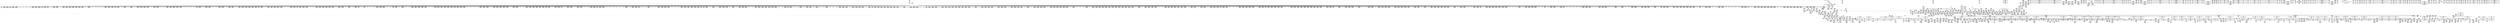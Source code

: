 digraph {
	CE0x5802d20 [shape=record,shape=Mrecord,label="{CE0x5802d20|task_has_perm:if.then18|*SummSink*}"]
	CE0x588c9b0 [shape=record,shape=Mrecord,label="{CE0x588c9b0|i64*_getelementptr_inbounds_(_11_x_i64_,_11_x_i64_*___llvm_gcov_ctr127,_i64_0,_i64_9)|*Constant*|*SummSink*}"]
	CE0x58a1e10 [shape=record,shape=Mrecord,label="{CE0x58a1e10|i32_0|*Constant*}"]
	CE0x5841560 [shape=record,shape=Mrecord,label="{CE0x5841560|task_has_perm:tmp56|security/selinux/hooks.c,1526|*SummSink*}"]
	CE0x5897e80 [shape=record,shape=Mrecord,label="{CE0x5897e80|rcu_read_unlock:tmp11|include/linux/rcupdate.h,933|*SummSink*}"]
	CE0x583c2f0 [shape=record,shape=Mrecord,label="{CE0x583c2f0|task_has_perm:tobool1|security/selinux/hooks.c,1525|*SummSource*}"]
	CE0x588e210 [shape=record,shape=Mrecord,label="{CE0x588e210|rcu_read_unlock:tmp12|include/linux/rcupdate.h,933|*SummSource*}"]
	CE0x581d7b0 [shape=record,shape=Mrecord,label="{CE0x581d7b0|rcu_read_unlock:tmp6|include/linux/rcupdate.h,933|*SummSink*}"]
	CE0x58c5c80 [shape=record,shape=Mrecord,label="{CE0x58c5c80|__rcu_read_lock:do.body}"]
	CE0x5858360 [shape=record,shape=Mrecord,label="{CE0x5858360|128:_i8*,_:_CRE_112,120_|*MultipleSource*|*LoadInst*|security/selinux/hooks.c,1525|security/selinux/hooks.c,1525}"]
	CE0x579c3c0 [shape=record,shape=Mrecord,label="{CE0x579c3c0|task_has_perm:tmp1}"]
	CE0x58029d0 [shape=record,shape=Mrecord,label="{CE0x58029d0|rcu_read_unlock:if.end}"]
	CE0x58a3c90 [shape=record,shape=Mrecord,label="{CE0x58a3c90|rcu_lock_acquire:bb|*SummSink*}"]
	CE0x57a5640 [shape=record,shape=Mrecord,label="{CE0x57a5640|2472:_%struct.cred*,_:_CRE_2957,2958_}"]
	CE0x582eda0 [shape=record,shape=Mrecord,label="{CE0x582eda0|2472:_%struct.cred*,_:_CRE_6312,6313_}"]
	CE0x58443c0 [shape=record,shape=Mrecord,label="{CE0x58443c0|i16_2|*Constant*|*SummSink*}"]
	CE0x583c920 [shape=record,shape=Mrecord,label="{CE0x583c920|i64_5|*Constant*|*SummSink*}"]
	CE0x58320b0 [shape=record,shape=Mrecord,label="{CE0x58320b0|2472:_%struct.cred*,_:_CRE_6355,6356_}"]
	CE0x588a350 [shape=record,shape=Mrecord,label="{CE0x588a350|i8*_getelementptr_inbounds_(_42_x_i8_,_42_x_i8_*_.str46,_i32_0,_i32_0)|*Constant*|*SummSource*}"]
	CE0x588f2e0 [shape=record,shape=Mrecord,label="{CE0x588f2e0|rcu_read_unlock:tmp13|include/linux/rcupdate.h,933}"]
	CE0x57fd6d0 [shape=record,shape=Mrecord,label="{CE0x57fd6d0|2472:_%struct.cred*,_:_CRE_2924,2925_}"]
	CE0x582f5f0 [shape=record,shape=Mrecord,label="{CE0x582f5f0|2472:_%struct.cred*,_:_CRE_6319,6320_}"]
	"CONST[source:2(external),value:2(dynamic)][purpose:{object}][SrcIdx:2]"
	CE0x587da30 [shape=record,shape=Mrecord,label="{CE0x587da30|i64*_getelementptr_inbounds_(_4_x_i64_,_4_x_i64_*___llvm_gcov_ctr133,_i64_0,_i64_1)|*Constant*|*SummSource*}"]
	CE0x57a9130 [shape=record,shape=Mrecord,label="{CE0x57a9130|selinux_task_wait:call1|security/selinux/hooks.c,3675|*SummSink*}"]
	CE0x58b4f80 [shape=record,shape=Mrecord,label="{CE0x58b4f80|__rcu_read_unlock:tmp4|include/linux/rcupdate.h,244|*SummSink*}"]
	CE0x57edef0 [shape=record,shape=Mrecord,label="{CE0x57edef0|rcu_read_lock:tobool|include/linux/rcupdate.h,882}"]
	CE0x5836a70 [shape=record,shape=Mrecord,label="{CE0x5836a70|2472:_%struct.cred*,_:_CRE_6616,6624_|*MultipleSource*|Function::task_has_perm&Arg::tsk1::|Function::selinux_task_wait&Arg::p::|security/selinux/hooks.c,1525}"]
	CE0x581ee80 [shape=record,shape=Mrecord,label="{CE0x581ee80|GLOBAL:__preempt_count_sub|*Constant*|*SummSource*}"]
	CE0x582b390 [shape=record,shape=Mrecord,label="{CE0x582b390|2472:_%struct.cred*,_:_CRE_6184,6192_|*MultipleSource*|Function::task_has_perm&Arg::tsk1::|Function::selinux_task_wait&Arg::p::|security/selinux/hooks.c,1525}"]
	CE0x57acf80 [shape=record,shape=Mrecord,label="{CE0x57acf80|rcu_read_lock:if.then|*SummSource*}"]
	CE0x579f220 [shape=record,shape=Mrecord,label="{CE0x579f220|2472:_%struct.cred*,_:_CRE_664,672_|*MultipleSource*|Function::task_has_perm&Arg::tsk1::|Function::selinux_task_wait&Arg::p::|security/selinux/hooks.c,1525}"]
	CE0x58520d0 [shape=record,shape=Mrecord,label="{CE0x58520d0|_call_void_lockdep_rcu_suspicious(i8*_getelementptr_inbounds_(_25_x_i8_,_25_x_i8_*_.str45,_i32_0,_i32_0),_i32_883,_i8*_getelementptr_inbounds_(_42_x_i8_,_42_x_i8_*_.str46,_i32_0,_i32_0))_#10,_!dbg_!27728|include/linux/rcupdate.h,882|*SummSink*}"]
	CE0x57a5510 [shape=record,shape=Mrecord,label="{CE0x57a5510|2472:_%struct.cred*,_:_CRE_2956,2957_}"]
	CE0x57ad570 [shape=record,shape=Mrecord,label="{CE0x57ad570|i64*_getelementptr_inbounds_(_24_x_i64_,_24_x_i64_*___llvm_gcov_ctr138,_i64_0,_i64_1)|*Constant*|*SummSource*}"]
	CE0x58a20e0 [shape=record,shape=Mrecord,label="{CE0x58a20e0|rcu_lock_release:tmp3|*SummSource*}"]
	CE0x58a1c00 [shape=record,shape=Mrecord,label="{CE0x58a1c00|_call_void_lock_acquire(%struct.lockdep_map*_%map,_i32_0,_i32_0,_i32_2,_i32_0,_%struct.lockdep_map*_null,_i64_ptrtoint_(i8*_blockaddress(_rcu_lock_acquire,_%__here)_to_i64))_#10,_!dbg_!27716|include/linux/rcupdate.h,418}"]
	CE0x58c7ee0 [shape=record,shape=Mrecord,label="{CE0x58c7ee0|COLLAPSED:_GCMRE___llvm_gcov_ctr134_internal_global_4_x_i64_zeroinitializer:_elem_0:default:}"]
	CE0x589ed20 [shape=record,shape=Mrecord,label="{CE0x589ed20|rcu_lock_release:map|Function::rcu_lock_release&Arg::map::|*SummSink*}"]
	CE0x57bf530 [shape=record,shape=Mrecord,label="{CE0x57bf530|_ret_i32_%call26,_!dbg_!27792|security/selinux/hooks.c,1528|*SummSource*}"]
	CE0x5843760 [shape=record,shape=Mrecord,label="{CE0x5843760|_call_void_rcu_read_unlock()_#10,_!dbg_!27790|security/selinux/hooks.c,1527|*SummSink*}"]
	CE0x5891f20 [shape=record,shape=Mrecord,label="{CE0x5891f20|__preempt_count_add:val|Function::__preempt_count_add&Arg::val::}"]
	CE0x58003e0 [shape=record,shape=Mrecord,label="{CE0x58003e0|i64*_getelementptr_inbounds_(_24_x_i64_,_24_x_i64_*___llvm_gcov_ctr138,_i64_0,_i64_0)|*Constant*|*SummSink*}"]
	CE0x5845090 [shape=record,shape=Mrecord,label="{CE0x5845090|avc_has_perm:auditdata|Function::avc_has_perm&Arg::auditdata::|*SummSink*}"]
	CE0x57ff390 [shape=record,shape=Mrecord,label="{CE0x57ff390|GLOBAL:rcu_lock_acquire|*Constant*}"]
	CE0x57c2e20 [shape=record,shape=Mrecord,label="{CE0x57c2e20|i32_22|*Constant*|*SummSource*}"]
	CE0x57e1e90 [shape=record,shape=Mrecord,label="{CE0x57e1e90|get_current:tmp4|./arch/x86/include/asm/current.h,14|*SummSource*}"]
	CE0x579d2e0 [shape=record,shape=Mrecord,label="{CE0x579d2e0|task_has_perm:tmp7|security/selinux/hooks.c,1525|*SummSource*}"]
	CE0x5844690 [shape=record,shape=Mrecord,label="{CE0x5844690|avc_has_perm:tclass|Function::avc_has_perm&Arg::tclass::}"]
	CE0x5854c00 [shape=record,shape=Mrecord,label="{CE0x5854c00|i64_0|*Constant*}"]
	CE0x582f260 [shape=record,shape=Mrecord,label="{CE0x582f260|2472:_%struct.cred*,_:_CRE_6316,6317_}"]
	CE0x583ccb0 [shape=record,shape=Mrecord,label="{CE0x583ccb0|i64_4|*Constant*|*SummSource*}"]
	CE0x5893650 [shape=record,shape=Mrecord,label="{CE0x5893650|i64*_getelementptr_inbounds_(_11_x_i64_,_11_x_i64_*___llvm_gcov_ctr132,_i64_0,_i64_8)|*Constant*|*SummSource*}"]
	CE0x5902600 [shape=record,shape=Mrecord,label="{CE0x5902600|i64*_getelementptr_inbounds_(_4_x_i64_,_4_x_i64_*___llvm_gcov_ctr135,_i64_0,_i64_0)|*Constant*|*SummSource*}"]
	CE0x57af150 [shape=record,shape=Mrecord,label="{CE0x57af150|2472:_%struct.cred*,_:_CRE_784,1808_|*MultipleSource*|Function::task_has_perm&Arg::tsk1::|Function::selinux_task_wait&Arg::p::|security/selinux/hooks.c,1525}"]
	CE0x58a8dd0 [shape=record,shape=Mrecord,label="{CE0x58a8dd0|rcu_lock_release:bb|*SummSink*}"]
	CE0x57acd50 [shape=record,shape=Mrecord,label="{CE0x57acd50|get_current:tmp2|*SummSink*}"]
	CE0x583cfc0 [shape=record,shape=Mrecord,label="{CE0x583cfc0|task_has_perm:tmp10|security/selinux/hooks.c,1525|*SummSource*}"]
	CE0x588ae20 [shape=record,shape=Mrecord,label="{CE0x588ae20|rcu_read_lock:tmp20|include/linux/rcupdate.h,882|*SummSink*}"]
	CE0x583e1a0 [shape=record,shape=Mrecord,label="{CE0x583e1a0|task_has_perm:call3|security/selinux/hooks.c,1525}"]
	CE0x57c3c70 [shape=record,shape=Mrecord,label="{CE0x57c3c70|2472:_%struct.cred*,_:_CRE_360,368_|*MultipleSource*|Function::task_has_perm&Arg::tsk1::|Function::selinux_task_wait&Arg::p::|security/selinux/hooks.c,1525}"]
	CE0x579f040 [shape=record,shape=Mrecord,label="{CE0x579f040|2472:_%struct.cred*,_:_CRE_656,660_|*MultipleSource*|Function::task_has_perm&Arg::tsk1::|Function::selinux_task_wait&Arg::p::|security/selinux/hooks.c,1525}"]
	CE0x57fcd50 [shape=record,shape=Mrecord,label="{CE0x57fcd50|2472:_%struct.cred*,_:_CRE_2916,2917_}"]
	CE0x5849f40 [shape=record,shape=Mrecord,label="{CE0x5849f40|task_has_perm:tmp21|security/selinux/hooks.c,1525|*SummSink*}"]
	CE0x5820ba0 [shape=record,shape=Mrecord,label="{CE0x5820ba0|2472:_%struct.cred*,_:_CRE_2945,2946_}"]
	CE0x57f9910 [shape=record,shape=Mrecord,label="{CE0x57f9910|2472:_%struct.cred*,_:_CRE_2784,2792_|*MultipleSource*|Function::task_has_perm&Arg::tsk1::|Function::selinux_task_wait&Arg::p::|security/selinux/hooks.c,1525}"]
	CE0x5820480 [shape=record,shape=Mrecord,label="{CE0x5820480|2472:_%struct.cred*,_:_CRE_2939,2940_}"]
	CE0x57f6340 [shape=record,shape=Mrecord,label="{CE0x57f6340|2472:_%struct.cred*,_:_CRE_2592,2594_|*MultipleSource*|Function::task_has_perm&Arg::tsk1::|Function::selinux_task_wait&Arg::p::|security/selinux/hooks.c,1525}"]
	CE0x585e5c0 [shape=record,shape=Mrecord,label="{CE0x585e5c0|task_has_perm:tmp33|security/selinux/hooks.c,1526|*SummSink*}"]
	CE0x57ef9a0 [shape=record,shape=Mrecord,label="{CE0x57ef9a0|rcu_read_lock:tmp13|include/linux/rcupdate.h,882|*SummSink*}"]
	CE0x5844c90 [shape=record,shape=Mrecord,label="{CE0x5844c90|avc_has_perm:requested|Function::avc_has_perm&Arg::requested::|*SummSink*}"]
	CE0x58c4ff0 [shape=record,shape=Mrecord,label="{CE0x58c4ff0|__rcu_read_lock:tmp2|*SummSource*}"]
	CE0x7558940 [shape=record,shape=Mrecord,label="{CE0x7558940|get_current:entry}"]
	CE0x57a8190 [shape=record,shape=Mrecord,label="{CE0x57a8190|rcu_read_lock:entry|*SummSink*}"]
	CE0x5831860 [shape=record,shape=Mrecord,label="{CE0x5831860|2472:_%struct.cred*,_:_CRE_6348,6349_}"]
	CE0x58c4c20 [shape=record,shape=Mrecord,label="{CE0x58c4c20|__rcu_read_unlock:tmp1|*SummSource*}"]
	CE0x57f4b50 [shape=record,shape=Mrecord,label="{CE0x57f4b50|2472:_%struct.cred*,_:_CRE_2520,2521_}"]
	CE0x5828690 [shape=record,shape=Mrecord,label="{CE0x5828690|2472:_%struct.cred*,_:_CRE_5888,5896_|*MultipleSource*|Function::task_has_perm&Arg::tsk1::|Function::selinux_task_wait&Arg::p::|security/selinux/hooks.c,1525}"]
	CE0x57f8870 [shape=record,shape=Mrecord,label="{CE0x57f8870|2472:_%struct.cred*,_:_CRE_2724,2725_|*MultipleSource*|Function::task_has_perm&Arg::tsk1::|Function::selinux_task_wait&Arg::p::|security/selinux/hooks.c,1525}"]
	CE0x579fb10 [shape=record,shape=Mrecord,label="{CE0x579fb10|rcu_read_lock:bb|*SummSink*}"]
	CE0x58a2ae0 [shape=record,shape=Mrecord,label="{CE0x58a2ae0|i64_ptrtoint_(i8*_blockaddress(_rcu_lock_acquire,_%__here)_to_i64)|*Constant*|*SummSink*}"]
	CE0x5853c80 [shape=record,shape=Mrecord,label="{CE0x5853c80|task_has_perm:tmp20|security/selinux/hooks.c,1525|*SummSink*}"]
	CE0x5791910 [shape=record,shape=Mrecord,label="{CE0x5791910|task_has_perm:tmp28|security/selinux/hooks.c,1525}"]
	CE0x5820cd0 [shape=record,shape=Mrecord,label="{CE0x5820cd0|2472:_%struct.cred*,_:_CRE_2946,2947_}"]
	CE0x5899730 [shape=record,shape=Mrecord,label="{CE0x5899730|rcu_read_unlock:tmp18|include/linux/rcupdate.h,933|*SummSource*}"]
	CE0x5833c10 [shape=record,shape=Mrecord,label="{CE0x5833c10|2472:_%struct.cred*,_:_CRE_6456,6464_|*MultipleSource*|Function::task_has_perm&Arg::tsk1::|Function::selinux_task_wait&Arg::p::|security/selinux/hooks.c,1525}"]
	CE0x5822720 [shape=record,shape=Mrecord,label="{CE0x5822720|_call_void_lockdep_rcu_suspicious(i8*_getelementptr_inbounds_(_25_x_i8_,_25_x_i8_*_.str3,_i32_0,_i32_0),_i32_1526,_i8*_getelementptr_inbounds_(_41_x_i8_,_41_x_i8_*_.str44,_i32_0,_i32_0))_#10,_!dbg_!27771|security/selinux/hooks.c,1526|*SummSource*}"]
	CE0x57a8940 [shape=record,shape=Mrecord,label="{CE0x57a8940|2472:_%struct.cred*,_:_CRE_224,232_|*MultipleSource*|Function::task_has_perm&Arg::tsk1::|Function::selinux_task_wait&Arg::p::|security/selinux/hooks.c,1525}"]
	CE0x58899c0 [shape=record,shape=Mrecord,label="{CE0x58899c0|i32_883|*Constant*}"]
	CE0x581dbd0 [shape=record,shape=Mrecord,label="{CE0x581dbd0|i64*_getelementptr_inbounds_(_4_x_i64_,_4_x_i64_*___llvm_gcov_ctr134,_i64_0,_i64_3)|*Constant*|*SummSource*}"]
	CE0x57b92d0 [shape=record,shape=Mrecord,label="{CE0x57b92d0|2472:_%struct.cred*,_:_CRE_544,552_|*MultipleSource*|Function::task_has_perm&Arg::tsk1::|Function::selinux_task_wait&Arg::p::|security/selinux/hooks.c,1525}"]
	CE0x585d3a0 [shape=record,shape=Mrecord,label="{CE0x585d3a0|task_has_perm:tobool12|security/selinux/hooks.c,1526}"]
	CE0x57ecc30 [shape=record,shape=Mrecord,label="{CE0x57ecc30|rcu_lock_acquire:map|Function::rcu_lock_acquire&Arg::map::}"]
	CE0x57bc9f0 [shape=record,shape=Mrecord,label="{CE0x57bc9f0|_call_void_mcount()_#3|*SummSource*}"]
	CE0x584e900 [shape=record,shape=Mrecord,label="{CE0x584e900|rcu_read_lock:tmp14|include/linux/rcupdate.h,882|*SummSource*}"]
	CE0x58983b0 [shape=record,shape=Mrecord,label="{CE0x58983b0|_call_void_mcount()_#3|*SummSink*}"]
	CE0x58a1420 [shape=record,shape=Mrecord,label="{CE0x58a1420|__rcu_read_lock:do.end|*SummSink*}"]
	CE0x57cb5a0 [shape=record,shape=Mrecord,label="{CE0x57cb5a0|rcu_read_unlock:call|include/linux/rcupdate.h,933|*SummSource*}"]
	CE0x57aa7b0 [shape=record,shape=Mrecord,label="{CE0x57aa7b0|_call_void_mcount()_#3|*SummSource*}"]
	CE0x57b3fb0 [shape=record,shape=Mrecord,label="{CE0x57b3fb0|__rcu_read_lock:tmp}"]
	CE0x5800780 [shape=record,shape=Mrecord,label="{CE0x5800780|i64*_getelementptr_inbounds_(_4_x_i64_,_4_x_i64_*___llvm_gcov_ctr128,_i64_0,_i64_3)|*Constant*|*SummSource*}"]
	CE0x5850f50 [shape=record,shape=Mrecord,label="{CE0x5850f50|rcu_read_lock:tmp17|include/linux/rcupdate.h,882}"]
	CE0x72aa450 [shape=record,shape=Mrecord,label="{CE0x72aa450|_ret_%struct.task_struct*_%tmp4,_!dbg_!27714|./arch/x86/include/asm/current.h,14}"]
	CE0x57fc9c0 [shape=record,shape=Mrecord,label="{CE0x57fc9c0|2472:_%struct.cred*,_:_CRE_2913,2914_}"]
	CE0x57b4fd0 [shape=record,shape=Mrecord,label="{CE0x57b4fd0|2472:_%struct.cred*,_:_CRE_2160,2168_|*MultipleSource*|Function::task_has_perm&Arg::tsk1::|Function::selinux_task_wait&Arg::p::|security/selinux/hooks.c,1525}"]
	CE0x585b8f0 [shape=record,shape=Mrecord,label="{CE0x585b8f0|rcu_read_lock:tmp16|include/linux/rcupdate.h,882|*SummSource*}"]
	CE0x581da50 [shape=record,shape=Mrecord,label="{CE0x581da50|i64*_getelementptr_inbounds_(_4_x_i64_,_4_x_i64_*___llvm_gcov_ctr134,_i64_0,_i64_3)|*Constant*}"]
	CE0x58a0e50 [shape=record,shape=Mrecord,label="{CE0x58a0e50|_ret_void,_!dbg_!27717|include/linux/rcupdate.h,245}"]
	CE0x582fd10 [shape=record,shape=Mrecord,label="{CE0x582fd10|2472:_%struct.cred*,_:_CRE_6325,6326_}"]
	CE0x58c6df0 [shape=record,shape=Mrecord,label="{CE0x58c6df0|__rcu_read_unlock:bb|*SummSource*}"]
	CE0x581f6e0 [shape=record,shape=Mrecord,label="{CE0x581f6e0|_ret_void,_!dbg_!27719|./arch/x86/include/asm/preempt.h,73|*SummSource*}"]
	CE0x57e3b70 [shape=record,shape=Mrecord,label="{CE0x57e3b70|__rcu_read_lock:tmp6|include/linux/rcupdate.h,240|*SummSink*}"]
	CE0x57a38e0 [shape=record,shape=Mrecord,label="{CE0x57a38e0|i32_1|*Constant*}"]
	CE0x58b3360 [shape=record,shape=Mrecord,label="{CE0x58b3360|rcu_lock_release:tmp5|include/linux/rcupdate.h,423|*SummSource*}"]
	CE0x5856da0 [shape=record,shape=Mrecord,label="{CE0x5856da0|128:_i8*,_:_CRE_36,40_|*MultipleSource*|*LoadInst*|security/selinux/hooks.c,1525|security/selinux/hooks.c,1525}"]
	CE0x58a1120 [shape=record,shape=Mrecord,label="{CE0x58a1120|__rcu_read_lock:do.end}"]
	CE0x5834050 [shape=record,shape=Mrecord,label="{CE0x5834050|2472:_%struct.cred*,_:_CRE_6472,6474_|*MultipleSource*|Function::task_has_perm&Arg::tsk1::|Function::selinux_task_wait&Arg::p::|security/selinux/hooks.c,1525}"]
	CE0x57ae710 [shape=record,shape=Mrecord,label="{CE0x57ae710|2472:_%struct.cred*,_:_CRE_464,472_|*MultipleSource*|Function::task_has_perm&Arg::tsk1::|Function::selinux_task_wait&Arg::p::|security/selinux/hooks.c,1525}"]
	CE0x5823f40 [shape=record,shape=Mrecord,label="{CE0x5823f40|2472:_%struct.cred*,_:_CRE_2975,2976_}"]
	CE0x57c8cc0 [shape=record,shape=Mrecord,label="{CE0x57c8cc0|2472:_%struct.cred*,_:_CRE_2040,2044_|*MultipleSource*|Function::task_has_perm&Arg::tsk1::|Function::selinux_task_wait&Arg::p::|security/selinux/hooks.c,1525}"]
	CE0x58b3e70 [shape=record,shape=Mrecord,label="{CE0x58b3e70|i64*_getelementptr_inbounds_(_4_x_i64_,_4_x_i64_*___llvm_gcov_ctr130,_i64_0,_i64_1)|*Constant*}"]
	CE0x5803150 [shape=record,shape=Mrecord,label="{CE0x5803150|rcu_read_lock:tmp4|include/linux/rcupdate.h,882|*SummSink*}"]
	CE0x58381d0 [shape=record,shape=Mrecord,label="{CE0x58381d0|2472:_%struct.cred*,_:_CRE_6688,10528_|*MultipleSource*|Function::task_has_perm&Arg::tsk1::|Function::selinux_task_wait&Arg::p::|security/selinux/hooks.c,1525}"]
	CE0x57f7960 [shape=record,shape=Mrecord,label="{CE0x57f7960|2472:_%struct.cred*,_:_CRE_2680,2688_|*MultipleSource*|Function::task_has_perm&Arg::tsk1::|Function::selinux_task_wait&Arg::p::|security/selinux/hooks.c,1525}"]
	CE0x5823030 [shape=record,shape=Mrecord,label="{CE0x5823030|i32_1526|*Constant*}"]
	CE0x58984c0 [shape=record,shape=Mrecord,label="{CE0x58984c0|i64*_getelementptr_inbounds_(_4_x_i64_,_4_x_i64_*___llvm_gcov_ctr128,_i64_0,_i64_2)|*Constant*}"]
	CE0x58266b0 [shape=record,shape=Mrecord,label="{CE0x58266b0|2472:_%struct.cred*,_:_CRE_3116,3120_|*MultipleSource*|Function::task_has_perm&Arg::tsk1::|Function::selinux_task_wait&Arg::p::|security/selinux/hooks.c,1525}"]
	CE0x5834a90 [shape=record,shape=Mrecord,label="{CE0x5834a90|2472:_%struct.cred*,_:_CRE_6488,6492_|*MultipleSource*|Function::task_has_perm&Arg::tsk1::|Function::selinux_task_wait&Arg::p::|security/selinux/hooks.c,1525}"]
	CE0x57fee20 [shape=record,shape=Mrecord,label="{CE0x57fee20|2472:_%struct.cred*,_:_CRE_168,176_|*MultipleSource*|Function::task_has_perm&Arg::tsk1::|Function::selinux_task_wait&Arg::p::|security/selinux/hooks.c,1525}"]
	CE0x5897750 [shape=record,shape=Mrecord,label="{CE0x5897750|rcu_read_unlock:tmp13|include/linux/rcupdate.h,933|*SummSource*}"]
	CE0x581cc90 [shape=record,shape=Mrecord,label="{CE0x581cc90|rcu_read_unlock:bb|*SummSource*}"]
	CE0x57b13e0 [shape=record,shape=Mrecord,label="{CE0x57b13e0|_call_void_mcount()_#3}"]
	CE0x5822850 [shape=record,shape=Mrecord,label="{CE0x5822850|_call_void_lockdep_rcu_suspicious(i8*_getelementptr_inbounds_(_25_x_i8_,_25_x_i8_*_.str3,_i32_0,_i32_0),_i32_1526,_i8*_getelementptr_inbounds_(_41_x_i8_,_41_x_i8_*_.str44,_i32_0,_i32_0))_#10,_!dbg_!27771|security/selinux/hooks.c,1526|*SummSink*}"]
	CE0x583c380 [shape=record,shape=Mrecord,label="{CE0x583c380|task_has_perm:tobool1|security/selinux/hooks.c,1525|*SummSink*}"]
	CE0x57d08b0 [shape=record,shape=Mrecord,label="{CE0x57d08b0|rcu_read_lock:tmp8|include/linux/rcupdate.h,882|*SummSource*}"]
	CE0x57b74e0 [shape=record,shape=Mrecord,label="{CE0x57b74e0|i64*_getelementptr_inbounds_(_2_x_i64_,_2_x_i64_*___llvm_gcov_ctr98,_i64_0,_i64_1)|*Constant*|*SummSink*}"]
	CE0x5893cc0 [shape=record,shape=Mrecord,label="{CE0x5893cc0|rcu_read_unlock:tmp14|include/linux/rcupdate.h,933|*SummSink*}"]
	CE0x5845210 [shape=record,shape=Mrecord,label="{CE0x5845210|_ret_i32_%retval.0,_!dbg_!27728|security/selinux/avc.c,775}"]
	CE0x57bdde0 [shape=record,shape=Mrecord,label="{CE0x57bdde0|_call_void_lockdep_rcu_suspicious(i8*_getelementptr_inbounds_(_25_x_i8_,_25_x_i8_*_.str3,_i32_0,_i32_0),_i32_1525,_i8*_getelementptr_inbounds_(_41_x_i8_,_41_x_i8_*_.str44,_i32_0,_i32_0))_#10,_!dbg_!27734|security/selinux/hooks.c,1525|*SummSource*}"]
	CE0x586d700 [shape=record,shape=Mrecord,label="{CE0x586d700|__preempt_count_sub:tmp2|*SummSink*}"]
	CE0x58a7a60 [shape=record,shape=Mrecord,label="{CE0x58a7a60|rcu_lock_acquire:tmp4|include/linux/rcupdate.h,418}"]
	CE0x5845480 [shape=record,shape=Mrecord,label="{CE0x5845480|avc_has_perm:auditdata|Function::avc_has_perm&Arg::auditdata::}"]
	CE0x57fa630 [shape=record,shape=Mrecord,label="{CE0x57fa630|2472:_%struct.cred*,_:_CRE_2832,2840_|*MultipleSource*|Function::task_has_perm&Arg::tsk1::|Function::selinux_task_wait&Arg::p::|security/selinux/hooks.c,1525}"]
	CE0x5859510 [shape=record,shape=Mrecord,label="{CE0x5859510|task_has_perm:tmp29|security/selinux/hooks.c,1525|*SummSink*}"]
	CE0x5830430 [shape=record,shape=Mrecord,label="{CE0x5830430|2472:_%struct.cred*,_:_CRE_6331,6332_}"]
	CE0x587d1b0 [shape=record,shape=Mrecord,label="{CE0x587d1b0|rcu_read_unlock:tmp3}"]
	CE0x583ae60 [shape=record,shape=Mrecord,label="{CE0x583ae60|task_has_perm:tmp4|*LoadInst*|security/selinux/hooks.c,1525|*SummSink*}"]
	CE0x579bef0 [shape=record,shape=Mrecord,label="{CE0x579bef0|i32_77|*Constant*|*SummSource*}"]
	CE0x5858190 [shape=record,shape=Mrecord,label="{CE0x5858190|128:_i8*,_:_CRE_104,112_|*MultipleSource*|*LoadInst*|security/selinux/hooks.c,1525|security/selinux/hooks.c,1525}"]
	CE0x58a3c20 [shape=record,shape=Mrecord,label="{CE0x58a3c20|rcu_lock_acquire:bb|*SummSource*}"]
	CE0x5840590 [shape=record,shape=Mrecord,label="{CE0x5840590|task_has_perm:security24|security/selinux/hooks.c,1526}"]
	CE0x582d590 [shape=record,shape=Mrecord,label="{CE0x582d590|2472:_%struct.cred*,_:_CRE_6291,6292_}"]
	CE0x57cc060 [shape=record,shape=Mrecord,label="{CE0x57cc060|rcu_read_lock:tmp2|*SummSink*}"]
	CE0x57f8210 [shape=record,shape=Mrecord,label="{CE0x57f8210|2472:_%struct.cred*,_:_CRE_2704,2712_|*MultipleSource*|Function::task_has_perm&Arg::tsk1::|Function::selinux_task_wait&Arg::p::|security/selinux/hooks.c,1525}"]
	CE0x582b5b0 [shape=record,shape=Mrecord,label="{CE0x582b5b0|2472:_%struct.cred*,_:_CRE_6192,6196_|*MultipleSource*|Function::task_has_perm&Arg::tsk1::|Function::selinux_task_wait&Arg::p::|security/selinux/hooks.c,1525}"]
	CE0x5895210 [shape=record,shape=Mrecord,label="{CE0x5895210|__rcu_read_lock:tmp4|include/linux/rcupdate.h,239|*SummSink*}"]
	CE0x57eb750 [shape=record,shape=Mrecord,label="{CE0x57eb750|rcu_read_lock:tmp10|include/linux/rcupdate.h,882|*SummSink*}"]
	CE0x5823500 [shape=record,shape=Mrecord,label="{CE0x5823500|i32_1526|*Constant*|*SummSink*}"]
	CE0x584d0b0 [shape=record,shape=Mrecord,label="{CE0x584d0b0|GLOBAL:__llvm_gcov_ctr138|Global_var:__llvm_gcov_ctr138|*SummSink*}"]
	CE0x588e4b0 [shape=record,shape=Mrecord,label="{CE0x588e4b0|rcu_read_unlock:call3|include/linux/rcupdate.h,933}"]
	CE0x57edad0 [shape=record,shape=Mrecord,label="{CE0x57edad0|__rcu_read_lock:tmp7|include/linux/rcupdate.h,240}"]
	CE0x587eea0 [shape=record,shape=Mrecord,label="{CE0x587eea0|rcu_read_lock:land.lhs.true|*SummSink*}"]
	CE0x585d9b0 [shape=record,shape=Mrecord,label="{CE0x585d9b0|task_has_perm:tmp33|security/selinux/hooks.c,1526}"]
	CE0x58b0f30 [shape=record,shape=Mrecord,label="{CE0x58b0f30|_call_void_asm_addl_$1,_%gs:$0_,_*m,ri,*m,_dirflag_,_fpsr_,_flags_(i32*___preempt_count,_i32_%val,_i32*___preempt_count)_#3,_!dbg_!27714,_!srcloc_!27717|./arch/x86/include/asm/preempt.h,72|*SummSink*}"]
	CE0x58602a0 [shape=record,shape=Mrecord,label="{CE0x58602a0|task_has_perm:tobool14|security/selinux/hooks.c,1526|*SummSource*}"]
	CE0x58533e0 [shape=record,shape=Mrecord,label="{CE0x58533e0|i64*_getelementptr_inbounds_(_24_x_i64_,_24_x_i64_*___llvm_gcov_ctr138,_i64_0,_i64_9)|*Constant*}"]
	CE0x57f4d30 [shape=record,shape=Mrecord,label="{CE0x57f4d30|2472:_%struct.cred*,_:_CRE_2521,2522_}"]
	CE0x57e43e0 [shape=record,shape=Mrecord,label="{CE0x57e43e0|2472:_%struct.cred*,_:_CRE_689,690_}"]
	CE0x5827150 [shape=record,shape=Mrecord,label="{CE0x5827150|2472:_%struct.cred*,_:_CRE_3144,3148_|*MultipleSource*|Function::task_has_perm&Arg::tsk1::|Function::selinux_task_wait&Arg::p::|security/selinux/hooks.c,1525}"]
	CE0x5802ee0 [shape=record,shape=Mrecord,label="{CE0x5802ee0|i64_0|*Constant*}"]
	CE0x58b6080 [shape=record,shape=Mrecord,label="{CE0x58b6080|i64*_getelementptr_inbounds_(_4_x_i64_,_4_x_i64_*___llvm_gcov_ctr129,_i64_0,_i64_3)|*Constant*}"]
	CE0x57ee420 [shape=record,shape=Mrecord,label="{CE0x57ee420|rcu_read_unlock:tobool|include/linux/rcupdate.h,933}"]
	CE0x584b900 [shape=record,shape=Mrecord,label="{CE0x584b900|task_has_perm:tmp24|security/selinux/hooks.c,1525|*SummSource*}"]
	CE0x58a0630 [shape=record,shape=Mrecord,label="{CE0x58a0630|GLOBAL:__rcu_read_unlock|*Constant*|*SummSink*}"]
	CE0x5833360 [shape=record,shape=Mrecord,label="{CE0x5833360|2472:_%struct.cred*,_:_CRE_6424,6432_|*MultipleSource*|Function::task_has_perm&Arg::tsk1::|Function::selinux_task_wait&Arg::p::|security/selinux/hooks.c,1525}"]
	CE0x589c150 [shape=record,shape=Mrecord,label="{CE0x589c150|rcu_read_unlock:tmp20|include/linux/rcupdate.h,933|*SummSource*}"]
	CE0x5843550 [shape=record,shape=Mrecord,label="{CE0x5843550|_call_void_rcu_read_unlock()_#10,_!dbg_!27790|security/selinux/hooks.c,1527}"]
	CE0x57fc170 [shape=record,shape=Mrecord,label="{CE0x57fc170|2472:_%struct.cred*,_:_CRE_2906,2907_}"]
	CE0x5895130 [shape=record,shape=Mrecord,label="{CE0x5895130|__rcu_read_lock:tmp4|include/linux/rcupdate.h,239}"]
	CE0x5844290 [shape=record,shape=Mrecord,label="{CE0x5844290|i16_2|*Constant*|*SummSource*}"]
	CE0x579c7d0 [shape=record,shape=Mrecord,label="{CE0x579c7d0|rcu_lock_acquire:indirectgoto|*SummSink*}"]
	CE0x57cdaa0 [shape=record,shape=Mrecord,label="{CE0x57cdaa0|rcu_read_unlock:tmp4|include/linux/rcupdate.h,933|*SummSource*}"]
	CE0x5860cc0 [shape=record,shape=Mrecord,label="{CE0x5860cc0|i64_16|*Constant*|*SummSink*}"]
	CE0x5851800 [shape=record,shape=Mrecord,label="{CE0x5851800|i8_1|*Constant*}"]
	CE0x5792b60 [shape=record,shape=Mrecord,label="{CE0x5792b60|task_has_perm:do.end20}"]
	CE0x58593b0 [shape=record,shape=Mrecord,label="{CE0x58593b0|task_has_perm:tmp28|security/selinux/hooks.c,1525|*SummSink*}"]
	CE0x57a9c00 [shape=record,shape=Mrecord,label="{CE0x57a9c00|task_has_perm:do.body21|*SummSource*}"]
	CE0x5831010 [shape=record,shape=Mrecord,label="{CE0x5831010|2472:_%struct.cred*,_:_CRE_6341,6342_}"]
	CE0x5820220 [shape=record,shape=Mrecord,label="{CE0x5820220|2472:_%struct.cred*,_:_CRE_2937,2938_}"]
	CE0x58907a0 [shape=record,shape=Mrecord,label="{CE0x58907a0|rcu_read_unlock:land.lhs.true2|*SummSource*}"]
	CE0x57f5600 [shape=record,shape=Mrecord,label="{CE0x57f5600|2472:_%struct.cred*,_:_CRE_2530,2531_}"]
	CE0x582daa0 [shape=record,shape=Mrecord,label="{CE0x582daa0|2472:_%struct.cred*,_:_CRE_6296,6297_}"]
	CE0x57c4990 [shape=record,shape=Mrecord,label="{CE0x57c4990|2472:_%struct.cred*,_:_CRE_720,728_|*MultipleSource*|Function::task_has_perm&Arg::tsk1::|Function::selinux_task_wait&Arg::p::|security/selinux/hooks.c,1525}"]
	CE0x587a6a0 [shape=record,shape=Mrecord,label="{CE0x587a6a0|i64*_getelementptr_inbounds_(_4_x_i64_,_4_x_i64_*___llvm_gcov_ctr134,_i64_0,_i64_0)|*Constant*|*SummSource*}"]
	CE0x57c4030 [shape=record,shape=Mrecord,label="{CE0x57c4030|2472:_%struct.cred*,_:_CRE_376,384_|*MultipleSource*|Function::task_has_perm&Arg::tsk1::|Function::selinux_task_wait&Arg::p::|security/selinux/hooks.c,1525}"]
	CE0x58a8d10 [shape=record,shape=Mrecord,label="{CE0x58a8d10|rcu_lock_release:bb|*SummSource*}"]
	CE0x57e11e0 [shape=record,shape=Mrecord,label="{CE0x57e11e0|_call_void_asm_sideeffect_,_memory_,_dirflag_,_fpsr_,_flags_()_#3,_!dbg_!27714,_!srcloc_!27715|include/linux/rcupdate.h,239|*SummSink*}"]
	CE0x58c5250 [shape=record,shape=Mrecord,label="{CE0x58c5250|__rcu_read_lock:tmp3}"]
	CE0x57bfe10 [shape=record,shape=Mrecord,label="{CE0x57bfe10|get_current:bb|*SummSource*}"]
	CE0x581c4a0 [shape=record,shape=Mrecord,label="{CE0x581c4a0|rcu_read_lock:tmp6|include/linux/rcupdate.h,882|*SummSink*}"]
	CE0x5821650 [shape=record,shape=Mrecord,label="{CE0x5821650|2472:_%struct.cred*,_:_CRE_2954,2955_}"]
	CE0x585c4f0 [shape=record,shape=Mrecord,label="{CE0x585c4f0|task_has_perm:real_cred9|security/selinux/hooks.c,1526|*SummSource*}"]
	CE0x584e740 [shape=record,shape=Mrecord,label="{CE0x584e740|task_has_perm:tmp14|security/selinux/hooks.c,1525}"]
	CE0x5839f10 [shape=record,shape=Mrecord,label="{CE0x5839f10|2472:_%struct.cred*,_:_CRE_10608,10609_|*MultipleSource*|Function::task_has_perm&Arg::tsk1::|Function::selinux_task_wait&Arg::p::|security/selinux/hooks.c,1525}"]
	CE0x57f4400 [shape=record,shape=Mrecord,label="{CE0x57f4400|2472:_%struct.cred*,_:_CRE_2488,2504_|*MultipleSource*|Function::task_has_perm&Arg::tsk1::|Function::selinux_task_wait&Arg::p::|security/selinux/hooks.c,1525}"]
	CE0x5791980 [shape=record,shape=Mrecord,label="{CE0x5791980|task_has_perm:security|security/selinux/hooks.c,1525}"]
	CE0x581bee0 [shape=record,shape=Mrecord,label="{CE0x581bee0|_call_void_mcount()_#3|*SummSource*}"]
	CE0x589f2d0 [shape=record,shape=Mrecord,label="{CE0x589f2d0|_ret_void,_!dbg_!27717|include/linux/rcupdate.h,424|*SummSink*}"]
	CE0x5897d50 [shape=record,shape=Mrecord,label="{CE0x5897d50|rcu_read_unlock:tmp11|include/linux/rcupdate.h,933}"]
	CE0x57ae530 [shape=record,shape=Mrecord,label="{CE0x57ae530|2472:_%struct.cred*,_:_CRE_460,464_|*MultipleSource*|Function::task_has_perm&Arg::tsk1::|Function::selinux_task_wait&Arg::p::|security/selinux/hooks.c,1525}"]
	CE0x5825e30 [shape=record,shape=Mrecord,label="{CE0x5825e30|2472:_%struct.cred*,_:_CRE_3096,3104_|*MultipleSource*|Function::task_has_perm&Arg::tsk1::|Function::selinux_task_wait&Arg::p::|security/selinux/hooks.c,1525}"]
	CE0x57b4050 [shape=record,shape=Mrecord,label="{CE0x57b4050|i64*_getelementptr_inbounds_(_4_x_i64_,_4_x_i64_*___llvm_gcov_ctr128,_i64_0,_i64_0)|*Constant*}"]
	CE0x58a93e0 [shape=record,shape=Mrecord,label="{CE0x58a93e0|GLOBAL:lock_acquire|*Constant*}"]
	CE0x57aebe0 [shape=record,shape=Mrecord,label="{CE0x57aebe0|2472:_%struct.cred*,_:_CRE_768,772_|*MultipleSource*|Function::task_has_perm&Arg::tsk1::|Function::selinux_task_wait&Arg::p::|security/selinux/hooks.c,1525}"]
	CE0x57b8f10 [shape=record,shape=Mrecord,label="{CE0x57b8f10|2472:_%struct.cred*,_:_CRE_528,536_|*MultipleSource*|Function::task_has_perm&Arg::tsk1::|Function::selinux_task_wait&Arg::p::|security/selinux/hooks.c,1525}"]
	CE0x57e5300 [shape=record,shape=Mrecord,label="{CE0x57e5300|2472:_%struct.cred*,_:_CRE_2296,2304_|*MultipleSource*|Function::task_has_perm&Arg::tsk1::|Function::selinux_task_wait&Arg::p::|security/selinux/hooks.c,1525}"]
	CE0x57b4ac0 [shape=record,shape=Mrecord,label="{CE0x57b4ac0|task_has_perm:do.body21}"]
	CE0x585b090 [shape=record,shape=Mrecord,label="{CE0x585b090|i32_1|*Constant*|*SummSink*}"]
	CE0x58c8910 [shape=record,shape=Mrecord,label="{CE0x58c8910|__rcu_read_unlock:tmp|*SummSource*}"]
	CE0x58541e0 [shape=record,shape=Mrecord,label="{CE0x58541e0|task_has_perm:call|security/selinux/hooks.c,1525|*SummSource*}"]
	CE0x5863170 [shape=record,shape=Mrecord,label="{CE0x5863170|i64_18|*Constant*|*SummSink*}"]
	CE0x5823bb0 [shape=record,shape=Mrecord,label="{CE0x5823bb0|2472:_%struct.cred*,_:_CRE_2972,2973_}"]
	CE0x582d740 [shape=record,shape=Mrecord,label="{CE0x582d740|2472:_%struct.cred*,_:_CRE_6293,6294_}"]
	CE0x57ed7c0 [shape=record,shape=Mrecord,label="{CE0x57ed7c0|rcu_read_lock:bb|*SummSource*}"]
	CE0x57c66a0 [shape=record,shape=Mrecord,label="{CE0x57c66a0|2472:_%struct.cred*,_:_CRE_504,512_|*MultipleSource*|Function::task_has_perm&Arg::tsk1::|Function::selinux_task_wait&Arg::p::|security/selinux/hooks.c,1525}"]
	CE0x57a90c0 [shape=record,shape=Mrecord,label="{CE0x57a90c0|GLOBAL:task_has_perm|*Constant*|*SummSource*}"]
	CE0x5840e30 [shape=record,shape=Mrecord,label="{CE0x5840e30|task_has_perm:tmp56|security/selinux/hooks.c,1526}"]
	CE0x5836c90 [shape=record,shape=Mrecord,label="{CE0x5836c90|2472:_%struct.cred*,_:_CRE_6624,6632_|*MultipleSource*|Function::task_has_perm&Arg::tsk1::|Function::selinux_task_wait&Arg::p::|security/selinux/hooks.c,1525}"]
	CE0x57ba6c0 [shape=record,shape=Mrecord,label="{CE0x57ba6c0|2472:_%struct.cred*,_:_CRE_1888,1896_|*MultipleSource*|Function::task_has_perm&Arg::tsk1::|Function::selinux_task_wait&Arg::p::|security/selinux/hooks.c,1525}"]
	CE0x5833140 [shape=record,shape=Mrecord,label="{CE0x5833140|2472:_%struct.cred*,_:_CRE_6408,6424_|*MultipleSource*|Function::task_has_perm&Arg::tsk1::|Function::selinux_task_wait&Arg::p::|security/selinux/hooks.c,1525}"]
	CE0x582b9f0 [shape=record,shape=Mrecord,label="{CE0x582b9f0|2472:_%struct.cred*,_:_CRE_6200,6208_|*MultipleSource*|Function::task_has_perm&Arg::tsk1::|Function::selinux_task_wait&Arg::p::|security/selinux/hooks.c,1525}"]
	CE0x57984f0 [shape=record,shape=Mrecord,label="{CE0x57984f0|task_has_perm:if.then|*SummSink*}"]
	CE0x58ab6a0 [shape=record,shape=Mrecord,label="{CE0x58ab6a0|__preempt_count_sub:tmp7|./arch/x86/include/asm/preempt.h,78|*SummSink*}"]
	CE0x57cd570 [shape=record,shape=Mrecord,label="{CE0x57cd570|task_has_perm:if.end19|*SummSource*}"]
	CE0x589b0a0 [shape=record,shape=Mrecord,label="{CE0x589b0a0|i8*_getelementptr_inbounds_(_44_x_i8_,_44_x_i8_*_.str47,_i32_0,_i32_0)|*Constant*|*SummSource*}"]
	CE0x57f3340 [shape=record,shape=Mrecord,label="{CE0x57f3340|i32_1525|*Constant*}"]
	CE0x57b10e0 [shape=record,shape=Mrecord,label="{CE0x57b10e0|_ret_void,_!dbg_!27735|include/linux/rcupdate.h,884}"]
	CE0x5829350 [shape=record,shape=Mrecord,label="{CE0x5829350|2472:_%struct.cred*,_:_CRE_5936,5944_|*MultipleSource*|Function::task_has_perm&Arg::tsk1::|Function::selinux_task_wait&Arg::p::|security/selinux/hooks.c,1525}"]
	CE0x5864ab0 [shape=record,shape=Mrecord,label="{CE0x5864ab0|task_has_perm:tmp45|security/selinux/hooks.c,1526}"]
	CE0x57f34e0 [shape=record,shape=Mrecord,label="{CE0x57f34e0|i32_1525|*Constant*|*SummSource*}"]
	CE0x5832570 [shape=record,shape=Mrecord,label="{CE0x5832570|2472:_%struct.cred*,_:_CRE_6359,6360_}"]
	CE0x57c0fb0 [shape=record,shape=Mrecord,label="{CE0x57c0fb0|i64*_getelementptr_inbounds_(_24_x_i64_,_24_x_i64_*___llvm_gcov_ctr138,_i64_0,_i64_11)|*Constant*|*SummSink*}"]
	CE0x5828ad0 [shape=record,shape=Mrecord,label="{CE0x5828ad0|2472:_%struct.cred*,_:_CRE_5904,5912_|*MultipleSource*|Function::task_has_perm&Arg::tsk1::|Function::selinux_task_wait&Arg::p::|security/selinux/hooks.c,1525}"]
	CE0x57e5e10 [shape=record,shape=Mrecord,label="{CE0x57e5e10|2472:_%struct.cred*,_:_CRE_2344,2352_|*MultipleSource*|Function::task_has_perm&Arg::tsk1::|Function::selinux_task_wait&Arg::p::|security/selinux/hooks.c,1525}"]
	CE0x57afbe0 [shape=record,shape=Mrecord,label="{CE0x57afbe0|rcu_read_lock:tmp1|*SummSource*}"]
	CE0x57c6880 [shape=record,shape=Mrecord,label="{CE0x57c6880|2472:_%struct.cred*,_:_CRE_512,520_|*MultipleSource*|Function::task_has_perm&Arg::tsk1::|Function::selinux_task_wait&Arg::p::|security/selinux/hooks.c,1525}"]
	CE0x5831ac0 [shape=record,shape=Mrecord,label="{CE0x5831ac0|2472:_%struct.cred*,_:_CRE_6350,6351_}"]
	CE0x582dbd0 [shape=record,shape=Mrecord,label="{CE0x582dbd0|2472:_%struct.cred*,_:_CRE_6297,6298_}"]
	CE0x57cd800 [shape=record,shape=Mrecord,label="{CE0x57cd800|GLOBAL:__llvm_gcov_ctr132|Global_var:__llvm_gcov_ctr132|*SummSource*}"]
	CE0x57b4e20 [shape=record,shape=Mrecord,label="{CE0x57b4e20|2472:_%struct.cred*,_:_CRE_2152,2160_|*MultipleSource*|Function::task_has_perm&Arg::tsk1::|Function::selinux_task_wait&Arg::p::|security/selinux/hooks.c,1525}"]
	CE0x57b38c0 [shape=record,shape=Mrecord,label="{CE0x57b38c0|2472:_%struct.cred*,_:_CRE_280,288_|*MultipleSource*|Function::task_has_perm&Arg::tsk1::|Function::selinux_task_wait&Arg::p::|security/selinux/hooks.c,1525}"]
	CE0x57eee20 [shape=record,shape=Mrecord,label="{CE0x57eee20|rcu_read_lock:call3|include/linux/rcupdate.h,882|*SummSource*}"]
	CE0x588bc30 [shape=record,shape=Mrecord,label="{CE0x588bc30|rcu_read_lock:tmp22|include/linux/rcupdate.h,884|*SummSource*}"]
	CE0x57adbb0 [shape=record,shape=Mrecord,label="{CE0x57adbb0|2472:_%struct.cred*,_:_CRE_56,64_|*MultipleSource*|Function::task_has_perm&Arg::tsk1::|Function::selinux_task_wait&Arg::p::|security/selinux/hooks.c,1525}"]
	CE0x58c7700 [shape=record,shape=Mrecord,label="{CE0x58c7700|_call_void_asm_sideeffect_,_memory_,_dirflag_,_fpsr_,_flags_()_#3,_!dbg_!27711,_!srcloc_!27714|include/linux/rcupdate.h,244|*SummSource*}"]
	CE0x57bde90 [shape=record,shape=Mrecord,label="{CE0x57bde90|_call_void_lockdep_rcu_suspicious(i8*_getelementptr_inbounds_(_25_x_i8_,_25_x_i8_*_.str3,_i32_0,_i32_0),_i32_1525,_i8*_getelementptr_inbounds_(_41_x_i8_,_41_x_i8_*_.str44,_i32_0,_i32_0))_#10,_!dbg_!27734|security/selinux/hooks.c,1525|*SummSink*}"]
	CE0x58574e0 [shape=record,shape=Mrecord,label="{CE0x58574e0|128:_i8*,_:_CRE_52,56_|*MultipleSource*|*LoadInst*|security/selinux/hooks.c,1525|security/selinux/hooks.c,1525}"]
	CE0x58616b0 [shape=record,shape=Mrecord,label="{CE0x58616b0|task_has_perm:tmp39|security/selinux/hooks.c,1526}"]
	CE0x589ddc0 [shape=record,shape=Mrecord,label="{CE0x589ddc0|rcu_lock_release:entry}"]
	CE0x57fe870 [shape=record,shape=Mrecord,label="{CE0x57fe870|task_has_perm:tmp|*SummSink*}"]
	CE0x58a5820 [shape=record,shape=Mrecord,label="{CE0x58a5820|__preempt_count_sub:tmp6|./arch/x86/include/asm/preempt.h,78}"]
	CE0x57e1c00 [shape=record,shape=Mrecord,label="{CE0x57e1c00|%struct.task_struct*_(%struct.task_struct**)*_asm_movq_%gs:$_1:P_,$0_,_r,im,_dirflag_,_fpsr_,_flags_|*SummSink*}"]
	CE0x586c0d0 [shape=record,shape=Mrecord,label="{CE0x586c0d0|task_has_perm:tmp52|security/selinux/hooks.c,1526|*SummSource*}"]
	CE0x58251d0 [shape=record,shape=Mrecord,label="{CE0x58251d0|2472:_%struct.cred*,_:_CRE_3048,3056_|*MultipleSource*|Function::task_has_perm&Arg::tsk1::|Function::selinux_task_wait&Arg::p::|security/selinux/hooks.c,1525}"]
	CE0x583cc10 [shape=record,shape=Mrecord,label="{CE0x583cc10|i64_4|*Constant*}"]
	CE0x58949e0 [shape=record,shape=Mrecord,label="{CE0x58949e0|rcu_read_unlock:tmp15|include/linux/rcupdate.h,933}"]
	CE0x581bc50 [shape=record,shape=Mrecord,label="{CE0x581bc50|rcu_read_unlock:tmp3|*SummSink*}"]
	CE0x5850fc0 [shape=record,shape=Mrecord,label="{CE0x5850fc0|rcu_read_lock:tmp17|include/linux/rcupdate.h,882|*SummSource*}"]
	CE0x588f670 [shape=record,shape=Mrecord,label="{CE0x588f670|__rcu_read_unlock:tmp7|include/linux/rcupdate.h,245|*SummSource*}"]
	CE0x579b700 [shape=record,shape=Mrecord,label="{CE0x579b700|task_has_perm:tmp2}"]
	CE0x5824d90 [shape=record,shape=Mrecord,label="{CE0x5824d90|2472:_%struct.cred*,_:_CRE_3032,3036_|*MultipleSource*|Function::task_has_perm&Arg::tsk1::|Function::selinux_task_wait&Arg::p::|security/selinux/hooks.c,1525}"]
	CE0x5852840 [shape=record,shape=Mrecord,label="{CE0x5852840|i8*_getelementptr_inbounds_(_25_x_i8_,_25_x_i8_*_.str45,_i32_0,_i32_0)|*Constant*}"]
	CE0x57f57e0 [shape=record,shape=Mrecord,label="{CE0x57f57e0|2472:_%struct.cred*,_:_CRE_2532,2533_}"]
	CE0x6aef690 [shape=record,shape=Mrecord,label="{CE0x6aef690|selinux_task_wait:tmp1}"]
	CE0x579ab60 [shape=record,shape=Mrecord,label="{CE0x579ab60|i32_0|*Constant*|*SummSource*}"]
	CE0x5860030 [shape=record,shape=Mrecord,label="{CE0x5860030|task_has_perm:tmp36|security/selinux/hooks.c,1526|*SummSink*}"]
	CE0x5822380 [shape=record,shape=Mrecord,label="{CE0x5822380|_call_void_lockdep_rcu_suspicious(i8*_getelementptr_inbounds_(_25_x_i8_,_25_x_i8_*_.str3,_i32_0,_i32_0),_i32_1526,_i8*_getelementptr_inbounds_(_41_x_i8_,_41_x_i8_*_.str44,_i32_0,_i32_0))_#10,_!dbg_!27771|security/selinux/hooks.c,1526}"]
	CE0x589b5a0 [shape=record,shape=Mrecord,label="{CE0x589b5a0|i64*_getelementptr_inbounds_(_11_x_i64_,_11_x_i64_*___llvm_gcov_ctr132,_i64_0,_i64_9)|*Constant*|*SummSource*}"]
	CE0x583c4f0 [shape=record,shape=Mrecord,label="{CE0x583c4f0|i64_5|*Constant*}"]
	CE0x5851030 [shape=record,shape=Mrecord,label="{CE0x5851030|rcu_read_lock:tmp17|include/linux/rcupdate.h,882|*SummSink*}"]
	CE0x58a5660 [shape=record,shape=Mrecord,label="{CE0x58a5660|i64*_getelementptr_inbounds_(_4_x_i64_,_4_x_i64_*___llvm_gcov_ctr135,_i64_0,_i64_3)|*Constant*|*SummSink*}"]
	CE0x5897a40 [shape=record,shape=Mrecord,label="{CE0x5897a40|__rcu_read_lock:tmp5|include/linux/rcupdate.h,239|*SummSink*}"]
	CE0x582df60 [shape=record,shape=Mrecord,label="{CE0x582df60|2472:_%struct.cred*,_:_CRE_6300,6301_}"]
	CE0x57f0a30 [shape=record,shape=Mrecord,label="{CE0x57f0a30|task_has_perm:tmp17|security/selinux/hooks.c,1525}"]
	CE0x57f56f0 [shape=record,shape=Mrecord,label="{CE0x57f56f0|2472:_%struct.cred*,_:_CRE_2531,2532_}"]
	CE0x57c2f50 [shape=record,shape=Mrecord,label="{CE0x57c2f50|i32_22|*Constant*|*SummSink*}"]
	CE0x58772a0 [shape=record,shape=Mrecord,label="{CE0x58772a0|_call_void_mcount()_#3|*SummSink*}"]
	CE0x58205b0 [shape=record,shape=Mrecord,label="{CE0x58205b0|2472:_%struct.cred*,_:_CRE_2940,2941_}"]
	CE0x582cac0 [shape=record,shape=Mrecord,label="{CE0x582cac0|2472:_%struct.cred*,_:_CRE_6264,6280_|*MultipleSource*|Function::task_has_perm&Arg::tsk1::|Function::selinux_task_wait&Arg::p::|security/selinux/hooks.c,1525}"]
	CE0x586bdc0 [shape=record,shape=Mrecord,label="{CE0x586bdc0|i64*_getelementptr_inbounds_(_24_x_i64_,_24_x_i64_*___llvm_gcov_ctr138,_i64_0,_i64_22)|*Constant*|*SummSource*}"]
	CE0x57ada80 [shape=record,shape=Mrecord,label="{CE0x57ada80|2472:_%struct.cred*,_:_CRE_48,56_|*MultipleSource*|Function::task_has_perm&Arg::tsk1::|Function::selinux_task_wait&Arg::p::|security/selinux/hooks.c,1525}"]
	CE0x57ae350 [shape=record,shape=Mrecord,label="{CE0x57ae350|2472:_%struct.cred*,_:_CRE_456,460_|*MultipleSource*|Function::task_has_perm&Arg::tsk1::|Function::selinux_task_wait&Arg::p::|security/selinux/hooks.c,1525}"]
	CE0x57a7950 [shape=record,shape=Mrecord,label="{CE0x57a7950|i64_1|*Constant*|*SummSink*}"]
	CE0x583d5a0 [shape=record,shape=Mrecord,label="{CE0x583d5a0|task_has_perm:tmp11|security/selinux/hooks.c,1525|*SummSink*}"]
	CE0x585d140 [shape=record,shape=Mrecord,label="{CE0x585d140|i64_14|*Constant*}"]
	CE0x5858aa0 [shape=record,shape=Mrecord,label="{CE0x5858aa0|128:_i8*,_:_CRE_144,152_|*MultipleSource*|*LoadInst*|security/selinux/hooks.c,1525|security/selinux/hooks.c,1525}"]
	CE0x57cefa0 [shape=record,shape=Mrecord,label="{CE0x57cefa0|i64*_getelementptr_inbounds_(_4_x_i64_,_4_x_i64_*___llvm_gcov_ctr130,_i64_0,_i64_2)|*Constant*|*SummSource*}"]
	CE0x57a51c0 [shape=record,shape=Mrecord,label="{CE0x57a51c0|i64*_getelementptr_inbounds_(_2_x_i64_,_2_x_i64_*___llvm_gcov_ctr291,_i64_0,_i64_1)|*Constant*|*SummSink*}"]
	CE0x585e730 [shape=record,shape=Mrecord,label="{CE0x585e730|task_has_perm:tmp34|security/selinux/hooks.c,1526}"]
	CE0x57a47c0 [shape=record,shape=Mrecord,label="{CE0x57a47c0|task_has_perm:perms|Function::task_has_perm&Arg::perms::|*SummSource*}"]
	CE0x5835750 [shape=record,shape=Mrecord,label="{CE0x5835750|2472:_%struct.cred*,_:_CRE_6536,6544_|*MultipleSource*|Function::task_has_perm&Arg::tsk1::|Function::selinux_task_wait&Arg::p::|security/selinux/hooks.c,1525}"]
	CE0x583b110 [shape=record,shape=Mrecord,label="{CE0x583b110|GLOBAL:task_has_perm.__warned|Global_var:task_has_perm.__warned}"]
	CE0x57c13b0 [shape=record,shape=Mrecord,label="{CE0x57c13b0|task_has_perm:tmp25|security/selinux/hooks.c,1525|*SummSink*}"]
	CE0x57af8a0 [shape=record,shape=Mrecord,label="{CE0x57af8a0|task_has_perm:do.end}"]
	CE0x587d5a0 [shape=record,shape=Mrecord,label="{CE0x587d5a0|i64*_getelementptr_inbounds_(_11_x_i64_,_11_x_i64_*___llvm_gcov_ctr127,_i64_0,_i64_1)|*Constant*}"]
	"CONST[source:0(mediator),value:2(dynamic)][purpose:{object}]"
	CE0x5857a50 [shape=record,shape=Mrecord,label="{CE0x5857a50|128:_i8*,_:_CRE_72,80_|*MultipleSource*|*LoadInst*|security/selinux/hooks.c,1525|security/selinux/hooks.c,1525}"]
	CE0x58951a0 [shape=record,shape=Mrecord,label="{CE0x58951a0|__rcu_read_lock:tmp4|include/linux/rcupdate.h,239|*SummSource*}"]
	CE0x586c270 [shape=record,shape=Mrecord,label="{CE0x586c270|task_has_perm:tmp52|security/selinux/hooks.c,1526|*SummSink*}"]
	CE0x587c820 [shape=record,shape=Mrecord,label="{CE0x587c820|_ret_i32_%retval.0,_!dbg_!27728|security/selinux/avc.c,775|*SummSink*}"]
	CE0x58f8740 [shape=record,shape=Mrecord,label="{CE0x58f8740|i64*_getelementptr_inbounds_(_4_x_i64_,_4_x_i64_*___llvm_gcov_ctr135,_i64_0,_i64_0)|*Constant*|*SummSink*}"]
	CE0x58caa40 [shape=record,shape=Mrecord,label="{CE0x58caa40|__rcu_read_unlock:tmp5|include/linux/rcupdate.h,244|*SummSink*}"]
	CE0x5846b70 [shape=record,shape=Mrecord,label="{CE0x5846b70|i32_(i32,_i32,_i16,_i32,_%struct.common_audit_data*)*_bitcast_(i32_(i32,_i32,_i16,_i32,_%struct.common_audit_data.495*)*_avc_has_perm_to_i32_(i32,_i32,_i16,_i32,_%struct.common_audit_data*)*)|*Constant*|*SummSink*}"]
	CE0x5820810 [shape=record,shape=Mrecord,label="{CE0x5820810|2472:_%struct.cred*,_:_CRE_2942,2943_}"]
	CE0x57a0cf0 [shape=record,shape=Mrecord,label="{CE0x57a0cf0|2472:_%struct.cred*,_:_CRE_32,40_|*MultipleSource*|Function::task_has_perm&Arg::tsk1::|Function::selinux_task_wait&Arg::p::|security/selinux/hooks.c,1525}"]
	CE0x587bb70 [shape=record,shape=Mrecord,label="{CE0x587bb70|__preempt_count_sub:tmp|*SummSource*}"]
	CE0x57f8c80 [shape=record,shape=Mrecord,label="{CE0x57f8c80|2472:_%struct.cred*,_:_CRE_2736,2744_|*MultipleSource*|Function::task_has_perm&Arg::tsk1::|Function::selinux_task_wait&Arg::p::|security/selinux/hooks.c,1525}"]
	CE0x5801d50 [shape=record,shape=Mrecord,label="{CE0x5801d50|i64*_getelementptr_inbounds_(_24_x_i64_,_24_x_i64_*___llvm_gcov_ctr138,_i64_0,_i64_0)|*Constant*}"]
	CE0x57cdf60 [shape=record,shape=Mrecord,label="{CE0x57cdf60|__rcu_read_lock:tmp3|*SummSource*}"]
	CE0x58a2150 [shape=record,shape=Mrecord,label="{CE0x58a2150|rcu_lock_release:tmp3|*SummSink*}"]
	CE0x57e4b40 [shape=record,shape=Mrecord,label="{CE0x57e4b40|2472:_%struct.cred*,_:_CRE_698,699_}"]
	CE0x57ef690 [shape=record,shape=Mrecord,label="{CE0x57ef690|rcu_read_lock:tmp13|include/linux/rcupdate.h,882}"]
	CE0x58b15c0 [shape=record,shape=Mrecord,label="{CE0x58b15c0|rcu_lock_release:tmp|*SummSource*}"]
	CE0x57a32e0 [shape=record,shape=Mrecord,label="{CE0x57a32e0|2472:_%struct.cred*,_:_CRE_600,608_|*MultipleSource*|Function::task_has_perm&Arg::tsk1::|Function::selinux_task_wait&Arg::p::|security/selinux/hooks.c,1525}"]
	CE0x57e4f40 [shape=record,shape=Mrecord,label="{CE0x57e4f40|2472:_%struct.cred*,_:_CRE_2280,2288_|*MultipleSource*|Function::task_has_perm&Arg::tsk1::|Function::selinux_task_wait&Arg::p::|security/selinux/hooks.c,1525}"]
	CE0x57c7990 [shape=record,shape=Mrecord,label="{CE0x57c7990|2472:_%struct.cred*,_:_CRE_648,652_|*MultipleSource*|Function::task_has_perm&Arg::tsk1::|Function::selinux_task_wait&Arg::p::|security/selinux/hooks.c,1525}"]
	CE0x585cea0 [shape=record,shape=Mrecord,label="{CE0x585cea0|task_has_perm:call11|security/selinux/hooks.c,1526|*SummSink*}"]
	CE0x5894b10 [shape=record,shape=Mrecord,label="{CE0x5894b10|rcu_read_unlock:tmp15|include/linux/rcupdate.h,933|*SummSink*}"]
	CE0x57c7680 [shape=record,shape=Mrecord,label="{CE0x57c7680|2472:_%struct.cred*,_:_CRE_640,644_|*MultipleSource*|Function::task_has_perm&Arg::tsk1::|Function::selinux_task_wait&Arg::p::|security/selinux/hooks.c,1525}"]
	CE0x5803aa0 [shape=record,shape=Mrecord,label="{CE0x5803aa0|task_has_perm:land.lhs.true15|*SummSource*}"]
	CE0x58a23e0 [shape=record,shape=Mrecord,label="{CE0x58a23e0|rcu_lock_acquire:tmp1|*SummSink*}"]
	CE0x57c7110 [shape=record,shape=Mrecord,label="{CE0x57c7110|2472:_%struct.cred*,_:_CRE_616,624_|*MultipleSource*|Function::task_has_perm&Arg::tsk1::|Function::selinux_task_wait&Arg::p::|security/selinux/hooks.c,1525}"]
	CE0x5845e80 [shape=record,shape=Mrecord,label="{CE0x5845e80|rcu_read_unlock:entry|*SummSink*}"]
	CE0x58632a0 [shape=record,shape=Mrecord,label="{CE0x58632a0|task_has_perm:tmp42|security/selinux/hooks.c,1526}"]
	CE0x57e6110 [shape=record,shape=Mrecord,label="{CE0x57e6110|i64*_getelementptr_inbounds_(_4_x_i64_,_4_x_i64_*___llvm_gcov_ctr128,_i64_0,_i64_0)|*Constant*|*SummSink*}"]
	CE0x583f8a0 [shape=record,shape=Mrecord,label="{CE0x583f8a0|i64*_getelementptr_inbounds_(_24_x_i64_,_24_x_i64_*___llvm_gcov_ctr138,_i64_0,_i64_23)|*Constant*|*SummSource*}"]
	CE0x57ffa50 [shape=record,shape=Mrecord,label="{CE0x57ffa50|2472:_%struct.cred*,_:_CRE_152,160_|*MultipleSource*|Function::task_has_perm&Arg::tsk1::|Function::selinux_task_wait&Arg::p::|security/selinux/hooks.c,1525}"]
	CE0x57cc490 [shape=record,shape=Mrecord,label="{CE0x57cc490|rcu_read_unlock:tmp10|include/linux/rcupdate.h,933|*SummSink*}"]
	CE0x5792850 [shape=record,shape=Mrecord,label="{CE0x5792850|2472:_%struct.cred*,_:_CRE_416,424_|*MultipleSource*|Function::task_has_perm&Arg::tsk1::|Function::selinux_task_wait&Arg::p::|security/selinux/hooks.c,1525}"]
	CE0x5853640 [shape=record,shape=Mrecord,label="{CE0x5853640|i64*_getelementptr_inbounds_(_24_x_i64_,_24_x_i64_*___llvm_gcov_ctr138,_i64_0,_i64_9)|*Constant*|*SummSink*}"]
	CE0x57fd800 [shape=record,shape=Mrecord,label="{CE0x57fd800|2472:_%struct.cred*,_:_CRE_2925,2926_}"]
	CE0x5821c10 [shape=record,shape=Mrecord,label="{CE0x5821c10|task_has_perm:tmp46|security/selinux/hooks.c,1526}"]
	CE0x5828cf0 [shape=record,shape=Mrecord,label="{CE0x5828cf0|2472:_%struct.cred*,_:_CRE_5912,5920_|*MultipleSource*|Function::task_has_perm&Arg::tsk1::|Function::selinux_task_wait&Arg::p::|security/selinux/hooks.c,1525}"]
	CE0x57ace50 [shape=record,shape=Mrecord,label="{CE0x57ace50|rcu_read_lock:do.body|*SummSink*}"]
	CE0x587e530 [shape=record,shape=Mrecord,label="{CE0x587e530|_call_void___preempt_count_sub(i32_1)_#10,_!dbg_!27715|include/linux/rcupdate.h,244|*SummSink*}"]
	CE0x5869c00 [shape=record,shape=Mrecord,label="{CE0x5869c00|task_has_perm:tmp48|security/selinux/hooks.c,1526|*SummSource*}"]
	CE0x5823ce0 [shape=record,shape=Mrecord,label="{CE0x5823ce0|2472:_%struct.cred*,_:_CRE_2973,2974_}"]
	CE0x57aa370 [shape=record,shape=Mrecord,label="{CE0x57aa370|task_has_perm:tmp8|security/selinux/hooks.c,1525|*SummSource*}"]
	CE0x57bed60 [shape=record,shape=Mrecord,label="{CE0x57bed60|task_has_perm:bb}"]
	CE0x58a8c50 [shape=record,shape=Mrecord,label="{CE0x58a8c50|rcu_lock_release:bb}"]
	CE0x582e550 [shape=record,shape=Mrecord,label="{CE0x582e550|2472:_%struct.cred*,_:_CRE_6305,6306_}"]
	CE0x57bfaf0 [shape=record,shape=Mrecord,label="{CE0x57bfaf0|_ret_i32_%call1,_!dbg_!27714|security/selinux/hooks.c,3675|*SummSink*}"]
	CE0x58a5cb0 [shape=record,shape=Mrecord,label="{CE0x58a5cb0|__preempt_count_sub:tmp6|./arch/x86/include/asm/preempt.h,78|*SummSource*}"]
	CE0x582f130 [shape=record,shape=Mrecord,label="{CE0x582f130|2472:_%struct.cred*,_:_CRE_6315,6316_}"]
	CE0x5831730 [shape=record,shape=Mrecord,label="{CE0x5831730|2472:_%struct.cred*,_:_CRE_6347,6348_}"]
	CE0x5839650 [shape=record,shape=Mrecord,label="{CE0x5839650|2472:_%struct.cred*,_:_CRE_10584,10592_|*MultipleSource*|Function::task_has_perm&Arg::tsk1::|Function::selinux_task_wait&Arg::p::|security/selinux/hooks.c,1525}"]
	CE0x57f5f50 [shape=record,shape=Mrecord,label="{CE0x57f5f50|2472:_%struct.cred*,_:_CRE_2576,2584_|*MultipleSource*|Function::task_has_perm&Arg::tsk1::|Function::selinux_task_wait&Arg::p::|security/selinux/hooks.c,1525}"]
	CE0x582bc10 [shape=record,shape=Mrecord,label="{CE0x582bc10|2472:_%struct.cred*,_:_CRE_6208,6216_|*MultipleSource*|Function::task_has_perm&Arg::tsk1::|Function::selinux_task_wait&Arg::p::|security/selinux/hooks.c,1525}"]
	CE0x58588d0 [shape=record,shape=Mrecord,label="{CE0x58588d0|128:_i8*,_:_CRE_136,144_|*MultipleSource*|*LoadInst*|security/selinux/hooks.c,1525|security/selinux/hooks.c,1525}"]
	CE0x58d07c0 [shape=record,shape=Mrecord,label="{CE0x58d07c0|i64*_getelementptr_inbounds_(_4_x_i64_,_4_x_i64_*___llvm_gcov_ctr133,_i64_0,_i64_3)|*Constant*|*SummSink*}"]
	CE0x58911e0 [shape=record,shape=Mrecord,label="{CE0x58911e0|i64*_getelementptr_inbounds_(_11_x_i64_,_11_x_i64_*___llvm_gcov_ctr132,_i64_0,_i64_1)|*Constant*}"]
	CE0x57a4830 [shape=record,shape=Mrecord,label="{CE0x57a4830|_ret_i32_%call26,_!dbg_!27792|security/selinux/hooks.c,1528}"]
	CE0x5832f50 [shape=record,shape=Mrecord,label="{CE0x5832f50|2472:_%struct.cred*,_:_CRE_6400,6408_|*MultipleSource*|Function::task_has_perm&Arg::tsk1::|Function::selinux_task_wait&Arg::p::|security/selinux/hooks.c,1525}"]
	CE0x584d460 [shape=record,shape=Mrecord,label="{CE0x584d460|task_has_perm:call3|security/selinux/hooks.c,1525|*SummSource*}"]
	CE0x57fd340 [shape=record,shape=Mrecord,label="{CE0x57fd340|2472:_%struct.cred*,_:_CRE_2921,2922_}"]
	CE0x58b7090 [shape=record,shape=Mrecord,label="{CE0x58b7090|__preempt_count_sub:tmp}"]
	CE0x58b16d0 [shape=record,shape=Mrecord,label="{CE0x58b16d0|i64*_getelementptr_inbounds_(_4_x_i64_,_4_x_i64_*___llvm_gcov_ctr133,_i64_0,_i64_0)|*Constant*}"]
	CE0x58591e0 [shape=record,shape=Mrecord,label="{CE0x58591e0|task_has_perm:tmp28|security/selinux/hooks.c,1525|*SummSource*}"]
	CE0x584a970 [shape=record,shape=Mrecord,label="{CE0x584a970|i64*_getelementptr_inbounds_(_24_x_i64_,_24_x_i64_*___llvm_gcov_ctr138,_i64_0,_i64_10)|*Constant*|*SummSource*}"]
	CE0x587cf90 [shape=record,shape=Mrecord,label="{CE0x587cf90|rcu_read_lock:do.end|*SummSink*}"]
	CE0x58c9fa0 [shape=record,shape=Mrecord,label="{CE0x58c9fa0|_call_void_asm_addl_$1,_%gs:$0_,_*m,ri,*m,_dirflag_,_fpsr_,_flags_(i32*___preempt_count,_i32_%val,_i32*___preempt_count)_#3,_!dbg_!27714,_!srcloc_!27717|./arch/x86/include/asm/preempt.h,72|*SummSource*}"]
	CE0x58401f0 [shape=record,shape=Mrecord,label="{CE0x58401f0|COLLAPSED:_CMRE:_elem_0::|security/selinux/hooks.c,1526}"]
	CE0x58c6650 [shape=record,shape=Mrecord,label="{CE0x58c6650|i8*_undef|*Constant*}"]
	CE0x58c5f70 [shape=record,shape=Mrecord,label="{CE0x58c5f70|i64*_getelementptr_inbounds_(_4_x_i64_,_4_x_i64_*___llvm_gcov_ctr128,_i64_0,_i64_1)|*Constant*|*SummSink*}"]
	CE0x5894ff0 [shape=record,shape=Mrecord,label="{CE0x5894ff0|rcu_read_unlock:tmp16|include/linux/rcupdate.h,933|*SummSink*}"]
	CE0x5864940 [shape=record,shape=Mrecord,label="{CE0x5864940|task_has_perm:tmp44|security/selinux/hooks.c,1526|*SummSink*}"]
	CE0x57f96f0 [shape=record,shape=Mrecord,label="{CE0x57f96f0|2472:_%struct.cred*,_:_CRE_2776,2784_|*MultipleSource*|Function::task_has_perm&Arg::tsk1::|Function::selinux_task_wait&Arg::p::|security/selinux/hooks.c,1525}"]
	CE0x58b5f60 [shape=record,shape=Mrecord,label="{CE0x58b5f60|GLOBAL:__preempt_count|Global_var:__preempt_count}"]
	CE0x582f390 [shape=record,shape=Mrecord,label="{CE0x582f390|2472:_%struct.cred*,_:_CRE_6317,6318_}"]
	CE0x588c460 [shape=record,shape=Mrecord,label="{CE0x588c460|rcu_read_unlock:do.end}"]
	CE0x58b31e0 [shape=record,shape=Mrecord,label="{CE0x58b31e0|rcu_lock_release:tmp5|include/linux/rcupdate.h,423}"]
	CE0x58462c0 [shape=record,shape=Mrecord,label="{CE0x58462c0|_ret_void,_!dbg_!27735|include/linux/rcupdate.h,938|*SummSource*}"]
	CE0x587dbe0 [shape=record,shape=Mrecord,label="{CE0x587dbe0|i64*_getelementptr_inbounds_(_4_x_i64_,_4_x_i64_*___llvm_gcov_ctr133,_i64_0,_i64_1)|*Constant*|*SummSink*}"]
	CE0x57b3bd0 [shape=record,shape=Mrecord,label="{CE0x57b3bd0|2472:_%struct.cred*,_:_CRE_296,304_|*MultipleSource*|Function::task_has_perm&Arg::tsk1::|Function::selinux_task_wait&Arg::p::|security/selinux/hooks.c,1525}"]
	CE0x583b570 [shape=record,shape=Mrecord,label="{CE0x583b570|GLOBAL:task_has_perm.__warned|Global_var:task_has_perm.__warned|*SummSink*}"]
	CE0x583fd50 [shape=record,shape=Mrecord,label="{CE0x583fd50|task_has_perm:tmp54|security/selinux/hooks.c,1526|*SummSink*}"]
	CE0x585ad90 [shape=record,shape=Mrecord,label="{CE0x585ad90|i32_1|*Constant*}"]
	CE0x5858700 [shape=record,shape=Mrecord,label="{CE0x5858700|128:_i8*,_:_CRE_128,136_|*MultipleSource*|*LoadInst*|security/selinux/hooks.c,1525|security/selinux/hooks.c,1525}"]
	CE0x581f910 [shape=record,shape=Mrecord,label="{CE0x581f910|i64*_getelementptr_inbounds_(_11_x_i64_,_11_x_i64_*___llvm_gcov_ctr127,_i64_0,_i64_0)|*Constant*|*SummSink*}"]
	CE0x5800230 [shape=record,shape=Mrecord,label="{CE0x5800230|i64*_getelementptr_inbounds_(_24_x_i64_,_24_x_i64_*___llvm_gcov_ctr138,_i64_0,_i64_0)|*Constant*|*SummSource*}"]
	CE0x588b530 [shape=record,shape=Mrecord,label="{CE0x588b530|rcu_read_lock:tmp21|include/linux/rcupdate.h,884|*SummSource*}"]
	CE0x57bf740 [shape=record,shape=Mrecord,label="{CE0x57bf740|_ret_i32_%call1,_!dbg_!27714|security/selinux/hooks.c,3675}"]
	CE0x584a520 [shape=record,shape=Mrecord,label="{CE0x584a520|i64*_getelementptr_inbounds_(_24_x_i64_,_24_x_i64_*___llvm_gcov_ctr138,_i64_0,_i64_10)|*Constant*}"]
	CE0x582ec70 [shape=record,shape=Mrecord,label="{CE0x582ec70|2472:_%struct.cred*,_:_CRE_6311,6312_}"]
	CE0x69bd420 [shape=record,shape=Mrecord,label="{CE0x69bd420|GLOBAL:get_current|*Constant*|*SummSource*}"]
	CE0x583c050 [shape=record,shape=Mrecord,label="{CE0x583c050|task_has_perm:tmp9|security/selinux/hooks.c,1525|*SummSink*}"]
	CE0x587ea60 [shape=record,shape=Mrecord,label="{CE0x587ea60|_call_void___preempt_count_add(i32_1)_#10,_!dbg_!27711|include/linux/rcupdate.h,239|*SummSource*}"]
	CE0x5792a00 [shape=record,shape=Mrecord,label="{CE0x5792a00|task_has_perm:do.end22}"]
	CE0x5836850 [shape=record,shape=Mrecord,label="{CE0x5836850|2472:_%struct.cred*,_:_CRE_6608,6616_|*MultipleSource*|Function::task_has_perm&Arg::tsk1::|Function::selinux_task_wait&Arg::p::|security/selinux/hooks.c,1525}"]
	CE0x5799280 [shape=record,shape=Mrecord,label="{CE0x5799280|_call_void_mcount()_#3|*SummSource*}"]
	CE0x5869aa0 [shape=record,shape=Mrecord,label="{CE0x5869aa0|task_has_perm:tmp47|security/selinux/hooks.c,1526|*SummSink*}"]
	CE0x58241a0 [shape=record,shape=Mrecord,label="{CE0x58241a0|2472:_%struct.cred*,_:_CRE_2980,2984_|*MultipleSource*|Function::task_has_perm&Arg::tsk1::|Function::selinux_task_wait&Arg::p::|security/selinux/hooks.c,1525}"]
	CE0x5836440 [shape=record,shape=Mrecord,label="{CE0x5836440|2472:_%struct.cred*,_:_CRE_6584,6600_|*MultipleSource*|Function::task_has_perm&Arg::tsk1::|Function::selinux_task_wait&Arg::p::|security/selinux/hooks.c,1525}"]
	CE0x5892220 [shape=record,shape=Mrecord,label="{CE0x5892220|rcu_read_unlock:tmp1|*SummSink*}"]
	CE0x5824760 [shape=record,shape=Mrecord,label="{CE0x5824760|2472:_%struct.cred*,_:_CRE_3000,3008_|*MultipleSource*|Function::task_has_perm&Arg::tsk1::|Function::selinux_task_wait&Arg::p::|security/selinux/hooks.c,1525}"]
	CE0x57c25e0 [shape=record,shape=Mrecord,label="{CE0x57c25e0|task_has_perm:tmp27|security/selinux/hooks.c,1525|*SummSink*}"]
	CE0x57f5330 [shape=record,shape=Mrecord,label="{CE0x57f5330|2472:_%struct.cred*,_:_CRE_2527,2528_}"]
	CE0x57e0210 [shape=record,shape=Mrecord,label="{CE0x57e0210|task_has_perm:do.body|*SummSource*}"]
	CE0x57ee060 [shape=record,shape=Mrecord,label="{CE0x57ee060|rcu_read_lock:tobool|include/linux/rcupdate.h,882|*SummSink*}"]
	CE0x5892a50 [shape=record,shape=Mrecord,label="{CE0x5892a50|rcu_read_unlock:tmp9|include/linux/rcupdate.h,933}"]
	CE0x588a8d0 [shape=record,shape=Mrecord,label="{CE0x588a8d0|rcu_read_lock:tmp19|include/linux/rcupdate.h,882|*SummSource*}"]
	CE0x581d890 [shape=record,shape=Mrecord,label="{CE0x581d890|_ret_void,_!dbg_!27720|./arch/x86/include/asm/preempt.h,78|*SummSink*}"]
	CE0x5876a30 [shape=record,shape=Mrecord,label="{CE0x5876a30|i64*_getelementptr_inbounds_(_4_x_i64_,_4_x_i64_*___llvm_gcov_ctr129,_i64_0,_i64_1)|*Constant*|*SummSource*}"]
	CE0x58a5a00 [shape=record,shape=Mrecord,label="{CE0x58a5a00|__preempt_count_add:do.end}"]
	CE0x582c680 [shape=record,shape=Mrecord,label="{CE0x582c680|2472:_%struct.cred*,_:_CRE_6248,6256_|*MultipleSource*|Function::task_has_perm&Arg::tsk1::|Function::selinux_task_wait&Arg::p::|security/selinux/hooks.c,1525}"]
	CE0x5860760 [shape=record,shape=Mrecord,label="{CE0x5860760|i64_15|*Constant*|*SummSink*}"]
	CE0x584ae20 [shape=record,shape=Mrecord,label="{CE0x584ae20|task_has_perm:tmp23|security/selinux/hooks.c,1525|*SummSink*}"]
	CE0x57ad170 [shape=record,shape=Mrecord,label="{CE0x57ad170|rcu_read_lock:if.end|*SummSource*}"]
	CE0x5829c00 [shape=record,shape=Mrecord,label="{CE0x5829c00|2472:_%struct.cred*,_:_CRE_5968,5976_|*MultipleSource*|Function::task_has_perm&Arg::tsk1::|Function::selinux_task_wait&Arg::p::|security/selinux/hooks.c,1525}"]
	CE0x58932f0 [shape=record,shape=Mrecord,label="{CE0x58932f0|i64*_getelementptr_inbounds_(_11_x_i64_,_11_x_i64_*___llvm_gcov_ctr132,_i64_0,_i64_8)|*Constant*}"]
	CE0x57a9920 [shape=record,shape=Mrecord,label="{CE0x57a9920|i64*_getelementptr_inbounds_(_2_x_i64_,_2_x_i64_*___llvm_gcov_ctr98,_i64_0,_i64_1)|*Constant*|*SummSource*}"]
	CE0x57e47a0 [shape=record,shape=Mrecord,label="{CE0x57e47a0|2472:_%struct.cred*,_:_CRE_691,692_}"]
	CE0x57afe80 [shape=record,shape=Mrecord,label="{CE0x57afe80|_ret_void,_!dbg_!27735|include/linux/rcupdate.h,884|*SummSink*}"]
	CE0x57a48a0 [shape=record,shape=Mrecord,label="{CE0x57a48a0|task_has_perm:perms|Function::task_has_perm&Arg::perms::|*SummSink*}"]
	CE0x58b63c0 [shape=record,shape=Mrecord,label="{CE0x58b63c0|_call_void_asm_addl_$1,_%gs:$0_,_*m,ri,*m,_dirflag_,_fpsr_,_flags_(i32*___preempt_count,_i32_%sub,_i32*___preempt_count)_#3,_!dbg_!27717,_!srcloc_!27718|./arch/x86/include/asm/preempt.h,77|*SummSink*}"]
	CE0x57e4960 [shape=record,shape=Mrecord,label="{CE0x57e4960|2472:_%struct.cred*,_:_CRE_695,696_}"]
	CE0x57a23a0 [shape=record,shape=Mrecord,label="{CE0x57a23a0|task_has_perm:call|security/selinux/hooks.c,1525}"]
	CE0x58a1760 [shape=record,shape=Mrecord,label="{CE0x58a1760|__rcu_read_unlock:do.end}"]
	CE0x5854720 [shape=record,shape=Mrecord,label="{CE0x5854720|task_has_perm:tobool|security/selinux/hooks.c,1525|*SummSink*}"]
	CE0x581c770 [shape=record,shape=Mrecord,label="{CE0x581c770|rcu_lock_acquire:tmp2|*SummSink*}"]
	CE0x585f560 [shape=record,shape=Mrecord,label="{CE0x585f560|GLOBAL:task_has_perm.__warned48|Global_var:task_has_perm.__warned48|*SummSource*}"]
	CE0x57ec1d0 [shape=record,shape=Mrecord,label="{CE0x57ec1d0|i64_3|*Constant*}"]
	CE0x5841430 [shape=record,shape=Mrecord,label="{CE0x5841430|task_has_perm:tmp56|security/selinux/hooks.c,1526|*SummSource*}"]
	CE0x58c6930 [shape=record,shape=Mrecord,label="{CE0x58c6930|__rcu_read_unlock:bb}"]
	CE0x5869da0 [shape=record,shape=Mrecord,label="{CE0x5869da0|task_has_perm:tmp48|security/selinux/hooks.c,1526|*SummSink*}"]
	CE0x58288b0 [shape=record,shape=Mrecord,label="{CE0x58288b0|2472:_%struct.cred*,_:_CRE_5896,5904_|*MultipleSource*|Function::task_has_perm&Arg::tsk1::|Function::selinux_task_wait&Arg::p::|security/selinux/hooks.c,1525}"]
	CE0x57c5ab0 [shape=record,shape=Mrecord,label="{CE0x57c5ab0|2472:_%struct.cred*,_:_CRE_1856,1864_|*MultipleSource*|Function::task_has_perm&Arg::tsk1::|Function::selinux_task_wait&Arg::p::|security/selinux/hooks.c,1525}"]
	CE0x5828030 [shape=record,shape=Mrecord,label="{CE0x5828030|2472:_%struct.cred*,_:_CRE_5864,5872_|*MultipleSource*|Function::task_has_perm&Arg::tsk1::|Function::selinux_task_wait&Arg::p::|security/selinux/hooks.c,1525}"]
	CE0x585dd70 [shape=record,shape=Mrecord,label="{CE0x585dd70|i64_13|*Constant*|*SummSink*}"]
	CE0x5851510 [shape=record,shape=Mrecord,label="{CE0x5851510|rcu_read_lock:tmp18|include/linux/rcupdate.h,882|*SummSource*}"]
	CE0x5894800 [shape=record,shape=Mrecord,label="{CE0x5894800|__rcu_read_unlock:tmp3}"]
	CE0x5838930 [shape=record,shape=Mrecord,label="{CE0x5838930|2472:_%struct.cred*,_:_CRE_10544,10548_|*MultipleSource*|Function::task_has_perm&Arg::tsk1::|Function::selinux_task_wait&Arg::p::|security/selinux/hooks.c,1525}"]
	CE0x583da20 [shape=record,shape=Mrecord,label="{CE0x583da20|task_has_perm:tmp12|security/selinux/hooks.c,1525|*SummSource*}"]
	CE0x59037f0 [shape=record,shape=Mrecord,label="{CE0x59037f0|__preempt_count_sub:tmp|*SummSink*}"]
	CE0x589db20 [shape=record,shape=Mrecord,label="{CE0x589db20|_call_void_rcu_lock_release(%struct.lockdep_map*_rcu_lock_map)_#10,_!dbg_!27733|include/linux/rcupdate.h,935|*SummSource*}"]
	CE0x587e700 [shape=record,shape=Mrecord,label="{CE0x587e700|rcu_read_unlock:tmp5|include/linux/rcupdate.h,933|*SummSink*}"]
	CE0x58ad760 [shape=record,shape=Mrecord,label="{CE0x58ad760|i64*_getelementptr_inbounds_(_4_x_i64_,_4_x_i64_*___llvm_gcov_ctr134,_i64_0,_i64_2)|*Constant*|*SummSink*}"]
	CE0x57c6bb0 [shape=record,shape=Mrecord,label="{CE0x57c6bb0|_call_void___rcu_read_lock()_#10,_!dbg_!27710|include/linux/rcupdate.h,879|*SummSink*}"]
	CE0x57a8eb0 [shape=record,shape=Mrecord,label="{CE0x57a8eb0|get_current:tmp1|*SummSink*}"]
	CE0x57e62c0 [shape=record,shape=Mrecord,label="{CE0x57e62c0|__rcu_read_lock:tmp|*SummSource*}"]
	CE0x589ec60 [shape=record,shape=Mrecord,label="{CE0x589ec60|rcu_lock_release:map|Function::rcu_lock_release&Arg::map::|*SummSource*}"]
	CE0x57bce00 [shape=record,shape=Mrecord,label="{CE0x57bce00|_call_void_mcount()_#3}"]
	CE0x57fb070 [shape=record,shape=Mrecord,label="{CE0x57fb070|2472:_%struct.cred*,_:_CRE_2872,2876_|*MultipleSource*|Function::task_has_perm&Arg::tsk1::|Function::selinux_task_wait&Arg::p::|security/selinux/hooks.c,1525}"]
	CE0x5851ab0 [shape=record,shape=Mrecord,label="{CE0x5851ab0|_call_void_lockdep_rcu_suspicious(i8*_getelementptr_inbounds_(_25_x_i8_,_25_x_i8_*_.str45,_i32_0,_i32_0),_i32_883,_i8*_getelementptr_inbounds_(_42_x_i8_,_42_x_i8_*_.str46,_i32_0,_i32_0))_#10,_!dbg_!27728|include/linux/rcupdate.h,882}"]
	CE0x5823700 [shape=record,shape=Mrecord,label="{CE0x5823700|2472:_%struct.cred*,_:_CRE_2968,2969_}"]
	CE0x5820e00 [shape=record,shape=Mrecord,label="{CE0x5820e00|2472:_%struct.cred*,_:_CRE_2947,2948_}"]
	CE0x58307c0 [shape=record,shape=Mrecord,label="{CE0x58307c0|2472:_%struct.cred*,_:_CRE_6334,6335_}"]
	CE0x582ea10 [shape=record,shape=Mrecord,label="{CE0x582ea10|2472:_%struct.cred*,_:_CRE_6309,6310_}"]
	CE0x5858530 [shape=record,shape=Mrecord,label="{CE0x5858530|128:_i8*,_:_CRE_120,128_|*MultipleSource*|*LoadInst*|security/selinux/hooks.c,1525|security/selinux/hooks.c,1525}"]
	CE0x57c21e0 [shape=record,shape=Mrecord,label="{CE0x57c21e0|i64*_getelementptr_inbounds_(_24_x_i64_,_24_x_i64_*___llvm_gcov_ctr138,_i64_0,_i64_12)|*Constant*|*SummSink*}"]
	CE0x58f9a40 [shape=record,shape=Mrecord,label="{CE0x58f9a40|i64*_getelementptr_inbounds_(_4_x_i64_,_4_x_i64_*___llvm_gcov_ctr129,_i64_0,_i64_0)|*Constant*}"]
	CE0x57e0550 [shape=record,shape=Mrecord,label="{CE0x57e0550|2472:_%struct.cred*,_:_CRE_1936,1944_|*MultipleSource*|Function::task_has_perm&Arg::tsk1::|Function::selinux_task_wait&Arg::p::|security/selinux/hooks.c,1525}"]
	CE0x57b43c0 [shape=record,shape=Mrecord,label="{CE0x57b43c0|task_has_perm:do.end6|*SummSource*}"]
	CE0x579c050 [shape=record,shape=Mrecord,label="{CE0x579c050|_call_void___rcu_read_lock()_#10,_!dbg_!27710|include/linux/rcupdate.h,879|*SummSource*}"]
	CE0x57b2bc0 [shape=record,shape=Mrecord,label="{CE0x57b2bc0|task_has_perm:if.end19}"]
	CE0x57fe350 [shape=record,shape=Mrecord,label="{CE0x57fe350|i64*_getelementptr_inbounds_(_4_x_i64_,_4_x_i64_*___llvm_gcov_ctr128,_i64_0,_i64_3)|*Constant*|*SummSink*}"]
	CE0x58cf850 [shape=record,shape=Mrecord,label="{CE0x58cf850|void_(i32*,_i32,_i32*)*_asm_addl_$1,_%gs:$0_,_*m,ri,*m,_dirflag_,_fpsr_,_flags_}"]
	CE0x58f9140 [shape=record,shape=Mrecord,label="{CE0x58f9140|__preempt_count_sub:bb|*SummSource*}"]
	CE0x58300a0 [shape=record,shape=Mrecord,label="{CE0x58300a0|2472:_%struct.cred*,_:_CRE_6328,6329_}"]
	CE0x5849dc0 [shape=record,shape=Mrecord,label="{CE0x5849dc0|task_has_perm:tmp21|security/selinux/hooks.c,1525|*SummSource*}"]
	CE0x5821ba0 [shape=record,shape=Mrecord,label="{CE0x5821ba0|task_has_perm:tmp45|security/selinux/hooks.c,1526|*SummSink*}"]
	CE0x57aead0 [shape=record,shape=Mrecord,label="{CE0x57aead0|2472:_%struct.cred*,_:_CRE_480,488_|*MultipleSource*|Function::task_has_perm&Arg::tsk1::|Function::selinux_task_wait&Arg::p::|security/selinux/hooks.c,1525}"]
	CE0x5837980 [shape=record,shape=Mrecord,label="{CE0x5837980|2472:_%struct.cred*,_:_CRE_6660,6664_|*MultipleSource*|Function::task_has_perm&Arg::tsk1::|Function::selinux_task_wait&Arg::p::|security/selinux/hooks.c,1525}"]
	CE0x57aae70 [shape=record,shape=Mrecord,label="{CE0x57aae70|i64_1|*Constant*}"]
	CE0x5899860 [shape=record,shape=Mrecord,label="{CE0x5899860|rcu_read_unlock:tmp18|include/linux/rcupdate.h,933|*SummSink*}"]
	CE0x581f360 [shape=record,shape=Mrecord,label="{CE0x581f360|rcu_lock_acquire:entry|*SummSink*}"]
	CE0x5892640 [shape=record,shape=Mrecord,label="{CE0x5892640|i64*_getelementptr_inbounds_(_4_x_i64_,_4_x_i64_*___llvm_gcov_ctr130,_i64_0,_i64_2)|*Constant*}"]
	CE0x58c25a0 [shape=record,shape=Mrecord,label="{CE0x58c25a0|COLLAPSED:_GCMRE___llvm_gcov_ctr133_internal_global_4_x_i64_zeroinitializer:_elem_0:default:}"]
	CE0x57b25f0 [shape=record,shape=Mrecord,label="{CE0x57b25f0|task_has_perm:land.lhs.true2|*SummSource*}"]
	CE0x57abb00 [shape=record,shape=Mrecord,label="{CE0x57abb00|selinux_task_wait:p|Function::selinux_task_wait&Arg::p::|*SummSource*}"]
	CE0x5844a40 [shape=record,shape=Mrecord,label="{CE0x5844a40|avc_has_perm:requested|Function::avc_has_perm&Arg::requested::}"]
	CE0x57cc850 [shape=record,shape=Mrecord,label="{CE0x57cc850|i8_1|*Constant*|*SummSource*}"]
	CE0x589e720 [shape=record,shape=Mrecord,label="{CE0x589e720|GLOBAL:rcu_lock_release|*Constant*|*SummSource*}"]
	CE0x579b490 [shape=record,shape=Mrecord,label="{CE0x579b490|i64*_getelementptr_inbounds_(_24_x_i64_,_24_x_i64_*___llvm_gcov_ctr138,_i64_0,_i64_1)|*Constant*|*SummSink*}"]
	CE0x6aef620 [shape=record,shape=Mrecord,label="{CE0x6aef620|selinux_task_wait:tmp1|*SummSource*}"]
	"CONST[source:1(input),value:2(dynamic)][purpose:{subject}][SrcIdx:0]"
	CE0x585a940 [shape=record,shape=Mrecord,label="{CE0x585a940|task_has_perm:sid|security/selinux/hooks.c,1525}"]
	CE0x57ed430 [shape=record,shape=Mrecord,label="{CE0x57ed430|rcu_read_unlock:tmp14|include/linux/rcupdate.h,933|*SummSource*}"]
	CE0x57cb610 [shape=record,shape=Mrecord,label="{CE0x57cb610|rcu_read_unlock:call|include/linux/rcupdate.h,933|*SummSink*}"]
	CE0x585c2e0 [shape=record,shape=Mrecord,label="{CE0x585c2e0|task_has_perm:tmp31|*LoadInst*|security/selinux/hooks.c,1526}"]
	CE0x57a60f0 [shape=record,shape=Mrecord,label="{CE0x57a60f0|2472:_%struct.cred*,_:_CRE_2966,2967_}"]
	CE0x57ba0b0 [shape=record,shape=Mrecord,label="{CE0x57ba0b0|selinux_task_wait:entry}"]
	CE0x58cb6b0 [shape=record,shape=Mrecord,label="{CE0x58cb6b0|__preempt_count_sub:tmp1|*SummSource*}"]
	CE0x58c33a0 [shape=record,shape=Mrecord,label="{CE0x58c33a0|GLOBAL:__preempt_count|Global_var:__preempt_count}"]
	CE0x58b10f0 [shape=record,shape=Mrecord,label="{CE0x58b10f0|void_(i32*,_i32,_i32*)*_asm_addl_$1,_%gs:$0_,_*m,ri,*m,_dirflag_,_fpsr_,_flags_}"]
	CE0x57becd0 [shape=record,shape=Mrecord,label="{CE0x57becd0|task_has_perm:do.end20|*SummSink*}"]
	CE0x5800ca0 [shape=record,shape=Mrecord,label="{CE0x5800ca0|rcu_read_lock:tmp9|include/linux/rcupdate.h,882}"]
	CE0x581cb60 [shape=record,shape=Mrecord,label="{CE0x581cb60|rcu_read_unlock:bb}"]
	CE0x57bfc80 [shape=record,shape=Mrecord,label="{CE0x57bfc80|get_current:bb}"]
	CE0x58a3e00 [shape=record,shape=Mrecord,label="{CE0x58a3e00|__preempt_count_sub:val|Function::__preempt_count_sub&Arg::val::|*SummSource*}"]
	CE0x57bf8a0 [shape=record,shape=Mrecord,label="{CE0x57bf8a0|i64*_getelementptr_inbounds_(_2_x_i64_,_2_x_i64_*___llvm_gcov_ctr98,_i64_0,_i64_0)|*Constant*}"]
	CE0x57931d0 [shape=record,shape=Mrecord,label="{CE0x57931d0|GLOBAL:current_task|Global_var:current_task|*SummSource*}"]
	CE0x58ae0c0 [shape=record,shape=Mrecord,label="{CE0x58ae0c0|rcu_lock_acquire:tmp}"]
	CE0x57f1b80 [shape=record,shape=Mrecord,label="{CE0x57f1b80|rcu_read_unlock:tmp17|include/linux/rcupdate.h,933}"]
	CE0x57eebe0 [shape=record,shape=Mrecord,label="{CE0x57eebe0|task_has_perm:tmp19|security/selinux/hooks.c,1525|*SummSink*}"]
	CE0x58ca8d0 [shape=record,shape=Mrecord,label="{CE0x58ca8d0|__rcu_read_unlock:tmp5|include/linux/rcupdate.h,244|*SummSource*}"]
	CE0x5841b50 [shape=record,shape=Mrecord,label="{CE0x5841b50|task_has_perm:sid25|security/selinux/hooks.c,1526|*SummSink*}"]
	CE0x5875090 [shape=record,shape=Mrecord,label="{CE0x5875090|i64*_getelementptr_inbounds_(_4_x_i64_,_4_x_i64_*___llvm_gcov_ctr135,_i64_0,_i64_1)|*Constant*|*SummSink*}"]
	CE0x5831990 [shape=record,shape=Mrecord,label="{CE0x5831990|2472:_%struct.cred*,_:_CRE_6349,6350_}"]
	CE0x584aa20 [shape=record,shape=Mrecord,label="{CE0x584aa20|i64*_getelementptr_inbounds_(_24_x_i64_,_24_x_i64_*___llvm_gcov_ctr138,_i64_0,_i64_10)|*Constant*|*SummSink*}"]
	CE0x57ecb20 [shape=record,shape=Mrecord,label="{CE0x57ecb20|GLOBAL:rcu_lock_map|Global_var:rcu_lock_map|*SummSink*}"]
	CE0x5890660 [shape=record,shape=Mrecord,label="{CE0x5890660|rcu_read_unlock:if.end|*SummSink*}"]
	CE0x58c5940 [shape=record,shape=Mrecord,label="{CE0x58c5940|i64*_getelementptr_inbounds_(_4_x_i64_,_4_x_i64_*___llvm_gcov_ctr128,_i64_0,_i64_2)|*Constant*|*SummSource*}"]
	CE0x587eb70 [shape=record,shape=Mrecord,label="{CE0x587eb70|_call_void___preempt_count_add(i32_1)_#10,_!dbg_!27711|include/linux/rcupdate.h,239|*SummSink*}"]
	CE0x57afb00 [shape=record,shape=Mrecord,label="{CE0x57afb00|i64_1|*Constant*}"]
	CE0x581f3d0 [shape=record,shape=Mrecord,label="{CE0x581f3d0|GLOBAL:rcu_lock_map|Global_var:rcu_lock_map}"]
	CE0x58613c0 [shape=record,shape=Mrecord,label="{CE0x58613c0|task_has_perm:tmp38|security/selinux/hooks.c,1526|*SummSource*}"]
	CE0x5860be0 [shape=record,shape=Mrecord,label="{CE0x5860be0|i64_16|*Constant*|*SummSource*}"]
	CE0x589b030 [shape=record,shape=Mrecord,label="{CE0x589b030|i8*_getelementptr_inbounds_(_44_x_i8_,_44_x_i8_*_.str47,_i32_0,_i32_0)|*Constant*}"]
	CE0x585b740 [shape=record,shape=Mrecord,label="{CE0x585b740|rcu_read_lock:tmp16|include/linux/rcupdate.h,882}"]
	CE0x5835310 [shape=record,shape=Mrecord,label="{CE0x5835310|2472:_%struct.cred*,_:_CRE_6520,6528_|*MultipleSource*|Function::task_has_perm&Arg::tsk1::|Function::selinux_task_wait&Arg::p::|security/selinux/hooks.c,1525}"]
	CE0x5896710 [shape=record,shape=Mrecord,label="{CE0x5896710|i64*_getelementptr_inbounds_(_11_x_i64_,_11_x_i64_*___llvm_gcov_ctr132,_i64_0,_i64_0)|*Constant*}"]
	CE0x57eb620 [shape=record,shape=Mrecord,label="{CE0x57eb620|rcu_read_lock:tmp10|include/linux/rcupdate.h,882|*SummSource*}"]
	CE0x5826050 [shape=record,shape=Mrecord,label="{CE0x5826050|2472:_%struct.cred*,_:_CRE_3104,3108_|*MultipleSource*|Function::task_has_perm&Arg::tsk1::|Function::selinux_task_wait&Arg::p::|security/selinux/hooks.c,1525}"]
	CE0x5862140 [shape=record,shape=Mrecord,label="{CE0x5862140|task_has_perm:call16|security/selinux/hooks.c,1526}"]
	CE0x587aa90 [shape=record,shape=Mrecord,label="{CE0x587aa90|i64*_getelementptr_inbounds_(_4_x_i64_,_4_x_i64_*___llvm_gcov_ctr134,_i64_0,_i64_0)|*Constant*}"]
	CE0x582e1c0 [shape=record,shape=Mrecord,label="{CE0x582e1c0|2472:_%struct.cred*,_:_CRE_6302,6303_}"]
	CE0x57b5390 [shape=record,shape=Mrecord,label="{CE0x57b5390|2472:_%struct.cred*,_:_CRE_2240,2248_|*MultipleSource*|Function::task_has_perm&Arg::tsk1::|Function::selinux_task_wait&Arg::p::|security/selinux/hooks.c,1525}"]
	CE0x57f8ea0 [shape=record,shape=Mrecord,label="{CE0x57f8ea0|2472:_%struct.cred*,_:_CRE_2744,2752_|*MultipleSource*|Function::task_has_perm&Arg::tsk1::|Function::selinux_task_wait&Arg::p::|security/selinux/hooks.c,1525}"]
	CE0x585bef0 [shape=record,shape=Mrecord,label="{CE0x585bef0|i64*_getelementptr_inbounds_(_11_x_i64_,_11_x_i64_*___llvm_gcov_ctr127,_i64_0,_i64_8)|*Constant*|*SummSource*}"]
	CE0x58495b0 [shape=record,shape=Mrecord,label="{CE0x58495b0|i64_5|*Constant*}"]
	CE0x589cab0 [shape=record,shape=Mrecord,label="{CE0x589cab0|rcu_read_unlock:tmp21|include/linux/rcupdate.h,935|*SummSource*}"]
	CE0x58a2850 [shape=record,shape=Mrecord,label="{CE0x58a2850|i64_ptrtoint_(i8*_blockaddress(_rcu_lock_acquire,_%__here)_to_i64)|*Constant*}"]
	CE0x57a5fc0 [shape=record,shape=Mrecord,label="{CE0x57a5fc0|2472:_%struct.cred*,_:_CRE_2965,2966_}"]
	CE0x57f3ce0 [shape=record,shape=Mrecord,label="{CE0x57f3ce0|task_has_perm:tmp19|security/selinux/hooks.c,1525}"]
	CE0x57cfd60 [shape=record,shape=Mrecord,label="{CE0x57cfd60|GLOBAL:__llvm_gcov_ctr127|Global_var:__llvm_gcov_ctr127|*SummSource*}"]
	CE0x58a0990 [shape=record,shape=Mrecord,label="{CE0x58a0990|__rcu_read_unlock:entry|*SummSink*}"]
	CE0x588c7e0 [shape=record,shape=Mrecord,label="{CE0x588c7e0|i64*_getelementptr_inbounds_(_11_x_i64_,_11_x_i64_*___llvm_gcov_ctr127,_i64_0,_i64_9)|*Constant*}"]
	CE0x58b18e0 [shape=record,shape=Mrecord,label="{CE0x58b18e0|rcu_lock_release:__here|*SummSource*}"]
	CE0x57f3010 [shape=record,shape=Mrecord,label="{CE0x57f3010|i8*_getelementptr_inbounds_(_25_x_i8_,_25_x_i8_*_.str3,_i32_0,_i32_0)|*Constant*|*SummSink*}"]
	CE0x57f7740 [shape=record,shape=Mrecord,label="{CE0x57f7740|2472:_%struct.cred*,_:_CRE_2672,2680_|*MultipleSource*|Function::task_has_perm&Arg::tsk1::|Function::selinux_task_wait&Arg::p::|security/selinux/hooks.c,1525}"]
	CE0x584c620 [shape=record,shape=Mrecord,label="{CE0x584c620|__rcu_read_unlock:tmp2|*SummSource*}"]
	CE0x57c39c0 [shape=record,shape=Mrecord,label="{CE0x57c39c0|task_has_perm:bb|*SummSink*}"]
	CE0x583a370 [shape=record,shape=Mrecord,label="{CE0x583a370|2472:_%struct.cred*,_:_CRE_10624,10628_|*MultipleSource*|Function::task_has_perm&Arg::tsk1::|Function::selinux_task_wait&Arg::p::|security/selinux/hooks.c,1525}"]
	CE0x584e520 [shape=record,shape=Mrecord,label="{CE0x584e520|i64_6|*Constant*}"]
	CE0x57e5a50 [shape=record,shape=Mrecord,label="{CE0x57e5a50|2472:_%struct.cred*,_:_CRE_2328,2336_|*MultipleSource*|Function::task_has_perm&Arg::tsk1::|Function::selinux_task_wait&Arg::p::|security/selinux/hooks.c,1525}"]
	CE0x5851da0 [shape=record,shape=Mrecord,label="{CE0x5851da0|i8*_getelementptr_inbounds_(_25_x_i8_,_25_x_i8_*_.str45,_i32_0,_i32_0)|*Constant*|*SummSink*}"]
	CE0x57b4250 [shape=record,shape=Mrecord,label="{CE0x57b4250|task_has_perm:do.end6}"]
	CE0x58771d0 [shape=record,shape=Mrecord,label="{CE0x58771d0|_call_void_mcount()_#3|*SummSource*}"]
	CE0x5863100 [shape=record,shape=Mrecord,label="{CE0x5863100|i64_18|*Constant*|*SummSource*}"]
	CE0x58cf030 [shape=record,shape=Mrecord,label="{CE0x58cf030|rcu_lock_release:tmp4|include/linux/rcupdate.h,423}"]
	CE0x57b36e0 [shape=record,shape=Mrecord,label="{CE0x57b36e0|2472:_%struct.cred*,_:_CRE_272,280_|*MultipleSource*|Function::task_has_perm&Arg::tsk1::|Function::selinux_task_wait&Arg::p::|security/selinux/hooks.c,1525}"]
	CE0x57a85e0 [shape=record,shape=Mrecord,label="{CE0x57a85e0|i64_1|*Constant*}"]
	CE0x588eb50 [shape=record,shape=Mrecord,label="{CE0x588eb50|rcu_read_unlock:tmp}"]
	CE0x5843b30 [shape=record,shape=Mrecord,label="{CE0x5843b30|avc_has_perm:ssid|Function::avc_has_perm&Arg::ssid::|*SummSink*}"]
	CE0x57b5900 [shape=record,shape=Mrecord,label="{CE0x57b5900|2472:_%struct.cred*,_:_CRE_2264,2272_|*MultipleSource*|Function::task_has_perm&Arg::tsk1::|Function::selinux_task_wait&Arg::p::|security/selinux/hooks.c,1525}"]
	CE0x57ba440 [shape=record,shape=Mrecord,label="{CE0x57ba440|task_has_perm:entry|*SummSource*}"]
	CE0x582c460 [shape=record,shape=Mrecord,label="{CE0x582c460|2472:_%struct.cred*,_:_CRE_6240,6248_|*MultipleSource*|Function::task_has_perm&Arg::tsk1::|Function::selinux_task_wait&Arg::p::|security/selinux/hooks.c,1525}"]
	CE0x5804a30 [shape=record,shape=Mrecord,label="{CE0x5804a30|__rcu_read_lock:tmp5|include/linux/rcupdate.h,239|*SummSource*}"]
	CE0x58999d0 [shape=record,shape=Mrecord,label="{CE0x58999d0|_call_void_lockdep_rcu_suspicious(i8*_getelementptr_inbounds_(_25_x_i8_,_25_x_i8_*_.str45,_i32_0,_i32_0),_i32_934,_i8*_getelementptr_inbounds_(_44_x_i8_,_44_x_i8_*_.str47,_i32_0,_i32_0))_#10,_!dbg_!27726|include/linux/rcupdate.h,933}"]
	CE0x5856080 [shape=record,shape=Mrecord,label="{CE0x5856080|128:_i8*,_:_CRE_8,16_|*MultipleSource*|*LoadInst*|security/selinux/hooks.c,1525|security/selinux/hooks.c,1525}"]
	CE0x58a3800 [shape=record,shape=Mrecord,label="{CE0x58a3800|rcu_lock_acquire:tmp7|*SummSink*}"]
	CE0x58c9c90 [shape=record,shape=Mrecord,label="{CE0x58c9c90|__preempt_count_add:bb}"]
	CE0x5864460 [shape=record,shape=Mrecord,label="{CE0x5864460|task_has_perm:tmp43|security/selinux/hooks.c,1526|*SummSink*}"]
	CE0x5843680 [shape=record,shape=Mrecord,label="{CE0x5843680|_call_void_rcu_read_unlock()_#10,_!dbg_!27790|security/selinux/hooks.c,1527|*SummSource*}"]
	CE0x587ece0 [shape=record,shape=Mrecord,label="{CE0x587ece0|GLOBAL:__preempt_count_add|*Constant*}"]
	CE0x5828f10 [shape=record,shape=Mrecord,label="{CE0x5828f10|2472:_%struct.cred*,_:_CRE_5920,5928_|*MultipleSource*|Function::task_has_perm&Arg::tsk1::|Function::selinux_task_wait&Arg::p::|security/selinux/hooks.c,1525}"]
	CE0x57abc90 [shape=record,shape=Mrecord,label="{CE0x57abc90|task_has_perm:tsk1|Function::task_has_perm&Arg::tsk1::}"]
	CE0x57a59d0 [shape=record,shape=Mrecord,label="{CE0x57a59d0|2472:_%struct.cred*,_:_CRE_2960,2961_}"]
	CE0x58c9a50 [shape=record,shape=Mrecord,label="{CE0x58c9a50|__rcu_read_unlock:tmp6|include/linux/rcupdate.h,245|*SummSink*}"]
	CE0x581e790 [shape=record,shape=Mrecord,label="{CE0x581e790|rcu_read_unlock:tmp7|include/linux/rcupdate.h,933|*SummSource*}"]
	CE0x58f8510 [shape=record,shape=Mrecord,label="{CE0x58f8510|__preempt_count_sub:do.end|*SummSink*}"]
	CE0x579fe60 [shape=record,shape=Mrecord,label="{CE0x579fe60|2472:_%struct.cred*,_:_CRE_328,336_|*MultipleSource*|Function::task_has_perm&Arg::tsk1::|Function::selinux_task_wait&Arg::p::|security/selinux/hooks.c,1525}"]
	CE0x5852e90 [shape=record,shape=Mrecord,label="{CE0x5852e90|i8*_getelementptr_inbounds_(_41_x_i8_,_41_x_i8_*_.str44,_i32_0,_i32_0)|*Constant*}"]
	CE0x581ce30 [shape=record,shape=Mrecord,label="{CE0x581ce30|rcu_read_lock:tmp7|include/linux/rcupdate.h,882}"]
	CE0x57f1e70 [shape=record,shape=Mrecord,label="{CE0x57f1e70|rcu_read_unlock:tmp18|include/linux/rcupdate.h,933}"]
	CE0x582cce0 [shape=record,shape=Mrecord,label="{CE0x582cce0|2472:_%struct.cred*,_:_CRE_6280,6284_|*MultipleSource*|Function::task_has_perm&Arg::tsk1::|Function::selinux_task_wait&Arg::p::|security/selinux/hooks.c,1525}"]
	CE0x58a2980 [shape=record,shape=Mrecord,label="{CE0x58a2980|i64_ptrtoint_(i8*_blockaddress(_rcu_lock_acquire,_%__here)_to_i64)|*Constant*|*SummSource*}"]
	CE0x58624e0 [shape=record,shape=Mrecord,label="{CE0x58624e0|task_has_perm:call16|security/selinux/hooks.c,1526|*SummSource*}"]
	CE0x57cf4d0 [shape=record,shape=Mrecord,label="{CE0x57cf4d0|GLOBAL:rcu_read_lock.__warned|Global_var:rcu_read_lock.__warned|*SummSource*}"]
	CE0x57ab000 [shape=record,shape=Mrecord,label="{CE0x57ab000|task_has_perm:tmp2|*SummSink*}"]
	CE0x57c3e50 [shape=record,shape=Mrecord,label="{CE0x57c3e50|2472:_%struct.cred*,_:_CRE_368,376_|*MultipleSource*|Function::task_has_perm&Arg::tsk1::|Function::selinux_task_wait&Arg::p::|security/selinux/hooks.c,1525}"]
	CE0x58b5710 [shape=record,shape=Mrecord,label="{CE0x58b5710|__preempt_count_sub:val|Function::__preempt_count_sub&Arg::val::}"]
	CE0x58a4c00 [shape=record,shape=Mrecord,label="{CE0x58a4c00|_call_void_mcount()_#3}"]
	CE0x588fe80 [shape=record,shape=Mrecord,label="{CE0x588fe80|i32_2|*Constant*|*SummSink*}"]
	CE0x57b3100 [shape=record,shape=Mrecord,label="{CE0x57b3100|task_has_perm:if.end}"]
	CE0x5863eb0 [shape=record,shape=Mrecord,label="{CE0x5863eb0|task_has_perm:tmp42|security/selinux/hooks.c,1526|*SummSink*}"]
	CE0x5837d90 [shape=record,shape=Mrecord,label="{CE0x5837d90|2472:_%struct.cred*,_:_CRE_6672,6680_|*MultipleSource*|Function::task_has_perm&Arg::tsk1::|Function::selinux_task_wait&Arg::p::|security/selinux/hooks.c,1525}"]
	CE0x57ce550 [shape=record,shape=Mrecord,label="{CE0x57ce550|GLOBAL:__rcu_read_lock|*Constant*|*SummSource*}"]
	CE0x57fb920 [shape=record,shape=Mrecord,label="{CE0x57fb920|2472:_%struct.cred*,_:_CRE_2896,2900_|*MultipleSource*|Function::task_has_perm&Arg::tsk1::|Function::selinux_task_wait&Arg::p::|security/selinux/hooks.c,1525}"]
	CE0x58468b0 [shape=record,shape=Mrecord,label="{CE0x58468b0|i32_(i32,_i32,_i16,_i32,_%struct.common_audit_data*)*_bitcast_(i32_(i32,_i32,_i16,_i32,_%struct.common_audit_data.495*)*_avc_has_perm_to_i32_(i32,_i32,_i16,_i32,_%struct.common_audit_data*)*)|*Constant*|*SummSource*}"]
	CE0x58a6930 [shape=record,shape=Mrecord,label="{CE0x58a6930|i64*_getelementptr_inbounds_(_4_x_i64_,_4_x_i64_*___llvm_gcov_ctr129,_i64_0,_i64_2)|*Constant*}"]
	CE0x57eca60 [shape=record,shape=Mrecord,label="{CE0x57eca60|GLOBAL:rcu_lock_map|Global_var:rcu_lock_map|*SummSource*}"]
	CE0x583bf30 [shape=record,shape=Mrecord,label="{CE0x583bf30|task_has_perm:tobool1|security/selinux/hooks.c,1525}"]
	CE0x57c0700 [shape=record,shape=Mrecord,label="{CE0x57c0700|i64*_getelementptr_inbounds_(_2_x_i64_,_2_x_i64_*___llvm_gcov_ctr291,_i64_0,_i64_1)|*Constant*}"]
	CE0x5830b50 [shape=record,shape=Mrecord,label="{CE0x5830b50|2472:_%struct.cred*,_:_CRE_6337,6338_}"]
	CE0x582d970 [shape=record,shape=Mrecord,label="{CE0x582d970|2472:_%struct.cred*,_:_CRE_6295,6296_}"]
	CE0x57c64c0 [shape=record,shape=Mrecord,label="{CE0x57c64c0|2472:_%struct.cred*,_:_CRE_496,504_|*MultipleSource*|Function::task_has_perm&Arg::tsk1::|Function::selinux_task_wait&Arg::p::|security/selinux/hooks.c,1525}"]
	CE0x5792db0 [shape=record,shape=Mrecord,label="{CE0x5792db0|task_has_perm:land.lhs.true2}"]
	CE0x581fa40 [shape=record,shape=Mrecord,label="{CE0x581fa40|COLLAPSED:_GCMRE___llvm_gcov_ctr127_internal_global_11_x_i64_zeroinitializer:_elem_0:default:}"]
	CE0x57de5f0 [shape=record,shape=Mrecord,label="{CE0x57de5f0|__rcu_read_unlock:tmp3|*SummSink*}"]
	CE0x58c7220 [shape=record,shape=Mrecord,label="{CE0x58c7220|_call_void_asm_sideeffect_,_memory_,_dirflag_,_fpsr_,_flags_()_#3,_!dbg_!27711,_!srcloc_!27714|include/linux/rcupdate.h,244}"]
	CE0x57f68e0 [shape=record,shape=Mrecord,label="{CE0x57f68e0|2472:_%struct.cred*,_:_CRE_2598,2600_|*MultipleSource*|Function::task_has_perm&Arg::tsk1::|Function::selinux_task_wait&Arg::p::|security/selinux/hooks.c,1525}"]
	CE0x57a43e0 [shape=record,shape=Mrecord,label="{CE0x57a43e0|task_has_perm:tsk2|Function::task_has_perm&Arg::tsk2::|*SummSink*}"]
	CE0x5857df0 [shape=record,shape=Mrecord,label="{CE0x5857df0|128:_i8*,_:_CRE_88,89_|*MultipleSource*|*LoadInst*|security/selinux/hooks.c,1525|security/selinux/hooks.c,1525}"]
	CE0x5829130 [shape=record,shape=Mrecord,label="{CE0x5829130|2472:_%struct.cred*,_:_CRE_5928,5936_|*MultipleSource*|Function::task_has_perm&Arg::tsk1::|Function::selinux_task_wait&Arg::p::|security/selinux/hooks.c,1525}"]
	CE0x5861ea0 [shape=record,shape=Mrecord,label="{CE0x5861ea0|task_has_perm:tmp40|security/selinux/hooks.c,1526|*SummSource*}"]
	CE0x57e5870 [shape=record,shape=Mrecord,label="{CE0x57e5870|2472:_%struct.cred*,_:_CRE_2320,2328_|*MultipleSource*|Function::task_has_perm&Arg::tsk1::|Function::selinux_task_wait&Arg::p::|security/selinux/hooks.c,1525}"]
	CE0x57f45b0 [shape=record,shape=Mrecord,label="{CE0x57f45b0|2472:_%struct.cred*,_:_CRE_2504,2508_|*MultipleSource*|Function::task_has_perm&Arg::tsk1::|Function::selinux_task_wait&Arg::p::|security/selinux/hooks.c,1525}"]
	CE0x581fd60 [shape=record,shape=Mrecord,label="{CE0x581fd60|2472:_%struct.cred*,_:_CRE_2933,2934_}"]
	CE0x5830300 [shape=record,shape=Mrecord,label="{CE0x5830300|2472:_%struct.cred*,_:_CRE_6330,6331_}"]
	CE0x585f050 [shape=record,shape=Mrecord,label="{CE0x585f050|task_has_perm:tmp35|security/selinux/hooks.c,1526|*SummSink*}"]
	CE0x58a3790 [shape=record,shape=Mrecord,label="{CE0x58a3790|rcu_lock_acquire:tmp7|*SummSource*}"]
	CE0x58a7500 [shape=record,shape=Mrecord,label="{CE0x58a7500|__rcu_read_unlock:do.body|*SummSource*}"]
	CE0x5853ba0 [shape=record,shape=Mrecord,label="{CE0x5853ba0|task_has_perm:tmp20|security/selinux/hooks.c,1525}"]
	CE0x58a1850 [shape=record,shape=Mrecord,label="{CE0x58a1850|_call_void_mcount()_#3|*SummSink*}"]
	CE0x585d880 [shape=record,shape=Mrecord,label="{CE0x585d880|i64_14|*Constant*|*SummSink*}"]
	CE0x588d300 [shape=record,shape=Mrecord,label="{CE0x588d300|rcu_lock_release:tmp2|*SummSink*}"]
	CE0x57f4220 [shape=record,shape=Mrecord,label="{CE0x57f4220|2472:_%struct.cred*,_:_CRE_2480,2488_|*MultipleSource*|Function::task_has_perm&Arg::tsk1::|Function::selinux_task_wait&Arg::p::|security/selinux/hooks.c,1525}"]
	CE0x57cbd20 [shape=record,shape=Mrecord,label="{CE0x57cbd20|2472:_%struct.cred*,_:_CRE_248,256_|*MultipleSource*|Function::task_has_perm&Arg::tsk1::|Function::selinux_task_wait&Arg::p::|security/selinux/hooks.c,1525}"]
	CE0x589d240 [shape=record,shape=Mrecord,label="{CE0x589d240|rcu_read_unlock:tmp22|include/linux/rcupdate.h,935|*SummSource*}"]
	CE0x5834ed0 [shape=record,shape=Mrecord,label="{CE0x5834ed0|2472:_%struct.cred*,_:_CRE_6504,6512_|*MultipleSource*|Function::task_has_perm&Arg::tsk1::|Function::selinux_task_wait&Arg::p::|security/selinux/hooks.c,1525}"]
	CE0x57c72c0 [shape=record,shape=Mrecord,label="{CE0x57c72c0|2472:_%struct.cred*,_:_CRE_624,632_|*MultipleSource*|Function::task_has_perm&Arg::tsk1::|Function::selinux_task_wait&Arg::p::|security/selinux/hooks.c,1525}"]
	CE0x58c5620 [shape=record,shape=Mrecord,label="{CE0x58c5620|_call_void_mcount()_#3|*SummSource*}"]
	CE0x57ffdb0 [shape=record,shape=Mrecord,label="{CE0x57ffdb0|i32_0|*Constant*}"]
	CE0x58c2e00 [shape=record,shape=Mrecord,label="{CE0x58c2e00|i64*_getelementptr_inbounds_(_4_x_i64_,_4_x_i64_*___llvm_gcov_ctr133,_i64_0,_i64_2)|*Constant*}"]
	CE0x57c8ae0 [shape=record,shape=Mrecord,label="{CE0x57c8ae0|2472:_%struct.cred*,_:_CRE_2036,2040_|*MultipleSource*|Function::task_has_perm&Arg::tsk1::|Function::selinux_task_wait&Arg::p::|security/selinux/hooks.c,1525}"]
	CE0x58a1960 [shape=record,shape=Mrecord,label="{CE0x58a1960|i64*_getelementptr_inbounds_(_4_x_i64_,_4_x_i64_*___llvm_gcov_ctr134,_i64_0,_i64_2)|*Constant*}"]
	CE0x579ee60 [shape=record,shape=Mrecord,label="{CE0x579ee60|2472:_%struct.cred*,_:_CRE_652,656_|*MultipleSource*|Function::task_has_perm&Arg::tsk1::|Function::selinux_task_wait&Arg::p::|security/selinux/hooks.c,1525}"]
	CE0x583d0d0 [shape=record,shape=Mrecord,label="{CE0x583d0d0|task_has_perm:tmp10|security/selinux/hooks.c,1525|*SummSink*}"]
	CE0x588ea40 [shape=record,shape=Mrecord,label="{CE0x588ea40|i64*_getelementptr_inbounds_(_11_x_i64_,_11_x_i64_*___llvm_gcov_ctr132,_i64_0,_i64_0)|*Constant*|*SummSink*}"]
	CE0x58ae1a0 [shape=record,shape=Mrecord,label="{CE0x58ae1a0|rcu_lock_acquire:tmp|*SummSource*}"]
	CE0x57b5d30 [shape=record,shape=Mrecord,label="{CE0x57b5d30|get_current:tmp3}"]
	CE0x5801b50 [shape=record,shape=Mrecord,label="{CE0x5801b50|task_has_perm:land.lhs.true|*SummSource*}"]
	CE0x5846000 [shape=record,shape=Mrecord,label="{CE0x5846000|task_has_perm:call26|security/selinux/hooks.c,1528}"]
	CE0x58a3330 [shape=record,shape=Mrecord,label="{CE0x58a3330|rcu_lock_acquire:tmp6|*SummSink*}"]
	CE0x57a50e0 [shape=record,shape=Mrecord,label="{CE0x57a50e0|get_current:tmp3|*SummSink*}"]
	CE0x5843810 [shape=record,shape=Mrecord,label="{CE0x5843810|avc_has_perm:ssid|Function::avc_has_perm&Arg::ssid::}"]
	CE0x583b3f0 [shape=record,shape=Mrecord,label="{CE0x583b3f0|GLOBAL:task_has_perm.__warned|Global_var:task_has_perm.__warned|*SummSource*}"]
	CE0x57e45c0 [shape=record,shape=Mrecord,label="{CE0x57e45c0|2472:_%struct.cred*,_:_CRE_690,691_}"]
	CE0x588a860 [shape=record,shape=Mrecord,label="{CE0x588a860|rcu_read_lock:tmp19|include/linux/rcupdate.h,882}"]
	CE0x57fb700 [shape=record,shape=Mrecord,label="{CE0x57fb700|2472:_%struct.cred*,_:_CRE_2888,2896_|*MultipleSource*|Function::task_has_perm&Arg::tsk1::|Function::selinux_task_wait&Arg::p::|security/selinux/hooks.c,1525}"]
	CE0x58a2370 [shape=record,shape=Mrecord,label="{CE0x58a2370|rcu_lock_acquire:tmp1|*SummSource*}"]
	CE0x58cbe70 [shape=record,shape=Mrecord,label="{CE0x58cbe70|__preempt_count_sub:tmp3}"]
	CE0x57f39e0 [shape=record,shape=Mrecord,label="{CE0x57f39e0|task_has_perm:tmp18|security/selinux/hooks.c,1525|*SummSource*}"]
	CE0x57f2530 [shape=record,shape=Mrecord,label="{CE0x57f2530|rcu_read_lock:tmp12|include/linux/rcupdate.h,882|*SummSink*}"]
	CE0x57abba0 [shape=record,shape=Mrecord,label="{CE0x57abba0|selinux_task_wait:p|Function::selinux_task_wait&Arg::p::|*SummSink*}"]
	CE0x58a9650 [shape=record,shape=Mrecord,label="{CE0x58a9650|GLOBAL:lock_acquire|*Constant*|*SummSource*}"]
	CE0x583f9c0 [shape=record,shape=Mrecord,label="{CE0x583f9c0|task_has_perm:tmp53|security/selinux/hooks.c,1526|*SummSink*}"]
	CE0x583a140 [shape=record,shape=Mrecord,label="{CE0x583a140|2472:_%struct.cred*,_:_CRE_10616,10624_|*MultipleSource*|Function::task_has_perm&Arg::tsk1::|Function::selinux_task_wait&Arg::p::|security/selinux/hooks.c,1525}"]
	CE0x58464d0 [shape=record,shape=Mrecord,label="{CE0x58464d0|task_has_perm:call26|security/selinux/hooks.c,1528|*SummSource*}"]
	CE0x585ca90 [shape=record,shape=Mrecord,label="{CE0x585ca90|task_has_perm:call11|security/selinux/hooks.c,1526|*SummSource*}"]
	CE0x57a6f40 [shape=record,shape=Mrecord,label="{CE0x57a6f40|selinux_task_wait:tmp3}"]
	CE0x588ebc0 [shape=record,shape=Mrecord,label="{CE0x588ebc0|COLLAPSED:_GCMRE___llvm_gcov_ctr132_internal_global_11_x_i64_zeroinitializer:_elem_0:default:}"]
	CE0x57aa4f0 [shape=record,shape=Mrecord,label="{CE0x57aa4f0|task_has_perm:tmp8|security/selinux/hooks.c,1525|*SummSink*}"]
	CE0x5862eb0 [shape=record,shape=Mrecord,label="{CE0x5862eb0|task_has_perm:tobool17|security/selinux/hooks.c,1526|*SummSink*}"]
	CE0x5843a90 [shape=record,shape=Mrecord,label="{CE0x5843a90|avc_has_perm:ssid|Function::avc_has_perm&Arg::ssid::|*SummSource*}"]
	CE0x57d10b0 [shape=record,shape=Mrecord,label="{CE0x57d10b0|task_has_perm:do.end22|*SummSink*}"]
	CE0x5821190 [shape=record,shape=Mrecord,label="{CE0x5821190|2472:_%struct.cred*,_:_CRE_2950,2951_}"]
	CE0x57f4040 [shape=record,shape=Mrecord,label="{CE0x57f4040|2472:_%struct.cred*,_:_CRE_2472,2480_|*MultipleSource*|Function::task_has_perm&Arg::tsk1::|Function::selinux_task_wait&Arg::p::|security/selinux/hooks.c,1525}"]
	CE0x57aac90 [shape=record,shape=Mrecord,label="{CE0x57aac90|2472:_%struct.cred*,_:_CRE_80,84_|*MultipleSource*|Function::task_has_perm&Arg::tsk1::|Function::selinux_task_wait&Arg::p::|security/selinux/hooks.c,1525}"]
	CE0x57f58d0 [shape=record,shape=Mrecord,label="{CE0x57f58d0|2472:_%struct.cred*,_:_CRE_2533,2534_}"]
	CE0x58a07c0 [shape=record,shape=Mrecord,label="{CE0x58a07c0|__rcu_read_unlock:entry}"]
	CE0x586ac70 [shape=record,shape=Mrecord,label="{CE0x586ac70|task_has_perm:tmp49|security/selinux/hooks.c,1526|*SummSink*}"]
	CE0x587e810 [shape=record,shape=Mrecord,label="{CE0x587e810|rcu_read_unlock:tmp6|include/linux/rcupdate.h,933}"]
	CE0x57adfd0 [shape=record,shape=Mrecord,label="{CE0x57adfd0|GLOBAL:rcu_read_unlock.__warned|Global_var:rcu_read_unlock.__warned|*SummSource*}"]
	CE0x57be980 [shape=record,shape=Mrecord,label="{CE0x57be980|rcu_read_unlock:tmp10|include/linux/rcupdate.h,933}"]
	CE0x58ad460 [shape=record,shape=Mrecord,label="{CE0x58ad460|i64*_getelementptr_inbounds_(_4_x_i64_,_4_x_i64_*___llvm_gcov_ctr134,_i64_0,_i64_1)|*Constant*|*SummSource*}"]
	CE0x589f480 [shape=record,shape=Mrecord,label="{CE0x589f480|_call_void___rcu_read_unlock()_#10,_!dbg_!27734|include/linux/rcupdate.h,937|*SummSource*}"]
	CE0x5899ce0 [shape=record,shape=Mrecord,label="{CE0x5899ce0|_call_void_lockdep_rcu_suspicious(i8*_getelementptr_inbounds_(_25_x_i8_,_25_x_i8_*_.str45,_i32_0,_i32_0),_i32_934,_i8*_getelementptr_inbounds_(_44_x_i8_,_44_x_i8_*_.str47,_i32_0,_i32_0))_#10,_!dbg_!27726|include/linux/rcupdate.h,933|*SummSource*}"]
	CE0x5829570 [shape=record,shape=Mrecord,label="{CE0x5829570|2472:_%struct.cred*,_:_CRE_5944,5952_|*MultipleSource*|Function::task_has_perm&Arg::tsk1::|Function::selinux_task_wait&Arg::p::|security/selinux/hooks.c,1525}"]
	CE0x5856490 [shape=record,shape=Mrecord,label="{CE0x5856490|128:_i8*,_:_CRE_16,20_|*MultipleSource*|*LoadInst*|security/selinux/hooks.c,1525|security/selinux/hooks.c,1525}"]
	CE0x5897ff0 [shape=record,shape=Mrecord,label="{CE0x5897ff0|rcu_read_unlock:tmp12|include/linux/rcupdate.h,933}"]
	CE0x57be4b0 [shape=record,shape=Mrecord,label="{CE0x57be4b0|__rcu_read_lock:entry|*SummSource*}"]
	CE0x57ec240 [shape=record,shape=Mrecord,label="{CE0x57ec240|i64_2|*Constant*}"]
	CE0x58798c0 [shape=record,shape=Mrecord,label="{CE0x58798c0|__preempt_count_add:tmp5|./arch/x86/include/asm/preempt.h,72}"]
	CE0x57fd470 [shape=record,shape=Mrecord,label="{CE0x57fd470|2472:_%struct.cred*,_:_CRE_2922,2923_}"]
	CE0x5856f70 [shape=record,shape=Mrecord,label="{CE0x5856f70|128:_i8*,_:_CRE_40,44_|*MultipleSource*|*LoadInst*|security/selinux/hooks.c,1525|security/selinux/hooks.c,1525}"]
	CE0x5801ee0 [shape=record,shape=Mrecord,label="{CE0x5801ee0|rcu_lock_acquire:map|Function::rcu_lock_acquire&Arg::map::|*SummSource*}"]
	CE0x57bcb80 [shape=record,shape=Mrecord,label="{CE0x57bcb80|GLOBAL:rcu_read_lock|*Constant*}"]
	CE0x59023f0 [shape=record,shape=Mrecord,label="{CE0x59023f0|i64*_getelementptr_inbounds_(_4_x_i64_,_4_x_i64_*___llvm_gcov_ctr135,_i64_0,_i64_0)|*Constant*}"]
	CE0x57f4f40 [shape=record,shape=Mrecord,label="{CE0x57f4f40|2472:_%struct.cred*,_:_CRE_2522,2523_}"]
	CE0x57cea00 [shape=record,shape=Mrecord,label="{CE0x57cea00|GLOBAL:__llvm_gcov_ctr132|Global_var:__llvm_gcov_ctr132|*SummSink*}"]
	CE0x57a58a0 [shape=record,shape=Mrecord,label="{CE0x57a58a0|2472:_%struct.cred*,_:_CRE_2959,2960_}"]
	CE0x582d370 [shape=record,shape=Mrecord,label="{CE0x582d370|2472:_%struct.cred*,_:_CRE_6290,6291_}"]
	CE0x58279d0 [shape=record,shape=Mrecord,label="{CE0x58279d0|2472:_%struct.cred*,_:_CRE_3164,3168_|*MultipleSource*|Function::task_has_perm&Arg::tsk1::|Function::selinux_task_wait&Arg::p::|security/selinux/hooks.c,1525}"]
	CE0x586ace0 [shape=record,shape=Mrecord,label="{CE0x586ace0|task_has_perm:tmp50|security/selinux/hooks.c,1526}"]
	CE0x5852a90 [shape=record,shape=Mrecord,label="{CE0x5852a90|i64*_getelementptr_inbounds_(_24_x_i64_,_24_x_i64_*___llvm_gcov_ctr138,_i64_0,_i64_11)|*Constant*|*SummSource*}"]
	CE0x5846540 [shape=record,shape=Mrecord,label="{CE0x5846540|task_has_perm:call26|security/selinux/hooks.c,1528|*SummSink*}"]
	CE0x57f6160 [shape=record,shape=Mrecord,label="{CE0x57f6160|2472:_%struct.cred*,_:_CRE_2584,2592_|*MultipleSource*|Function::task_has_perm&Arg::tsk1::|Function::selinux_task_wait&Arg::p::|security/selinux/hooks.c,1525}"]
	CE0x583bd50 [shape=record,shape=Mrecord,label="{CE0x583bd50|task_has_perm:tmp9|security/selinux/hooks.c,1525|*SummSource*}"]
	CE0x57bb1d0 [shape=record,shape=Mrecord,label="{CE0x57bb1d0|_call_void_asm_sideeffect_,_memory_,_dirflag_,_fpsr_,_flags_()_#3,_!dbg_!27714,_!srcloc_!27715|include/linux/rcupdate.h,239}"]
	CE0x579b200 [shape=record,shape=Mrecord,label="{CE0x579b200|_ret_void,_!dbg_!27717|include/linux/rcupdate.h,240|*SummSink*}"]
	CE0x58f94e0 [shape=record,shape=Mrecord,label="{CE0x58f94e0|__preempt_count_add:do.end|*SummSource*}"]
	CE0x57ee7e0 [shape=record,shape=Mrecord,label="{CE0x57ee7e0|i64*_getelementptr_inbounds_(_11_x_i64_,_11_x_i64_*___llvm_gcov_ctr127,_i64_0,_i64_0)|*Constant*|*SummSource*}"]
	CE0x57c5100 [shape=record,shape=Mrecord,label="{CE0x57c5100|2472:_%struct.cred*,_:_CRE_760,768_|*MultipleSource*|Function::task_has_perm&Arg::tsk1::|Function::selinux_task_wait&Arg::p::|security/selinux/hooks.c,1525}"]
	CE0x581fe90 [shape=record,shape=Mrecord,label="{CE0x581fe90|2472:_%struct.cred*,_:_CRE_2934,2935_}"]
	CE0x57f2ee0 [shape=record,shape=Mrecord,label="{CE0x57f2ee0|i8*_getelementptr_inbounds_(_25_x_i8_,_25_x_i8_*_.str3,_i32_0,_i32_0)|*Constant*|*SummSource*}"]
	CE0x584cf40 [shape=record,shape=Mrecord,label="{CE0x584cf40|i64_0|*Constant*|*SummSink*}"]
	CE0x582e8e0 [shape=record,shape=Mrecord,label="{CE0x582e8e0|2472:_%struct.cred*,_:_CRE_6308,6309_}"]
	CE0x5855d70 [shape=record,shape=Mrecord,label="{CE0x5855d70|128:_i8*,_:_CRE_0,4_|*MultipleSource*|*LoadInst*|security/selinux/hooks.c,1525|security/selinux/hooks.c,1525}"]
	CE0x58cfa80 [shape=record,shape=Mrecord,label="{CE0x58cfa80|i64*_getelementptr_inbounds_(_4_x_i64_,_4_x_i64_*___llvm_gcov_ctr135,_i64_0,_i64_3)|*Constant*}"]
	CE0x57e1060 [shape=record,shape=Mrecord,label="{CE0x57e1060|2472:_%struct.cred*,_:_CRE_1980,1984_|*MultipleSource*|Function::task_has_perm&Arg::tsk1::|Function::selinux_task_wait&Arg::p::|security/selinux/hooks.c,1525}"]
	CE0x58f8d40 [shape=record,shape=Mrecord,label="{CE0x58f8d40|__preempt_count_sub:tmp5|./arch/x86/include/asm/preempt.h,77}"]
	CE0x5859c30 [shape=record,shape=Mrecord,label="{CE0x5859c30|task_has_perm:tmp30|security/selinux/hooks.c,1525}"]
	CE0x57a5d60 [shape=record,shape=Mrecord,label="{CE0x57a5d60|2472:_%struct.cred*,_:_CRE_2963,2964_}"]
	CE0x57b0800 [shape=record,shape=Mrecord,label="{CE0x57b0800|_call_void_mcount()_#3}"]
	CE0x5862c10 [shape=record,shape=Mrecord,label="{CE0x5862c10|task_has_perm:tobool17|security/selinux/hooks.c,1526}"]
	CE0x5845b30 [shape=record,shape=Mrecord,label="{CE0x5845b30|rcu_read_unlock:entry}"]
	CE0x589e210 [shape=record,shape=Mrecord,label="{CE0x589e210|GLOBAL:rcu_lock_release|*Constant*}"]
	CE0x5800b20 [shape=record,shape=Mrecord,label="{CE0x5800b20|i64_4|*Constant*}"]
	CE0x57c6a60 [shape=record,shape=Mrecord,label="{CE0x57c6a60|2472:_%struct.cred*,_:_CRE_520,524_|*MultipleSource*|Function::task_has_perm&Arg::tsk1::|Function::selinux_task_wait&Arg::p::|security/selinux/hooks.c,1525}"]
	CE0x588f090 [shape=record,shape=Mrecord,label="{CE0x588f090|rcu_lock_acquire:tmp3|*SummSink*}"]
	CE0x58a43b0 [shape=record,shape=Mrecord,label="{CE0x58a43b0|__preempt_count_add:tmp4|./arch/x86/include/asm/preempt.h,72|*SummSink*}"]
	CE0x5897880 [shape=record,shape=Mrecord,label="{CE0x5897880|rcu_read_unlock:tmp13|include/linux/rcupdate.h,933|*SummSink*}"]
	CE0x57e0090 [shape=record,shape=Mrecord,label="{CE0x57e0090|_ret_void,_!dbg_!27717|include/linux/rcupdate.h,419|*SummSink*}"]
	CE0x57e4cf0 [shape=record,shape=Mrecord,label="{CE0x57e4cf0|2472:_%struct.cred*,_:_CRE_701,702_}"]
	CE0x58200f0 [shape=record,shape=Mrecord,label="{CE0x58200f0|2472:_%struct.cred*,_:_CRE_2936,2937_}"]
	CE0x589dc50 [shape=record,shape=Mrecord,label="{CE0x589dc50|_call_void_rcu_lock_release(%struct.lockdep_map*_rcu_lock_map)_#10,_!dbg_!27733|include/linux/rcupdate.h,935|*SummSink*}"]
	CE0x584a0b0 [shape=record,shape=Mrecord,label="{CE0x584a0b0|task_has_perm:tmp22|security/selinux/hooks.c,1525}"]
	CE0x585c810 [shape=record,shape=Mrecord,label="{CE0x585c810|task_has_perm:tmp31|*LoadInst*|security/selinux/hooks.c,1526|*SummSink*}"]
	CE0x586bf50 [shape=record,shape=Mrecord,label="{CE0x586bf50|task_has_perm:tmp52|security/selinux/hooks.c,1526}"]
	CE0x57a6360 [shape=record,shape=Mrecord,label="{CE0x57a6360|_ret_%struct.task_struct*_%tmp4,_!dbg_!27714|./arch/x86/include/asm/current.h,14|*SummSource*}"]
	CE0x579c4a0 [shape=record,shape=Mrecord,label="{CE0x579c4a0|task_has_perm:tmp1|*SummSink*}"]
	CE0x5876dd0 [shape=record,shape=Mrecord,label="{CE0x5876dd0|__preempt_count_sub:do.body}"]
	CE0x57d0660 [shape=record,shape=Mrecord,label="{CE0x57d0660|0:_i8,_:_GCMR_rcu_read_lock.__warned_internal_global_i8_0,_section_.data.unlikely_,_align_1:_elem_0:default:}"]
	CE0x57f8650 [shape=record,shape=Mrecord,label="{CE0x57f8650|2472:_%struct.cred*,_:_CRE_2720,2724_|*MultipleSource*|Function::task_has_perm&Arg::tsk1::|Function::selinux_task_wait&Arg::p::|security/selinux/hooks.c,1525}"]
	CE0x58c7770 [shape=record,shape=Mrecord,label="{CE0x58c7770|_call_void_asm_sideeffect_,_memory_,_dirflag_,_fpsr_,_flags_()_#3,_!dbg_!27711,_!srcloc_!27714|include/linux/rcupdate.h,244|*SummSink*}"]
	CE0x57f0480 [shape=record,shape=Mrecord,label="{CE0x57f0480|task_has_perm:tmp16|security/selinux/hooks.c,1525}"]
	CE0x586b000 [shape=record,shape=Mrecord,label="{CE0x586b000|task_has_perm:tmp50|security/selinux/hooks.c,1526|*SummSink*}"]
	CE0x5834cb0 [shape=record,shape=Mrecord,label="{CE0x5834cb0|2472:_%struct.cred*,_:_CRE_6496,6504_|*MultipleSource*|Function::task_has_perm&Arg::tsk1::|Function::selinux_task_wait&Arg::p::|security/selinux/hooks.c,1525}"]
	CE0x582ad00 [shape=record,shape=Mrecord,label="{CE0x582ad00|2472:_%struct.cred*,_:_CRE_6152,6168_|*MultipleSource*|Function::task_has_perm&Arg::tsk1::|Function::selinux_task_wait&Arg::p::|security/selinux/hooks.c,1525}"]
	CE0x5825830 [shape=record,shape=Mrecord,label="{CE0x5825830|2472:_%struct.cred*,_:_CRE_3072,3080_|*MultipleSource*|Function::task_has_perm&Arg::tsk1::|Function::selinux_task_wait&Arg::p::|security/selinux/hooks.c,1525}"]
	CE0x57b4570 [shape=record,shape=Mrecord,label="{CE0x57b4570|task_has_perm:land.lhs.true15}"]
	CE0x582b170 [shape=record,shape=Mrecord,label="{CE0x582b170|2472:_%struct.cred*,_:_CRE_6176,6180_|*MultipleSource*|Function::task_has_perm&Arg::tsk1::|Function::selinux_task_wait&Arg::p::|security/selinux/hooks.c,1525}"]
	CE0x5831270 [shape=record,shape=Mrecord,label="{CE0x5831270|2472:_%struct.cred*,_:_CRE_6343,6344_}"]
	CE0x57e4d90 [shape=record,shape=Mrecord,label="{CE0x57e4d90|2472:_%struct.cred*,_:_CRE_702,703_}"]
	CE0x589ee30 [shape=record,shape=Mrecord,label="{CE0x589ee30|GLOBAL:__rcu_read_unlock|*Constant*}"]
	CE0x58757a0 [shape=record,shape=Mrecord,label="{CE0x58757a0|_call_void_mcount()_#3|*SummSink*}"]
	CE0x58b4eb0 [shape=record,shape=Mrecord,label="{CE0x58b4eb0|__rcu_read_unlock:tmp4|include/linux/rcupdate.h,244|*SummSource*}"]
	CE0x57ef510 [shape=record,shape=Mrecord,label="{CE0x57ef510|i64_6|*Constant*}"]
	CE0x5845590 [shape=record,shape=Mrecord,label="{CE0x5845590|avc_has_perm:auditdata|Function::avc_has_perm&Arg::auditdata::|*SummSource*}"]
	CE0x57e2e80 [shape=record,shape=Mrecord,label="{CE0x57e2e80|i64*_getelementptr_inbounds_(_11_x_i64_,_11_x_i64_*___llvm_gcov_ctr132,_i64_0,_i64_1)|*Constant*|*SummSink*}"]
	CE0x57c4b60 [shape=record,shape=Mrecord,label="{CE0x57c4b60|2472:_%struct.cred*,_:_CRE_728,732_|*MultipleSource*|Function::task_has_perm&Arg::tsk1::|Function::selinux_task_wait&Arg::p::|security/selinux/hooks.c,1525}"]
	CE0x581cfe0 [shape=record,shape=Mrecord,label="{CE0x581cfe0|rcu_read_lock:tmp7|include/linux/rcupdate.h,882|*SummSource*}"]
	CE0x5891dc0 [shape=record,shape=Mrecord,label="{CE0x5891dc0|_ret_void,_!dbg_!27719|./arch/x86/include/asm/preempt.h,73}"]
	CE0x5840fa0 [shape=record,shape=Mrecord,label="{CE0x5840fa0|task_has_perm:tmp55|security/selinux/hooks.c,1526|*SummSink*}"]
	CE0x57922b0 [shape=record,shape=Mrecord,label="{CE0x57922b0|2472:_%struct.cred*,_:_CRE_392,400_|*MultipleSource*|Function::task_has_perm&Arg::tsk1::|Function::selinux_task_wait&Arg::p::|security/selinux/hooks.c,1525}"]
	CE0x57a8a70 [shape=record,shape=Mrecord,label="{CE0x57a8a70|2472:_%struct.cred*,_:_CRE_2120,2128_|*MultipleSource*|Function::task_has_perm&Arg::tsk1::|Function::selinux_task_wait&Arg::p::|security/selinux/hooks.c,1525}"]
	CE0x582be00 [shape=record,shape=Mrecord,label="{CE0x582be00|2472:_%struct.cred*,_:_CRE_6216,6224_|*MultipleSource*|Function::task_has_perm&Arg::tsk1::|Function::selinux_task_wait&Arg::p::|security/selinux/hooks.c,1525}"]
	CE0x57b1fa0 [shape=record,shape=Mrecord,label="{CE0x57b1fa0|2472:_%struct.cred*,_:_CRE_2072,2076_|*MultipleSource*|Function::task_has_perm&Arg::tsk1::|Function::selinux_task_wait&Arg::p::|security/selinux/hooks.c,1525}"]
	CE0x58c5e40 [shape=record,shape=Mrecord,label="{CE0x58c5e40|i64*_getelementptr_inbounds_(_4_x_i64_,_4_x_i64_*___llvm_gcov_ctr128,_i64_0,_i64_1)|*Constant*|*SummSource*}"]
	CE0x57b5570 [shape=record,shape=Mrecord,label="{CE0x57b5570|2472:_%struct.cred*,_:_CRE_2248,2256_|*MultipleSource*|Function::task_has_perm&Arg::tsk1::|Function::selinux_task_wait&Arg::p::|security/selinux/hooks.c,1525}"]
	CE0x57df580 [shape=record,shape=Mrecord,label="{CE0x57df580|2472:_%struct.cred*,_:_CRE_184,192_|*MultipleSource*|Function::task_has_perm&Arg::tsk1::|Function::selinux_task_wait&Arg::p::|security/selinux/hooks.c,1525}"]
	CE0x5841a20 [shape=record,shape=Mrecord,label="{CE0x5841a20|task_has_perm:sid25|security/selinux/hooks.c,1526|*SummSource*}"]
	CE0x581ef80 [shape=record,shape=Mrecord,label="{CE0x581ef80|__preempt_count_sub:entry}"]
	CE0x585fc60 [shape=record,shape=Mrecord,label="{CE0x585fc60|task_has_perm:tmp36|security/selinux/hooks.c,1526|*SummSource*}"]
	CE0x5792f60 [shape=record,shape=Mrecord,label="{CE0x5792f60|2472:_%struct.cred*,_:_CRE_8,16_|*MultipleSource*|Function::task_has_perm&Arg::tsk1::|Function::selinux_task_wait&Arg::p::|security/selinux/hooks.c,1525}"]
	CE0x5862610 [shape=record,shape=Mrecord,label="{CE0x5862610|task_has_perm:call16|security/selinux/hooks.c,1526|*SummSink*}"]
	CE0x57cdfd0 [shape=record,shape=Mrecord,label="{CE0x57cdfd0|__rcu_read_lock:tmp3|*SummSink*}"]
	CE0x58335b0 [shape=record,shape=Mrecord,label="{CE0x58335b0|2472:_%struct.cred*,_:_CRE_6432,6436_|*MultipleSource*|Function::task_has_perm&Arg::tsk1::|Function::selinux_task_wait&Arg::p::|security/selinux/hooks.c,1525}"]
	CE0x587c430 [shape=record,shape=Mrecord,label="{CE0x587c430|__preempt_count_sub:tmp4|./arch/x86/include/asm/preempt.h,77|*SummSink*}"]
	CE0x5859340 [shape=record,shape=Mrecord,label="{CE0x5859340|task_has_perm:tmp29|security/selinux/hooks.c,1525}"]
	CE0x57ae8f0 [shape=record,shape=Mrecord,label="{CE0x57ae8f0|2472:_%struct.cred*,_:_CRE_472,480_|*MultipleSource*|Function::task_has_perm&Arg::tsk1::|Function::selinux_task_wait&Arg::p::|security/selinux/hooks.c,1525}"]
	CE0x57fc890 [shape=record,shape=Mrecord,label="{CE0x57fc890|2472:_%struct.cred*,_:_CRE_2912,2913_}"]
	CE0x582e680 [shape=record,shape=Mrecord,label="{CE0x582e680|2472:_%struct.cred*,_:_CRE_6306,6307_}"]
	CE0x58d0a70 [shape=record,shape=Mrecord,label="{CE0x58d0a70|rcu_lock_release:tmp6|*SummSink*}"]
	CE0x584cb20 [shape=record,shape=Mrecord,label="{CE0x584cb20|task_has_perm:tmp5|security/selinux/hooks.c,1525|*SummSink*}"]
	CE0x57fcfb0 [shape=record,shape=Mrecord,label="{CE0x57fcfb0|2472:_%struct.cred*,_:_CRE_2918,2919_}"]
	CE0x57fc400 [shape=record,shape=Mrecord,label="{CE0x57fc400|2472:_%struct.cred*,_:_CRE_2908,2909_}"]
	CE0x5821d10 [shape=record,shape=Mrecord,label="{CE0x5821d10|task_has_perm:tmp46|security/selinux/hooks.c,1526|*SummSource*}"]
	CE0x588aa90 [shape=record,shape=Mrecord,label="{CE0x588aa90|rcu_read_lock:tmp20|include/linux/rcupdate.h,882}"]
	CE0x586d620 [shape=record,shape=Mrecord,label="{CE0x586d620|__preempt_count_sub:tmp2}"]
	CE0x5825610 [shape=record,shape=Mrecord,label="{CE0x5825610|2472:_%struct.cred*,_:_CRE_3064,3072_|*MultipleSource*|Function::task_has_perm&Arg::tsk1::|Function::selinux_task_wait&Arg::p::|security/selinux/hooks.c,1525}"]
	CE0x5860210 [shape=record,shape=Mrecord,label="{CE0x5860210|task_has_perm:tobool14|security/selinux/hooks.c,1526}"]
	CE0x584b2c0 [shape=record,shape=Mrecord,label="{CE0x584b2c0|task_has_perm:tmp24|security/selinux/hooks.c,1525}"]
	CE0x58cb640 [shape=record,shape=Mrecord,label="{CE0x58cb640|__preempt_count_sub:tmp1}"]
	CE0x57f0790 [shape=record,shape=Mrecord,label="{CE0x57f0790|task_has_perm:tmp16|security/selinux/hooks.c,1525|*SummSource*}"]
	CE0x589c940 [shape=record,shape=Mrecord,label="{CE0x589c940|i64*_getelementptr_inbounds_(_11_x_i64_,_11_x_i64_*___llvm_gcov_ctr132,_i64_0,_i64_10)|*Constant*}"]
	CE0x57ee130 [shape=record,shape=Mrecord,label="{CE0x57ee130|rcu_read_lock:tobool|include/linux/rcupdate.h,882|*SummSource*}"]
	CE0x58cbb10 [shape=record,shape=Mrecord,label="{CE0x58cbb10|__preempt_count_add:tmp7|./arch/x86/include/asm/preempt.h,73|*SummSource*}"]
	CE0x5839ce0 [shape=record,shape=Mrecord,label="{CE0x5839ce0|2472:_%struct.cred*,_:_CRE_10604,10608_|*MultipleSource*|Function::task_has_perm&Arg::tsk1::|Function::selinux_task_wait&Arg::p::|security/selinux/hooks.c,1525}"]
	CE0x588a3c0 [shape=record,shape=Mrecord,label="{CE0x588a3c0|i8*_getelementptr_inbounds_(_42_x_i8_,_42_x_i8_*_.str46,_i32_0,_i32_0)|*Constant*|*SummSink*}"]
	CE0x57ce0e0 [shape=record,shape=Mrecord,label="{CE0x57ce0e0|_call_void_mcount()_#3}"]
	CE0x57f2090 [shape=record,shape=Mrecord,label="{CE0x57f2090|rcu_read_lock:tmp11|include/linux/rcupdate.h,882|*SummSink*}"]
	CE0x5827370 [shape=record,shape=Mrecord,label="{CE0x5827370|2472:_%struct.cred*,_:_CRE_3148,3152_|*MultipleSource*|Function::task_has_perm&Arg::tsk1::|Function::selinux_task_wait&Arg::p::|security/selinux/hooks.c,1525}"]
	CE0x57afb70 [shape=record,shape=Mrecord,label="{CE0x57afb70|rcu_read_lock:tmp1}"]
	CE0x57ee6a0 [shape=record,shape=Mrecord,label="{CE0x57ee6a0|rcu_read_lock:if.end|*SummSink*}"]
	CE0x57bf910 [shape=record,shape=Mrecord,label="{CE0x57bf910|_ret_i32_%call1,_!dbg_!27714|security/selinux/hooks.c,3675|*SummSource*}"]
	CE0x582f000 [shape=record,shape=Mrecord,label="{CE0x582f000|2472:_%struct.cred*,_:_CRE_6314,6315_}"]
	CE0x5859580 [shape=record,shape=Mrecord,label="{CE0x5859580|task_has_perm:tmp29|security/selinux/hooks.c,1525|*SummSource*}"]
	CE0x584e840 [shape=record,shape=Mrecord,label="{CE0x584e840|task_has_perm:tmp14|security/selinux/hooks.c,1525|*SummSource*}"]
	CE0x57a30d0 [shape=record,shape=Mrecord,label="{CE0x57a30d0|2472:_%struct.cred*,_:_CRE_592,600_|*MultipleSource*|Function::task_has_perm&Arg::tsk1::|Function::selinux_task_wait&Arg::p::|security/selinux/hooks.c,1525}"]
	CE0x5869650 [shape=record,shape=Mrecord,label="{CE0x5869650|i64*_getelementptr_inbounds_(_24_x_i64_,_24_x_i64_*___llvm_gcov_ctr138,_i64_0,_i64_20)|*Constant*}"]
	CE0x5834650 [shape=record,shape=Mrecord,label="{CE0x5834650|2472:_%struct.cred*,_:_CRE_6480,6484_|*MultipleSource*|Function::task_has_perm&Arg::tsk1::|Function::selinux_task_wait&Arg::p::|security/selinux/hooks.c,1525}"]
	CE0x582af20 [shape=record,shape=Mrecord,label="{CE0x582af20|2472:_%struct.cred*,_:_CRE_6168,6176_|*MultipleSource*|Function::task_has_perm&Arg::tsk1::|Function::selinux_task_wait&Arg::p::|security/selinux/hooks.c,1525}"]
	CE0x57d0f70 [shape=record,shape=Mrecord,label="{CE0x57d0f70|rcu_read_lock:do.end|*SummSource*}"]
	CE0x57c5e40 [shape=record,shape=Mrecord,label="{CE0x57c5e40|2472:_%struct.cred*,_:_CRE_1872,1880_|*MultipleSource*|Function::task_has_perm&Arg::tsk1::|Function::selinux_task_wait&Arg::p::|security/selinux/hooks.c,1525}"]
	CE0x5835bc0 [shape=record,shape=Mrecord,label="{CE0x5835bc0|2472:_%struct.cred*,_:_CRE_6552,6560_|*MultipleSource*|Function::task_has_perm&Arg::tsk1::|Function::selinux_task_wait&Arg::p::|security/selinux/hooks.c,1525}"]
	CE0x5852f00 [shape=record,shape=Mrecord,label="{CE0x5852f00|i8*_getelementptr_inbounds_(_41_x_i8_,_41_x_i8_*_.str44,_i32_0,_i32_0)|*Constant*|*SummSource*}"]
	CE0x582cf00 [shape=record,shape=Mrecord,label="{CE0x582cf00|2472:_%struct.cred*,_:_CRE_6288,6289_}"]
	CE0x58024d0 [shape=record,shape=Mrecord,label="{CE0x58024d0|2472:_%struct.cred*,_:_CRE_128,136_|*MultipleSource*|Function::task_has_perm&Arg::tsk1::|Function::selinux_task_wait&Arg::p::|security/selinux/hooks.c,1525}"]
	CE0x57a21c0 [shape=record,shape=Mrecord,label="{CE0x57a21c0|2472:_%struct.cred*,_:_CRE_2112,2120_|*MultipleSource*|Function::task_has_perm&Arg::tsk1::|Function::selinux_task_wait&Arg::p::|security/selinux/hooks.c,1525}"]
	CE0x582eed0 [shape=record,shape=Mrecord,label="{CE0x582eed0|2472:_%struct.cred*,_:_CRE_6313,6314_}"]
	CE0x5804610 [shape=record,shape=Mrecord,label="{CE0x5804610|rcu_lock_acquire:tmp5|include/linux/rcupdate.h,418}"]
	CE0x58212c0 [shape=record,shape=Mrecord,label="{CE0x58212c0|2472:_%struct.cred*,_:_CRE_2951,2952_}"]
	CE0x57c8ea0 [shape=record,shape=Mrecord,label="{CE0x57c8ea0|2472:_%struct.cred*,_:_CRE_2044,2048_|*MultipleSource*|Function::task_has_perm&Arg::tsk1::|Function::selinux_task_wait&Arg::p::|security/selinux/hooks.c,1525}"]
	CE0x57c2a80 [shape=record,shape=Mrecord,label="{CE0x57c2a80|i32_22|*Constant*}"]
	CE0x57f90c0 [shape=record,shape=Mrecord,label="{CE0x57f90c0|2472:_%struct.cred*,_:_CRE_2752,2760_|*MultipleSource*|Function::task_has_perm&Arg::tsk1::|Function::selinux_task_wait&Arg::p::|security/selinux/hooks.c,1525}"]
	CE0x57bd8e0 [shape=record,shape=Mrecord,label="{CE0x57bd8e0|selinux_task_wait:call|security/selinux/hooks.c,3675|*SummSource*}"]
	CE0x588ec30 [shape=record,shape=Mrecord,label="{CE0x588ec30|rcu_read_unlock:tmp|*SummSource*}"]
	CE0x579d000 [shape=record,shape=Mrecord,label="{CE0x579d000|task_has_perm:tmp6|security/selinux/hooks.c,1525|*SummSink*}"]
	CE0x57cc980 [shape=record,shape=Mrecord,label="{CE0x57cc980|i8_1|*Constant*|*SummSink*}"]
	CE0x58960e0 [shape=record,shape=Mrecord,label="{CE0x58960e0|rcu_lock_release:tmp1|*SummSource*}"]
	CE0x58406c0 [shape=record,shape=Mrecord,label="{CE0x58406c0|task_has_perm:security24|security/selinux/hooks.c,1526|*SummSource*}"]
	CE0x5828250 [shape=record,shape=Mrecord,label="{CE0x5828250|2472:_%struct.cred*,_:_CRE_5872,5880_|*MultipleSource*|Function::task_has_perm&Arg::tsk1::|Function::selinux_task_wait&Arg::p::|security/selinux/hooks.c,1525}"]
	CE0x57aae00 [shape=record,shape=Mrecord,label="{CE0x57aae00|selinux_task_wait:tmp|*SummSink*}"]
	CE0x584de30 [shape=record,shape=Mrecord,label="{CE0x584de30|i64_7|*Constant*}"]
	CE0x57cecf0 [shape=record,shape=Mrecord,label="{CE0x57cecf0|rcu_read_lock:tmp1|*SummSink*}"]
	CE0x57c7860 [shape=record,shape=Mrecord,label="{CE0x57c7860|2472:_%struct.cred*,_:_CRE_644,648_|*MultipleSource*|Function::task_has_perm&Arg::tsk1::|Function::selinux_task_wait&Arg::p::|security/selinux/hooks.c,1525}"]
	CE0x57b6dd0 [shape=record,shape=Mrecord,label="{CE0x57b6dd0|get_current:tmp|*SummSink*}"]
	CE0x581d2d0 [shape=record,shape=Mrecord,label="{CE0x581d2d0|GLOBAL:rcu_read_lock.__warned|Global_var:rcu_read_lock.__warned}"]
	CE0x57e1a60 [shape=record,shape=Mrecord,label="{CE0x57e1a60|%struct.task_struct*_(%struct.task_struct**)*_asm_movq_%gs:$_1:P_,$0_,_r,im,_dirflag_,_fpsr_,_flags_}"]
	CE0x57f2a90 [shape=record,shape=Mrecord,label="{CE0x57f2a90|GLOBAL:lockdep_rcu_suspicious|*Constant*}"]
	CE0x57b1be0 [shape=record,shape=Mrecord,label="{CE0x57b1be0|2472:_%struct.cred*,_:_CRE_2056,2057_|*MultipleSource*|Function::task_has_perm&Arg::tsk1::|Function::selinux_task_wait&Arg::p::|security/selinux/hooks.c,1525}"]
	CE0x58694e0 [shape=record,shape=Mrecord,label="{CE0x58694e0|task_has_perm:tmp47|security/selinux/hooks.c,1526}"]
	CE0x57eb8c0 [shape=record,shape=Mrecord,label="{CE0x57eb8c0|rcu_read_lock:tmp11|include/linux/rcupdate.h,882}"]
	CE0x57f8430 [shape=record,shape=Mrecord,label="{CE0x57f8430|2472:_%struct.cred*,_:_CRE_2712,2720_|*MultipleSource*|Function::task_has_perm&Arg::tsk1::|Function::selinux_task_wait&Arg::p::|security/selinux/hooks.c,1525}"]
	CE0x57f3a50 [shape=record,shape=Mrecord,label="{CE0x57f3a50|task_has_perm:tmp18|security/selinux/hooks.c,1525|*SummSink*}"]
	CE0x57ef110 [shape=record,shape=Mrecord,label="{CE0x57ef110|i64_7|*Constant*}"]
	CE0x588e340 [shape=record,shape=Mrecord,label="{CE0x588e340|rcu_read_unlock:tmp12|include/linux/rcupdate.h,933|*SummSink*}"]
	CE0x589d6e0 [shape=record,shape=Mrecord,label="{CE0x589d6e0|rcu_read_unlock:tmp22|include/linux/rcupdate.h,935|*SummSink*}"]
	CE0x57e22d0 [shape=record,shape=Mrecord,label="{CE0x57e22d0|i64*_getelementptr_inbounds_(_2_x_i64_,_2_x_i64_*___llvm_gcov_ctr98,_i64_0,_i64_0)|*Constant*|*SummSink*}"]
	CE0x589b150 [shape=record,shape=Mrecord,label="{CE0x589b150|i8*_getelementptr_inbounds_(_44_x_i8_,_44_x_i8_*_.str47,_i32_0,_i32_0)|*Constant*|*SummSink*}"]
	CE0x58569d0 [shape=record,shape=Mrecord,label="{CE0x58569d0|128:_i8*,_:_CRE_28,32_|*MultipleSource*|*LoadInst*|security/selinux/hooks.c,1525|security/selinux/hooks.c,1525}"]
	CE0x5876940 [shape=record,shape=Mrecord,label="{CE0x5876940|__preempt_count_add:tmp1|*SummSink*}"]
	CE0x57a2b60 [shape=record,shape=Mrecord,label="{CE0x57a2b60|2472:_%struct.cred*,_:_CRE_568,576_|*MultipleSource*|Function::task_has_perm&Arg::tsk1::|Function::selinux_task_wait&Arg::p::|security/selinux/hooks.c,1525}"]
	CE0x583db50 [shape=record,shape=Mrecord,label="{CE0x583db50|task_has_perm:tmp12|security/selinux/hooks.c,1525|*SummSink*}"]
	CE0x584b790 [shape=record,shape=Mrecord,label="{CE0x584b790|i64*_getelementptr_inbounds_(_24_x_i64_,_24_x_i64_*___llvm_gcov_ctr138,_i64_0,_i64_11)|*Constant*}"]
	CE0x57f2db0 [shape=record,shape=Mrecord,label="{CE0x57f2db0|GLOBAL:lockdep_rcu_suspicious|*Constant*|*SummSink*}"]
	CE0x57b0ad0 [shape=record,shape=Mrecord,label="{CE0x57b0ad0|rcu_read_unlock:tobool1|include/linux/rcupdate.h,933|*SummSink*}"]
	CE0x7558a90 [shape=record,shape=Mrecord,label="{CE0x7558a90|get_current:entry|*SummSource*}"]
	CE0x58c7370 [shape=record,shape=Mrecord,label="{CE0x58c7370|__preempt_count_add:tmp2|*SummSink*}"]
	CE0x579ad30 [shape=record,shape=Mrecord,label="{CE0x579ad30|i32_77|*Constant*|*SummSink*}"]
	CE0x582d640 [shape=record,shape=Mrecord,label="{CE0x582d640|2472:_%struct.cred*,_:_CRE_6292,6293_}"]
	CE0x5837540 [shape=record,shape=Mrecord,label="{CE0x5837540|2472:_%struct.cred*,_:_CRE_6648,6656_|*MultipleSource*|Function::task_has_perm&Arg::tsk1::|Function::selinux_task_wait&Arg::p::|security/selinux/hooks.c,1525}"]
	CE0x5862780 [shape=record,shape=Mrecord,label="{CE0x5862780|i64_18|*Constant*}"]
	CE0x58a0f10 [shape=record,shape=Mrecord,label="{CE0x58a0f10|_ret_void,_!dbg_!27717|include/linux/rcupdate.h,245|*SummSource*}"]
	CE0x57df3c0 [shape=record,shape=Mrecord,label="{CE0x57df3c0|i64*_getelementptr_inbounds_(_2_x_i64_,_2_x_i64_*___llvm_gcov_ctr98,_i64_0,_i64_0)|*Constant*|*SummSource*}"]
	CE0x58a7b40 [shape=record,shape=Mrecord,label="{CE0x58a7b40|rcu_lock_acquire:tmp4|include/linux/rcupdate.h,418|*SummSink*}"]
	CE0x5836ee0 [shape=record,shape=Mrecord,label="{CE0x5836ee0|2472:_%struct.cred*,_:_CRE_6632,6640_|*MultipleSource*|Function::task_has_perm&Arg::tsk1::|Function::selinux_task_wait&Arg::p::|security/selinux/hooks.c,1525}"]
	CE0x5859010 [shape=record,shape=Mrecord,label="{CE0x5859010|128:_i8*,_:_CRE_168,176_|*MultipleSource*|*LoadInst*|security/selinux/hooks.c,1525|security/selinux/hooks.c,1525}"]
	CE0x58a7ad0 [shape=record,shape=Mrecord,label="{CE0x58a7ad0|rcu_lock_acquire:tmp4|include/linux/rcupdate.h,418|*SummSource*}"]
	CE0x5823e10 [shape=record,shape=Mrecord,label="{CE0x5823e10|2472:_%struct.cred*,_:_CRE_2974,2975_}"]
	CE0x57f6520 [shape=record,shape=Mrecord,label="{CE0x57f6520|2472:_%struct.cred*,_:_CRE_2594,2596_|*MultipleSource*|Function::task_has_perm&Arg::tsk1::|Function::selinux_task_wait&Arg::p::|security/selinux/hooks.c,1525}"]
	CE0x58053b0 [shape=record,shape=Mrecord,label="{CE0x58053b0|2472:_%struct.cred*,_:_CRE_2352,2360_|*MultipleSource*|Function::task_has_perm&Arg::tsk1::|Function::selinux_task_wait&Arg::p::|security/selinux/hooks.c,1525}"]
	CE0x57fce80 [shape=record,shape=Mrecord,label="{CE0x57fce80|2472:_%struct.cred*,_:_CRE_2917,2918_}"]
	CE0x57ff180 [shape=record,shape=Mrecord,label="{CE0x57ff180|_call_void_rcu_lock_acquire(%struct.lockdep_map*_rcu_lock_map)_#10,_!dbg_!27711|include/linux/rcupdate.h,881|*SummSink*}"]
	CE0x5837320 [shape=record,shape=Mrecord,label="{CE0x5837320|2472:_%struct.cred*,_:_CRE_6644,6648_|*MultipleSource*|Function::task_has_perm&Arg::tsk1::|Function::selinux_task_wait&Arg::p::|security/selinux/hooks.c,1525}"]
	CE0x5791640 [shape=record,shape=Mrecord,label="{CE0x5791640|task_has_perm:security|security/selinux/hooks.c,1525|*SummSink*}"]
	CE0x5896840 [shape=record,shape=Mrecord,label="{CE0x5896840|i64*_getelementptr_inbounds_(_11_x_i64_,_11_x_i64_*___llvm_gcov_ctr132,_i64_0,_i64_0)|*Constant*|*SummSource*}"]
	CE0x58277b0 [shape=record,shape=Mrecord,label="{CE0x58277b0|2472:_%struct.cred*,_:_CRE_3160,3164_|*MultipleSource*|Function::task_has_perm&Arg::tsk1::|Function::selinux_task_wait&Arg::p::|security/selinux/hooks.c,1525}"]
	CE0x5820f30 [shape=record,shape=Mrecord,label="{CE0x5820f30|2472:_%struct.cred*,_:_CRE_2948,2949_}"]
	CE0x5893b60 [shape=record,shape=Mrecord,label="{CE0x5893b60|rcu_read_unlock:land.lhs.true}"]
	CE0x57cdb40 [shape=record,shape=Mrecord,label="{CE0x57cdb40|_call_void_mcount()_#3|*SummSink*}"]
	CE0x58b6be0 [shape=record,shape=Mrecord,label="{CE0x58b6be0|__rcu_read_unlock:do.end|*SummSource*}"]
	CE0x58b55d0 [shape=record,shape=Mrecord,label="{CE0x58b55d0|_ret_void,_!dbg_!27720|./arch/x86/include/asm/preempt.h,78}"]
	CE0x5830a20 [shape=record,shape=Mrecord,label="{CE0x5830a20|2472:_%struct.cred*,_:_CRE_6336,6337_}"]
	CE0x57ff640 [shape=record,shape=Mrecord,label="{CE0x57ff640|rcu_read_unlock:tmp2|*SummSource*}"]
	CE0x58b34d0 [shape=record,shape=Mrecord,label="{CE0x58b34d0|rcu_lock_release:tmp5|include/linux/rcupdate.h,423|*SummSink*}"]
	CE0x58cfdb0 [shape=record,shape=Mrecord,label="{CE0x58cfdb0|i64*_getelementptr_inbounds_(_4_x_i64_,_4_x_i64_*___llvm_gcov_ctr133,_i64_0,_i64_3)|*Constant*}"]
	CE0x5860410 [shape=record,shape=Mrecord,label="{CE0x5860410|task_has_perm:tobool14|security/selinux/hooks.c,1526|*SummSink*}"]
	CE0x58c7e70 [shape=record,shape=Mrecord,label="{CE0x58c7e70|__rcu_read_unlock:tmp}"]
	CE0x5846ff0 [shape=record,shape=Mrecord,label="{CE0x5846ff0|avc_has_perm:entry|*SummSink*}"]
	CE0x581ee10 [shape=record,shape=Mrecord,label="{CE0x581ee10|GLOBAL:__preempt_count_sub|*Constant*|*SummSink*}"]
	CE0x589b530 [shape=record,shape=Mrecord,label="{CE0x589b530|i64*_getelementptr_inbounds_(_11_x_i64_,_11_x_i64_*___llvm_gcov_ctr132,_i64_0,_i64_9)|*Constant*}"]
	CE0x57e3260 [shape=record,shape=Mrecord,label="{CE0x57e3260|2472:_%struct.cred*,_:_CRE_424,428_|*MultipleSource*|Function::task_has_perm&Arg::tsk1::|Function::selinux_task_wait&Arg::p::|security/selinux/hooks.c,1525}"]
	CE0x588b8a0 [shape=record,shape=Mrecord,label="{CE0x588b8a0|rcu_read_lock:tmp21|include/linux/rcupdate.h,884|*SummSink*}"]
	CE0x5835530 [shape=record,shape=Mrecord,label="{CE0x5835530|2472:_%struct.cred*,_:_CRE_6528,6536_|*MultipleSource*|Function::task_has_perm&Arg::tsk1::|Function::selinux_task_wait&Arg::p::|security/selinux/hooks.c,1525}"]
	CE0x5858c70 [shape=record,shape=Mrecord,label="{CE0x5858c70|128:_i8*,_:_CRE_152,160_|*MultipleSource*|*LoadInst*|security/selinux/hooks.c,1525|security/selinux/hooks.c,1525}"]
	CE0x58756d0 [shape=record,shape=Mrecord,label="{CE0x58756d0|_call_void_mcount()_#3|*SummSource*}"]
	CE0x57e1ce0 [shape=record,shape=Mrecord,label="{CE0x57e1ce0|_call_void_mcount()_#3}"]
	CE0x5851690 [shape=record,shape=Mrecord,label="{CE0x5851690|rcu_read_lock:tmp18|include/linux/rcupdate.h,882|*SummSink*}"]
	CE0x58921b0 [shape=record,shape=Mrecord,label="{CE0x58921b0|rcu_read_unlock:tmp1|*SummSource*}"]
	CE0x58d0630 [shape=record,shape=Mrecord,label="{CE0x58d0630|i64*_getelementptr_inbounds_(_4_x_i64_,_4_x_i64_*___llvm_gcov_ctr133,_i64_0,_i64_3)|*Constant*|*SummSource*}"]
	CE0x5863850 [shape=record,shape=Mrecord,label="{CE0x5863850|task_has_perm:tmp41|security/selinux/hooks.c,1526|*SummSource*}"]
	CE0x58905a0 [shape=record,shape=Mrecord,label="{CE0x58905a0|rcu_read_unlock:if.end|*SummSource*}"]
	CE0x58020f0 [shape=record,shape=Mrecord,label="{CE0x58020f0|rcu_read_lock:call|include/linux/rcupdate.h,882}"]
	CE0x58268d0 [shape=record,shape=Mrecord,label="{CE0x58268d0|2472:_%struct.cred*,_:_CRE_3120,3128_|*MultipleSource*|Function::task_has_perm&Arg::tsk1::|Function::selinux_task_wait&Arg::p::|security/selinux/hooks.c,1525}"]
	CE0x57e3440 [shape=record,shape=Mrecord,label="{CE0x57e3440|2472:_%struct.cred*,_:_CRE_432,440_|*MultipleSource*|Function::task_has_perm&Arg::tsk1::|Function::selinux_task_wait&Arg::p::|security/selinux/hooks.c,1525}"]
	CE0x58a7cf0 [shape=record,shape=Mrecord,label="{CE0x58a7cf0|i8*_undef|*Constant*}"]
	CE0x586b4a0 [shape=record,shape=Mrecord,label="{CE0x586b4a0|task_has_perm:tmp51|security/selinux/hooks.c,1526}"]
	CE0x5798760 [shape=record,shape=Mrecord,label="{CE0x5798760|selinux_task_wait:bb|*SummSource*}"]
	CE0x58b1850 [shape=record,shape=Mrecord,label="{CE0x58b1850|rcu_lock_release:__here}"]
	CE0x584c5b0 [shape=record,shape=Mrecord,label="{CE0x584c5b0|__rcu_read_unlock:tmp2}"]
	CE0x58c3b10 [shape=record,shape=Mrecord,label="{CE0x58c3b10|__preempt_count_add:tmp5|./arch/x86/include/asm/preempt.h,72|*SummSource*}"]
	CE0x57fc350 [shape=record,shape=Mrecord,label="{CE0x57fc350|2472:_%struct.cred*,_:_CRE_2907,2908_}"]
	CE0x5844530 [shape=record,shape=Mrecord,label="{CE0x5844530|%struct.common_audit_data*_null|*Constant*}"]
	CE0x584ac80 [shape=record,shape=Mrecord,label="{CE0x584ac80|task_has_perm:tmp23|security/selinux/hooks.c,1525|*SummSource*}"]
	CE0x57b9d60 [shape=record,shape=Mrecord,label="{CE0x57b9d60|rcu_lock_acquire:tmp5|include/linux/rcupdate.h,418|*SummSource*}"]
	CE0x57fd930 [shape=record,shape=Mrecord,label="{CE0x57fd930|2472:_%struct.cred*,_:_CRE_2926,2927_}"]
	CE0x57a1040 [shape=record,shape=Mrecord,label="{CE0x57a1040|selinux_task_wait:tmp2|*SummSink*}"]
	CE0x57fbf80 [shape=record,shape=Mrecord,label="{CE0x57fbf80|2472:_%struct.cred*,_:_CRE_2905,2906_}"]
	CE0x5823820 [shape=record,shape=Mrecord,label="{CE0x5823820|2472:_%struct.cred*,_:_CRE_2969,2970_}"]
	CE0x582ff70 [shape=record,shape=Mrecord,label="{CE0x582ff70|2472:_%struct.cred*,_:_CRE_6327,6328_}"]
	CE0x5851c30 [shape=record,shape=Mrecord,label="{CE0x5851c30|_call_void_lockdep_rcu_suspicious(i8*_getelementptr_inbounds_(_25_x_i8_,_25_x_i8_*_.str45,_i32_0,_i32_0),_i32_883,_i8*_getelementptr_inbounds_(_42_x_i8_,_42_x_i8_*_.str46,_i32_0,_i32_0))_#10,_!dbg_!27728|include/linux/rcupdate.h,882|*SummSource*}"]
	CE0x58493b0 [shape=record,shape=Mrecord,label="{CE0x58493b0|rcu_read_lock:tobool1|include/linux/rcupdate.h,882|*SummSource*}"]
	CE0x57c1020 [shape=record,shape=Mrecord,label="{CE0x57c1020|task_has_perm:tmp24|security/selinux/hooks.c,1525|*SummSink*}"]
	CE0x57f1550 [shape=record,shape=Mrecord,label="{CE0x57f1550|i64*_getelementptr_inbounds_(_24_x_i64_,_24_x_i64_*___llvm_gcov_ctr138,_i64_0,_i64_8)|*Constant*|*SummSink*}"]
	CE0x58c2450 [shape=record,shape=Mrecord,label="{CE0x58c2450|__rcu_read_lock:do.body|*SummSink*}"]
	CE0x586a230 [shape=record,shape=Mrecord,label="{CE0x586a230|task_has_perm:tmp49|security/selinux/hooks.c,1526}"]
	CE0x585c730 [shape=record,shape=Mrecord,label="{CE0x585c730|task_has_perm:real_cred9|security/selinux/hooks.c,1526|*SummSink*}"]
	CE0x58ae290 [shape=record,shape=Mrecord,label="{CE0x58ae290|__rcu_read_lock:bb|*SummSource*}"]
	CE0x57fc630 [shape=record,shape=Mrecord,label="{CE0x57fc630|2472:_%struct.cred*,_:_CRE_2910,2911_}"]
	CE0x57a0220 [shape=record,shape=Mrecord,label="{CE0x57a0220|2472:_%struct.cred*,_:_CRE_344,352_|*MultipleSource*|Function::task_has_perm&Arg::tsk1::|Function::selinux_task_wait&Arg::p::|security/selinux/hooks.c,1525}"]
	CE0x57a5c30 [shape=record,shape=Mrecord,label="{CE0x57a5c30|2472:_%struct.cred*,_:_CRE_2962,2963_}"]
	CE0x57efe70 [shape=record,shape=Mrecord,label="{CE0x57efe70|task_has_perm:tmp14|security/selinux/hooks.c,1525|*SummSink*}"]
	CE0x588e720 [shape=record,shape=Mrecord,label="{CE0x588e720|__preempt_count_add:entry|*SummSink*}"]
	CE0x5903ab0 [shape=record,shape=Mrecord,label="{CE0x5903ab0|i64*_getelementptr_inbounds_(_4_x_i64_,_4_x_i64_*___llvm_gcov_ctr135,_i64_0,_i64_1)|*Constant*|*SummSource*}"]
	CE0x5846ce0 [shape=record,shape=Mrecord,label="{CE0x5846ce0|avc_has_perm:entry}"]
	CE0x5840cb0 [shape=record,shape=Mrecord,label="{CE0x5840cb0|task_has_perm:tmp55|security/selinux/hooks.c,1526}"]
	CE0x57ef800 [shape=record,shape=Mrecord,label="{CE0x57ef800|rcu_read_lock:tmp14|include/linux/rcupdate.h,882}"]
	CE0x58339f0 [shape=record,shape=Mrecord,label="{CE0x58339f0|2472:_%struct.cred*,_:_CRE_6448,6456_|*MultipleSource*|Function::task_has_perm&Arg::tsk1::|Function::selinux_task_wait&Arg::p::|security/selinux/hooks.c,1525}"]
	CE0x5903860 [shape=record,shape=Mrecord,label="{CE0x5903860|i64_1|*Constant*}"]
	CE0x57bac60 [shape=record,shape=Mrecord,label="{CE0x57bac60|2472:_%struct.cred*,_:_CRE_1912,1920_|*MultipleSource*|Function::task_has_perm&Arg::tsk1::|Function::selinux_task_wait&Arg::p::|security/selinux/hooks.c,1525}"]
	CE0x584c7a0 [shape=record,shape=Mrecord,label="{CE0x584c7a0|__rcu_read_lock:tmp1}"]
	CE0x5801c40 [shape=record,shape=Mrecord,label="{CE0x5801c40|task_has_perm:land.lhs.true|*SummSink*}"]
	CE0x5895a30 [shape=record,shape=Mrecord,label="{CE0x5895a30|GLOBAL:__preempt_count_add|*Constant*|*SummSink*}"]
	CE0x58b03a0 [shape=record,shape=Mrecord,label="{CE0x58b03a0|_call_void___preempt_count_sub(i32_1)_#10,_!dbg_!27715|include/linux/rcupdate.h,244}"]
	CE0x58ae130 [shape=record,shape=Mrecord,label="{CE0x58ae130|COLLAPSED:_GCMRE___llvm_gcov_ctr130_internal_global_4_x_i64_zeroinitializer:_elem_0:default:}"]
	CE0x57b7b90 [shape=record,shape=Mrecord,label="{CE0x57b7b90|task_has_perm:tsk1|Function::task_has_perm&Arg::tsk1::|*SummSink*}"]
	CE0x5856800 [shape=record,shape=Mrecord,label="{CE0x5856800|128:_i8*,_:_CRE_24,28_|*MultipleSource*|*LoadInst*|security/selinux/hooks.c,1525|security/selinux/hooks.c,1525}"]
	CE0x57b12d0 [shape=record,shape=Mrecord,label="{CE0x57b12d0|rcu_read_lock:tmp3|*SummSource*}"]
	CE0x57a0590 [shape=record,shape=Mrecord,label="{CE0x57a0590|selinux_task_wait:entry|*SummSink*}"]
	CE0x582f720 [shape=record,shape=Mrecord,label="{CE0x582f720|2472:_%struct.cred*,_:_CRE_6320,6321_}"]
	CE0x58961a0 [shape=record,shape=Mrecord,label="{CE0x58961a0|i64*_getelementptr_inbounds_(_4_x_i64_,_4_x_i64_*___llvm_gcov_ctr133,_i64_0,_i64_1)|*Constant*}"]
	CE0x58a9b40 [shape=record,shape=Mrecord,label="{CE0x58a9b40|__rcu_read_lock:tmp1|*SummSink*}"]
	CE0x58c7290 [shape=record,shape=Mrecord,label="{CE0x58c7290|__preempt_count_add:tmp2}"]
	CE0x57e4050 [shape=record,shape=Mrecord,label="{CE0x57e4050|rcu_read_lock:land.lhs.true2|*SummSink*}"]
	CE0x57eefa0 [shape=record,shape=Mrecord,label="{CE0x57eefa0|rcu_read_lock:call3|include/linux/rcupdate.h,882|*SummSink*}"]
	CE0x57fd210 [shape=record,shape=Mrecord,label="{CE0x57fd210|2472:_%struct.cred*,_:_CRE_2920,2921_}"]
	CE0x57f9b60 [shape=record,shape=Mrecord,label="{CE0x57f9b60|2472:_%struct.cred*,_:_CRE_2792,2800_|*MultipleSource*|Function::task_has_perm&Arg::tsk1::|Function::selinux_task_wait&Arg::p::|security/selinux/hooks.c,1525}"]
	CE0x57ed500 [shape=record,shape=Mrecord,label="{CE0x57ed500|rcu_read_lock:land.lhs.true2|*SummSource*}"]
	CE0x58c2240 [shape=record,shape=Mrecord,label="{CE0x58c2240|__rcu_read_lock:do.body|*SummSource*}"]
	CE0x57fd5a0 [shape=record,shape=Mrecord,label="{CE0x57fd5a0|2472:_%struct.cred*,_:_CRE_2923,2924_}"]
	CE0x58301d0 [shape=record,shape=Mrecord,label="{CE0x58301d0|2472:_%struct.cred*,_:_CRE_6329,6330_}"]
	CE0x58383f0 [shape=record,shape=Mrecord,label="{CE0x58383f0|2472:_%struct.cred*,_:_CRE_10528,10536_|*MultipleSource*|Function::task_has_perm&Arg::tsk1::|Function::selinux_task_wait&Arg::p::|security/selinux/hooks.c,1525}"]
	CE0x5826f30 [shape=record,shape=Mrecord,label="{CE0x5826f30|2472:_%struct.cred*,_:_CRE_3140,3144_|*MultipleSource*|Function::task_has_perm&Arg::tsk1::|Function::selinux_task_wait&Arg::p::|security/selinux/hooks.c,1525}"]
	CE0x579e9e0 [shape=record,shape=Mrecord,label="{CE0x579e9e0|2472:_%struct.cred*,_:_CRE_312,320_|*MultipleSource*|Function::task_has_perm&Arg::tsk1::|Function::selinux_task_wait&Arg::p::|security/selinux/hooks.c,1525}"]
	CE0x57f7da0 [shape=record,shape=Mrecord,label="{CE0x57f7da0|2472:_%struct.cred*,_:_CRE_2692,2696_|*MultipleSource*|Function::task_has_perm&Arg::tsk1::|Function::selinux_task_wait&Arg::p::|security/selinux/hooks.c,1525}"]
	CE0x57edd70 [shape=record,shape=Mrecord,label="{CE0x57edd70|__rcu_read_lock:tmp7|include/linux/rcupdate.h,240|*SummSink*}"]
	CE0x57fdb90 [shape=record,shape=Mrecord,label="{CE0x57fdb90|2472:_%struct.cred*,_:_CRE_2928,2929_}"]
	CE0x583bb00 [shape=record,shape=Mrecord,label="{CE0x583bb00|0:_i8,_:_GCMR_task_has_perm.__warned_internal_global_i8_0,_section_.data.unlikely_,_align_1:_elem_0:default:}"]
	CE0x585bbe0 [shape=record,shape=Mrecord,label="{CE0x585bbe0|i64*_getelementptr_inbounds_(_11_x_i64_,_11_x_i64_*___llvm_gcov_ctr127,_i64_0,_i64_8)|*Constant*}"]
	CE0x57b6a70 [shape=record,shape=Mrecord,label="{CE0x57b6a70|COLLAPSED:_GCMRE_current_task_external_global_%struct.task_struct*:_elem_0:default:}"]
	CE0x5892550 [shape=record,shape=Mrecord,label="{CE0x5892550|rcu_read_unlock:tmp1}"]
	CE0x72aa590 [shape=record,shape=Mrecord,label="{CE0x72aa590|selinux_task_wait:call1|security/selinux/hooks.c,3675|*SummSource*}"]
	CE0x57b1670 [shape=record,shape=Mrecord,label="{CE0x57b1670|_call_void_mcount()_#3|*SummSource*}"]
	CE0x589ce40 [shape=record,shape=Mrecord,label="{CE0x589ce40|i64*_getelementptr_inbounds_(_11_x_i64_,_11_x_i64_*___llvm_gcov_ctr132,_i64_0,_i64_10)|*Constant*|*SummSink*}"]
	CE0x57bf020 [shape=record,shape=Mrecord,label="{CE0x57bf020|task_has_perm:land.lhs.true13|*SummSource*}"]
	CE0x5802720 [shape=record,shape=Mrecord,label="{CE0x5802720|rcu_read_unlock:do.body|*SummSource*}"]
	CE0x58a55f0 [shape=record,shape=Mrecord,label="{CE0x58a55f0|i64*_getelementptr_inbounds_(_4_x_i64_,_4_x_i64_*___llvm_gcov_ctr135,_i64_0,_i64_3)|*Constant*|*SummSource*}"]
	CE0x57bf5f0 [shape=record,shape=Mrecord,label="{CE0x57bf5f0|_ret_i32_%call26,_!dbg_!27792|security/selinux/hooks.c,1528|*SummSink*}"]
	CE0x5843f40 [shape=record,shape=Mrecord,label="{CE0x5843f40|avc_has_perm:tsid|Function::avc_has_perm&Arg::tsid::|*SummSink*}"]
	CE0x587d3d0 [shape=record,shape=Mrecord,label="{CE0x587d3d0|_call_void_mcount()_#3}"]
	CE0x5820a70 [shape=record,shape=Mrecord,label="{CE0x5820a70|2472:_%struct.cred*,_:_CRE_2944,2945_}"]
	CE0x588ee70 [shape=record,shape=Mrecord,label="{CE0x588ee70|rcu_lock_acquire:tmp3}"]
	CE0x588f7e0 [shape=record,shape=Mrecord,label="{CE0x588f7e0|__rcu_read_unlock:tmp7|include/linux/rcupdate.h,245|*SummSink*}"]
	CE0x5854420 [shape=record,shape=Mrecord,label="{CE0x5854420|task_has_perm:tobool|security/selinux/hooks.c,1525}"]
	CE0x579be50 [shape=record,shape=Mrecord,label="{CE0x579be50|i32_77|*Constant*}"]
	CE0x581ef10 [shape=record,shape=Mrecord,label="{CE0x581ef10|__preempt_count_sub:entry|*SummSource*}"]
	CE0x58a1da0 [shape=record,shape=Mrecord,label="{CE0x58a1da0|_call_void_lock_acquire(%struct.lockdep_map*_%map,_i32_0,_i32_0,_i32_2,_i32_0,_%struct.lockdep_map*_null,_i64_ptrtoint_(i8*_blockaddress(_rcu_lock_acquire,_%__here)_to_i64))_#10,_!dbg_!27716|include/linux/rcupdate.h,418|*SummSink*}"]
	CE0x585ba70 [shape=record,shape=Mrecord,label="{CE0x585ba70|rcu_read_lock:tmp16|include/linux/rcupdate.h,882|*SummSink*}"]
	CE0x57e6250 [shape=record,shape=Mrecord,label="{CE0x57e6250|COLLAPSED:_GCMRE___llvm_gcov_ctr128_internal_global_4_x_i64_zeroinitializer:_elem_0:default:}"]
	CE0x582e420 [shape=record,shape=Mrecord,label="{CE0x582e420|2472:_%struct.cred*,_:_CRE_6304,6305_}"]
	CE0x57f2200 [shape=record,shape=Mrecord,label="{CE0x57f2200|rcu_read_lock:tmp12|include/linux/rcupdate.h,882}"]
	CE0x58326a0 [shape=record,shape=Mrecord,label="{CE0x58326a0|2472:_%struct.cred*,_:_CRE_6360,6368_|*MultipleSource*|Function::task_has_perm&Arg::tsk1::|Function::selinux_task_wait&Arg::p::|security/selinux/hooks.c,1525}"]
	CE0x57ef8d0 [shape=record,shape=Mrecord,label="{CE0x57ef8d0|rcu_read_lock:tmp13|include/linux/rcupdate.h,882|*SummSource*}"]
	CE0x57a3b50 [shape=record,shape=Mrecord,label="{CE0x57a3b50|GLOBAL:lock_release|*Constant*|*SummSource*}"]
	CE0x5844f40 [shape=record,shape=Mrecord,label="{CE0x5844f40|%struct.common_audit_data*_null|*Constant*|*SummSink*}"]
	CE0x588c120 [shape=record,shape=Mrecord,label="{CE0x588c120|rcu_read_lock:tmp22|include/linux/rcupdate.h,884|*SummSink*}"]
	CE0x57e1d80 [shape=record,shape=Mrecord,label="{CE0x57e1d80|_call_void_mcount()_#3|*SummSink*}"]
	CE0x57faa40 [shape=record,shape=Mrecord,label="{CE0x57faa40|2472:_%struct.cred*,_:_CRE_2848,2856_|*MultipleSource*|Function::task_has_perm&Arg::tsk1::|Function::selinux_task_wait&Arg::p::|security/selinux/hooks.c,1525}"]
	CE0x58597d0 [shape=record,shape=Mrecord,label="{CE0x58597d0|__rcu_read_lock:tmp|*SummSink*}"]
	CE0x58a9940 [shape=record,shape=Mrecord,label="{CE0x58a9940|rcu_lock_acquire:__here|*SummSink*}"]
	CE0x57cd160 [shape=record,shape=Mrecord,label="{CE0x57cd160|rcu_read_unlock:tmp8|include/linux/rcupdate.h,933|*SummSink*}"]
	CE0x5806070 [shape=record,shape=Mrecord,label="{CE0x5806070|2472:_%struct.cred*,_:_CRE_2408,2416_|*MultipleSource*|Function::task_has_perm&Arg::tsk1::|Function::selinux_task_wait&Arg::p::|security/selinux/hooks.c,1525}"]
	CE0x587b450 [shape=record,shape=Mrecord,label="{CE0x587b450|__preempt_count_sub:sub|./arch/x86/include/asm/preempt.h,77}"]
	CE0x5873ec0 [shape=record,shape=Mrecord,label="{CE0x5873ec0|__preempt_count_add:tmp6|./arch/x86/include/asm/preempt.h,73|*SummSource*}"]
	CE0x5838b60 [shape=record,shape=Mrecord,label="{CE0x5838b60|2472:_%struct.cred*,_:_CRE_10552,10560_|*MultipleSource*|Function::task_has_perm&Arg::tsk1::|Function::selinux_task_wait&Arg::p::|security/selinux/hooks.c,1525}"]
	CE0x5846e00 [shape=record,shape=Mrecord,label="{CE0x5846e00|avc_has_perm:entry|*SummSource*}"]
	CE0x57b06a0 [shape=record,shape=Mrecord,label="{CE0x57b06a0|task_has_perm:tmp3|*SummSource*}"]
	CE0x58b0970 [shape=record,shape=Mrecord,label="{CE0x58b0970|__preempt_count_add:tmp3|*SummSource*}"]
	CE0x579c430 [shape=record,shape=Mrecord,label="{CE0x579c430|task_has_perm:tmp1|*SummSource*}"]
	CE0x57e1df0 [shape=record,shape=Mrecord,label="{CE0x57e1df0|get_current:tmp4|./arch/x86/include/asm/current.h,14}"]
	CE0x589d0a0 [shape=record,shape=Mrecord,label="{CE0x589d0a0|rcu_read_unlock:tmp22|include/linux/rcupdate.h,935}"]
	CE0x58cbf80 [shape=record,shape=Mrecord,label="{CE0x58cbf80|__preempt_count_add:tmp}"]
	CE0x57a9aa0 [shape=record,shape=Mrecord,label="{CE0x57a9aa0|i64_1|*Constant*|*SummSource*}"]
	CE0x57a92d0 [shape=record,shape=Mrecord,label="{CE0x57a92d0|i64*_getelementptr_inbounds_(_2_x_i64_,_2_x_i64_*___llvm_gcov_ctr98,_i64_0,_i64_1)|*Constant*}"]
	CE0x57d0a90 [shape=record,shape=Mrecord,label="{CE0x57d0a90|rcu_read_lock:tobool1|include/linux/rcupdate.h,882}"]
	CE0x57a8510 [shape=record,shape=Mrecord,label="{CE0x57a8510|i64*_getelementptr_inbounds_(_2_x_i64_,_2_x_i64_*___llvm_gcov_ctr291,_i64_0,_i64_0)|*Constant*}"]
	CE0x58d0cf0 [shape=record,shape=Mrecord,label="{CE0x58d0cf0|rcu_lock_release:tmp7}"]
	CE0x5841730 [shape=record,shape=Mrecord,label="{CE0x5841730|task_has_perm:sid25|security/selinux/hooks.c,1526}"]
	CE0x57ad8a0 [shape=record,shape=Mrecord,label="{CE0x57ad8a0|rcu_read_unlock:tmp5|include/linux/rcupdate.h,933}"]
	CE0x57cfe90 [shape=record,shape=Mrecord,label="{CE0x57cfe90|rcu_read_lock:tmp5|include/linux/rcupdate.h,882|*SummSource*}"]
	CE0x583cec0 [shape=record,shape=Mrecord,label="{CE0x583cec0|task_has_perm:tmp10|security/selinux/hooks.c,1525}"]
	CE0x5793420 [shape=record,shape=Mrecord,label="{CE0x5793420|get_current:tmp}"]
	CE0x57f92b0 [shape=record,shape=Mrecord,label="{CE0x57f92b0|2472:_%struct.cred*,_:_CRE_2760,2768_|*MultipleSource*|Function::task_has_perm&Arg::tsk1::|Function::selinux_task_wait&Arg::p::|security/selinux/hooks.c,1525}"]
	CE0x57b1180 [shape=record,shape=Mrecord,label="{CE0x57b1180|_ret_void,_!dbg_!27735|include/linux/rcupdate.h,884|*SummSource*}"]
	CE0x57b6770 [shape=record,shape=Mrecord,label="{CE0x57b6770|selinux_task_wait:tmp|*SummSource*}"]
	CE0x5853450 [shape=record,shape=Mrecord,label="{CE0x5853450|i64*_getelementptr_inbounds_(_24_x_i64_,_24_x_i64_*___llvm_gcov_ctr138,_i64_0,_i64_9)|*Constant*|*SummSource*}"]
	CE0x5860a00 [shape=record,shape=Mrecord,label="{CE0x5860a00|i64_16|*Constant*}"]
	CE0x5891580 [shape=record,shape=Mrecord,label="{CE0x5891580|GLOBAL:__preempt_count|Global_var:__preempt_count|*SummSink*}"]
	CE0x57cd410 [shape=record,shape=Mrecord,label="{CE0x57cd410|rcu_read_unlock:tobool1|include/linux/rcupdate.h,933|*SummSource*}"]
	CE0x585d4d0 [shape=record,shape=Mrecord,label="{CE0x585d4d0|task_has_perm:tobool12|security/selinux/hooks.c,1526|*SummSource*}"]
	CE0x57ff000 [shape=record,shape=Mrecord,label="{CE0x57ff000|2472:_%struct.cred*,_:_CRE_176,184_|*MultipleSource*|Function::task_has_perm&Arg::tsk1::|Function::selinux_task_wait&Arg::p::|security/selinux/hooks.c,1525}"]
	CE0x57c1090 [shape=record,shape=Mrecord,label="{CE0x57c1090|task_has_perm:tmp25|security/selinux/hooks.c,1525}"]
	CE0x57c0390 [shape=record,shape=Mrecord,label="{CE0x57c0390|_call_void_rcu_read_lock()_#10,_!dbg_!27714|security/selinux/hooks.c,1524|*SummSink*}"]
	CE0x5842dd0 [shape=record,shape=Mrecord,label="{CE0x5842dd0|task_has_perm:tmp57|security/selinux/hooks.c,1526|*SummSource*}"]
	CE0x5864810 [shape=record,shape=Mrecord,label="{CE0x5864810|task_has_perm:tmp44|security/selinux/hooks.c,1526|*SummSource*}"]
	CE0x58a0750 [shape=record,shape=Mrecord,label="{CE0x58a0750|GLOBAL:__rcu_read_unlock|*Constant*|*SummSource*}"]
	CE0x5857c20 [shape=record,shape=Mrecord,label="{CE0x5857c20|128:_i8*,_:_CRE_80,88_|*MultipleSource*|*LoadInst*|security/selinux/hooks.c,1525|security/selinux/hooks.c,1525}"]
	CE0x5889bb0 [shape=record,shape=Mrecord,label="{CE0x5889bb0|i32_883|*Constant*|*SummSink*}"]
	CE0x589bc90 [shape=record,shape=Mrecord,label="{CE0x589bc90|rcu_read_unlock:tmp19|include/linux/rcupdate.h,933}"]
	CE0x5857fc0 [shape=record,shape=Mrecord,label="{CE0x5857fc0|128:_i8*,_:_CRE_96,104_|*MultipleSource*|*LoadInst*|security/selinux/hooks.c,1525|security/selinux/hooks.c,1525}"]
	CE0x5863960 [shape=record,shape=Mrecord,label="{CE0x5863960|task_has_perm:tmp41|security/selinux/hooks.c,1526|*SummSink*}"]
	CE0x579bfb0 [shape=record,shape=Mrecord,label="{CE0x579bfb0|_call_void___rcu_read_lock()_#10,_!dbg_!27710|include/linux/rcupdate.h,879}"]
	CE0x57f5c90 [shape=record,shape=Mrecord,label="{CE0x57f5c90|2472:_%struct.cred*,_:_CRE_2544,2568_|*MultipleSource*|Function::task_has_perm&Arg::tsk1::|Function::selinux_task_wait&Arg::p::|security/selinux/hooks.c,1525}"]
	CE0x58206e0 [shape=record,shape=Mrecord,label="{CE0x58206e0|2472:_%struct.cred*,_:_CRE_2941,2942_}"]
	CE0x57ff6b0 [shape=record,shape=Mrecord,label="{CE0x57ff6b0|rcu_read_unlock:tmp2|*SummSink*}"]
	CE0x57e0100 [shape=record,shape=Mrecord,label="{CE0x57e0100|task_has_perm:do.body}"]
	CE0x5839420 [shape=record,shape=Mrecord,label="{CE0x5839420|2472:_%struct.cred*,_:_CRE_10576,10584_|*MultipleSource*|Function::task_has_perm&Arg::tsk1::|Function::selinux_task_wait&Arg::p::|security/selinux/hooks.c,1525}"]
	CE0x5821eb0 [shape=record,shape=Mrecord,label="{CE0x5821eb0|task_has_perm:tmp46|security/selinux/hooks.c,1526|*SummSink*}"]
	CE0x5844700 [shape=record,shape=Mrecord,label="{CE0x5844700|avc_has_perm:tclass|Function::avc_has_perm&Arg::tclass::|*SummSource*}"]
	CE0x581bf50 [shape=record,shape=Mrecord,label="{CE0x581bf50|_call_void_mcount()_#3|*SummSink*}"]
	CE0x5831140 [shape=record,shape=Mrecord,label="{CE0x5831140|2472:_%struct.cred*,_:_CRE_6342,6343_}"]
	CE0x57b9ed0 [shape=record,shape=Mrecord,label="{CE0x57b9ed0|rcu_lock_acquire:tmp5|include/linux/rcupdate.h,418|*SummSink*}"]
	CE0x589e990 [shape=record,shape=Mrecord,label="{CE0x589e990|rcu_lock_release:entry|*SummSink*}"]
	CE0x58463d0 [shape=record,shape=Mrecord,label="{CE0x58463d0|_ret_void,_!dbg_!27735|include/linux/rcupdate.h,938|*SummSink*}"]
	CE0x5890070 [shape=record,shape=Mrecord,label="{CE0x5890070|%struct.lockdep_map*_null|*Constant*}"]
	CE0x5827bf0 [shape=record,shape=Mrecord,label="{CE0x5827bf0|2472:_%struct.cred*,_:_CRE_3168,5856_|*MultipleSource*|Function::task_has_perm&Arg::tsk1::|Function::selinux_task_wait&Arg::p::|security/selinux/hooks.c,1525}"]
	CE0x5839880 [shape=record,shape=Mrecord,label="{CE0x5839880|2472:_%struct.cred*,_:_CRE_10592,10600_|*MultipleSource*|Function::task_has_perm&Arg::tsk1::|Function::selinux_task_wait&Arg::p::|security/selinux/hooks.c,1525}"]
	CE0x5873f30 [shape=record,shape=Mrecord,label="{CE0x5873f30|__preempt_count_add:tmp6|./arch/x86/include/asm/preempt.h,73|*SummSink*}"]
	CE0x57a0040 [shape=record,shape=Mrecord,label="{CE0x57a0040|2472:_%struct.cred*,_:_CRE_336,344_|*MultipleSource*|Function::task_has_perm&Arg::tsk1::|Function::selinux_task_wait&Arg::p::|security/selinux/hooks.c,1525}"]
	CE0x57a7f00 [shape=record,shape=Mrecord,label="{CE0x57a7f00|rcu_read_lock:entry|*SummSource*}"]
	CE0x585c410 [shape=record,shape=Mrecord,label="{CE0x585c410|task_has_perm:real_cred9|security/selinux/hooks.c,1526}"]
	CE0x57fbd60 [shape=record,shape=Mrecord,label="{CE0x57fbd60|2472:_%struct.cred*,_:_CRE_2904,2905_}"]
	CE0x57ba2f0 [shape=record,shape=Mrecord,label="{CE0x57ba2f0|task_has_perm:entry}"]
	CE0x58a75d0 [shape=record,shape=Mrecord,label="{CE0x58a75d0|__preempt_count_add:tmp1}"]
	CE0x58ca420 [shape=record,shape=Mrecord,label="{CE0x58ca420|void_(i32*,_i32,_i32*)*_asm_addl_$1,_%gs:$0_,_*m,ri,*m,_dirflag_,_fpsr_,_flags_|*SummSource*}"]
	CE0x69bd490 [shape=record,shape=Mrecord,label="{CE0x69bd490|GLOBAL:get_current|*Constant*|*SummSink*}"]
	CE0x57c7b10 [shape=record,shape=Mrecord,label="{CE0x57c7b10|rcu_read_lock:call|include/linux/rcupdate.h,882|*SummSource*}"]
	CE0x57adce0 [shape=record,shape=Mrecord,label="{CE0x57adce0|2472:_%struct.cred*,_:_CRE_64,72_|*MultipleSource*|Function::task_has_perm&Arg::tsk1::|Function::selinux_task_wait&Arg::p::|security/selinux/hooks.c,1525}"]
	CE0x588cf20 [shape=record,shape=Mrecord,label="{CE0x588cf20|rcu_read_unlock:land.lhs.true2}"]
	CE0x5831bf0 [shape=record,shape=Mrecord,label="{CE0x5831bf0|2472:_%struct.cred*,_:_CRE_6351,6352_}"]
	CE0x58297c0 [shape=record,shape=Mrecord,label="{CE0x58297c0|2472:_%struct.cred*,_:_CRE_5952,5960_|*MultipleSource*|Function::task_has_perm&Arg::tsk1::|Function::selinux_task_wait&Arg::p::|security/selinux/hooks.c,1525}"]
	CE0x579d140 [shape=record,shape=Mrecord,label="{CE0x579d140|task_has_perm:tmp7|security/selinux/hooks.c,1525}"]
	CE0x58a1500 [shape=record,shape=Mrecord,label="{CE0x58a1500|__rcu_read_lock:bb}"]
	CE0x57b5c60 [shape=record,shape=Mrecord,label="{CE0x57b5c60|get_current:tmp2|*SummSource*}"]
	CE0x57e3620 [shape=record,shape=Mrecord,label="{CE0x57e3620|2472:_%struct.cred*,_:_CRE_440,448_|*MultipleSource*|Function::task_has_perm&Arg::tsk1::|Function::selinux_task_wait&Arg::p::|security/selinux/hooks.c,1525}"]
	CE0x57b0da0 [shape=record,shape=Mrecord,label="{CE0x57b0da0|rcu_read_unlock:tmp9|include/linux/rcupdate.h,933|*SummSource*}"]
	CE0x5804d70 [shape=record,shape=Mrecord,label="{CE0x5804d70|2472:_%struct.cred*,_:_CRE_96,104_|*MultipleSource*|Function::task_has_perm&Arg::tsk1::|Function::selinux_task_wait&Arg::p::|security/selinux/hooks.c,1525}"]
	CE0x57a5770 [shape=record,shape=Mrecord,label="{CE0x57a5770|2472:_%struct.cred*,_:_CRE_2958,2959_}"]
	CE0x58308f0 [shape=record,shape=Mrecord,label="{CE0x58308f0|2472:_%struct.cred*,_:_CRE_6335,6336_}"]
	CE0x585d640 [shape=record,shape=Mrecord,label="{CE0x585d640|task_has_perm:tobool12|security/selinux/hooks.c,1526|*SummSink*}"]
	CE0x5805cb0 [shape=record,shape=Mrecord,label="{CE0x5805cb0|2472:_%struct.cred*,_:_CRE_2392,2400_|*MultipleSource*|Function::task_has_perm&Arg::tsk1::|Function::selinux_task_wait&Arg::p::|security/selinux/hooks.c,1525}"]
	CE0x58a32c0 [shape=record,shape=Mrecord,label="{CE0x58a32c0|rcu_lock_acquire:tmp6|*SummSource*}"]
	CE0x58f8a50 [shape=record,shape=Mrecord,label="{CE0x58f8a50|__preempt_count_sub:tmp4|./arch/x86/include/asm/preempt.h,77|*SummSource*}"]
	CE0x5824b40 [shape=record,shape=Mrecord,label="{CE0x5824b40|2472:_%struct.cred*,_:_CRE_3024,3032_|*MultipleSource*|Function::task_has_perm&Arg::tsk1::|Function::selinux_task_wait&Arg::p::|security/selinux/hooks.c,1525}"]
	CE0x584e210 [shape=record,shape=Mrecord,label="{CE0x584e210|i64_7|*Constant*|*SummSink*}"]
	CE0x58a87e0 [shape=record,shape=Mrecord,label="{CE0x58a87e0|i8*_undef|*Constant*|*SummSink*}"]
	CE0x58c85a0 [shape=record,shape=Mrecord,label="{CE0x58c85a0|GLOBAL:lock_release|*Constant*}"]
	CE0x58391f0 [shape=record,shape=Mrecord,label="{CE0x58391f0|2472:_%struct.cred*,_:_CRE_10572,10576_|*MultipleSource*|Function::task_has_perm&Arg::tsk1::|Function::selinux_task_wait&Arg::p::|security/selinux/hooks.c,1525}"]
	CE0x57e0910 [shape=record,shape=Mrecord,label="{CE0x57e0910|2472:_%struct.cred*,_:_CRE_1952,1960_|*MultipleSource*|Function::task_has_perm&Arg::tsk1::|Function::selinux_task_wait&Arg::p::|security/selinux/hooks.c,1525}"]
	CE0x57ba8a0 [shape=record,shape=Mrecord,label="{CE0x57ba8a0|2472:_%struct.cred*,_:_CRE_1896,1900_|*MultipleSource*|Function::task_has_perm&Arg::tsk1::|Function::selinux_task_wait&Arg::p::|security/selinux/hooks.c,1525}"]
	CE0x58a3bb0 [shape=record,shape=Mrecord,label="{CE0x58a3bb0|rcu_lock_acquire:bb}"]
	CE0x57ccaf0 [shape=record,shape=Mrecord,label="{CE0x57ccaf0|i8*_getelementptr_inbounds_(_25_x_i8_,_25_x_i8_*_.str3,_i32_0,_i32_0)|*Constant*}"]
	CE0x5842ff0 [shape=record,shape=Mrecord,label="{CE0x5842ff0|task_has_perm:tmp57|security/selinux/hooks.c,1526|*SummSink*}"]
	CE0x5894ec0 [shape=record,shape=Mrecord,label="{CE0x5894ec0|rcu_read_unlock:tmp16|include/linux/rcupdate.h,933|*SummSource*}"]
	CE0x57b7c00 [shape=record,shape=Mrecord,label="{CE0x57b7c00|task_has_perm:tsk1|Function::task_has_perm&Arg::tsk1::|*SummSource*}"]
	CE0x57fb4b0 [shape=record,shape=Mrecord,label="{CE0x57fb4b0|2472:_%struct.cred*,_:_CRE_2880,2884_|*MultipleSource*|Function::task_has_perm&Arg::tsk1::|Function::selinux_task_wait&Arg::p::|security/selinux/hooks.c,1525}"]
	CE0x57adde0 [shape=record,shape=Mrecord,label="{CE0x57adde0|2472:_%struct.cred*,_:_CRE_72,76_|*MultipleSource*|Function::task_has_perm&Arg::tsk1::|Function::selinux_task_wait&Arg::p::|security/selinux/hooks.c,1525}"]
	CE0x57e4810 [shape=record,shape=Mrecord,label="{CE0x57e4810|2472:_%struct.cred*,_:_CRE_692,693_}"]
	CE0x58b1550 [shape=record,shape=Mrecord,label="{CE0x58b1550|rcu_lock_release:tmp}"]
	CE0x57efd60 [shape=record,shape=Mrecord,label="{CE0x57efd60|i8_1|*Constant*}"]
	CE0x579b0f0 [shape=record,shape=Mrecord,label="{CE0x579b0f0|_ret_void,_!dbg_!27717|include/linux/rcupdate.h,240|*SummSource*}"]
	CE0x582f850 [shape=record,shape=Mrecord,label="{CE0x582f850|2472:_%struct.cred*,_:_CRE_6321,6322_}"]
	CE0x58a9a00 [shape=record,shape=Mrecord,label="{CE0x58a9a00|i64*_getelementptr_inbounds_(_4_x_i64_,_4_x_i64_*___llvm_gcov_ctr128,_i64_0,_i64_1)|*Constant*}"]
	CE0x57bc790 [shape=record,shape=Mrecord,label="{CE0x57bc790|2472:_%struct.cred*,_:_CRE_88,92_|*MultipleSource*|Function::task_has_perm&Arg::tsk1::|Function::selinux_task_wait&Arg::p::|security/selinux/hooks.c,1525}"]
	CE0x58a7f60 [shape=record,shape=Mrecord,label="{CE0x58a7f60|i8*_undef|*Constant*|*SummSource*}"]
	CE0x587b3e0 [shape=record,shape=Mrecord,label="{CE0x587b3e0|i32_0|*Constant*}"]
	CE0x58576b0 [shape=record,shape=Mrecord,label="{CE0x58576b0|128:_i8*,_:_CRE_56,64_|*MultipleSource*|*LoadInst*|security/selinux/hooks.c,1525|security/selinux/hooks.c,1525}"]
	CE0x57a0e50 [shape=record,shape=Mrecord,label="{CE0x57a0e50|2472:_%struct.cred*,_:_CRE_40,44_|*MultipleSource*|Function::task_has_perm&Arg::tsk1::|Function::selinux_task_wait&Arg::p::|security/selinux/hooks.c,1525}"]
	CE0x5845760 [shape=record,shape=Mrecord,label="{CE0x5845760|_ret_i32_%retval.0,_!dbg_!27728|security/selinux/avc.c,775|*SummSource*}"]
	CE0x57f5270 [shape=record,shape=Mrecord,label="{CE0x57f5270|2472:_%struct.cred*,_:_CRE_2526,2527_}"]
	CE0x58b19d0 [shape=record,shape=Mrecord,label="{CE0x58b19d0|rcu_lock_release:indirectgoto|*SummSource*}"]
	CE0x57b2940 [shape=record,shape=Mrecord,label="{CE0x57b2940|task_has_perm:do.body5}"]
	CE0x583fbb0 [shape=record,shape=Mrecord,label="{CE0x583fbb0|task_has_perm:tmp54|security/selinux/hooks.c,1526|*SummSource*}"]
	CE0x57a7e90 [shape=record,shape=Mrecord,label="{CE0x57a7e90|rcu_read_lock:entry}"]
	CE0x58963e0 [shape=record,shape=Mrecord,label="{CE0x58963e0|rcu_lock_release:tmp1|*SummSink*}"]
	CE0x57a63d0 [shape=record,shape=Mrecord,label="{CE0x57a63d0|_ret_%struct.task_struct*_%tmp4,_!dbg_!27714|./arch/x86/include/asm/current.h,14|*SummSink*}"]
	CE0x587e980 [shape=record,shape=Mrecord,label="{CE0x587e980|rcu_read_unlock:tmp6|include/linux/rcupdate.h,933|*SummSource*}"]
	CE0x5792ca0 [shape=record,shape=Mrecord,label="{CE0x5792ca0|task_has_perm:land.lhs.true13|*SummSink*}"]
	CE0x57d0010 [shape=record,shape=Mrecord,label="{CE0x57d0010|rcu_read_lock:tmp6|include/linux/rcupdate.h,882}"]
	CE0x57b0f30 [shape=record,shape=Mrecord,label="{CE0x57b0f30|i32_0|*Constant*}"]
	CE0x5863410 [shape=record,shape=Mrecord,label="{CE0x5863410|i64_17|*Constant*}"]
	CE0x58b1440 [shape=record,shape=Mrecord,label="{CE0x58b1440|i64*_getelementptr_inbounds_(_4_x_i64_,_4_x_i64_*___llvm_gcov_ctr133,_i64_0,_i64_0)|*Constant*|*SummSink*}"]
	CE0x5879960 [shape=record,shape=Mrecord,label="{CE0x5879960|_call_void_mcount()_#3}"]
	CE0x57a3ef0 [shape=record,shape=Mrecord,label="{CE0x57a3ef0|i64_ptrtoint_(i8*_blockaddress(_rcu_lock_release,_%__here)_to_i64)|*Constant*}"]
	CE0x588f020 [shape=record,shape=Mrecord,label="{CE0x588f020|rcu_lock_acquire:tmp3|*SummSource*}"]
	CE0x58cb950 [shape=record,shape=Mrecord,label="{CE0x58cb950|__preempt_count_add:tmp7|./arch/x86/include/asm/preempt.h,73}"]
	CE0x5863660 [shape=record,shape=Mrecord,label="{CE0x5863660|i64_17|*Constant*|*SummSink*}"]
	CE0x587ee00 [shape=record,shape=Mrecord,label="{CE0x587ee00|rcu_read_lock:land.lhs.true|*SummSource*}"]
	CE0x5873e50 [shape=record,shape=Mrecord,label="{CE0x5873e50|__preempt_count_add:tmp6|./arch/x86/include/asm/preempt.h,73}"]
	CE0x582fab0 [shape=record,shape=Mrecord,label="{CE0x582fab0|2472:_%struct.cred*,_:_CRE_6323,6324_}"]
	CE0x5840d20 [shape=record,shape=Mrecord,label="{CE0x5840d20|task_has_perm:tmp55|security/selinux/hooks.c,1526|*SummSource*}"]
	CE0x5800e10 [shape=record,shape=Mrecord,label="{CE0x5800e10|rcu_read_lock:tmp10|include/linux/rcupdate.h,882}"]
	CE0x58893a0 [shape=record,shape=Mrecord,label="{CE0x58893a0|i8*_getelementptr_inbounds_(_25_x_i8_,_25_x_i8_*_.str45,_i32_0,_i32_0)|*Constant*|*SummSource*}"]
	CE0x581c690 [shape=record,shape=Mrecord,label="{CE0x581c690|rcu_lock_acquire:tmp2}"]
	CE0x582a040 [shape=record,shape=Mrecord,label="{CE0x582a040|2472:_%struct.cred*,_:_CRE_5984,5992_|*MultipleSource*|Function::task_has_perm&Arg::tsk1::|Function::selinux_task_wait&Arg::p::|security/selinux/hooks.c,1525}"]
	CE0x58b6970 [shape=record,shape=Mrecord,label="{CE0x58b6970|i64*_getelementptr_inbounds_(_4_x_i64_,_4_x_i64_*___llvm_gcov_ctr135,_i64_0,_i64_2)|*Constant*|*SummSource*}"]
	CE0x58699a0 [shape=record,shape=Mrecord,label="{CE0x58699a0|i64*_getelementptr_inbounds_(_24_x_i64_,_24_x_i64_*___llvm_gcov_ctr138,_i64_0,_i64_20)|*Constant*|*SummSource*}"]
	CE0x58cfc60 [shape=record,shape=Mrecord,label="{CE0x58cfc60|i64_ptrtoint_(i8*_blockaddress(_rcu_lock_release,_%__here)_to_i64)|*Constant*|*SummSource*}"]
	CE0x58321e0 [shape=record,shape=Mrecord,label="{CE0x58321e0|2472:_%struct.cred*,_:_CRE_6356,6357_}"]
	CE0x58017a0 [shape=record,shape=Mrecord,label="{CE0x58017a0|GLOBAL:rcu_read_unlock.__warned|Global_var:rcu_read_unlock.__warned}"]
	CE0x5827590 [shape=record,shape=Mrecord,label="{CE0x5827590|2472:_%struct.cred*,_:_CRE_3152,3160_|*MultipleSource*|Function::task_has_perm&Arg::tsk1::|Function::selinux_task_wait&Arg::p::|security/selinux/hooks.c,1525}"]
	CE0x57c22c0 [shape=record,shape=Mrecord,label="{CE0x57c22c0|task_has_perm:tmp27|security/selinux/hooks.c,1525}"]
	CE0x57f1bf0 [shape=record,shape=Mrecord,label="{CE0x57f1bf0|rcu_read_unlock:tmp17|include/linux/rcupdate.h,933|*SummSource*}"]
	CE0x57a8760 [shape=record,shape=Mrecord,label="{CE0x57a8760|2472:_%struct.cred*,_:_CRE_216,224_|*MultipleSource*|Function::task_has_perm&Arg::tsk1::|Function::selinux_task_wait&Arg::p::|security/selinux/hooks.c,1525}"]
	CE0x585a9b0 [shape=record,shape=Mrecord,label="{CE0x585a9b0|task_has_perm:sid|security/selinux/hooks.c,1525|*SummSource*}"]
	CE0x57c1ce0 [shape=record,shape=Mrecord,label="{CE0x57c1ce0|i64*_getelementptr_inbounds_(_24_x_i64_,_24_x_i64_*___llvm_gcov_ctr138,_i64_0,_i64_12)|*Constant*}"]
	CE0x57dfdb0 [shape=record,shape=Mrecord,label="{CE0x57dfdb0|_ret_void,_!dbg_!27717|include/linux/rcupdate.h,419}"]
	CE0x581fab0 [shape=record,shape=Mrecord,label="{CE0x581fab0|rcu_read_lock:tmp|*SummSource*}"]
	CE0x588c850 [shape=record,shape=Mrecord,label="{CE0x588c850|i64*_getelementptr_inbounds_(_11_x_i64_,_11_x_i64_*___llvm_gcov_ctr127,_i64_0,_i64_9)|*Constant*|*SummSource*}"]
	CE0x5831d20 [shape=record,shape=Mrecord,label="{CE0x5831d20|2472:_%struct.cred*,_:_CRE_6352,6353_}"]
	CE0x589c2d0 [shape=record,shape=Mrecord,label="{CE0x589c2d0|rcu_read_unlock:tmp20|include/linux/rcupdate.h,933|*SummSink*}"]
	CE0x586bee0 [shape=record,shape=Mrecord,label="{CE0x586bee0|task_has_perm:tmp51|security/selinux/hooks.c,1526|*SummSink*}"]
	CE0x587a630 [shape=record,shape=Mrecord,label="{CE0x587a630|i64_1|*Constant*}"]
	CE0x58cbff0 [shape=record,shape=Mrecord,label="{CE0x58cbff0|COLLAPSED:_GCMRE___llvm_gcov_ctr129_internal_global_4_x_i64_zeroinitializer:_elem_0:default:}"]
	CE0x58549a0 [shape=record,shape=Mrecord,label="{CE0x58549a0|i64_3|*Constant*|*SummSource*}"]
	CE0x5896600 [shape=record,shape=Mrecord,label="{CE0x5896600|rcu_read_unlock:if.then|*SummSink*}"]
	CE0x58c5ac0 [shape=record,shape=Mrecord,label="{CE0x58c5ac0|i64*_getelementptr_inbounds_(_4_x_i64_,_4_x_i64_*___llvm_gcov_ctr128,_i64_0,_i64_2)|*Constant*|*SummSink*}"]
	CE0x57df730 [shape=record,shape=Mrecord,label="{CE0x57df730|2472:_%struct.cred*,_:_CRE_192,200_|*MultipleSource*|Function::task_has_perm&Arg::tsk1::|Function::selinux_task_wait&Arg::p::|security/selinux/hooks.c,1525}"]
	CE0x584ea80 [shape=record,shape=Mrecord,label="{CE0x584ea80|rcu_read_lock:tmp14|include/linux/rcupdate.h,882|*SummSink*}"]
	CE0x582d0f0 [shape=record,shape=Mrecord,label="{CE0x582d0f0|2472:_%struct.cred*,_:_CRE_6289,6290_}"]
	CE0x57a5e90 [shape=record,shape=Mrecord,label="{CE0x57a5e90|2472:_%struct.cred*,_:_CRE_2964,2965_}"]
	CE0x5826490 [shape=record,shape=Mrecord,label="{CE0x5826490|2472:_%struct.cred*,_:_CRE_3112,3116_|*MultipleSource*|Function::task_has_perm&Arg::tsk1::|Function::selinux_task_wait&Arg::p::|security/selinux/hooks.c,1525}"]
	CE0x5850c00 [shape=record,shape=Mrecord,label="{CE0x5850c00|i64*_getelementptr_inbounds_(_11_x_i64_,_11_x_i64_*___llvm_gcov_ctr127,_i64_0,_i64_8)|*Constant*|*SummSink*}"]
	CE0x57df970 [shape=record,shape=Mrecord,label="{CE0x57df970|0:_i8,_:_GCMR_rcu_read_unlock.__warned_internal_global_i8_0,_section_.data.unlikely_,_align_1:_elem_0:default:}"]
	CE0x587a3a0 [shape=record,shape=Mrecord,label="{CE0x587a3a0|i64*_getelementptr_inbounds_(_4_x_i64_,_4_x_i64_*___llvm_gcov_ctr129,_i64_0,_i64_1)|*Constant*}"]
	CE0x5820940 [shape=record,shape=Mrecord,label="{CE0x5820940|2472:_%struct.cred*,_:_CRE_2943,2944_}"]
	CE0x57ae0b0 [shape=record,shape=Mrecord,label="{CE0x57ae0b0|rcu_read_unlock:tmp8|include/linux/rcupdate.h,933}"]
	CE0x57fcc20 [shape=record,shape=Mrecord,label="{CE0x57fcc20|2472:_%struct.cred*,_:_CRE_2915,2916_}"]
	CE0x586ac00 [shape=record,shape=Mrecord,label="{CE0x586ac00|i64*_getelementptr_inbounds_(_24_x_i64_,_24_x_i64_*___llvm_gcov_ctr138,_i64_0,_i64_21)|*Constant*|*SummSink*}"]
	CE0x57d0d70 [shape=record,shape=Mrecord,label="{CE0x57d0d70|rcu_read_lock:do.body|*SummSource*}"]
	CE0x57cd380 [shape=record,shape=Mrecord,label="{CE0x57cd380|rcu_read_unlock:tobool1|include/linux/rcupdate.h,933}"]
	CE0x58cd2f0 [shape=record,shape=Mrecord,label="{CE0x58cd2f0|__preempt_count_add:do.end|*SummSink*}"]
	CE0x58313a0 [shape=record,shape=Mrecord,label="{CE0x58313a0|2472:_%struct.cred*,_:_CRE_6344,6345_}"]
	CE0x586b970 [shape=record,shape=Mrecord,label="{CE0x586b970|i64*_getelementptr_inbounds_(_24_x_i64_,_24_x_i64_*___llvm_gcov_ctr138,_i64_0,_i64_22)|*Constant*}"]
	CE0x588ba90 [shape=record,shape=Mrecord,label="{CE0x588ba90|rcu_read_lock:tmp22|include/linux/rcupdate.h,884}"]
	CE0x57b7e80 [shape=record,shape=Mrecord,label="{CE0x57b7e80|task_has_perm:tsk2|Function::task_has_perm&Arg::tsk2::|*SummSource*}"]
	CE0x58cf110 [shape=record,shape=Mrecord,label="{CE0x58cf110|rcu_lock_release:tmp4|include/linux/rcupdate.h,423|*SummSink*}"]
	CE0x5853c10 [shape=record,shape=Mrecord,label="{CE0x5853c10|task_has_perm:tmp20|security/selinux/hooks.c,1525|*SummSource*}"]
	CE0x57f9d80 [shape=record,shape=Mrecord,label="{CE0x57f9d80|2472:_%struct.cred*,_:_CRE_2800,2808_|*MultipleSource*|Function::task_has_perm&Arg::tsk1::|Function::selinux_task_wait&Arg::p::|security/selinux/hooks.c,1525}"]
	CE0x57f7fc0 [shape=record,shape=Mrecord,label="{CE0x57f7fc0|2472:_%struct.cred*,_:_CRE_2696,2704_|*MultipleSource*|Function::task_has_perm&Arg::tsk1::|Function::selinux_task_wait&Arg::p::|security/selinux/hooks.c,1525}"]
	CE0x5834240 [shape=record,shape=Mrecord,label="{CE0x5834240|2472:_%struct.cred*,_:_CRE_6474,6476_|*MultipleSource*|Function::task_has_perm&Arg::tsk1::|Function::selinux_task_wait&Arg::p::|security/selinux/hooks.c,1525}"]
	CE0x588a940 [shape=record,shape=Mrecord,label="{CE0x588a940|rcu_read_lock:tmp19|include/linux/rcupdate.h,882|*SummSink*}"]
	CE0x58ad8b0 [shape=record,shape=Mrecord,label="{CE0x58ad8b0|i64*_getelementptr_inbounds_(_4_x_i64_,_4_x_i64_*___llvm_gcov_ctr130,_i64_0,_i64_0)|*Constant*}"]
	CE0x57c4430 [shape=record,shape=Mrecord,label="{CE0x57c4430|GLOBAL:rcu_lock_acquire|*Constant*|*SummSink*}"]
	CE0x57e48f0 [shape=record,shape=Mrecord,label="{CE0x57e48f0|2472:_%struct.cred*,_:_CRE_694,695_}"]
	CE0x57a8fc0 [shape=record,shape=Mrecord,label="{CE0x57a8fc0|selinux_task_wait:call1|security/selinux/hooks.c,3675}"]
	CE0x588fb60 [shape=record,shape=Mrecord,label="{CE0x588fb60|__preempt_count_add:bb|*SummSink*}"]
	CE0x57e5120 [shape=record,shape=Mrecord,label="{CE0x57e5120|2472:_%struct.cred*,_:_CRE_2288,2296_|*MultipleSource*|Function::task_has_perm&Arg::tsk1::|Function::selinux_task_wait&Arg::p::|security/selinux/hooks.c,1525}"]
	CE0x57f9fa0 [shape=record,shape=Mrecord,label="{CE0x57f9fa0|2472:_%struct.cred*,_:_CRE_2808,2816_|*MultipleSource*|Function::task_has_perm&Arg::tsk1::|Function::selinux_task_wait&Arg::p::|security/selinux/hooks.c,1525}"]
	CE0x57b3aa0 [shape=record,shape=Mrecord,label="{CE0x57b3aa0|2472:_%struct.cred*,_:_CRE_288,296_|*MultipleSource*|Function::task_has_perm&Arg::tsk1::|Function::selinux_task_wait&Arg::p::|security/selinux/hooks.c,1525}"]
	CE0x58299e0 [shape=record,shape=Mrecord,label="{CE0x58299e0|2472:_%struct.cred*,_:_CRE_5960,5968_|*MultipleSource*|Function::task_has_perm&Arg::tsk1::|Function::selinux_task_wait&Arg::p::|security/selinux/hooks.c,1525}"]
	CE0x583ac30 [shape=record,shape=Mrecord,label="{CE0x583ac30|task_has_perm:tmp4|*LoadInst*|security/selinux/hooks.c,1525|*SummSource*}"]
	CE0x582fbe0 [shape=record,shape=Mrecord,label="{CE0x582fbe0|2472:_%struct.cred*,_:_CRE_6324,6325_}"]
	CE0x57f6ac0 [shape=record,shape=Mrecord,label="{CE0x57f6ac0|2472:_%struct.cred*,_:_CRE_2600,2608_|*MultipleSource*|Function::task_has_perm&Arg::tsk1::|Function::selinux_task_wait&Arg::p::|security/selinux/hooks.c,1525}"]
	CE0x5857140 [shape=record,shape=Mrecord,label="{CE0x5857140|128:_i8*,_:_CRE_44,48_|*MultipleSource*|*LoadInst*|security/selinux/hooks.c,1525|security/selinux/hooks.c,1525}"]
	CE0x58ab4e0 [shape=record,shape=Mrecord,label="{CE0x58ab4e0|__preempt_count_sub:tmp7|./arch/x86/include/asm/preempt.h,78|*SummSource*}"]
	CE0x5895aa0 [shape=record,shape=Mrecord,label="{CE0x5895aa0|GLOBAL:__preempt_count_add|*Constant*|*SummSource*}"]
	CE0x58004e0 [shape=record,shape=Mrecord,label="{CE0x58004e0|task_has_perm:tmp}"]
	CE0x58028b0 [shape=record,shape=Mrecord,label="{CE0x58028b0|rcu_read_unlock:do.body|*SummSink*}"]
	CE0x58cb180 [shape=record,shape=Mrecord,label="{CE0x58cb180|i64*_getelementptr_inbounds_(_4_x_i64_,_4_x_i64_*___llvm_gcov_ctr135,_i64_0,_i64_1)|*Constant*}"]
	CE0x57e5690 [shape=record,shape=Mrecord,label="{CE0x57e5690|2472:_%struct.cred*,_:_CRE_2312,2320_|*MultipleSource*|Function::task_has_perm&Arg::tsk1::|Function::selinux_task_wait&Arg::p::|security/selinux/hooks.c,1525}"]
	CE0x57d0c30 [shape=record,shape=Mrecord,label="{CE0x57d0c30|rcu_read_lock:tmp8|include/linux/rcupdate.h,882|*SummSink*}"]
	CE0x588cc30 [shape=record,shape=Mrecord,label="{CE0x588cc30|rcu_read_unlock:do.end|*SummSource*}"]
	CE0x57cbf80 [shape=record,shape=Mrecord,label="{CE0x57cbf80|rcu_read_lock:tmp2}"]
	CE0x587e0d0 [shape=record,shape=Mrecord,label="{CE0x587e0d0|GLOBAL:__llvm_gcov_ctr127|Global_var:__llvm_gcov_ctr127}"]
	CE0x589ceb0 [shape=record,shape=Mrecord,label="{CE0x589ceb0|rcu_read_unlock:tmp21|include/linux/rcupdate.h,935|*SummSink*}"]
	CE0x57b6ca0 [shape=record,shape=Mrecord,label="{CE0x57b6ca0|2472:_%struct.cred*,_:_CRE_20,24_|*MultipleSource*|Function::task_has_perm&Arg::tsk1::|Function::selinux_task_wait&Arg::p::|security/selinux/hooks.c,1525}"]
	CE0x58cf0a0 [shape=record,shape=Mrecord,label="{CE0x58cf0a0|rcu_lock_release:tmp4|include/linux/rcupdate.h,423|*SummSource*}"]
	CE0x58c4bb0 [shape=record,shape=Mrecord,label="{CE0x58c4bb0|__rcu_read_unlock:tmp1}"]
	CE0x57bef10 [shape=record,shape=Mrecord,label="{CE0x57bef10|task_has_perm:land.lhs.true13}"]
	CE0x57c0690 [shape=record,shape=Mrecord,label="{CE0x57c0690|selinux_task_wait:tmp1|*SummSink*}"]
	CE0x585fe20 [shape=record,shape=Mrecord,label="{CE0x585fe20|i64_15|*Constant*}"]
	CE0x57e1b70 [shape=record,shape=Mrecord,label="{CE0x57e1b70|%struct.task_struct*_(%struct.task_struct**)*_asm_movq_%gs:$_1:P_,$0_,_r,im,_dirflag_,_fpsr_,_flags_|*SummSource*}"]
	CE0x57aedc0 [shape=record,shape=Mrecord,label="{CE0x57aedc0|2472:_%struct.cred*,_:_CRE_772,776_|*MultipleSource*|Function::task_has_perm&Arg::tsk1::|Function::selinux_task_wait&Arg::p::|security/selinux/hooks.c,1525}"]
	CE0x57b65e0 [shape=record,shape=Mrecord,label="{CE0x57b65e0|get_current:entry|*SummSink*}"]
	CE0x57fe5c0 [shape=record,shape=Mrecord,label="{CE0x57fe5c0|COLLAPSED:_GCMRE___llvm_gcov_ctr138_internal_global_24_x_i64_zeroinitializer:_elem_0:default:}"]
	CE0x57c8360 [shape=record,shape=Mrecord,label="{CE0x57c8360|2472:_%struct.cred*,_:_CRE_1984,2016_|*MultipleSource*|Function::task_has_perm&Arg::tsk1::|Function::selinux_task_wait&Arg::p::|security/selinux/hooks.c,1525}"]
	CE0x5803330 [shape=record,shape=Mrecord,label="{CE0x5803330|2472:_%struct.cred*,_:_CRE_104,112_|*MultipleSource*|Function::task_has_perm&Arg::tsk1::|Function::selinux_task_wait&Arg::p::|security/selinux/hooks.c,1525}"]
	CE0x585e440 [shape=record,shape=Mrecord,label="{CE0x585e440|task_has_perm:tmp33|security/selinux/hooks.c,1526|*SummSource*}"]
	CE0x57b78d0 [shape=record,shape=Mrecord,label="{CE0x57b78d0|selinux_task_wait:tmp3|*SummSource*}"]
	CE0x579f5e0 [shape=record,shape=Mrecord,label="{CE0x579f5e0|2472:_%struct.cred*,_:_CRE_680,688_|*MultipleSource*|Function::task_has_perm&Arg::tsk1::|Function::selinux_task_wait&Arg::p::|security/selinux/hooks.c,1525}"]
	CE0x589ea00 [shape=record,shape=Mrecord,label="{CE0x589ea00|rcu_lock_release:map|Function::rcu_lock_release&Arg::map::}"]
	CE0x5859ff0 [shape=record,shape=Mrecord,label="{CE0x5859ff0|task_has_perm:tmp30|security/selinux/hooks.c,1525|*SummSink*}"]
	CE0x5861540 [shape=record,shape=Mrecord,label="{CE0x5861540|task_has_perm:tmp38|security/selinux/hooks.c,1526|*SummSink*}"]
	CE0x58350f0 [shape=record,shape=Mrecord,label="{CE0x58350f0|2472:_%struct.cred*,_:_CRE_6512,6520_|*MultipleSource*|Function::task_has_perm&Arg::tsk1::|Function::selinux_task_wait&Arg::p::|security/selinux/hooks.c,1525}"]
	CE0x57ec3c0 [shape=record,shape=Mrecord,label="{CE0x57ec3c0|rcu_read_lock:tmp4|include/linux/rcupdate.h,882}"]
	CE0x57ed5e0 [shape=record,shape=Mrecord,label="{CE0x57ed5e0|rcu_read_lock:if.then}"]
	CE0x5803c50 [shape=record,shape=Mrecord,label="{CE0x5803c50|task_has_perm:do.body10}"]
	CE0x57fae50 [shape=record,shape=Mrecord,label="{CE0x57fae50|2472:_%struct.cred*,_:_CRE_2864,2872_|*MultipleSource*|Function::task_has_perm&Arg::tsk1::|Function::selinux_task_wait&Arg::p::|security/selinux/hooks.c,1525}"]
	CE0x57ba1e0 [shape=record,shape=Mrecord,label="{CE0x57ba1e0|GLOBAL:task_has_perm|*Constant*|*SummSink*}"]
	CE0x5823950 [shape=record,shape=Mrecord,label="{CE0x5823950|2472:_%struct.cred*,_:_CRE_2970,2971_}"]
	CE0x5839ab0 [shape=record,shape=Mrecord,label="{CE0x5839ab0|2472:_%struct.cred*,_:_CRE_10600,10604_|*MultipleSource*|Function::task_has_perm&Arg::tsk1::|Function::selinux_task_wait&Arg::p::|security/selinux/hooks.c,1525}"]
	CE0x58ca750 [shape=record,shape=Mrecord,label="{CE0x58ca750|__rcu_read_unlock:tmp5|include/linux/rcupdate.h,244}"]
	CE0x586d690 [shape=record,shape=Mrecord,label="{CE0x586d690|__preempt_count_sub:tmp2|*SummSource*}"]
	CE0x58a5d20 [shape=record,shape=Mrecord,label="{CE0x58a5d20|__preempt_count_sub:tmp6|./arch/x86/include/asm/preempt.h,78|*SummSink*}"]
	CE0x57f0310 [shape=record,shape=Mrecord,label="{CE0x57f0310|task_has_perm:tmp15|security/selinux/hooks.c,1525|*SummSink*}"]
	CE0x57e4a00 [shape=record,shape=Mrecord,label="{CE0x57e4a00|2472:_%struct.cred*,_:_CRE_696,697_}"]
	CE0x5837fb0 [shape=record,shape=Mrecord,label="{CE0x5837fb0|2472:_%struct.cred*,_:_CRE_6680,6684_|*MultipleSource*|Function::task_has_perm&Arg::tsk1::|Function::selinux_task_wait&Arg::p::|security/selinux/hooks.c,1525}"]
	CE0x57ffc30 [shape=record,shape=Mrecord,label="{CE0x57ffc30|2472:_%struct.cred*,_:_CRE_160,164_|*MultipleSource*|Function::task_has_perm&Arg::tsk1::|Function::selinux_task_wait&Arg::p::|security/selinux/hooks.c,1525}"]
	CE0x588e520 [shape=record,shape=Mrecord,label="{CE0x588e520|__preempt_count_add:entry}"]
	CE0x57e2830 [shape=record,shape=Mrecord,label="{CE0x57e2830|2472:_%struct.cred*,_:_CRE_208,216_|*MultipleSource*|Function::task_has_perm&Arg::tsk1::|Function::selinux_task_wait&Arg::p::|security/selinux/hooks.c,1525}"]
	CE0x58cad30 [shape=record,shape=Mrecord,label="{CE0x58cad30|i64*_getelementptr_inbounds_(_4_x_i64_,_4_x_i64_*___llvm_gcov_ctr129,_i64_0,_i64_2)|*Constant*|*SummSource*}"]
	CE0x57a9a30 [shape=record,shape=Mrecord,label="{CE0x57a9a30|COLLAPSED:_GCMRE___llvm_gcov_ctr291_internal_global_2_x_i64_zeroinitializer:_elem_0:default:}"]
	CE0x57e4880 [shape=record,shape=Mrecord,label="{CE0x57e4880|2472:_%struct.cred*,_:_CRE_693,694_}"]
	CE0x582e090 [shape=record,shape=Mrecord,label="{CE0x582e090|2472:_%struct.cred*,_:_CRE_6301,6302_}"]
	CE0x584d1e0 [shape=record,shape=Mrecord,label="{CE0x584d1e0|task_has_perm:tmp6|security/selinux/hooks.c,1525}"]
	CE0x589e4c0 [shape=record,shape=Mrecord,label="{CE0x589e4c0|GLOBAL:rcu_lock_release|*Constant*|*SummSink*}"]
	CE0x5863730 [shape=record,shape=Mrecord,label="{CE0x5863730|task_has_perm:tmp41|security/selinux/hooks.c,1526}"]
	CE0x57ebb40 [shape=record,shape=Mrecord,label="{CE0x57ebb40|rcu_read_lock:tmp11|include/linux/rcupdate.h,882|*SummSource*}"]
	CE0x5857310 [shape=record,shape=Mrecord,label="{CE0x5857310|128:_i8*,_:_CRE_48,52_|*MultipleSource*|*LoadInst*|security/selinux/hooks.c,1525|security/selinux/hooks.c,1525}"]
	CE0x4ed5fe0 [shape=record,shape=Mrecord,label="{CE0x4ed5fe0|selinux_task_wait:call|security/selinux/hooks.c,3675}"]
	CE0x57acdc0 [shape=record,shape=Mrecord,label="{CE0x57acdc0|get_current:tmp2}"]
	CE0x585eb70 [shape=record,shape=Mrecord,label="{CE0x585eb70|task_has_perm:tmp34|security/selinux/hooks.c,1526|*SummSink*}"]
	CE0x57baa80 [shape=record,shape=Mrecord,label="{CE0x57baa80|2472:_%struct.cred*,_:_CRE_1904,1912_|*MultipleSource*|Function::task_has_perm&Arg::tsk1::|Function::selinux_task_wait&Arg::p::|security/selinux/hooks.c,1525}"]
	CE0x5896d60 [shape=record,shape=Mrecord,label="{CE0x5896d60|rcu_read_unlock:tmp11|include/linux/rcupdate.h,933|*SummSource*}"]
	CE0x58b54c0 [shape=record,shape=Mrecord,label="{CE0x58b54c0|__preempt_count_sub:entry|*SummSink*}"]
	CE0x58924c0 [shape=record,shape=Mrecord,label="{CE0x58924c0|rcu_read_unlock:tmp|*SummSink*}"]
	CE0x584c070 [shape=record,shape=Mrecord,label="{CE0x584c070|i64_2|*Constant*|*SummSink*}"]
	CE0x57f01e0 [shape=record,shape=Mrecord,label="{CE0x57f01e0|task_has_perm:tmp15|security/selinux/hooks.c,1525|*SummSource*}"]
	CE0x58253f0 [shape=record,shape=Mrecord,label="{CE0x58253f0|2472:_%struct.cred*,_:_CRE_3056,3064_|*MultipleSource*|Function::task_has_perm&Arg::tsk1::|Function::selinux_task_wait&Arg::p::|security/selinux/hooks.c,1525}"]
	CE0x588cdb0 [shape=record,shape=Mrecord,label="{CE0x588cdb0|rcu_read_unlock:do.end|*SummSink*}"]
	CE0x57a34d0 [shape=record,shape=Mrecord,label="{CE0x57a34d0|COLLAPSED:_GCMRE___llvm_gcov_ctr98_internal_global_2_x_i64_zeroinitializer:_elem_0:default:}"]
	CE0x57ce5c0 [shape=record,shape=Mrecord,label="{CE0x57ce5c0|GLOBAL:__rcu_read_lock|*Constant*|*SummSink*}"]
	CE0x58b4740 [shape=record,shape=Mrecord,label="{CE0x58b4740|i32_2|*Constant*}"]
	CE0x5832b10 [shape=record,shape=Mrecord,label="{CE0x5832b10|2472:_%struct.cred*,_:_CRE_6384,6392_|*MultipleSource*|Function::task_has_perm&Arg::tsk1::|Function::selinux_task_wait&Arg::p::|security/selinux/hooks.c,1525}"]
	CE0x58f9360 [shape=record,shape=Mrecord,label="{CE0x58f9360|__preempt_count_add:do.body|*SummSource*}"]
	CE0x58525f0 [shape=record,shape=Mrecord,label="{CE0x58525f0|GLOBAL:lockdep_rcu_suspicious|*Constant*}"]
	CE0x5845cf0 [shape=record,shape=Mrecord,label="{CE0x5845cf0|GLOBAL:rcu_read_unlock|*Constant*|*SummSink*}"]
	CE0x5830c80 [shape=record,shape=Mrecord,label="{CE0x5830c80|2472:_%struct.cred*,_:_CRE_6338,6339_}"]
	CE0x586c710 [shape=record,shape=Mrecord,label="{CE0x586c710|task_has_perm:tmp53|security/selinux/hooks.c,1526}"]
	CE0x58a4f40 [shape=record,shape=Mrecord,label="{CE0x58a4f40|__preempt_count_sub:tmp3|*SummSink*}"]
	CE0x57fb290 [shape=record,shape=Mrecord,label="{CE0x57fb290|2472:_%struct.cred*,_:_CRE_2876,2880_|*MultipleSource*|Function::task_has_perm&Arg::tsk1::|Function::selinux_task_wait&Arg::p::|security/selinux/hooks.c,1525}"]
	CE0x57ee540 [shape=record,shape=Mrecord,label="{CE0x57ee540|rcu_read_unlock:tobool|include/linux/rcupdate.h,933|*SummSource*}"]
	CE0x585f800 [shape=record,shape=Mrecord,label="{CE0x585f800|0:_i8,_:_GCMR_task_has_perm.__warned48_internal_global_i8_0,_section_.data.unlikely_,_align_1:_elem_0:default:}"]
	CE0x57bbaf0 [shape=record,shape=Mrecord,label="{CE0x57bbaf0|get_current:bb|*SummSink*}"]
	CE0x5834870 [shape=record,shape=Mrecord,label="{CE0x5834870|2472:_%struct.cred*,_:_CRE_6484,6488_|*MultipleSource*|Function::task_has_perm&Arg::tsk1::|Function::selinux_task_wait&Arg::p::|security/selinux/hooks.c,1525}"]
	CE0x57f7300 [shape=record,shape=Mrecord,label="{CE0x57f7300|2472:_%struct.cred*,_:_CRE_2656,2664_|*MultipleSource*|Function::task_has_perm&Arg::tsk1::|Function::selinux_task_wait&Arg::p::|security/selinux/hooks.c,1525}"]
	CE0x586c890 [shape=record,shape=Mrecord,label="{CE0x586c890|i64*_getelementptr_inbounds_(_4_x_i64_,_4_x_i64_*___llvm_gcov_ctr129,_i64_0,_i64_1)|*Constant*|*SummSink*}"]
	CE0x585b5d0 [shape=record,shape=Mrecord,label="{CE0x585b5d0|rcu_read_lock:tmp15|include/linux/rcupdate.h,882|*SummSink*}"]
	CE0x58a0300 [shape=record,shape=Mrecord,label="{CE0x58a0300|_call_void___rcu_read_unlock()_#10,_!dbg_!27734|include/linux/rcupdate.h,937|*SummSink*}"]
	CE0x5832900 [shape=record,shape=Mrecord,label="{CE0x5832900|2472:_%struct.cred*,_:_CRE_6376,6384_|*MultipleSource*|Function::task_has_perm&Arg::tsk1::|Function::selinux_task_wait&Arg::p::|security/selinux/hooks.c,1525}"]
	CE0x57f0c70 [shape=record,shape=Mrecord,label="{CE0x57f0c70|task_has_perm:tmp17|security/selinux/hooks.c,1525|*SummSource*}"]
	CE0x57a1e00 [shape=record,shape=Mrecord,label="{CE0x57a1e00|2472:_%struct.cred*,_:_CRE_2096,2104_|*MultipleSource*|Function::task_has_perm&Arg::tsk1::|Function::selinux_task_wait&Arg::p::|security/selinux/hooks.c,1525}"]
	CE0x5805ad0 [shape=record,shape=Mrecord,label="{CE0x5805ad0|2472:_%struct.cred*,_:_CRE_2384,2392_|*MultipleSource*|Function::task_has_perm&Arg::tsk1::|Function::selinux_task_wait&Arg::p::|security/selinux/hooks.c,1525}"]
	CE0x5861020 [shape=record,shape=Mrecord,label="{CE0x5861020|task_has_perm:tmp37|security/selinux/hooks.c,1526|*SummSink*}"]
	CE0x582bff0 [shape=record,shape=Mrecord,label="{CE0x582bff0|2472:_%struct.cred*,_:_CRE_6224,6232_|*MultipleSource*|Function::task_has_perm&Arg::tsk1::|Function::selinux_task_wait&Arg::p::|security/selinux/hooks.c,1525}"]
	CE0x584c170 [shape=record,shape=Mrecord,label="{CE0x584c170|task_has_perm:tmp5|security/selinux/hooks.c,1525}"]
	CE0x58a3960 [shape=record,shape=Mrecord,label="{CE0x58a3960|rcu_lock_acquire:__here|*SummSource*}"]
	CE0x58c5060 [shape=record,shape=Mrecord,label="{CE0x58c5060|__rcu_read_lock:tmp2|*SummSink*}"]
	CE0x57a4a90 [shape=record,shape=Mrecord,label="{CE0x57a4a90|get_current:tmp|*SummSource*}"]
	CE0x57f70e0 [shape=record,shape=Mrecord,label="{CE0x57f70e0|2472:_%struct.cred*,_:_CRE_2648,2656_|*MultipleSource*|Function::task_has_perm&Arg::tsk1::|Function::selinux_task_wait&Arg::p::|security/selinux/hooks.c,1525}"]
	CE0x585db20 [shape=record,shape=Mrecord,label="{CE0x585db20|i64_13|*Constant*}"]
	CE0x57b2800 [shape=record,shape=Mrecord,label="{CE0x57b2800|task_has_perm:do.body5|*SummSink*}"]
	CE0x57b7f90 [shape=record,shape=Mrecord,label="{CE0x57b7f90|i32_4|*Constant*}"]
	CE0x583f950 [shape=record,shape=Mrecord,label="{CE0x583f950|i64*_getelementptr_inbounds_(_24_x_i64_,_24_x_i64_*___llvm_gcov_ctr138,_i64_0,_i64_23)|*Constant*|*SummSink*}"]
	CE0x587dfa0 [shape=record,shape=Mrecord,label="{CE0x587dfa0|rcu_read_lock:tmp5|include/linux/rcupdate.h,882}"]
	CE0x583e030 [shape=record,shape=Mrecord,label="{CE0x583e030|task_has_perm:tmp13|security/selinux/hooks.c,1525|*SummSink*}"]
	CE0x5835970 [shape=record,shape=Mrecord,label="{CE0x5835970|2472:_%struct.cred*,_:_CRE_6544,6552_|*MultipleSource*|Function::task_has_perm&Arg::tsk1::|Function::selinux_task_wait&Arg::p::|security/selinux/hooks.c,1525}"]
	CE0x582eb40 [shape=record,shape=Mrecord,label="{CE0x582eb40|2472:_%struct.cred*,_:_CRE_6310,6311_}"]
	CE0x579c940 [shape=record,shape=Mrecord,label="{CE0x579c940|rcu_lock_acquire:__here}"]
	CE0x58447d0 [shape=record,shape=Mrecord,label="{CE0x58447d0|avc_has_perm:tclass|Function::avc_has_perm&Arg::tclass::|*SummSink*}"]
	CE0x57edc00 [shape=record,shape=Mrecord,label="{CE0x57edc00|__rcu_read_lock:tmp7|include/linux/rcupdate.h,240|*SummSource*}"]
	CE0x57b0e10 [shape=record,shape=Mrecord,label="{CE0x57b0e10|rcu_read_unlock:tmp9|include/linux/rcupdate.h,933|*SummSink*}"]
	CE0x5826270 [shape=record,shape=Mrecord,label="{CE0x5826270|2472:_%struct.cred*,_:_CRE_3108,3112_|*MultipleSource*|Function::task_has_perm&Arg::tsk1::|Function::selinux_task_wait&Arg::p::|security/selinux/hooks.c,1525}"]
	CE0x5830560 [shape=record,shape=Mrecord,label="{CE0x5830560|2472:_%struct.cred*,_:_CRE_6332,6333_}"]
	CE0x57ecd30 [shape=record,shape=Mrecord,label="{CE0x57ecd30|rcu_read_unlock:bb|*SummSink*}"]
	CE0x57ab890 [shape=record,shape=Mrecord,label="{CE0x57ab890|task_has_perm:entry|*SummSink*}"]
	CE0x5821760 [shape=record,shape=Mrecord,label="{CE0x5821760|task_has_perm:tmp45|security/selinux/hooks.c,1526|*SummSource*}"]
	CE0x57f3670 [shape=record,shape=Mrecord,label="{CE0x57f3670|i32_1525|*Constant*|*SummSink*}"]
	CE0x57e3f60 [shape=record,shape=Mrecord,label="{CE0x57e3f60|rcu_read_lock:land.lhs.true2}"]
	CE0x587d720 [shape=record,shape=Mrecord,label="{CE0x587d720|i64*_getelementptr_inbounds_(_11_x_i64_,_11_x_i64_*___llvm_gcov_ctr127,_i64_0,_i64_1)|*Constant*|*SummSource*}"]
	CE0x57e0730 [shape=record,shape=Mrecord,label="{CE0x57e0730|2472:_%struct.cred*,_:_CRE_1944,1952_|*MultipleSource*|Function::task_has_perm&Arg::tsk1::|Function::selinux_task_wait&Arg::p::|security/selinux/hooks.c,1525}"]
	CE0x57cf7c0 [shape=record,shape=Mrecord,label="{CE0x57cf7c0|rcu_read_lock:tmp8|include/linux/rcupdate.h,882}"]
	CE0x5897140 [shape=record,shape=Mrecord,label="{CE0x5897140|i64*_getelementptr_inbounds_(_4_x_i64_,_4_x_i64_*___llvm_gcov_ctr130,_i64_0,_i64_1)|*Constant*|*SummSource*}"]
	CE0x57b2360 [shape=record,shape=Mrecord,label="{CE0x57b2360|2472:_%struct.cred*,_:_CRE_2080,2088_|*MultipleSource*|Function::task_has_perm&Arg::tsk1::|Function::selinux_task_wait&Arg::p::|security/selinux/hooks.c,1525}"]
	CE0x58a3ee0 [shape=record,shape=Mrecord,label="{CE0x58a3ee0|__preempt_count_sub:val|Function::__preempt_count_sub&Arg::val::|*SummSink*}"]
	CE0x5792fd0 [shape=record,shape=Mrecord,label="{CE0x5792fd0|2472:_%struct.cred*,_:_CRE_16,20_|*MultipleSource*|Function::task_has_perm&Arg::tsk1::|Function::selinux_task_wait&Arg::p::|security/selinux/hooks.c,1525}"]
	CE0x57c38f0 [shape=record,shape=Mrecord,label="{CE0x57c38f0|task_has_perm:bb|*SummSource*}"]
	CE0x57b51b0 [shape=record,shape=Mrecord,label="{CE0x57b51b0|2472:_%struct.cred*,_:_CRE_2168,2240_|*MultipleSource*|Function::task_has_perm&Arg::tsk1::|Function::selinux_task_wait&Arg::p::|security/selinux/hooks.c,1525}"]
	CE0x5845c80 [shape=record,shape=Mrecord,label="{CE0x5845c80|GLOBAL:rcu_read_unlock|*Constant*|*SummSource*}"]
	CE0x57f5200 [shape=record,shape=Mrecord,label="{CE0x57f5200|2472:_%struct.cred*,_:_CRE_2525,2526_}"]
	CE0x58327d0 [shape=record,shape=Mrecord,label="{CE0x58327d0|2472:_%struct.cred*,_:_CRE_6368,6376_|*MultipleSource*|Function::task_has_perm&Arg::tsk1::|Function::selinux_task_wait&Arg::p::|security/selinux/hooks.c,1525}"]
	CE0x58c2340 [shape=record,shape=Mrecord,label="{CE0x58c2340|__rcu_read_unlock:tmp1|*SummSink*}"]
	CE0x57f5d80 [shape=record,shape=Mrecord,label="{CE0x57f5d80|2472:_%struct.cred*,_:_CRE_2568,2576_|*MultipleSource*|Function::task_has_perm&Arg::tsk1::|Function::selinux_task_wait&Arg::p::|security/selinux/hooks.c,1525}"]
	CE0x57b32e0 [shape=record,shape=Mrecord,label="{CE0x57b32e0|task_has_perm:if.end|*SummSink*}"]
	CE0x5845e10 [shape=record,shape=Mrecord,label="{CE0x5845e10|rcu_read_unlock:entry|*SummSource*}"]
	CE0x5891820 [shape=record,shape=Mrecord,label="{CE0x5891820|i64*_getelementptr_inbounds_(_4_x_i64_,_4_x_i64_*___llvm_gcov_ctr129,_i64_0,_i64_3)|*Constant*|*SummSink*}"]
	CE0x5849440 [shape=record,shape=Mrecord,label="{CE0x5849440|rcu_read_lock:tobool1|include/linux/rcupdate.h,882|*SummSink*}"]
	CE0x57fa1f0 [shape=record,shape=Mrecord,label="{CE0x57fa1f0|2472:_%struct.cred*,_:_CRE_2816,2824_|*MultipleSource*|Function::task_has_perm&Arg::tsk1::|Function::selinux_task_wait&Arg::p::|security/selinux/hooks.c,1525}"]
	CE0x57ad7c0 [shape=record,shape=Mrecord,label="{CE0x57ad7c0|rcu_read_unlock:tobool|include/linux/rcupdate.h,933|*SummSink*}"]
	CE0x57f5120 [shape=record,shape=Mrecord,label="{CE0x57f5120|2472:_%struct.cred*,_:_CRE_2523,2524_}"]
	CE0x57aefa0 [shape=record,shape=Mrecord,label="{CE0x57aefa0|2472:_%struct.cred*,_:_CRE_776,780_|*MultipleSource*|Function::task_has_perm&Arg::tsk1::|Function::selinux_task_wait&Arg::p::|security/selinux/hooks.c,1525}"]
	CE0x57a10b0 [shape=record,shape=Mrecord,label="{CE0x57a10b0|selinux_task_wait:tmp2|*SummSource*}"]
	CE0x5842bb0 [shape=record,shape=Mrecord,label="{CE0x5842bb0|task_has_perm:tmp57|security/selinux/hooks.c,1526}"]
	CE0x587d360 [shape=record,shape=Mrecord,label="{CE0x587d360|rcu_read_unlock:tmp3|*SummSource*}"]
	CE0x584cab0 [shape=record,shape=Mrecord,label="{CE0x584cab0|4:_i32,_:_CRE_4,8_|*MultipleSource*|security/selinux/hooks.c,1525|security/selinux/hooks.c,1525|security/selinux/hooks.c,1525}"]
	CE0x58c9860 [shape=record,shape=Mrecord,label="{CE0x58c9860|__rcu_read_unlock:tmp6|include/linux/rcupdate.h,245}"]
	CE0x584d250 [shape=record,shape=Mrecord,label="{CE0x584d250|GLOBAL:__llvm_gcov_ctr138|Global_var:__llvm_gcov_ctr138}"]
	CE0x57bb020 [shape=record,shape=Mrecord,label="{CE0x57bb020|2472:_%struct.cred*,_:_CRE_1928,1936_|*MultipleSource*|Function::task_has_perm&Arg::tsk1::|Function::selinux_task_wait&Arg::p::|security/selinux/hooks.c,1525}"]
	CE0x5859e10 [shape=record,shape=Mrecord,label="{CE0x5859e10|task_has_perm:tmp30|security/selinux/hooks.c,1525|*SummSource*}"]
	CE0x57ad830 [shape=record,shape=Mrecord,label="{CE0x57ad830|rcu_read_unlock:tmp4|include/linux/rcupdate.h,933|*SummSink*}"]
	CE0x57c4210 [shape=record,shape=Mrecord,label="{CE0x57c4210|2472:_%struct.cred*,_:_CRE_384,392_|*MultipleSource*|Function::task_has_perm&Arg::tsk1::|Function::selinux_task_wait&Arg::p::|security/selinux/hooks.c,1525}"]
	CE0x57e0e80 [shape=record,shape=Mrecord,label="{CE0x57e0e80|2472:_%struct.cred*,_:_CRE_1976,1977_|*MultipleSource*|Function::task_has_perm&Arg::tsk1::|Function::selinux_task_wait&Arg::p::|security/selinux/hooks.c,1525}"]
	CE0x5864020 [shape=record,shape=Mrecord,label="{CE0x5864020|task_has_perm:tmp43|security/selinux/hooks.c,1526}"]
	CE0x5890360 [shape=record,shape=Mrecord,label="{CE0x5890360|%struct.lockdep_map*_null|*Constant*|*SummSink*}"]
	CE0x57ab1f0 [shape=record,shape=Mrecord,label="{CE0x57ab1f0|task_has_perm:tmp3}"]
	CE0x58c98d0 [shape=record,shape=Mrecord,label="{CE0x58c98d0|__rcu_read_unlock:tmp6|include/linux/rcupdate.h,245|*SummSource*}"]
	CE0x5803840 [shape=record,shape=Mrecord,label="{CE0x5803840|rcu_read_unlock:land.lhs.true|*SummSource*}"]
	CE0x58a1190 [shape=record,shape=Mrecord,label="{CE0x58a1190|__rcu_read_lock:do.end|*SummSource*}"]
	CE0x57c46c0 [shape=record,shape=Mrecord,label="{CE0x57c46c0|2472:_%struct.cred*,_:_CRE_703,704_}"]
	CE0x5869b10 [shape=record,shape=Mrecord,label="{CE0x5869b10|task_has_perm:tmp48|security/selinux/hooks.c,1526}"]
	CE0x57e0af0 [shape=record,shape=Mrecord,label="{CE0x57e0af0|2472:_%struct.cred*,_:_CRE_1960,1968_|*MultipleSource*|Function::task_has_perm&Arg::tsk1::|Function::selinux_task_wait&Arg::p::|security/selinux/hooks.c,1525}"]
	CE0x5842040 [shape=record,shape=Mrecord,label="{CE0x5842040|0:_i32,_4:_i32,_8:_i32,_12:_i32,_:_CMRE_4,8_|*MultipleSource*|security/selinux/hooks.c,1526|security/selinux/hooks.c,1526|security/selinux/hooks.c,1526}"]
	CE0x585d810 [shape=record,shape=Mrecord,label="{CE0x585d810|i64_14|*Constant*|*SummSource*}"]
	CE0x58542b0 [shape=record,shape=Mrecord,label="{CE0x58542b0|task_has_perm:call|security/selinux/hooks.c,1525|*SummSink*}"]
	CE0x57fe050 [shape=record,shape=Mrecord,label="{CE0x57fe050|2472:_%struct.cred*,_:_CRE_2932,2933_}"]
	CE0x588e830 [shape=record,shape=Mrecord,label="{CE0x588e830|i32_1|*Constant*}"]
	CE0x57bb8b0 [shape=record,shape=Mrecord,label="{CE0x57bb8b0|rcu_read_lock:tmp3|*SummSink*}"]
	CE0x585e070 [shape=record,shape=Mrecord,label="{CE0x585e070|task_has_perm:tmp32|security/selinux/hooks.c,1526|*SummSink*}"]
	CE0x5876eb0 [shape=record,shape=Mrecord,label="{CE0x5876eb0|__preempt_count_sub:bb}"]
	CE0x57f6700 [shape=record,shape=Mrecord,label="{CE0x57f6700|2472:_%struct.cred*,_:_CRE_2596,2598_|*MultipleSource*|Function::task_has_perm&Arg::tsk1::|Function::selinux_task_wait&Arg::p::|security/selinux/hooks.c,1525}"]
	CE0x582a480 [shape=record,shape=Mrecord,label="{CE0x582a480|2472:_%struct.cred*,_:_CRE_6000,6008_|*MultipleSource*|Function::task_has_perm&Arg::tsk1::|Function::selinux_task_wait&Arg::p::|security/selinux/hooks.c,1525}"]
	CE0x5833e30 [shape=record,shape=Mrecord,label="{CE0x5833e30|2472:_%struct.cred*,_:_CRE_6464,6472_|*MultipleSource*|Function::task_has_perm&Arg::tsk1::|Function::selinux_task_wait&Arg::p::|security/selinux/hooks.c,1525}"]
	CE0x588faf0 [shape=record,shape=Mrecord,label="{CE0x588faf0|__preempt_count_add:bb|*SummSource*}"]
	CE0x5824fb0 [shape=record,shape=Mrecord,label="{CE0x5824fb0|2472:_%struct.cred*,_:_CRE_3040,3048_|*MultipleSource*|Function::task_has_perm&Arg::tsk1::|Function::selinux_task_wait&Arg::p::|security/selinux/hooks.c,1525}"]
	CE0x583cdc0 [shape=record,shape=Mrecord,label="{CE0x583cdc0|i64_4|*Constant*|*SummSink*}"]
	CE0x57a4570 [shape=record,shape=Mrecord,label="{CE0x57a4570|i32_4|*Constant*|*SummSink*}"]
	CE0x582f4c0 [shape=record,shape=Mrecord,label="{CE0x582f4c0|2472:_%struct.cred*,_:_CRE_6318,6319_}"]
	CE0x57f23b0 [shape=record,shape=Mrecord,label="{CE0x57f23b0|rcu_read_lock:tmp12|include/linux/rcupdate.h,882|*SummSource*}"]
	CE0x581f750 [shape=record,shape=Mrecord,label="{CE0x581f750|_ret_void,_!dbg_!27719|./arch/x86/include/asm/preempt.h,73|*SummSink*}"]
	CE0x5877030 [shape=record,shape=Mrecord,label="{CE0x5877030|__preempt_count_sub:do.body|*SummSink*}"]
	CE0x57beaf0 [shape=record,shape=Mrecord,label="{CE0x57beaf0|rcu_read_unlock:tmp10|include/linux/rcupdate.h,933|*SummSource*}"]
	CE0x57f2ce0 [shape=record,shape=Mrecord,label="{CE0x57f2ce0|GLOBAL:lockdep_rcu_suspicious|*Constant*|*SummSource*}"]
	CE0x5805920 [shape=record,shape=Mrecord,label="{CE0x5805920|2472:_%struct.cred*,_:_CRE_2376,2384_|*MultipleSource*|Function::task_has_perm&Arg::tsk1::|Function::selinux_task_wait&Arg::p::|security/selinux/hooks.c,1525}"]
	CE0x5804b90 [shape=record,shape=Mrecord,label="{CE0x5804b90|2472:_%struct.cred*,_:_CRE_92,96_|*MultipleSource*|Function::task_has_perm&Arg::tsk1::|Function::selinux_task_wait&Arg::p::|security/selinux/hooks.c,1525}"]
	CE0x57c3a90 [shape=record,shape=Mrecord,label="{CE0x57c3a90|2472:_%struct.cred*,_:_CRE_352,360_|*MultipleSource*|Function::task_has_perm&Arg::tsk1::|Function::selinux_task_wait&Arg::p::|security/selinux/hooks.c,1525}"]
	CE0x57fa850 [shape=record,shape=Mrecord,label="{CE0x57fa850|2472:_%struct.cred*,_:_CRE_2840,2848_|*MultipleSource*|Function::task_has_perm&Arg::tsk1::|Function::selinux_task_wait&Arg::p::|security/selinux/hooks.c,1525}"]
	CE0x58a7640 [shape=record,shape=Mrecord,label="{CE0x58a7640|__preempt_count_add:tmp1|*SummSource*}"]
	CE0x57cbff0 [shape=record,shape=Mrecord,label="{CE0x57cbff0|rcu_read_lock:tmp2|*SummSource*}"]
	CE0x57e1650 [shape=record,shape=Mrecord,label="{CE0x57e1650|2472:_%struct.cred*,_:_CRE_256,264_|*MultipleSource*|Function::task_has_perm&Arg::tsk1::|Function::selinux_task_wait&Arg::p::|security/selinux/hooks.c,1525}"]
	CE0x57af6c0 [shape=record,shape=Mrecord,label="{CE0x57af6c0|2472:_%struct.cred*,_:_CRE_1824,1832_|*MultipleSource*|Function::task_has_perm&Arg::tsk1::|Function::selinux_task_wait&Arg::p::|security/selinux/hooks.c,1525}"]
	CE0x57cfc30 [shape=record,shape=Mrecord,label="{CE0x57cfc30|GLOBAL:__llvm_gcov_ctr127|Global_var:__llvm_gcov_ctr127|*SummSink*}"]
	CE0x57fc500 [shape=record,shape=Mrecord,label="{CE0x57fc500|2472:_%struct.cred*,_:_CRE_2909,2910_}"]
	CE0x57d14e0 [shape=record,shape=Mrecord,label="{CE0x57d14e0|task_has_perm:real_cred|security/selinux/hooks.c,1525}"]
	CE0x585b200 [shape=record,shape=Mrecord,label="{CE0x585b200|rcu_read_lock:tmp15|include/linux/rcupdate.h,882}"]
	CE0x583d470 [shape=record,shape=Mrecord,label="{CE0x583d470|task_has_perm:tmp11|security/selinux/hooks.c,1525|*SummSource*}"]
	CE0x58b5ef0 [shape=record,shape=Mrecord,label="{CE0x58b5ef0|GLOBAL:__preempt_count|Global_var:__preempt_count|*SummSource*}"]
	CE0x57a2f20 [shape=record,shape=Mrecord,label="{CE0x57a2f20|2472:_%struct.cred*,_:_CRE_584,592_|*MultipleSource*|Function::task_has_perm&Arg::tsk1::|Function::selinux_task_wait&Arg::p::|security/selinux/hooks.c,1525}"]
	CE0x5832440 [shape=record,shape=Mrecord,label="{CE0x5832440|2472:_%struct.cred*,_:_CRE_6358,6359_}"]
	CE0x57fc760 [shape=record,shape=Mrecord,label="{CE0x57fc760|2472:_%struct.cred*,_:_CRE_2911,2912_}"]
	CE0x57fd0e0 [shape=record,shape=Mrecord,label="{CE0x57fd0e0|2472:_%struct.cred*,_:_CRE_2919,2920_}"]
	CE0x57be520 [shape=record,shape=Mrecord,label="{CE0x57be520|__rcu_read_lock:entry|*SummSink*}"]
	CE0x589ab70 [shape=record,shape=Mrecord,label="{CE0x589ab70|i32_934|*Constant*|*SummSink*}"]
	CE0x57a1c20 [shape=record,shape=Mrecord,label="{CE0x57a1c20|2472:_%struct.cred*,_:_CRE_2088,2096_|*MultipleSource*|Function::task_has_perm&Arg::tsk1::|Function::selinux_task_wait&Arg::p::|security/selinux/hooks.c,1525}"]
	CE0x57aaf90 [shape=record,shape=Mrecord,label="{CE0x57aaf90|task_has_perm:tmp2|*SummSource*}"]
	CE0x5854800 [shape=record,shape=Mrecord,label="{CE0x5854800|i64_3|*Constant*}"]
	CE0x57a95d0 [shape=record,shape=Mrecord,label="{CE0x57a95d0|task_has_perm:do.end|*SummSink*}"]
	CE0x58c4d90 [shape=record,shape=Mrecord,label="{CE0x58c4d90|__rcu_read_unlock:tmp|*SummSink*}"]
	CE0x584e590 [shape=record,shape=Mrecord,label="{CE0x584e590|i64_6|*Constant*|*SummSource*}"]
	CE0x586a700 [shape=record,shape=Mrecord,label="{CE0x586a700|i64*_getelementptr_inbounds_(_24_x_i64_,_24_x_i64_*___llvm_gcov_ctr138,_i64_0,_i64_21)|*Constant*}"]
	CE0x589a7a0 [shape=record,shape=Mrecord,label="{CE0x589a7a0|i32_934|*Constant*|*SummSource*}"]
	CE0x58c2ad0 [shape=record,shape=Mrecord,label="{CE0x58c2ad0|GLOBAL:__preempt_count_sub|*Constant*}"]
	CE0x5803b40 [shape=record,shape=Mrecord,label="{CE0x5803b40|task_has_perm:land.lhs.true15|*SummSink*}"]
	CE0x57e4be0 [shape=record,shape=Mrecord,label="{CE0x57e4be0|2472:_%struct.cred*,_:_CRE_699,700_}"]
	CE0x58606f0 [shape=record,shape=Mrecord,label="{CE0x58606f0|i64_15|*Constant*|*SummSource*}"]
	CE0x5896c10 [shape=record,shape=Mrecord,label="{CE0x5896c10|_call_void_mcount()_#3|*SummSource*}"]
	CE0x589cd90 [shape=record,shape=Mrecord,label="{CE0x589cd90|i64*_getelementptr_inbounds_(_11_x_i64_,_11_x_i64_*___llvm_gcov_ctr132,_i64_0,_i64_10)|*Constant*|*SummSource*}"]
	CE0x583f480 [shape=record,shape=Mrecord,label="{CE0x583f480|i64*_getelementptr_inbounds_(_24_x_i64_,_24_x_i64_*___llvm_gcov_ctr138,_i64_0,_i64_23)|*Constant*}"]
	CE0x57a2760 [shape=record,shape=Mrecord,label="{CE0x57a2760|2472:_%struct.cred*,_:_CRE_2136,2144_|*MultipleSource*|Function::task_has_perm&Arg::tsk1::|Function::selinux_task_wait&Arg::p::|security/selinux/hooks.c,1525}"]
	CE0x58c7ac0 [shape=record,shape=Mrecord,label="{CE0x58c7ac0|_call_void_asm_addl_$1,_%gs:$0_,_*m,ri,*m,_dirflag_,_fpsr_,_flags_(i32*___preempt_count,_i32_%sub,_i32*___preempt_count)_#3,_!dbg_!27717,_!srcloc_!27718|./arch/x86/include/asm/preempt.h,77}"]
	CE0x5832d30 [shape=record,shape=Mrecord,label="{CE0x5832d30|2472:_%struct.cred*,_:_CRE_6392,6400_|*MultipleSource*|Function::task_has_perm&Arg::tsk1::|Function::selinux_task_wait&Arg::p::|security/selinux/hooks.c,1525}"]
	CE0x579fc80 [shape=record,shape=Mrecord,label="{CE0x579fc80|2472:_%struct.cred*,_:_CRE_320,328_|*MultipleSource*|Function::task_has_perm&Arg::tsk1::|Function::selinux_task_wait&Arg::p::|security/selinux/hooks.c,1525}"]
	CE0x589f410 [shape=record,shape=Mrecord,label="{CE0x589f410|_call_void___rcu_read_unlock()_#10,_!dbg_!27734|include/linux/rcupdate.h,937}"]
	CE0x57cbb40 [shape=record,shape=Mrecord,label="{CE0x57cbb40|2472:_%struct.cred*,_:_CRE_240,248_|*MultipleSource*|Function::task_has_perm&Arg::tsk1::|Function::selinux_task_wait&Arg::p::|security/selinux/hooks.c,1525}"]
	CE0x5837100 [shape=record,shape=Mrecord,label="{CE0x5837100|2472:_%struct.cred*,_:_CRE_6640,6644_|*MultipleSource*|Function::task_has_perm&Arg::tsk1::|Function::selinux_task_wait&Arg::p::|security/selinux/hooks.c,1525}"]
	CE0x5837760 [shape=record,shape=Mrecord,label="{CE0x5837760|2472:_%struct.cred*,_:_CRE_6656,6660_|*MultipleSource*|Function::task_has_perm&Arg::tsk1::|Function::selinux_task_wait&Arg::p::|security/selinux/hooks.c,1525}"]
	CE0x57bb6d0 [shape=record,shape=Mrecord,label="{CE0x57bb6d0|rcu_read_lock:tmp3}"]
	CE0x5875920 [shape=record,shape=Mrecord,label="{CE0x5875920|i64*_getelementptr_inbounds_(_4_x_i64_,_4_x_i64_*___llvm_gcov_ctr135,_i64_0,_i64_2)|*Constant*}"]
	CE0x57b4710 [shape=record,shape=Mrecord,label="{CE0x57b4710|task_has_perm:real_cred|security/selinux/hooks.c,1525|*SummSource*}"]
	CE0x57930d0 [shape=record,shape=Mrecord,label="{CE0x57930d0|GLOBAL:current_task|Global_var:current_task}"]
	CE0x57bcfd0 [shape=record,shape=Mrecord,label="{CE0x57bcfd0|i64*_getelementptr_inbounds_(_2_x_i64_,_2_x_i64_*___llvm_gcov_ctr291,_i64_0,_i64_0)|*Constant*|*SummSink*}"]
	CE0x582a890 [shape=record,shape=Mrecord,label="{CE0x582a890|2472:_%struct.cred*,_:_CRE_6136,6140_|*MultipleSource*|Function::task_has_perm&Arg::tsk1::|Function::selinux_task_wait&Arg::p::|security/selinux/hooks.c,1525}"]
	CE0x5836630 [shape=record,shape=Mrecord,label="{CE0x5836630|2472:_%struct.cred*,_:_CRE_6600,6608_|*MultipleSource*|Function::task_has_perm&Arg::tsk1::|Function::selinux_task_wait&Arg::p::|security/selinux/hooks.c,1525}"]
	CE0x57a3770 [shape=record,shape=Mrecord,label="{CE0x57a3770|_call_void_lock_release(%struct.lockdep_map*_%map,_i32_1,_i64_ptrtoint_(i8*_blockaddress(_rcu_lock_release,_%__here)_to_i64))_#10,_!dbg_!27716|include/linux/rcupdate.h,423|*SummSink*}"]
	CE0x585f690 [shape=record,shape=Mrecord,label="{CE0x585f690|GLOBAL:task_has_perm.__warned48|Global_var:task_has_perm.__warned48|*SummSink*}"]
	CE0x5854b20 [shape=record,shape=Mrecord,label="{CE0x5854b20|i64_3|*Constant*|*SummSink*}"]
	CE0x57c1810 [shape=record,shape=Mrecord,label="{CE0x57c1810|task_has_perm:tmp26|security/selinux/hooks.c,1525}"]
	CE0x58a4140 [shape=record,shape=Mrecord,label="{CE0x58a4140|_ret_void,_!dbg_!27720|./arch/x86/include/asm/preempt.h,78|*SummSource*}"]
	CE0x5834460 [shape=record,shape=Mrecord,label="{CE0x5834460|2472:_%struct.cred*,_:_CRE_6476,6480_|*MultipleSource*|Function::task_has_perm&Arg::tsk1::|Function::selinux_task_wait&Arg::p::|security/selinux/hooks.c,1525}"]
	CE0x5837ba0 [shape=record,shape=Mrecord,label="{CE0x5837ba0|2472:_%struct.cred*,_:_CRE_6664,6668_|*MultipleSource*|Function::task_has_perm&Arg::tsk1::|Function::selinux_task_wait&Arg::p::|security/selinux/hooks.c,1525}"]
	CE0x57f0da0 [shape=record,shape=Mrecord,label="{CE0x57f0da0|task_has_perm:tmp17|security/selinux/hooks.c,1525|*SummSink*}"]
	CE0x586caa0 [shape=record,shape=Mrecord,label="{CE0x586caa0|__rcu_read_unlock:do.body|*SummSink*}"]
	CE0x5903900 [shape=record,shape=Mrecord,label="{CE0x5903900|i64*_getelementptr_inbounds_(_4_x_i64_,_4_x_i64_*___llvm_gcov_ctr129,_i64_0,_i64_0)|*Constant*|*SummSink*}"]
	CE0x5863d30 [shape=record,shape=Mrecord,label="{CE0x5863d30|task_has_perm:tmp42|security/selinux/hooks.c,1526|*SummSource*}"]
	CE0x586bae0 [shape=record,shape=Mrecord,label="{CE0x586bae0|task_has_perm:tmp51|security/selinux/hooks.c,1526|*SummSource*}"]
	CE0x57c56f0 [shape=record,shape=Mrecord,label="{CE0x57c56f0|2472:_%struct.cred*,_:_CRE_1840,1844_|*MultipleSource*|Function::task_has_perm&Arg::tsk1::|Function::selinux_task_wait&Arg::p::|security/selinux/hooks.c,1525}"]
	CE0x57c2440 [shape=record,shape=Mrecord,label="{CE0x57c2440|task_has_perm:tmp27|security/selinux/hooks.c,1525|*SummSource*}"]
	CE0x588f560 [shape=record,shape=Mrecord,label="{CE0x588f560|__rcu_read_unlock:tmp7|include/linux/rcupdate.h,245}"]
	CE0x5805740 [shape=record,shape=Mrecord,label="{CE0x5805740|2472:_%struct.cred*,_:_CRE_2368,2376_|*MultipleSource*|Function::task_has_perm&Arg::tsk1::|Function::selinux_task_wait&Arg::p::|security/selinux/hooks.c,1525}"]
	CE0x58b1780 [shape=record,shape=Mrecord,label="{CE0x58b1780|i64*_getelementptr_inbounds_(_4_x_i64_,_4_x_i64_*___llvm_gcov_ctr133,_i64_0,_i64_0)|*Constant*|*SummSource*}"]
	CE0x585a2c0 [shape=record,shape=Mrecord,label="{CE0x585a2c0|task_has_perm:tmp36|security/selinux/hooks.c,1526}"]
	CE0x5826af0 [shape=record,shape=Mrecord,label="{CE0x5826af0|2472:_%struct.cred*,_:_CRE_3128,3136_|*MultipleSource*|Function::task_has_perm&Arg::tsk1::|Function::selinux_task_wait&Arg::p::|security/selinux/hooks.c,1525}"]
	CE0x582fe40 [shape=record,shape=Mrecord,label="{CE0x582fe40|2472:_%struct.cred*,_:_CRE_6326,6327_}"]
	CE0x588d290 [shape=record,shape=Mrecord,label="{CE0x588d290|rcu_lock_release:tmp2|*SummSource*}"]
	CE0x589bf70 [shape=record,shape=Mrecord,label="{CE0x589bf70|rcu_read_unlock:tmp20|include/linux/rcupdate.h,933}"]
	CE0x57fbb40 [shape=record,shape=Mrecord,label="{CE0x57fbb40|2472:_%struct.cred*,_:_CRE_2900,2904_|*MultipleSource*|Function::task_has_perm&Arg::tsk1::|Function::selinux_task_wait&Arg::p::|security/selinux/hooks.c,1525}"]
	CE0x57cb680 [shape=record,shape=Mrecord,label="{CE0x57cb680|task_has_perm:do.end20|*SummSource*}"]
	CE0x57f0f10 [shape=record,shape=Mrecord,label="{CE0x57f0f10|i64*_getelementptr_inbounds_(_24_x_i64_,_24_x_i64_*___llvm_gcov_ctr138,_i64_0,_i64_8)|*Constant*}"]
	CE0x57e4c50 [shape=record,shape=Mrecord,label="{CE0x57e4c50|2472:_%struct.cred*,_:_CRE_700,701_}"]
	CE0x57b3210 [shape=record,shape=Mrecord,label="{CE0x57b3210|task_has_perm:if.end|*SummSource*}"]
	CE0x581f0f0 [shape=record,shape=Mrecord,label="{CE0x581f0f0|GLOBAL:rcu_lock_acquire|*Constant*|*SummSource*}"]
	CE0x5861fd0 [shape=record,shape=Mrecord,label="{CE0x5861fd0|task_has_perm:tmp40|security/selinux/hooks.c,1526|*SummSink*}"]
	CE0x58b4570 [shape=record,shape=Mrecord,label="{CE0x58b4570|GLOBAL:lock_acquire|*Constant*|*SummSink*}"]
	CE0x584e640 [shape=record,shape=Mrecord,label="{CE0x584e640|i64_6|*Constant*|*SummSink*}"]
	CE0x5825a20 [shape=record,shape=Mrecord,label="{CE0x5825a20|2472:_%struct.cred*,_:_CRE_3080,3084_|*MultipleSource*|Function::task_has_perm&Arg::tsk1::|Function::selinux_task_wait&Arg::p::|security/selinux/hooks.c,1525}"]
	CE0x57c0280 [shape=record,shape=Mrecord,label="{CE0x57c0280|_call_void_rcu_read_lock()_#10,_!dbg_!27714|security/selinux/hooks.c,1524|*SummSource*}"]
	CE0x57de6e0 [shape=record,shape=Mrecord,label="{CE0x57de6e0|_call_void_mcount()_#3}"]
	CE0x5838610 [shape=record,shape=Mrecord,label="{CE0x5838610|2472:_%struct.cred*,_:_CRE_10536,10544_|*MultipleSource*|Function::task_has_perm&Arg::tsk1::|Function::selinux_task_wait&Arg::p::|security/selinux/hooks.c,1525}"]
	CE0x58a7150 [shape=record,shape=Mrecord,label="{CE0x58a7150|void_(i32*,_i32,_i32*)*_asm_addl_$1,_%gs:$0_,_*m,ri,*m,_dirflag_,_fpsr_,_flags_|*SummSink*}"]
	CE0x58a35b0 [shape=record,shape=Mrecord,label="{CE0x58a35b0|rcu_lock_acquire:tmp7}"]
	CE0x57c8720 [shape=record,shape=Mrecord,label="{CE0x57c8720|2472:_%struct.cred*,_:_CRE_2020,2032_|*MultipleSource*|Function::task_has_perm&Arg::tsk1::|Function::selinux_task_wait&Arg::p::|security/selinux/hooks.c,1525}"]
	CE0x587d8d0 [shape=record,shape=Mrecord,label="{CE0x587d8d0|i64*_getelementptr_inbounds_(_11_x_i64_,_11_x_i64_*___llvm_gcov_ctr127,_i64_0,_i64_1)|*Constant*|*SummSink*}"]
	CE0x587b640 [shape=record,shape=Mrecord,label="{CE0x587b640|__preempt_count_sub:sub|./arch/x86/include/asm/preempt.h,77|*SummSource*}"]
	CE0x5896530 [shape=record,shape=Mrecord,label="{CE0x5896530|rcu_read_unlock:if.then|*SummSource*}"]
	CE0x5894c80 [shape=record,shape=Mrecord,label="{CE0x5894c80|rcu_read_unlock:tmp16|include/linux/rcupdate.h,933}"]
	CE0x58c7300 [shape=record,shape=Mrecord,label="{CE0x58c7300|__preempt_count_add:tmp2|*SummSource*}"]
	CE0x5861c60 [shape=record,shape=Mrecord,label="{CE0x5861c60|task_has_perm:tmp40|security/selinux/hooks.c,1526}"]
	CE0x57ff4d0 [shape=record,shape=Mrecord,label="{CE0x57ff4d0|_call_void_rcu_lock_acquire(%struct.lockdep_map*_rcu_lock_map)_#10,_!dbg_!27711|include/linux/rcupdate.h,881|*SummSource*}"]
	CE0x589f160 [shape=record,shape=Mrecord,label="{CE0x589f160|_ret_void,_!dbg_!27717|include/linux/rcupdate.h,424|*SummSource*}"]
	CE0x57b5ae0 [shape=record,shape=Mrecord,label="{CE0x57b5ae0|2472:_%struct.cred*,_:_CRE_2272,2280_|*MultipleSource*|Function::task_has_perm&Arg::tsk1::|Function::selinux_task_wait&Arg::p::|security/selinux/hooks.c,1525}"]
	CE0x585dcc0 [shape=record,shape=Mrecord,label="{CE0x585dcc0|i64_13|*Constant*|*SummSource*}"]
	CE0x57d0e00 [shape=record,shape=Mrecord,label="{CE0x57d0e00|rcu_read_lock:land.lhs.true}"]
	CE0x5820350 [shape=record,shape=Mrecord,label="{CE0x5820350|2472:_%struct.cred*,_:_CRE_2938,2939_}"]
	CE0x5832310 [shape=record,shape=Mrecord,label="{CE0x5832310|2472:_%struct.cred*,_:_CRE_6357,6358_}"]
	CE0x57c2250 [shape=record,shape=Mrecord,label="{CE0x57c2250|task_has_perm:tmp26|security/selinux/hooks.c,1525|*SummSink*}"]
	CE0x57aa1c0 [shape=record,shape=Mrecord,label="{CE0x57aa1c0|task_has_perm:tmp8|security/selinux/hooks.c,1525}"]
	CE0x57d0fe0 [shape=record,shape=Mrecord,label="{CE0x57d0fe0|task_has_perm:do.end22|*SummSource*}"]
	CE0x58c8f80 [shape=record,shape=Mrecord,label="{CE0x58c8f80|i64*_getelementptr_inbounds_(_4_x_i64_,_4_x_i64_*___llvm_gcov_ctr134,_i64_0,_i64_3)|*Constant*|*SummSink*}"]
	CE0x57b6b50 [shape=record,shape=Mrecord,label="{CE0x57b6b50|2472:_%struct.cred*,_:_CRE_232,240_|*MultipleSource*|Function::task_has_perm&Arg::tsk1::|Function::selinux_task_wait&Arg::p::|security/selinux/hooks.c,1525}"]
	CE0x58c4ea0 [shape=record,shape=Mrecord,label="{CE0x58c4ea0|i64*_getelementptr_inbounds_(_4_x_i64_,_4_x_i64_*___llvm_gcov_ctr128,_i64_0,_i64_0)|*Constant*|*SummSource*}"]
	CE0x57c47b0 [shape=record,shape=Mrecord,label="{CE0x57c47b0|2472:_%struct.cred*,_:_CRE_704,712_|*MultipleSource*|Function::task_has_perm&Arg::tsk1::|Function::selinux_task_wait&Arg::p::|security/selinux/hooks.c,1525}"]
	CE0x58f32a0 [shape=record,shape=Mrecord,label="{CE0x58f32a0|__preempt_count_sub:tmp5|./arch/x86/include/asm/preempt.h,77|*SummSource*}"]
	CE0x57aaab0 [shape=record,shape=Mrecord,label="{CE0x57aaab0|2472:_%struct.cred*,_:_CRE_76,80_|*MultipleSource*|Function::task_has_perm&Arg::tsk1::|Function::selinux_task_wait&Arg::p::|security/selinux/hooks.c,1525}"]
	CE0x589c440 [shape=record,shape=Mrecord,label="{CE0x589c440|rcu_read_unlock:tmp21|include/linux/rcupdate.h,935}"]
	CE0x58b3840 [shape=record,shape=Mrecord,label="{CE0x58b3840|_call_void_lock_release(%struct.lockdep_map*_%map,_i32_1,_i64_ptrtoint_(i8*_blockaddress(_rcu_lock_release,_%__here)_to_i64))_#10,_!dbg_!27716|include/linux/rcupdate.h,423}"]
	CE0x588b830 [shape=record,shape=Mrecord,label="{CE0x588b830|i64*_getelementptr_inbounds_(_11_x_i64_,_11_x_i64_*___llvm_gcov_ctr127,_i64_0,_i64_10)|*Constant*|*SummSink*}"]
	CE0x582aab0 [shape=record,shape=Mrecord,label="{CE0x582aab0|2472:_%struct.cred*,_:_CRE_6144,6152_|*MultipleSource*|Function::task_has_perm&Arg::tsk1::|Function::selinux_task_wait&Arg::p::|security/selinux/hooks.c,1525}"]
	CE0x583a5a0 [shape=record,shape=Mrecord,label="{CE0x583a5a0|2472:_%struct.cred*,_:_CRE_10628,10632_|*MultipleSource*|Function::task_has_perm&Arg::tsk1::|Function::selinux_task_wait&Arg::p::|security/selinux/hooks.c,1525}"]
	CE0x57f1c60 [shape=record,shape=Mrecord,label="{CE0x57f1c60|rcu_read_unlock:tmp17|include/linux/rcupdate.h,933|*SummSink*}"]
	CE0x582c240 [shape=record,shape=Mrecord,label="{CE0x582c240|2472:_%struct.cred*,_:_CRE_6232,6240_|*MultipleSource*|Function::task_has_perm&Arg::tsk1::|Function::selinux_task_wait&Arg::p::|security/selinux/hooks.c,1525}"]
	CE0x5903e40 [shape=record,shape=Mrecord,label="{CE0x5903e40|__preempt_count_sub:tmp1|*SummSink*}"]
	CE0x57c8900 [shape=record,shape=Mrecord,label="{CE0x57c8900|2472:_%struct.cred*,_:_CRE_2032,2036_|*MultipleSource*|Function::task_has_perm&Arg::tsk1::|Function::selinux_task_wait&Arg::p::|security/selinux/hooks.c,1525}"]
	CE0x5840830 [shape=record,shape=Mrecord,label="{CE0x5840830|task_has_perm:security24|security/selinux/hooks.c,1526|*SummSink*}"]
	CE0x57ed0c0 [shape=record,shape=Mrecord,label="{CE0x57ed0c0|rcu_read_unlock:tmp14|include/linux/rcupdate.h,933}"]
	CE0x5896900 [shape=record,shape=Mrecord,label="{CE0x5896900|_call_void_mcount()_#3}"]
	CE0x57fda60 [shape=record,shape=Mrecord,label="{CE0x57fda60|2472:_%struct.cred*,_:_CRE_2927,2928_}"]
	CE0x583aa00 [shape=record,shape=Mrecord,label="{CE0x583aa00|task_has_perm:tmp4|*LoadInst*|security/selinux/hooks.c,1525}"]
	CE0x584e0e0 [shape=record,shape=Mrecord,label="{CE0x584e0e0|i64_7|*Constant*|*SummSource*}"]
	CE0x58635b0 [shape=record,shape=Mrecord,label="{CE0x58635b0|i64_17|*Constant*|*SummSource*}"]
	CE0x587c1e0 [shape=record,shape=Mrecord,label="{CE0x587c1e0|__preempt_count_sub:tmp7|./arch/x86/include/asm/preempt.h,78}"]
	CE0x57c4d40 [shape=record,shape=Mrecord,label="{CE0x57c4d40|2472:_%struct.cred*,_:_CRE_736,744_|*MultipleSource*|Function::task_has_perm&Arg::tsk1::|Function::selinux_task_wait&Arg::p::|security/selinux/hooks.c,1525}"]
	CE0x5806250 [shape=record,shape=Mrecord,label="{CE0x5806250|2472:_%struct.cred*,_:_CRE_2416,2424_|*MultipleSource*|Function::task_has_perm&Arg::tsk1::|Function::selinux_task_wait&Arg::p::|security/selinux/hooks.c,1525}"]
	CE0x582dd00 [shape=record,shape=Mrecord,label="{CE0x582dd00|2472:_%struct.cred*,_:_CRE_6298,6299_}"]
	CE0x57a2940 [shape=record,shape=Mrecord,label="{CE0x57a2940|2472:_%struct.cred*,_:_CRE_2144,2152_|*MultipleSource*|Function::task_has_perm&Arg::tsk1::|Function::selinux_task_wait&Arg::p::|security/selinux/hooks.c,1525}"]
	CE0x58ca220 [shape=record,shape=Mrecord,label="{CE0x58ca220|i64*_getelementptr_inbounds_(_4_x_i64_,_4_x_i64_*___llvm_gcov_ctr134,_i64_0,_i64_1)|*Constant*|*SummSink*}"]
	CE0x585c920 [shape=record,shape=Mrecord,label="{CE0x585c920|task_has_perm:call11|security/selinux/hooks.c,1526}"]
	CE0x58b38b0 [shape=record,shape=Mrecord,label="{CE0x58b38b0|_call_void_lock_release(%struct.lockdep_map*_%map,_i32_1,_i64_ptrtoint_(i8*_blockaddress(_rcu_lock_release,_%__here)_to_i64))_#10,_!dbg_!27716|include/linux/rcupdate.h,423|*SummSource*}"]
	CE0x57ad020 [shape=record,shape=Mrecord,label="{CE0x57ad020|rcu_read_lock:if.then|*SummSink*}"]
	CE0x5844b20 [shape=record,shape=Mrecord,label="{CE0x5844b20|avc_has_perm:requested|Function::avc_has_perm&Arg::requested::|*SummSource*}"]
	CE0x57c4f20 [shape=record,shape=Mrecord,label="{CE0x57c4f20|2472:_%struct.cred*,_:_CRE_744,760_|*MultipleSource*|Function::task_has_perm&Arg::tsk1::|Function::selinux_task_wait&Arg::p::|security/selinux/hooks.c,1525}"]
	CE0x5802060 [shape=record,shape=Mrecord,label="{CE0x5802060|rcu_lock_acquire:map|Function::rcu_lock_acquire&Arg::map::|*SummSink*}"]
	CE0x4ed6080 [shape=record,shape=Mrecord,label="{CE0x4ed6080|selinux_task_wait:call|security/selinux/hooks.c,3675|*SummSink*}"]
	CE0x5893a00 [shape=record,shape=Mrecord,label="{CE0x5893a00|rcu_read_unlock:land.lhs.true|*SummSink*}"]
	CE0x5860f10 [shape=record,shape=Mrecord,label="{CE0x5860f10|task_has_perm:tmp37|security/selinux/hooks.c,1526|*SummSource*}"]
	CE0x57cff00 [shape=record,shape=Mrecord,label="{CE0x57cff00|rcu_read_lock:tmp5|include/linux/rcupdate.h,882|*SummSink*}"]
	CE0x585ea40 [shape=record,shape=Mrecord,label="{CE0x585ea40|task_has_perm:tmp34|security/selinux/hooks.c,1526|*SummSource*}"]
	CE0x585f1c0 [shape=record,shape=Mrecord,label="{CE0x585f1c0|GLOBAL:task_has_perm.__warned48|Global_var:task_has_perm.__warned48}"]
	CE0x5830ee0 [shape=record,shape=Mrecord,label="{CE0x5830ee0|2472:_%struct.cred*,_:_CRE_6340,6341_}"]
	CE0x5849be0 [shape=record,shape=Mrecord,label="{CE0x5849be0|task_has_perm:tmp21|security/selinux/hooks.c,1525}"]
	CE0x581d820 [shape=record,shape=Mrecord,label="{CE0x581d820|rcu_read_unlock:tmp7|include/linux/rcupdate.h,933}"]
	CE0x58cbcd0 [shape=record,shape=Mrecord,label="{CE0x58cbcd0|__preempt_count_add:tmp7|./arch/x86/include/asm/preempt.h,73|*SummSink*}"]
	CE0x5803510 [shape=record,shape=Mrecord,label="{CE0x5803510|2472:_%struct.cred*,_:_CRE_112,116_|*MultipleSource*|Function::task_has_perm&Arg::tsk1::|Function::selinux_task_wait&Arg::p::|security/selinux/hooks.c,1525}"]
	CE0x57c6020 [shape=record,shape=Mrecord,label="{CE0x57c6020|2472:_%struct.cred*,_:_CRE_1880,1888_|*MultipleSource*|Function::task_has_perm&Arg::tsk1::|Function::selinux_task_wait&Arg::p::|security/selinux/hooks.c,1525}"]
	CE0x5835de0 [shape=record,shape=Mrecord,label="{CE0x5835de0|2472:_%struct.cred*,_:_CRE_6560,6568_|*MultipleSource*|Function::task_has_perm&Arg::tsk1::|Function::selinux_task_wait&Arg::p::|security/selinux/hooks.c,1525}"]
	CE0x5858e40 [shape=record,shape=Mrecord,label="{CE0x5858e40|128:_i8*,_:_CRE_160,168_|*MultipleSource*|*LoadInst*|security/selinux/hooks.c,1525|security/selinux/hooks.c,1525}"]
	CE0x5892030 [shape=record,shape=Mrecord,label="{CE0x5892030|__preempt_count_add:val|Function::__preempt_count_add&Arg::val::|*SummSink*}"]
	CE0x5805560 [shape=record,shape=Mrecord,label="{CE0x5805560|2472:_%struct.cred*,_:_CRE_2360,2368_|*MultipleSource*|Function::task_has_perm&Arg::tsk1::|Function::selinux_task_wait&Arg::p::|security/selinux/hooks.c,1525}"]
	CE0x5802c60 [shape=record,shape=Mrecord,label="{CE0x5802c60|task_has_perm:if.then18|*SummSource*}"]
	CE0x58014c0 [shape=record,shape=Mrecord,label="{CE0x58014c0|2472:_%struct.cred*,_:_CRE_144,152_|*MultipleSource*|Function::task_has_perm&Arg::tsk1::|Function::selinux_task_wait&Arg::p::|security/selinux/hooks.c,1525}"]
	CE0x57a9530 [shape=record,shape=Mrecord,label="{CE0x57a9530|get_current:tmp1|*SummSource*}"]
	CE0x57e41a0 [shape=record,shape=Mrecord,label="{CE0x57e41a0|rcu_read_lock:do.end}"]
	CE0x58b49b0 [shape=record,shape=Mrecord,label="{CE0x58b49b0|i64*_getelementptr_inbounds_(_4_x_i64_,_4_x_i64_*___llvm_gcov_ctr130,_i64_0,_i64_3)|*Constant*}"]
	CE0x588f170 [shape=record,shape=Mrecord,label="{CE0x588f170|rcu_read_unlock:call3|include/linux/rcupdate.h,933|*SummSink*}"]
	CE0x57e1390 [shape=record,shape=Mrecord,label="{CE0x57e1390|i64*_getelementptr_inbounds_(_4_x_i64_,_4_x_i64_*___llvm_gcov_ctr128,_i64_0,_i64_3)|*Constant*}"]
	CE0x5823a80 [shape=record,shape=Mrecord,label="{CE0x5823a80|2472:_%struct.cred*,_:_CRE_2971,2972_}"]
	CE0x58a5460 [shape=record,shape=Mrecord,label="{CE0x58a5460|__preempt_count_add:tmp|*SummSource*}"]
	CE0x58460e0 [shape=record,shape=Mrecord,label="{CE0x58460e0|_ret_void,_!dbg_!27735|include/linux/rcupdate.h,938}"]
	CE0x57b6700 [shape=record,shape=Mrecord,label="{CE0x57b6700|selinux_task_wait:tmp}"]
	CE0x58b07e0 [shape=record,shape=Mrecord,label="{CE0x58b07e0|i64*_getelementptr_inbounds_(_4_x_i64_,_4_x_i64_*___llvm_gcov_ctr134,_i64_0,_i64_1)|*Constant*}"]
	CE0x58a88e0 [shape=record,shape=Mrecord,label="{CE0x58a88e0|rcu_lock_release:indirectgoto}"]
	CE0x588b780 [shape=record,shape=Mrecord,label="{CE0x588b780|i64*_getelementptr_inbounds_(_11_x_i64_,_11_x_i64_*___llvm_gcov_ctr127,_i64_0,_i64_10)|*Constant*|*SummSource*}"]
	CE0x584ce10 [shape=record,shape=Mrecord,label="{CE0x584ce10|i64_0|*Constant*|*SummSource*}"]
	CE0x582d840 [shape=record,shape=Mrecord,label="{CE0x582d840|2472:_%struct.cred*,_:_CRE_6294,6295_}"]
	CE0x579b800 [shape=record,shape=Mrecord,label="{CE0x579b800|rcu_read_unlock:call|include/linux/rcupdate.h,933}"]
	CE0x57fdcc0 [shape=record,shape=Mrecord,label="{CE0x57fdcc0|2472:_%struct.cred*,_:_CRE_2929,2930_}"]
	CE0x585af60 [shape=record,shape=Mrecord,label="{CE0x585af60|i32_1|*Constant*|*SummSource*}"]
	CE0x5891480 [shape=record,shape=Mrecord,label="{CE0x5891480|i64*_getelementptr_inbounds_(_11_x_i64_,_11_x_i64_*___llvm_gcov_ctr132,_i64_0,_i64_1)|*Constant*|*SummSource*}"]
	CE0x57f6ec0 [shape=record,shape=Mrecord,label="{CE0x57f6ec0|2472:_%struct.cred*,_:_CRE_2616,2648_|*MultipleSource*|Function::task_has_perm&Arg::tsk1::|Function::selinux_task_wait&Arg::p::|security/selinux/hooks.c,1525}"]
	CE0x581d160 [shape=record,shape=Mrecord,label="{CE0x581d160|rcu_read_lock:tmp7|include/linux/rcupdate.h,882|*SummSink*}"]
	CE0x58a1f30 [shape=record,shape=Mrecord,label="{CE0x58a1f30|rcu_lock_release:tmp3}"]
	CE0x57ad2d0 [shape=record,shape=Mrecord,label="{CE0x57ad2d0|i64*_getelementptr_inbounds_(_24_x_i64_,_24_x_i64_*___llvm_gcov_ctr138,_i64_0,_i64_1)|*Constant*}"]
	CE0x58c3fe0 [shape=record,shape=Mrecord,label="{CE0x58c3fe0|i64*_getelementptr_inbounds_(_4_x_i64_,_4_x_i64_*___llvm_gcov_ctr133,_i64_0,_i64_2)|*Constant*|*SummSink*}"]
	CE0x584e380 [shape=record,shape=Mrecord,label="{CE0x584e380|task_has_perm:tmp15|security/selinux/hooks.c,1525}"]
	CE0x585aa80 [shape=record,shape=Mrecord,label="{CE0x585aa80|task_has_perm:sid|security/selinux/hooks.c,1525|*SummSink*}"]
	CE0x58cb0b0 [shape=record,shape=Mrecord,label="{CE0x58cb0b0|i64*_getelementptr_inbounds_(_4_x_i64_,_4_x_i64_*___llvm_gcov_ctr129,_i64_0,_i64_0)|*Constant*|*SummSource*}"]
	CE0x57e54b0 [shape=record,shape=Mrecord,label="{CE0x57e54b0|2472:_%struct.cred*,_:_CRE_2304,2312_|*MultipleSource*|Function::task_has_perm&Arg::tsk1::|Function::selinux_task_wait&Arg::p::|security/selinux/hooks.c,1525}"]
	CE0x57b1820 [shape=record,shape=Mrecord,label="{CE0x57b1820|2472:_%struct.cred*,_:_CRE_2048,2052_|*MultipleSource*|Function::task_has_perm&Arg::tsk1::|Function::selinux_task_wait&Arg::p::|security/selinux/hooks.c,1525}"]
	CE0x582a6a0 [shape=record,shape=Mrecord,label="{CE0x582a6a0|2472:_%struct.cred*,_:_CRE_6008,6136_|*MultipleSource*|Function::task_has_perm&Arg::tsk1::|Function::selinux_task_wait&Arg::p::|security/selinux/hooks.c,1525}"]
	CE0x57eeab0 [shape=record,shape=Mrecord,label="{CE0x57eeab0|task_has_perm:tmp19|security/selinux/hooks.c,1525|*SummSource*}"]
	CE0x58ad5d0 [shape=record,shape=Mrecord,label="{CE0x58ad5d0|i64*_getelementptr_inbounds_(_4_x_i64_,_4_x_i64_*___llvm_gcov_ctr134,_i64_0,_i64_2)|*Constant*|*SummSource*}"]
	CE0x58a3080 [shape=record,shape=Mrecord,label="{CE0x58a3080|i64*_getelementptr_inbounds_(_4_x_i64_,_4_x_i64_*___llvm_gcov_ctr130,_i64_0,_i64_3)|*Constant*|*SummSink*}"]
	CE0x584bf90 [shape=record,shape=Mrecord,label="{CE0x584bf90|i64_2|*Constant*}"]
	CE0x58b4220 [shape=record,shape=Mrecord,label="{CE0x58b4220|rcu_lock_release:tmp1}"]
	CE0x58c3cd0 [shape=record,shape=Mrecord,label="{CE0x58c3cd0|__preempt_count_add:tmp5|./arch/x86/include/asm/preempt.h,72|*SummSink*}"]
	CE0x58d0a00 [shape=record,shape=Mrecord,label="{CE0x58d0a00|rcu_lock_release:tmp6|*SummSource*}"]
	CE0x5824540 [shape=record,shape=Mrecord,label="{CE0x5824540|2472:_%struct.cred*,_:_CRE_2992,3000_|*MultipleSource*|Function::task_has_perm&Arg::tsk1::|Function::selinux_task_wait&Arg::p::|security/selinux/hooks.c,1525}"]
	CE0x587aa20 [shape=record,shape=Mrecord,label="{CE0x587aa20|__preempt_count_add:tmp|*SummSink*}"]
	CE0x57c2130 [shape=record,shape=Mrecord,label="{CE0x57c2130|i64*_getelementptr_inbounds_(_24_x_i64_,_24_x_i64_*___llvm_gcov_ctr138,_i64_0,_i64_12)|*Constant*|*SummSource*}"]
	CE0x5801a20 [shape=record,shape=Mrecord,label="{CE0x5801a20|task_has_perm:land.lhs.true}"]
	CE0x57e3b00 [shape=record,shape=Mrecord,label="{CE0x57e3b00|__rcu_read_lock:tmp6|include/linux/rcupdate.h,240|*SummSource*}"]
	CE0x582e2f0 [shape=record,shape=Mrecord,label="{CE0x582e2f0|2472:_%struct.cred*,_:_CRE_6303,6304_}"]
	CE0x588d220 [shape=record,shape=Mrecord,label="{CE0x588d220|rcu_lock_release:tmp2}"]
	CE0x57a7e20 [shape=record,shape=Mrecord,label="{CE0x57a7e20|GLOBAL:rcu_read_lock|*Constant*|*SummSink*}"]
	CE0x58c5390 [shape=record,shape=Mrecord,label="{CE0x58c5390|_call_void_mcount()_#3}"]
	CE0x58b6270 [shape=record,shape=Mrecord,label="{CE0x58b6270|_call_void_asm_addl_$1,_%gs:$0_,_*m,ri,*m,_dirflag_,_fpsr_,_flags_(i32*___preempt_count,_i32_%sub,_i32*___preempt_count)_#3,_!dbg_!27717,_!srcloc_!27718|./arch/x86/include/asm/preempt.h,77|*SummSource*}"]
	CE0x5852f70 [shape=record,shape=Mrecord,label="{CE0x5852f70|i8*_getelementptr_inbounds_(_41_x_i8_,_41_x_i8_*_.str44,_i32_0,_i32_0)|*Constant*|*SummSink*}"]
	CE0x588aca0 [shape=record,shape=Mrecord,label="{CE0x588aca0|rcu_read_lock:tmp20|include/linux/rcupdate.h,882|*SummSource*}"]
	CE0x5860890 [shape=record,shape=Mrecord,label="{CE0x5860890|task_has_perm:tmp38|security/selinux/hooks.c,1526}"]
	CE0x58022f0 [shape=record,shape=Mrecord,label="{CE0x58022f0|2472:_%struct.cred*,_:_CRE_120,128_|*MultipleSource*|Function::task_has_perm&Arg::tsk1::|Function::selinux_task_wait&Arg::p::|security/selinux/hooks.c,1525}"]
	CE0x57ab3a0 [shape=record,shape=Mrecord,label="{CE0x57ab3a0|i64*_getelementptr_inbounds_(_2_x_i64_,_2_x_i64_*___llvm_gcov_ctr291,_i64_0,_i64_1)|*Constant*|*SummSource*}"]
	CE0x58f89e0 [shape=record,shape=Mrecord,label="{CE0x58f89e0|__preempt_count_sub:tmp4|./arch/x86/include/asm/preempt.h,77}"]
	CE0x57a2d40 [shape=record,shape=Mrecord,label="{CE0x57a2d40|2472:_%struct.cred*,_:_CRE_576,584_|*MultipleSource*|Function::task_has_perm&Arg::tsk1::|Function::selinux_task_wait&Arg::p::|security/selinux/hooks.c,1525}"]
	CE0x585b450 [shape=record,shape=Mrecord,label="{CE0x585b450|rcu_read_lock:tmp15|include/linux/rcupdate.h,882|*SummSource*}"]
	CE0x57b0500 [shape=record,shape=Mrecord,label="{CE0x57b0500|rcu_lock_acquire:indirectgoto}"]
	CE0x58645d0 [shape=record,shape=Mrecord,label="{CE0x58645d0|task_has_perm:tmp44|security/selinux/hooks.c,1526}"]
	CE0x57dfea0 [shape=record,shape=Mrecord,label="{CE0x57dfea0|_ret_void,_!dbg_!27717|include/linux/rcupdate.h,419|*SummSource*}"]
	CE0x588a290 [shape=record,shape=Mrecord,label="{CE0x588a290|i8*_getelementptr_inbounds_(_42_x_i8_,_42_x_i8_*_.str46,_i32_0,_i32_0)|*Constant*}"]
	CE0x581c9b0 [shape=record,shape=Mrecord,label="{CE0x581c9b0|rcu_read_unlock:do.body}"]
	CE0x58c7dd0 [shape=record,shape=Mrecord,label="{CE0x58c7dd0|__preempt_count_sub:sub|./arch/x86/include/asm/preempt.h,77|*SummSink*}"]
	CE0x58a3010 [shape=record,shape=Mrecord,label="{CE0x58a3010|rcu_lock_acquire:tmp6}"]
	CE0x584d700 [shape=record,shape=Mrecord,label="{CE0x584d700|task_has_perm:tobool4|security/selinux/hooks.c,1525}"]
	CE0x58b4140 [shape=record,shape=Mrecord,label="{CE0x58b4140|rcu_lock_release:tmp|*SummSink*}"]
	CE0x57e3a90 [shape=record,shape=Mrecord,label="{CE0x57e3a90|__rcu_read_lock:tmp6|include/linux/rcupdate.h,240}"]
	CE0x57afa70 [shape=record,shape=Mrecord,label="{CE0x57afa70|rcu_read_lock:tmp|*SummSink*}"]
	CE0x57c1210 [shape=record,shape=Mrecord,label="{CE0x57c1210|task_has_perm:tmp25|security/selinux/hooks.c,1525|*SummSource*}"]
	CE0x5856660 [shape=record,shape=Mrecord,label="{CE0x5856660|128:_i8*,_:_CRE_20,24_|*MultipleSource*|*LoadInst*|security/selinux/hooks.c,1525|security/selinux/hooks.c,1525}"]
	CE0x57b2180 [shape=record,shape=Mrecord,label="{CE0x57b2180|2472:_%struct.cred*,_:_CRE_2076,2080_|*MultipleSource*|Function::task_has_perm&Arg::tsk1::|Function::selinux_task_wait&Arg::p::|security/selinux/hooks.c,1525}"]
	CE0x584c690 [shape=record,shape=Mrecord,label="{CE0x584c690|__rcu_read_unlock:tmp2|*SummSink*}"]
	CE0x5895c00 [shape=record,shape=Mrecord,label="{CE0x5895c00|__preempt_count_add:entry|*SummSource*}"]
	CE0x5825c10 [shape=record,shape=Mrecord,label="{CE0x5825c10|2472:_%struct.cred*,_:_CRE_3088,3096_|*MultipleSource*|Function::task_has_perm&Arg::tsk1::|Function::selinux_task_wait&Arg::p::|security/selinux/hooks.c,1525}"]
	CE0x57af4e0 [shape=record,shape=Mrecord,label="{CE0x57af4e0|2472:_%struct.cred*,_:_CRE_1816,1817_|*MultipleSource*|Function::task_has_perm&Arg::tsk1::|Function::selinux_task_wait&Arg::p::|security/selinux/hooks.c,1525}"]
	CE0x582a260 [shape=record,shape=Mrecord,label="{CE0x582a260|2472:_%struct.cred*,_:_CRE_5992,6000_|*MultipleSource*|Function::task_has_perm&Arg::tsk1::|Function::selinux_task_wait&Arg::p::|security/selinux/hooks.c,1525}"]
	CE0x57a1fe0 [shape=record,shape=Mrecord,label="{CE0x57a1fe0|2472:_%struct.cred*,_:_CRE_2104,2112_|*MultipleSource*|Function::task_has_perm&Arg::tsk1::|Function::selinux_task_wait&Arg::p::|security/selinux/hooks.c,1525}"]
	CE0x582f980 [shape=record,shape=Mrecord,label="{CE0x582f980|2472:_%struct.cred*,_:_CRE_6322,6323_}"]
	CE0x57b0570 [shape=record,shape=Mrecord,label="{CE0x57b0570|rcu_lock_acquire:indirectgoto|*SummSource*}"]
	CE0x589b7c0 [shape=record,shape=Mrecord,label="{CE0x589b7c0|i64*_getelementptr_inbounds_(_11_x_i64_,_11_x_i64_*___llvm_gcov_ctr132,_i64_0,_i64_9)|*Constant*|*SummSink*}"]
	CE0x5821520 [shape=record,shape=Mrecord,label="{CE0x5821520|2472:_%struct.cred*,_:_CRE_2953,2954_}"]
	CE0x5792490 [shape=record,shape=Mrecord,label="{CE0x5792490|2472:_%struct.cred*,_:_CRE_400,408_|*MultipleSource*|Function::task_has_perm&Arg::tsk1::|Function::selinux_task_wait&Arg::p::|security/selinux/hooks.c,1525}"]
	CE0x57fac30 [shape=record,shape=Mrecord,label="{CE0x57fac30|2472:_%struct.cred*,_:_CRE_2856,2864_|*MultipleSource*|Function::task_has_perm&Arg::tsk1::|Function::selinux_task_wait&Arg::p::|security/selinux/hooks.c,1525}"]
	CE0x589dab0 [shape=record,shape=Mrecord,label="{CE0x589dab0|_call_void_rcu_lock_release(%struct.lockdep_map*_rcu_lock_map)_#10,_!dbg_!27733|include/linux/rcupdate.h,935}"]
	CE0x57b1a00 [shape=record,shape=Mrecord,label="{CE0x57b1a00|2472:_%struct.cred*,_:_CRE_2052,2056_|*MultipleSource*|Function::task_has_perm&Arg::tsk1::|Function::selinux_task_wait&Arg::p::|security/selinux/hooks.c,1525}"]
	CE0x58545f0 [shape=record,shape=Mrecord,label="{CE0x58545f0|task_has_perm:tobool|security/selinux/hooks.c,1525|*SummSource*}"]
	CE0x584c000 [shape=record,shape=Mrecord,label="{CE0x584c000|i64_2|*Constant*|*SummSource*}"]
	CE0x57f4970 [shape=record,shape=Mrecord,label="{CE0x57f4970|2472:_%struct.cred*,_:_CRE_2512,2520_|*MultipleSource*|Function::task_has_perm&Arg::tsk1::|Function::selinux_task_wait&Arg::p::|security/selinux/hooks.c,1525}"]
	CE0x5890bd0 [shape=record,shape=Mrecord,label="{CE0x5890bd0|__rcu_read_lock:tmp2}"]
	CE0x57c8540 [shape=record,shape=Mrecord,label="{CE0x57c8540|2472:_%struct.cred*,_:_CRE_2016,2020_|*MultipleSource*|Function::task_has_perm&Arg::tsk1::|Function::selinux_task_wait&Arg::p::|security/selinux/hooks.c,1525}"]
	CE0x583c7a0 [shape=record,shape=Mrecord,label="{CE0x583c7a0|i64_5|*Constant*|*SummSource*}"]
	CE0x5829e20 [shape=record,shape=Mrecord,label="{CE0x5829e20|2472:_%struct.cred*,_:_CRE_5976,5984_|*MultipleSource*|Function::task_has_perm&Arg::tsk1::|Function::selinux_task_wait&Arg::p::|security/selinux/hooks.c,1525}"]
	CE0x57a44b0 [shape=record,shape=Mrecord,label="{CE0x57a44b0|i32_4|*Constant*|*SummSource*}"]
	CE0x57be6d0 [shape=record,shape=Mrecord,label="{CE0x57be6d0|_call_void_rcu_lock_acquire(%struct.lockdep_map*_rcu_lock_map)_#10,_!dbg_!27711|include/linux/rcupdate.h,881}"]
	CE0x58012e0 [shape=record,shape=Mrecord,label="{CE0x58012e0|2472:_%struct.cred*,_:_CRE_136,144_|*MultipleSource*|Function::task_has_perm&Arg::tsk1::|Function::selinux_task_wait&Arg::p::|security/selinux/hooks.c,1525}"]
	CE0x57a46c0 [shape=record,shape=Mrecord,label="{CE0x57a46c0|task_has_perm:perms|Function::task_has_perm&Arg::perms::}"]
	CE0x57d1370 [shape=record,shape=Mrecord,label="{CE0x57d1370|task_has_perm:real_cred|security/selinux/hooks.c,1525|*SummSink*}"]
	CE0x58c6a80 [shape=record,shape=Mrecord,label="{CE0x58c6a80|__rcu_read_unlock:bb|*SummSink*}"]
	CE0x57c74a0 [shape=record,shape=Mrecord,label="{CE0x57c74a0|2472:_%struct.cred*,_:_CRE_632,640_|*MultipleSource*|Function::task_has_perm&Arg::tsk1::|Function::selinux_task_wait&Arg::p::|security/selinux/hooks.c,1525}"]
	CE0x584db90 [shape=record,shape=Mrecord,label="{CE0x584db90|task_has_perm:tobool4|security/selinux/hooks.c,1525|*SummSource*}"]
	CE0x588af90 [shape=record,shape=Mrecord,label="{CE0x588af90|rcu_read_lock:tmp21|include/linux/rcupdate.h,884}"]
	CE0x57994a0 [shape=record,shape=Mrecord,label="{CE0x57994a0|selinux_task_wait:bb|*SummSink*}"]
	CE0x57d1fd0 [shape=record,shape=Mrecord,label="{CE0x57d1fd0|get_current:tmp4|./arch/x86/include/asm/current.h,14|*SummSink*}"]
	CE0x58b4e40 [shape=record,shape=Mrecord,label="{CE0x58b4e40|__rcu_read_unlock:tmp4|include/linux/rcupdate.h,244}"]
	CE0x57fe550 [shape=record,shape=Mrecord,label="{CE0x57fe550|task_has_perm:tmp|*SummSource*}"]
	CE0x58c5690 [shape=record,shape=Mrecord,label="{CE0x58c5690|_call_void_mcount()_#3|*SummSink*}"]
	CE0x57f5ba0 [shape=record,shape=Mrecord,label="{CE0x57f5ba0|2472:_%struct.cred*,_:_CRE_2536,2544_|*MultipleSource*|Function::task_has_perm&Arg::tsk1::|Function::selinux_task_wait&Arg::p::|security/selinux/hooks.c,1525}"]
	CE0x58a0920 [shape=record,shape=Mrecord,label="{CE0x58a0920|__rcu_read_unlock:entry|*SummSource*}"]
	CE0x57a0bc0 [shape=record,shape=Mrecord,label="{CE0x57a0bc0|2472:_%struct.cred*,_:_CRE_24,28_|*MultipleSource*|Function::task_has_perm&Arg::tsk1::|Function::selinux_task_wait&Arg::p::|security/selinux/hooks.c,1525}"]
	CE0x585ece0 [shape=record,shape=Mrecord,label="{CE0x585ece0|task_has_perm:tmp35|security/selinux/hooks.c,1526}"]
	CE0x57982e0 [shape=record,shape=Mrecord,label="{CE0x57982e0|task_has_perm:do.body|*SummSink*}"]
	CE0x583f5f0 [shape=record,shape=Mrecord,label="{CE0x583f5f0|task_has_perm:tmp53|security/selinux/hooks.c,1526|*SummSource*}"]
	CE0x58900e0 [shape=record,shape=Mrecord,label="{CE0x58900e0|%struct.lockdep_map*_null|*Constant*|*SummSource*}"]
	CE0x579abd0 [shape=record,shape=Mrecord,label="{CE0x579abd0|i32_0|*Constant*|*SummSink*}"]
	CE0x58c4af0 [shape=record,shape=Mrecord,label="{CE0x58c4af0|__rcu_read_lock:bb|*SummSink*}"]
	CE0x58a2300 [shape=record,shape=Mrecord,label="{CE0x58a2300|rcu_lock_acquire:tmp1}"]
	CE0x57a6220 [shape=record,shape=Mrecord,label="{CE0x57a6220|2472:_%struct.cred*,_:_CRE_2967,2968_}"]
	CE0x72aa520 [shape=record,shape=Mrecord,label="{CE0x72aa520|GLOBAL:task_has_perm|*Constant*}"]
	CE0x57c5c90 [shape=record,shape=Mrecord,label="{CE0x57c5c90|2472:_%struct.cred*,_:_CRE_1864,1872_|*MultipleSource*|Function::task_has_perm&Arg::tsk1::|Function::selinux_task_wait&Arg::p::|security/selinux/hooks.c,1525}"]
	CE0x57b9690 [shape=record,shape=Mrecord,label="{CE0x57b9690|2472:_%struct.cred*,_:_CRE_560,568_|*MultipleSource*|Function::task_has_perm&Arg::tsk1::|Function::selinux_task_wait&Arg::p::|security/selinux/hooks.c,1525}"]
	CE0x57cb800 [shape=record,shape=Mrecord,label="{CE0x57cb800|task_has_perm:do.body5|*SummSource*}"]
	CE0x57c1e50 [shape=record,shape=Mrecord,label="{CE0x57c1e50|task_has_perm:tmp26|security/selinux/hooks.c,1525|*SummSource*}"]
	CE0x57f26a0 [shape=record,shape=Mrecord,label="{CE0x57f26a0|rcu_read_lock:call3|include/linux/rcupdate.h,882}"]
	CE0x586ab50 [shape=record,shape=Mrecord,label="{CE0x586ab50|i64*_getelementptr_inbounds_(_24_x_i64_,_24_x_i64_*___llvm_gcov_ctr138,_i64_0,_i64_21)|*Constant*|*SummSource*}"]
	CE0x57a4fb0 [shape=record,shape=Mrecord,label="{CE0x57a4fb0|get_current:tmp3|*SummSource*}"]
	CE0x57b68c0 [shape=record,shape=Mrecord,label="{CE0x57b68c0|GLOBAL:current_task|Global_var:current_task|*SummSink*}"]
	CE0x5898310 [shape=record,shape=Mrecord,label="{CE0x5898310|_call_void_mcount()_#3|*SummSource*}"]
	CE0x587e690 [shape=record,shape=Mrecord,label="{CE0x587e690|rcu_read_unlock:tmp5|include/linux/rcupdate.h,933|*SummSource*}"]
	CE0x58d0750 [shape=record,shape=Mrecord,label="{CE0x58d0750|rcu_lock_release:tmp6}"]
	CE0x5857880 [shape=record,shape=Mrecord,label="{CE0x5857880|128:_i8*,_:_CRE_64,72_|*MultipleSource*|*LoadInst*|security/selinux/hooks.c,1525|security/selinux/hooks.c,1525}"]
	CE0x5823280 [shape=record,shape=Mrecord,label="{CE0x5823280|i32_1526|*Constant*|*SummSource*}"]
	CE0x58b6aa0 [shape=record,shape=Mrecord,label="{CE0x58b6aa0|i64*_getelementptr_inbounds_(_4_x_i64_,_4_x_i64_*___llvm_gcov_ctr135,_i64_0,_i64_2)|*Constant*|*SummSink*}"]
	CE0x57f12b0 [shape=record,shape=Mrecord,label="{CE0x57f12b0|i64*_getelementptr_inbounds_(_24_x_i64_,_24_x_i64_*___llvm_gcov_ctr138,_i64_0,_i64_8)|*Constant*|*SummSource*}"]
	CE0x579f7c0 [shape=record,shape=Mrecord,label="{CE0x579f7c0|2472:_%struct.cred*,_:_CRE_688,689_}"]
	CE0x5824070 [shape=record,shape=Mrecord,label="{CE0x5824070|2472:_%struct.cred*,_:_CRE_2976,2980_|*MultipleSource*|Function::task_has_perm&Arg::tsk1::|Function::selinux_task_wait&Arg::p::|security/selinux/hooks.c,1525}"]
	CE0x586a870 [shape=record,shape=Mrecord,label="{CE0x586a870|task_has_perm:tmp49|security/selinux/hooks.c,1526|*SummSource*}"]
	CE0x583d710 [shape=record,shape=Mrecord,label="{CE0x583d710|task_has_perm:tmp12|security/selinux/hooks.c,1525}"]
	CE0x5801060 [shape=record,shape=Mrecord,label="{CE0x5801060|rcu_read_lock:tmp9|include/linux/rcupdate.h,882|*SummSink*}"]
	CE0x5802ab0 [shape=record,shape=Mrecord,label="{CE0x5802ab0|task_has_perm:do.body10|*SummSink*}"]
	CE0x57f5ab0 [shape=record,shape=Mrecord,label="{CE0x57f5ab0|2472:_%struct.cred*,_:_CRE_2535,2536_}"]
	CE0x58b4850 [shape=record,shape=Mrecord,label="{CE0x58b4850|i32_2|*Constant*|*SummSource*}"]
	CE0x57ad100 [shape=record,shape=Mrecord,label="{CE0x57ad100|rcu_read_lock:if.end}"]
	CE0x57b5750 [shape=record,shape=Mrecord,label="{CE0x57b5750|2472:_%struct.cred*,_:_CRE_2256,2264_|*MultipleSource*|Function::task_has_perm&Arg::tsk1::|Function::selinux_task_wait&Arg::p::|security/selinux/hooks.c,1525}"]
	CE0x583dcc0 [shape=record,shape=Mrecord,label="{CE0x583dcc0|task_has_perm:tmp13|security/selinux/hooks.c,1525}"]
	CE0x5824950 [shape=record,shape=Mrecord,label="{CE0x5824950|2472:_%struct.cred*,_:_CRE_3008,3024_|*MultipleSource*|Function::task_has_perm&Arg::tsk1::|Function::selinux_task_wait&Arg::p::|security/selinux/hooks.c,1525}"]
	CE0x57e3e00 [shape=record,shape=Mrecord,label="{CE0x57e3e00|rcu_read_lock:do.body}"]
	"CONST[source:0(mediator),value:0(static)][purpose:{operation}]"
	CE0x5869a30 [shape=record,shape=Mrecord,label="{CE0x5869a30|i64*_getelementptr_inbounds_(_24_x_i64_,_24_x_i64_*___llvm_gcov_ctr138,_i64_0,_i64_20)|*Constant*|*SummSink*}"]
	CE0x57c62e0 [shape=record,shape=Mrecord,label="{CE0x57c62e0|2472:_%struct.cred*,_:_CRE_488,496_|*MultipleSource*|Function::task_has_perm&Arg::tsk1::|Function::selinux_task_wait&Arg::p::|security/selinux/hooks.c,1525}"]
	CE0x58048b0 [shape=record,shape=Mrecord,label="{CE0x58048b0|__rcu_read_lock:tmp5|include/linux/rcupdate.h,239}"]
	CE0x5896c80 [shape=record,shape=Mrecord,label="{CE0x5896c80|_call_void_mcount()_#3|*SummSink*}"]
	CE0x57f5190 [shape=record,shape=Mrecord,label="{CE0x57f5190|2472:_%struct.cred*,_:_CRE_2524,2525_}"]
	CE0x587a4b0 [shape=record,shape=Mrecord,label="{CE0x587a4b0|i64*_getelementptr_inbounds_(_4_x_i64_,_4_x_i64_*___llvm_gcov_ctr134,_i64_0,_i64_0)|*Constant*|*SummSink*}"]
	CE0x5836220 [shape=record,shape=Mrecord,label="{CE0x5836220|2472:_%struct.cred*,_:_CRE_6576,6584_|*MultipleSource*|Function::task_has_perm&Arg::tsk1::|Function::selinux_task_wait&Arg::p::|security/selinux/hooks.c,1525}"]
	CE0x57ee740 [shape=record,shape=Mrecord,label="{CE0x57ee740|i64*_getelementptr_inbounds_(_11_x_i64_,_11_x_i64_*___llvm_gcov_ctr127,_i64_0,_i64_0)|*Constant*}"]
	CE0x57fddf0 [shape=record,shape=Mrecord,label="{CE0x57fddf0|2472:_%struct.cred*,_:_CRE_2930,2931_}"]
	CE0x5876e40 [shape=record,shape=Mrecord,label="{CE0x5876e40|__preempt_count_sub:do.body|*SummSource*}"]
	CE0x58213f0 [shape=record,shape=Mrecord,label="{CE0x58213f0|2472:_%struct.cred*,_:_CRE_2952,2953_}"]
	CE0x57ff5d0 [shape=record,shape=Mrecord,label="{CE0x57ff5d0|rcu_read_unlock:tmp2}"]
	CE0x57b1dc0 [shape=record,shape=Mrecord,label="{CE0x57b1dc0|2472:_%struct.cred*,_:_CRE_2064,2072_|*MultipleSource*|Function::task_has_perm&Arg::tsk1::|Function::selinux_task_wait&Arg::p::|security/selinux/hooks.c,1525}"]
	CE0x57f7b80 [shape=record,shape=Mrecord,label="{CE0x57f7b80|2472:_%struct.cred*,_:_CRE_2688,2692_|*MultipleSource*|Function::task_has_perm&Arg::tsk1::|Function::selinux_task_wait&Arg::p::|security/selinux/hooks.c,1525}"]
	CE0x57f08c0 [shape=record,shape=Mrecord,label="{CE0x57f08c0|task_has_perm:tmp16|security/selinux/hooks.c,1525|*SummSink*}"]
	"CONST[source:0(mediator),value:0(static)][purpose:{operation}][SrcIdx:1]"
	CE0x58caea0 [shape=record,shape=Mrecord,label="{CE0x58caea0|i64*_getelementptr_inbounds_(_4_x_i64_,_4_x_i64_*___llvm_gcov_ctr129,_i64_0,_i64_2)|*Constant*|*SummSink*}"]
	CE0x579cf90 [shape=record,shape=Mrecord,label="{CE0x579cf90|task_has_perm:tmp6|security/selinux/hooks.c,1525|*SummSource*}"]
	CE0x58a2290 [shape=record,shape=Mrecord,label="{CE0x58a2290|rcu_lock_acquire:tmp|*SummSink*}"]
	CE0x57cf150 [shape=record,shape=Mrecord,label="{CE0x57cf150|i64*_getelementptr_inbounds_(_4_x_i64_,_4_x_i64_*___llvm_gcov_ctr130,_i64_0,_i64_2)|*Constant*|*SummSink*}"]
	CE0x57b26e0 [shape=record,shape=Mrecord,label="{CE0x57b26e0|task_has_perm:land.lhs.true2|*SummSink*}"]
	CE0x5830690 [shape=record,shape=Mrecord,label="{CE0x5830690|2472:_%struct.cred*,_:_CRE_6333,6334_}"]
	CE0x5838fc0 [shape=record,shape=Mrecord,label="{CE0x5838fc0|2472:_%struct.cred*,_:_CRE_10568,10572_|*MultipleSource*|Function::task_has_perm&Arg::tsk1::|Function::selinux_task_wait&Arg::p::|security/selinux/hooks.c,1525}"]
	CE0x57ab950 [shape=record,shape=Mrecord,label="{CE0x57ab950|selinux_task_wait:p|Function::selinux_task_wait&Arg::p::}"]
	CE0x58ad9a0 [shape=record,shape=Mrecord,label="{CE0x58ad9a0|i64*_getelementptr_inbounds_(_4_x_i64_,_4_x_i64_*___llvm_gcov_ctr130,_i64_0,_i64_0)|*Constant*|*SummSource*}"]
	CE0x57bdd70 [shape=record,shape=Mrecord,label="{CE0x57bdd70|_call_void_lockdep_rcu_suspicious(i8*_getelementptr_inbounds_(_25_x_i8_,_25_x_i8_*_.str3,_i32_0,_i32_0),_i32_1525,_i8*_getelementptr_inbounds_(_41_x_i8_,_41_x_i8_*_.str44,_i32_0,_i32_0))_#10,_!dbg_!27734|security/selinux/hooks.c,1525}"]
	CE0x5821a80 [shape=record,shape=Mrecord,label="{CE0x5821a80|i64*_getelementptr_inbounds_(_24_x_i64_,_24_x_i64_*___llvm_gcov_ctr138,_i64_0,_i64_19)|*Constant*|*SummSource*}"]
	CE0x58c3e20 [shape=record,shape=Mrecord,label="{CE0x58c3e20|i64*_getelementptr_inbounds_(_4_x_i64_,_4_x_i64_*___llvm_gcov_ctr133,_i64_0,_i64_2)|*Constant*|*SummSource*}"]
	CE0x582c870 [shape=record,shape=Mrecord,label="{CE0x582c870|2472:_%struct.cred*,_:_CRE_6256,6264_|*MultipleSource*|Function::task_has_perm&Arg::tsk1::|Function::selinux_task_wait&Arg::p::|security/selinux/hooks.c,1525}"]
	CE0x57f94d0 [shape=record,shape=Mrecord,label="{CE0x57f94d0|2472:_%struct.cred*,_:_CRE_2768,2776_|*MultipleSource*|Function::task_has_perm&Arg::tsk1::|Function::selinux_task_wait&Arg::p::|security/selinux/hooks.c,1525}"]
	CE0x57b94b0 [shape=record,shape=Mrecord,label="{CE0x57b94b0|2472:_%struct.cred*,_:_CRE_552,560_|*MultipleSource*|Function::task_has_perm&Arg::tsk1::|Function::selinux_task_wait&Arg::p::|security/selinux/hooks.c,1525}"]
	CE0x57b4460 [shape=record,shape=Mrecord,label="{CE0x57b4460|task_has_perm:do.end6|*SummSink*}"]
	CE0x57dfb30 [shape=record,shape=Mrecord,label="{CE0x57dfb30|rcu_read_unlock:tmp8|include/linux/rcupdate.h,933|*SummSource*}"]
	CE0x57bb350 [shape=record,shape=Mrecord,label="{CE0x57bb350|_call_void_asm_sideeffect_,_memory_,_dirflag_,_fpsr_,_flags_()_#3,_!dbg_!27714,_!srcloc_!27715|include/linux/rcupdate.h,239|*SummSource*}"]
	CE0x57f5420 [shape=record,shape=Mrecord,label="{CE0x57f5420|2472:_%struct.cred*,_:_CRE_2528,2529_}"]
	CE0x57bc5b0 [shape=record,shape=Mrecord,label="{CE0x57bc5b0|2472:_%struct.cred*,_:_CRE_84,88_|*MultipleSource*|Function::task_has_perm&Arg::tsk1::|Function::selinux_task_wait&Arg::p::|security/selinux/hooks.c,1525}"]
	CE0x5801630 [shape=record,shape=Mrecord,label="{CE0x5801630|rcu_read_unlock:tmp7|include/linux/rcupdate.h,933|*SummSink*}"]
	CE0x581f290 [shape=record,shape=Mrecord,label="{CE0x581f290|rcu_lock_acquire:entry|*SummSource*}"]
	CE0x57f7520 [shape=record,shape=Mrecord,label="{CE0x57f7520|2472:_%struct.cred*,_:_CRE_2664,2672_|*MultipleSource*|Function::task_has_perm&Arg::tsk1::|Function::selinux_task_wait&Arg::p::|security/selinux/hooks.c,1525}"]
	CE0x58619c0 [shape=record,shape=Mrecord,label="{CE0x58619c0|task_has_perm:tmp39|security/selinux/hooks.c,1526|*SummSource*}"]
	CE0x57cd660 [shape=record,shape=Mrecord,label="{CE0x57cd660|task_has_perm:if.end19|*SummSink*}"]
	CE0x58a4340 [shape=record,shape=Mrecord,label="{CE0x58a4340|__preempt_count_add:tmp4|./arch/x86/include/asm/preempt.h,72|*SummSource*}"]
	CE0x58a7440 [shape=record,shape=Mrecord,label="{CE0x58a7440|__rcu_read_unlock:do.end|*SummSink*}"]
	CE0x57ec550 [shape=record,shape=Mrecord,label="{CE0x57ec550|GLOBAL:rcu_read_unlock.__warned|Global_var:rcu_read_unlock.__warned|*SummSink*}"]
	CE0x589a520 [shape=record,shape=Mrecord,label="{CE0x589a520|i32_934|*Constant*}"]
	CE0x58a2ef0 [shape=record,shape=Mrecord,label="{CE0x58a2ef0|i64*_getelementptr_inbounds_(_4_x_i64_,_4_x_i64_*___llvm_gcov_ctr130,_i64_0,_i64_3)|*Constant*|*SummSource*}"]
	CE0x57b99f0 [shape=record,shape=Mrecord,label="{CE0x57b99f0|GLOBAL:rcu_read_lock|*Constant*|*SummSource*}"]
	CE0x5798420 [shape=record,shape=Mrecord,label="{CE0x5798420|task_has_perm:if.then|*SummSource*}"]
	CE0x5803de0 [shape=record,shape=Mrecord,label="{CE0x5803de0|task_has_perm:do.body10|*SummSource*}"]
	CE0x57e0ca0 [shape=record,shape=Mrecord,label="{CE0x57e0ca0|2472:_%struct.cred*,_:_CRE_1968,1976_|*MultipleSource*|Function::task_has_perm&Arg::tsk1::|Function::selinux_task_wait&Arg::p::|security/selinux/hooks.c,1525}"]
	CE0x58c4250 [shape=record,shape=Mrecord,label="{CE0x58c4250|rcu_lock_release:indirectgoto|*SummSink*}"]
	CE0x58a1020 [shape=record,shape=Mrecord,label="{CE0x58a1020|_ret_void,_!dbg_!27717|include/linux/rcupdate.h,245|*SummSink*}"]
	CE0x58039d0 [shape=record,shape=Mrecord,label="{CE0x58039d0|rcu_read_unlock:land.lhs.true2|*SummSink*}"]
	CE0x57b0710 [shape=record,shape=Mrecord,label="{CE0x57b0710|task_has_perm:tmp3|*SummSink*}"]
	CE0x588b3c0 [shape=record,shape=Mrecord,label="{CE0x588b3c0|i64*_getelementptr_inbounds_(_11_x_i64_,_11_x_i64_*___llvm_gcov_ctr127,_i64_0,_i64_10)|*Constant*}"]
	CE0x584c730 [shape=record,shape=Mrecord,label="{CE0x584c730|i64_1|*Constant*}"]
	CE0x582b7d0 [shape=record,shape=Mrecord,label="{CE0x582b7d0|2472:_%struct.cred*,_:_CRE_6196,6200_|*MultipleSource*|Function::task_has_perm&Arg::tsk1::|Function::selinux_task_wait&Arg::p::|security/selinux/hooks.c,1525}"]
	CE0x57bca90 [shape=record,shape=Mrecord,label="{CE0x57bca90|_call_void_mcount()_#3|*SummSink*}"]
	CE0x585ef20 [shape=record,shape=Mrecord,label="{CE0x585ef20|task_has_perm:tmp35|security/selinux/hooks.c,1526|*SummSource*}"]
	CE0x57f3ef0 [shape=record,shape=Mrecord,label="{CE0x57f3ef0|2472:_%struct.cred*,_:_CRE_2424,2472_|*MultipleSource*|Function::task_has_perm&Arg::tsk1::|Function::selinux_task_wait&Arg::p::|security/selinux/hooks.c,1525}"]
	CE0x57a5b00 [shape=record,shape=Mrecord,label="{CE0x57a5b00|2472:_%struct.cred*,_:_CRE_2961,2962_}"]
	CE0x57ce430 [shape=record,shape=Mrecord,label="{CE0x57ce430|__rcu_read_lock:entry}"]
	CE0x5827e10 [shape=record,shape=Mrecord,label="{CE0x5827e10|2472:_%struct.cred*,_:_CRE_5856,5860_|*MultipleSource*|Function::task_has_perm&Arg::tsk1::|Function::selinux_task_wait&Arg::p::|security/selinux/hooks.c,1525}"]
	CE0x589f070 [shape=record,shape=Mrecord,label="{CE0x589f070|_ret_void,_!dbg_!27717|include/linux/rcupdate.h,424}"]
	CE0x57af300 [shape=record,shape=Mrecord,label="{CE0x57af300|2472:_%struct.cred*,_:_CRE_1808,1816_|*MultipleSource*|Function::task_has_perm&Arg::tsk1::|Function::selinux_task_wait&Arg::p::|security/selinux/hooks.c,1525}"]
	CE0x581ffc0 [shape=record,shape=Mrecord,label="{CE0x581ffc0|2472:_%struct.cred*,_:_CRE_2935,2936_}"]
	CE0x579f400 [shape=record,shape=Mrecord,label="{CE0x579f400|2472:_%struct.cred*,_:_CRE_672,680_|*MultipleSource*|Function::task_has_perm&Arg::tsk1::|Function::selinux_task_wait&Arg::p::|security/selinux/hooks.c,1525}"]
	CE0x582de30 [shape=record,shape=Mrecord,label="{CE0x582de30|2472:_%struct.cred*,_:_CRE_6299,6300_}"]
	CE0x5838d90 [shape=record,shape=Mrecord,label="{CE0x5838d90|2472:_%struct.cred*,_:_CRE_10560,10568_|*MultipleSource*|Function::task_has_perm&Arg::tsk1::|Function::selinux_task_wait&Arg::p::|security/selinux/hooks.c,1525}"]
	CE0x581c0a0 [shape=record,shape=Mrecord,label="{CE0x581c0a0|rcu_read_lock:tmp6|include/linux/rcupdate.h,882|*SummSource*}"]
	CE0x58a4e40 [shape=record,shape=Mrecord,label="{CE0x58a4e40|__preempt_count_sub:tmp3|*SummSource*}"]
	CE0x5799350 [shape=record,shape=Mrecord,label="{CE0x5799350|_call_void_mcount()_#3|*SummSink*}"]
	CE0x57a2580 [shape=record,shape=Mrecord,label="{CE0x57a2580|2472:_%struct.cred*,_:_CRE_2128,2136_|*MultipleSource*|Function::task_has_perm&Arg::tsk1::|Function::selinux_task_wait&Arg::p::|security/selinux/hooks.c,1525}"]
	CE0x586ae60 [shape=record,shape=Mrecord,label="{CE0x586ae60|task_has_perm:tmp50|security/selinux/hooks.c,1526|*SummSource*}"]
	CE0x58cac80 [shape=record,shape=Mrecord,label="{CE0x58cac80|_call_void_mcount()_#3|*SummSource*}"]
	CE0x57c5540 [shape=record,shape=Mrecord,label="{CE0x57c5540|2472:_%struct.cred*,_:_CRE_1832,1840_|*MultipleSource*|Function::task_has_perm&Arg::tsk1::|Function::selinux_task_wait&Arg::p::|security/selinux/hooks.c,1525}"]
	CE0x58b41b0 [shape=record,shape=Mrecord,label="{CE0x58b41b0|i64_1|*Constant*}"]
	CE0x58c8410 [shape=record,shape=Mrecord,label="{CE0x58c8410|__rcu_read_unlock:do.body}"]
	CE0x57b7970 [shape=record,shape=Mrecord,label="{CE0x57b7970|selinux_task_wait:tmp3|*SummSink*}"]
	CE0x57c3330 [shape=record,shape=Mrecord,label="{CE0x57c3330|_call_void_rcu_read_lock()_#10,_!dbg_!27714|security/selinux/hooks.c,1524}"]
	CE0x57b5eb0 [shape=record,shape=Mrecord,label="{CE0x57b5eb0|GLOBAL:get_current|*Constant*}"]
	CE0x5836000 [shape=record,shape=Mrecord,label="{CE0x5836000|2472:_%struct.cred*,_:_CRE_6568,6576_|*MultipleSource*|Function::task_has_perm&Arg::tsk1::|Function::selinux_task_wait&Arg::p::|security/selinux/hooks.c,1525}"]
	CE0x584a690 [shape=record,shape=Mrecord,label="{CE0x584a690|task_has_perm:tmp22|security/selinux/hooks.c,1525|*SummSource*}"]
	CE0x58c9f30 [shape=record,shape=Mrecord,label="{CE0x58c9f30|_call_void_asm_addl_$1,_%gs:$0_,_*m,ri,*m,_dirflag_,_fpsr_,_flags_(i32*___preempt_count,_i32_%val,_i32*___preempt_count)_#3,_!dbg_!27714,_!srcloc_!27717|./arch/x86/include/asm/preempt.h,72}"]
	CE0x57fa410 [shape=record,shape=Mrecord,label="{CE0x57fa410|2472:_%struct.cred*,_:_CRE_2824,2832_|*MultipleSource*|Function::task_has_perm&Arg::tsk1::|Function::selinux_task_wait&Arg::p::|security/selinux/hooks.c,1525}"]
	CE0x57e2650 [shape=record,shape=Mrecord,label="{CE0x57e2650|2472:_%struct.cred*,_:_CRE_200,208_|*MultipleSource*|Function::task_has_perm&Arg::tsk1::|Function::selinux_task_wait&Arg::p::|security/selinux/hooks.c,1525}"]
	CE0x58c7400 [shape=record,shape=Mrecord,label="{CE0x58c7400|__preempt_count_add:tmp3}"]
	CE0x58adfb0 [shape=record,shape=Mrecord,label="{CE0x58adfb0|i64*_getelementptr_inbounds_(_4_x_i64_,_4_x_i64_*___llvm_gcov_ctr130,_i64_0,_i64_0)|*Constant*|*SummSink*}"]
	CE0x5893e30 [shape=record,shape=Mrecord,label="{CE0x5893e30|rcu_read_unlock:tmp15|include/linux/rcupdate.h,933|*SummSource*}"]
	CE0x5843e10 [shape=record,shape=Mrecord,label="{CE0x5843e10|avc_has_perm:tsid|Function::avc_has_perm&Arg::tsid::|*SummSource*}"]
	CE0x58afed0 [shape=record,shape=Mrecord,label="{CE0x58afed0|__preempt_count_add:do.body|*SummSink*}"]
	CE0x58938f0 [shape=record,shape=Mrecord,label="{CE0x58938f0|i64*_getelementptr_inbounds_(_11_x_i64_,_11_x_i64_*___llvm_gcov_ctr132,_i64_0,_i64_8)|*Constant*|*SummSink*}"]
	CE0x585c7a0 [shape=record,shape=Mrecord,label="{CE0x585c7a0|task_has_perm:tmp31|*LoadInst*|security/selinux/hooks.c,1526|*SummSource*}"]
	CE0x5821060 [shape=record,shape=Mrecord,label="{CE0x5821060|2472:_%struct.cred*,_:_CRE_2949,2950_}"]
	CE0x57bae40 [shape=record,shape=Mrecord,label="{CE0x57bae40|2472:_%struct.cred*,_:_CRE_1920,1928_|*MultipleSource*|Function::task_has_perm&Arg::tsk1::|Function::selinux_task_wait&Arg::p::|security/selinux/hooks.c,1525}"]
	CE0x57e4aa0 [shape=record,shape=Mrecord,label="{CE0x57e4aa0|2472:_%struct.cred*,_:_CRE_697,698_}"]
	CE0x57f6ca0 [shape=record,shape=Mrecord,label="{CE0x57f6ca0|2472:_%struct.cred*,_:_CRE_2608,2616_|*MultipleSource*|Function::task_has_perm&Arg::tsk1::|Function::selinux_task_wait&Arg::p::|security/selinux/hooks.c,1525}"]
	CE0x58f36e0 [shape=record,shape=Mrecord,label="{CE0x58f36e0|__preempt_count_sub:bb|*SummSink*}"]
	CE0x57b4b50 [shape=record,shape=Mrecord,label="{CE0x57b4b50|task_has_perm:do.body21|*SummSink*}"]
	CE0x5864f80 [shape=record,shape=Mrecord,label="{CE0x5864f80|i64*_getelementptr_inbounds_(_24_x_i64_,_24_x_i64_*___llvm_gcov_ctr138,_i64_0,_i64_19)|*Constant*}"]
	CE0x57b7d20 [shape=record,shape=Mrecord,label="{CE0x57b7d20|task_has_perm:tsk2|Function::task_has_perm&Arg::tsk2::}"]
	CE0x58337d0 [shape=record,shape=Mrecord,label="{CE0x58337d0|2472:_%struct.cred*,_:_CRE_6440,6448_|*MultipleSource*|Function::task_has_perm&Arg::tsk1::|Function::selinux_task_wait&Arg::p::|security/selinux/hooks.c,1525}"]
	CE0x5831e50 [shape=record,shape=Mrecord,label="{CE0x5831e50|2472:_%struct.cred*,_:_CRE_6353,6354_}"]
	CE0x57c7b80 [shape=record,shape=Mrecord,label="{CE0x57c7b80|rcu_read_lock:call|include/linux/rcupdate.h,882|*SummSink*}"]
	CE0x57fdf20 [shape=record,shape=Mrecord,label="{CE0x57fdf20|2472:_%struct.cred*,_:_CRE_2931,2932_}"]
	CE0x57cf650 [shape=record,shape=Mrecord,label="{CE0x57cf650|GLOBAL:rcu_read_lock.__warned|Global_var:rcu_read_lock.__warned|*SummSink*}"]
	CE0x5802b90 [shape=record,shape=Mrecord,label="{CE0x5802b90|task_has_perm:if.then18}"]
	CE0x5843bf0 [shape=record,shape=Mrecord,label="{CE0x5843bf0|avc_has_perm:tsid|Function::avc_has_perm&Arg::tsid::}"]
	CE0x584c810 [shape=record,shape=Mrecord,label="{CE0x584c810|__rcu_read_lock:tmp1|*SummSource*}"]
	CE0x57f4790 [shape=record,shape=Mrecord,label="{CE0x57f4790|2472:_%struct.cred*,_:_CRE_2508,2512_|*MultipleSource*|Function::task_has_perm&Arg::tsk1::|Function::selinux_task_wait&Arg::p::|security/selinux/hooks.c,1525}"]
	CE0x5826d10 [shape=record,shape=Mrecord,label="{CE0x5826d10|2472:_%struct.cred*,_:_CRE_3136,3140_|*MultipleSource*|Function::task_has_perm&Arg::tsk1::|Function::selinux_task_wait&Arg::p::|security/selinux/hooks.c,1525}"]
	CE0x5856bd0 [shape=record,shape=Mrecord,label="{CE0x5856bd0|128:_i8*,_:_CRE_32,36_|*MultipleSource*|*LoadInst*|security/selinux/hooks.c,1525|security/selinux/hooks.c,1525}"]
	CE0x58b7100 [shape=record,shape=Mrecord,label="{CE0x58b7100|COLLAPSED:_GCMRE___llvm_gcov_ctr135_internal_global_4_x_i64_zeroinitializer:_elem_0:default:}"]
	CE0x5831600 [shape=record,shape=Mrecord,label="{CE0x5831600|2472:_%struct.cred*,_:_CRE_6346,6347_}"]
	CE0x58440b0 [shape=record,shape=Mrecord,label="{CE0x58440b0|i16_2|*Constant*}"]
	CE0x57ff2b0 [shape=record,shape=Mrecord,label="{CE0x57ff2b0|rcu_lock_acquire:entry}"]
	CE0x58467d0 [shape=record,shape=Mrecord,label="{CE0x58467d0|i32_(i32,_i32,_i16,_i32,_%struct.common_audit_data*)*_bitcast_(i32_(i32,_i32,_i16,_i32,_%struct.common_audit_data.495*)*_avc_has_perm_to_i32_(i32,_i32,_i16,_i32,_%struct.common_audit_data*)*)|*Constant*}"]
	CE0x581c700 [shape=record,shape=Mrecord,label="{CE0x581c700|rcu_lock_acquire:tmp2|*SummSource*}"]
	CE0x57c6f30 [shape=record,shape=Mrecord,label="{CE0x57c6f30|2472:_%struct.cred*,_:_CRE_608,616_|*MultipleSource*|Function::task_has_perm&Arg::tsk1::|Function::selinux_task_wait&Arg::p::|security/selinux/hooks.c,1525}"]
	CE0x5899e10 [shape=record,shape=Mrecord,label="{CE0x5899e10|_call_void_lockdep_rcu_suspicious(i8*_getelementptr_inbounds_(_25_x_i8_,_25_x_i8_*_.str45,_i32_0,_i32_0),_i32_934,_i8*_getelementptr_inbounds_(_44_x_i8_,_44_x_i8_*_.str47,_i32_0,_i32_0))_#10,_!dbg_!27726|include/linux/rcupdate.h,933|*SummSink*}"]
	CE0x581f540 [shape=record,shape=Mrecord,label="{CE0x581f540|__preempt_count_add:val|Function::__preempt_count_add&Arg::val::|*SummSource*}"]
	CE0x584d590 [shape=record,shape=Mrecord,label="{CE0x584d590|task_has_perm:call3|security/selinux/hooks.c,1525|*SummSink*}"]
	CE0x585df60 [shape=record,shape=Mrecord,label="{CE0x585df60|task_has_perm:tmp32|security/selinux/hooks.c,1526|*SummSource*}"]
	CE0x58512c0 [shape=record,shape=Mrecord,label="{CE0x58512c0|rcu_read_lock:tmp18|include/linux/rcupdate.h,882}"]
	CE0x58b8070 [shape=record,shape=Mrecord,label="{CE0x58b8070|__preempt_count_sub:do.end|*SummSource*}"]
	CE0x57c48a0 [shape=record,shape=Mrecord,label="{CE0x57c48a0|2472:_%struct.cred*,_:_CRE_712,720_|*MultipleSource*|Function::task_has_perm&Arg::tsk1::|Function::selinux_task_wait&Arg::p::|security/selinux/hooks.c,1525}"]
	CE0x57e1830 [shape=record,shape=Mrecord,label="{CE0x57e1830|2472:_%struct.cred*,_:_CRE_264,272_|*MultipleSource*|Function::task_has_perm&Arg::tsk1::|Function::selinux_task_wait&Arg::p::|security/selinux/hooks.c,1525}"]
	CE0x583df00 [shape=record,shape=Mrecord,label="{CE0x583df00|task_has_perm:tmp13|security/selinux/hooks.c,1525|*SummSource*}"]
	CE0x5803080 [shape=record,shape=Mrecord,label="{CE0x5803080|rcu_read_lock:tmp4|include/linux/rcupdate.h,882|*SummSource*}"]
	CE0x58948e0 [shape=record,shape=Mrecord,label="{CE0x58948e0|__rcu_read_unlock:tmp3|*SummSource*}"]
	CE0x57b90f0 [shape=record,shape=Mrecord,label="{CE0x57b90f0|2472:_%struct.cred*,_:_CRE_536,544_|*MultipleSource*|Function::task_has_perm&Arg::tsk1::|Function::selinux_task_wait&Arg::p::|security/selinux/hooks.c,1525}"]
	CE0x587e9f0 [shape=record,shape=Mrecord,label="{CE0x587e9f0|_call_void___preempt_count_add(i32_1)_#10,_!dbg_!27711|include/linux/rcupdate.h,239}"]
	CE0x586be70 [shape=record,shape=Mrecord,label="{CE0x586be70|i64*_getelementptr_inbounds_(_24_x_i64_,_24_x_i64_*___llvm_gcov_ctr138,_i64_0,_i64_22)|*Constant*|*SummSink*}"]
	CE0x57f3970 [shape=record,shape=Mrecord,label="{CE0x57f3970|task_has_perm:tmp18|security/selinux/hooks.c,1525}"]
	CE0x588fc90 [shape=record,shape=Mrecord,label="{CE0x588fc90|__preempt_count_add:do.body}"]
	CE0x5862d40 [shape=record,shape=Mrecord,label="{CE0x5862d40|task_has_perm:tobool17|security/selinux/hooks.c,1526|*SummSource*}"]
	CE0x58b6620 [shape=record,shape=Mrecord,label="{CE0x58b6620|__preempt_count_sub:do.end}"]
	CE0x57be830 [shape=record,shape=Mrecord,label="{CE0x57be830|_ret_void,_!dbg_!27717|include/linux/rcupdate.h,240}"]
	CE0x584aa90 [shape=record,shape=Mrecord,label="{CE0x584aa90|task_has_perm:tmp22|security/selinux/hooks.c,1525|*SummSink*}"]
	CE0x57cdc50 [shape=record,shape=Mrecord,label="{CE0x57cdc50|GLOBAL:__rcu_read_lock|*Constant*}"]
	"CONST[source:0(mediator),value:2(dynamic)][purpose:{subject}]"
	CE0x5860df0 [shape=record,shape=Mrecord,label="{CE0x5860df0|task_has_perm:tmp37|security/selinux/hooks.c,1526}"]
	CE0x57b6d60 [shape=record,shape=Mrecord,label="{CE0x57b6d60|get_current:tmp1}"]
	CE0x57a3620 [shape=record,shape=Mrecord,label="{CE0x57a3620|i64*_getelementptr_inbounds_(_2_x_i64_,_2_x_i64_*___llvm_gcov_ctr291,_i64_0,_i64_0)|*Constant*|*SummSource*}"]
	CE0x57ece40 [shape=record,shape=Mrecord,label="{CE0x57ece40|rcu_read_unlock:if.then}"]
	CE0x57a8460 [shape=record,shape=Mrecord,label="{CE0x57a8460|selinux_task_wait:entry|*SummSource*}"]
	CE0x583a7d0 [shape=record,shape=Mrecord,label="{CE0x583a7d0|2472:_%struct.cred*,_:_CRE_10632,10640_|*MultipleSource*|Function::task_has_perm&Arg::tsk1::|Function::selinux_task_wait&Arg::p::|security/selinux/hooks.c,1525}"]
	CE0x5791a50 [shape=record,shape=Mrecord,label="{CE0x5791a50|task_has_perm:security|security/selinux/hooks.c,1525|*SummSource*}"]
	CE0x5891740 [shape=record,shape=Mrecord,label="{CE0x5891740|i64*_getelementptr_inbounds_(_4_x_i64_,_4_x_i64_*___llvm_gcov_ctr129,_i64_0,_i64_3)|*Constant*|*SummSource*}"]
	CE0x58422e0 [shape=record,shape=Mrecord,label="{CE0x58422e0|GLOBAL:rcu_read_unlock|*Constant*}"]
	CE0x5889a30 [shape=record,shape=Mrecord,label="{CE0x5889a30|i32_883|*Constant*|*SummSource*}"]
	CE0x58229c0 [shape=record,shape=Mrecord,label="{CE0x58229c0|task_has_perm:tmp47|security/selinux/hooks.c,1526|*SummSource*}"]
	CE0x58242d0 [shape=record,shape=Mrecord,label="{CE0x58242d0|2472:_%struct.cred*,_:_CRE_2984,2988_|*MultipleSource*|Function::task_has_perm&Arg::tsk1::|Function::selinux_task_wait&Arg::p::|security/selinux/hooks.c,1525}"]
	CE0x57d1e20 [shape=record,shape=Mrecord,label="{CE0x57d1e20|task_has_perm:do.end|*SummSource*}"]
	CE0x58f3420 [shape=record,shape=Mrecord,label="{CE0x58f3420|__preempt_count_sub:tmp5|./arch/x86/include/asm/preempt.h,77|*SummSink*}"]
	CE0x58c64e0 [shape=record,shape=Mrecord,label="{CE0x58c64e0|rcu_lock_release:tmp7|*SummSource*}"]
	CE0x58b0510 [shape=record,shape=Mrecord,label="{CE0x58b0510|_call_void___preempt_count_sub(i32_1)_#10,_!dbg_!27715|include/linux/rcupdate.h,244|*SummSource*}"]
	CE0x5805e90 [shape=record,shape=Mrecord,label="{CE0x5805e90|2472:_%struct.cred*,_:_CRE_2400,2408_|*MultipleSource*|Function::task_has_perm&Arg::tsk1::|Function::selinux_task_wait&Arg::p::|security/selinux/hooks.c,1525}"]
	CE0x58c43e0 [shape=record,shape=Mrecord,label="{CE0x58c43e0|rcu_lock_release:__here|*SummSink*}"]
	CE0x58c6550 [shape=record,shape=Mrecord,label="{CE0x58c6550|rcu_lock_release:tmp7|*SummSink*}"]
	CE0x582e7b0 [shape=record,shape=Mrecord,label="{CE0x582e7b0|2472:_%struct.cred*,_:_CRE_6307,6308_}"]
	CE0x5831f80 [shape=record,shape=Mrecord,label="{CE0x5831f80|2472:_%struct.cred*,_:_CRE_6354,6355_}"]
	CE0x57f59c0 [shape=record,shape=Mrecord,label="{CE0x57f59c0|2472:_%struct.cred*,_:_CRE_2534,2535_}"]
	CE0x57f8a60 [shape=record,shape=Mrecord,label="{CE0x57f8a60|2472:_%struct.cred*,_:_CRE_2728,2736_|*MultipleSource*|Function::task_has_perm&Arg::tsk1::|Function::selinux_task_wait&Arg::p::|security/selinux/hooks.c,1525}"]
	CE0x5830db0 [shape=record,shape=Mrecord,label="{CE0x5830db0|2472:_%struct.cred*,_:_CRE_6339,6340_}"]
	CE0x583fa30 [shape=record,shape=Mrecord,label="{CE0x583fa30|task_has_perm:tmp54|security/selinux/hooks.c,1526}"]
	CE0x57aa050 [shape=record,shape=Mrecord,label="{CE0x57aa050|task_has_perm:tmp7|security/selinux/hooks.c,1525|*SummSink*}"]
	CE0x583b6e0 [shape=record,shape=Mrecord,label="{CE0x583b6e0|task_has_perm:tmp9|security/selinux/hooks.c,1525}"]
	CE0x579ce30 [shape=record,shape=Mrecord,label="{CE0x579ce30|GLOBAL:__llvm_gcov_ctr138|Global_var:__llvm_gcov_ctr138|*SummSource*}"]
	CE0x57c58d0 [shape=record,shape=Mrecord,label="{CE0x57c58d0|2472:_%struct.cred*,_:_CRE_1848,1856_|*MultipleSource*|Function::task_has_perm&Arg::tsk1::|Function::selinux_task_wait&Arg::p::|security/selinux/hooks.c,1525}"]
	CE0x584ab00 [shape=record,shape=Mrecord,label="{CE0x584ab00|task_has_perm:tmp23|security/selinux/hooks.c,1525}"]
	CE0x5792670 [shape=record,shape=Mrecord,label="{CE0x5792670|2472:_%struct.cred*,_:_CRE_408,416_|*MultipleSource*|Function::task_has_perm&Arg::tsk1::|Function::selinux_task_wait&Arg::p::|security/selinux/hooks.c,1525}"]
	CE0x587ca00 [shape=record,shape=Mrecord,label="{CE0x587ca00|rcu_read_lock:bb}"]
	CE0x585de40 [shape=record,shape=Mrecord,label="{CE0x585de40|task_has_perm:tmp32|security/selinux/hooks.c,1526}"]
	CE0x57ad9d0 [shape=record,shape=Mrecord,label="{CE0x57ad9d0|GLOBAL:__llvm_gcov_ctr132|Global_var:__llvm_gcov_ctr132}"]
	CE0x57e3800 [shape=record,shape=Mrecord,label="{CE0x57e3800|2472:_%struct.cred*,_:_CRE_448,456_|*MultipleSource*|Function::task_has_perm&Arg::tsk1::|Function::selinux_task_wait&Arg::p::|security/selinux/hooks.c,1525}"]
	CE0x57a3d20 [shape=record,shape=Mrecord,label="{CE0x57a3d20|GLOBAL:lock_release|*Constant*|*SummSink*}"]
	CE0x579e800 [shape=record,shape=Mrecord,label="{CE0x579e800|2472:_%struct.cred*,_:_CRE_304,312_|*MultipleSource*|Function::task_has_perm&Arg::tsk1::|Function::selinux_task_wait&Arg::p::|security/selinux/hooks.c,1525}"]
	CE0x5864330 [shape=record,shape=Mrecord,label="{CE0x5864330|task_has_perm:tmp43|security/selinux/hooks.c,1526|*SummSource*}"]
	CE0x57ee2f0 [shape=record,shape=Mrecord,label="{CE0x57ee2f0|rcu_read_unlock:tmp4|include/linux/rcupdate.h,933}"]
	CE0x58314d0 [shape=record,shape=Mrecord,label="{CE0x58314d0|2472:_%struct.cred*,_:_CRE_6345,6346_}"]
	CE0x584c270 [shape=record,shape=Mrecord,label="{CE0x584c270|task_has_perm:tmp5|security/selinux/hooks.c,1525|*SummSource*}"]
	CE0x584dcc0 [shape=record,shape=Mrecord,label="{CE0x584dcc0|task_has_perm:tobool4|security/selinux/hooks.c,1525|*SummSink*}"]
	CE0x57f5510 [shape=record,shape=Mrecord,label="{CE0x57f5510|2472:_%struct.cred*,_:_CRE_2529,2530_}"]
	CE0x5821b30 [shape=record,shape=Mrecord,label="{CE0x5821b30|i64*_getelementptr_inbounds_(_24_x_i64_,_24_x_i64_*___llvm_gcov_ctr138,_i64_0,_i64_19)|*Constant*|*SummSink*}"]
	CE0x5800f90 [shape=record,shape=Mrecord,label="{CE0x5800f90|rcu_read_lock:tmp9|include/linux/rcupdate.h,882|*SummSource*}"]
	CE0x589be20 [shape=record,shape=Mrecord,label="{CE0x589be20|rcu_read_unlock:tmp19|include/linux/rcupdate.h,933|*SummSink*}"]
	CE0x5855de0 [shape=record,shape=Mrecord,label="{CE0x5855de0|128:_i8*,_:_CRE_4,8_|*MultipleSource*|*LoadInst*|security/selinux/hooks.c,1525|security/selinux/hooks.c,1525}"]
	CE0x57a53e0 [shape=record,shape=Mrecord,label="{CE0x57a53e0|2472:_%struct.cred*,_:_CRE_2955,2956_}"]
	CE0x5897290 [shape=record,shape=Mrecord,label="{CE0x5897290|i64*_getelementptr_inbounds_(_4_x_i64_,_4_x_i64_*___llvm_gcov_ctr130,_i64_0,_i64_1)|*Constant*|*SummSink*}"]
	CE0x581f9d0 [shape=record,shape=Mrecord,label="{CE0x581f9d0|rcu_read_lock:tmp}"]
	CE0x5861af0 [shape=record,shape=Mrecord,label="{CE0x5861af0|task_has_perm:tmp39|security/selinux/hooks.c,1526|*SummSink*}"]
	CE0x583ca90 [shape=record,shape=Mrecord,label="{CE0x583ca90|task_has_perm:tmp11|security/selinux/hooks.c,1525}"]
	CE0x57a0fd0 [shape=record,shape=Mrecord,label="{CE0x57a0fd0|selinux_task_wait:tmp2}"]
	CE0x58a42d0 [shape=record,shape=Mrecord,label="{CE0x58a42d0|__preempt_count_add:tmp4|./arch/x86/include/asm/preempt.h,72}"]
	CE0x5799190 [shape=record,shape=Mrecord,label="{CE0x5799190|selinux_task_wait:bb}"]
	CE0x57e5c30 [shape=record,shape=Mrecord,label="{CE0x57e5c30|2472:_%struct.cred*,_:_CRE_2336,2344_|*MultipleSource*|Function::task_has_perm&Arg::tsk1::|Function::selinux_task_wait&Arg::p::|security/selinux/hooks.c,1525}"]
	CE0x57e02b0 [shape=record,shape=Mrecord,label="{CE0x57e02b0|task_has_perm:if.then}"]
	CE0x5828470 [shape=record,shape=Mrecord,label="{CE0x5828470|2472:_%struct.cred*,_:_CRE_5880,5888_|*MultipleSource*|Function::task_has_perm&Arg::tsk1::|Function::selinux_task_wait&Arg::p::|security/selinux/hooks.c,1525}"]
	CE0x58a1c70 [shape=record,shape=Mrecord,label="{CE0x58a1c70|_call_void_lock_acquire(%struct.lockdep_map*_%map,_i32_0,_i32_0,_i32_2,_i32_0,_%struct.lockdep_map*_null,_i64_ptrtoint_(i8*_blockaddress(_rcu_lock_acquire,_%__here)_to_i64))_#10,_!dbg_!27716|include/linux/rcupdate.h,418|*SummSource*}"]
	CE0x5891c90 [shape=record,shape=Mrecord,label="{CE0x5891c90|rcu_read_unlock:call3|include/linux/rcupdate.h,933|*SummSource*}"]
	CE0x57fcaf0 [shape=record,shape=Mrecord,label="{CE0x57fcaf0|2472:_%struct.cred*,_:_CRE_2914,2915_}"]
	CE0x589e8c0 [shape=record,shape=Mrecord,label="{CE0x589e8c0|rcu_lock_release:entry|*SummSource*}"]
	CE0x589bdb0 [shape=record,shape=Mrecord,label="{CE0x589bdb0|rcu_read_unlock:tmp19|include/linux/rcupdate.h,933|*SummSource*}"]
	CE0x58d00f0 [shape=record,shape=Mrecord,label="{CE0x58d00f0|i64_ptrtoint_(i8*_blockaddress(_rcu_lock_release,_%__here)_to_i64)|*Constant*|*SummSink*}"]
	CE0x58b0a70 [shape=record,shape=Mrecord,label="{CE0x58b0a70|__preempt_count_add:tmp3|*SummSink*}"]
	CE0x57d13e0 [shape=record,shape=Mrecord,label="{CE0x57d13e0|2472:_%struct.cred*,_:_CRE_0,8_|*MultipleSource*|Function::task_has_perm&Arg::tsk1::|Function::selinux_task_wait&Arg::p::|security/selinux/hooks.c,1525}"]
	CE0x5844ed0 [shape=record,shape=Mrecord,label="{CE0x5844ed0|%struct.common_audit_data*_null|*Constant*|*SummSource*}"]
	"CONST[source:1(input),value:2(dynamic)][purpose:{subject}][SrcIdx:0]" -> CE0x57af150
	CE0x58c7ee0 -> CE0x58c9860
	CE0x58c9fa0 -> CE0x58c9f30
	CE0x57ad9d0 -> CE0x57cea00
	CE0x57c1e50 -> CE0x57c1810
	CE0x585c2e0 -> CE0x585c810
	CE0x58b15c0 -> CE0x58b1550
	"CONST[source:1(input),value:2(dynamic)][purpose:{subject}][SrcIdx:0]" -> CE0x58299e0
	"CONST[source:1(input),value:2(dynamic)][purpose:{subject}][SrcIdx:0]" -> CE0x579f5e0
	CE0x4ed5fe0 -> CE0x4ed6080
	CE0x58b4740 -> CE0x588fe80
	"CONST[source:1(input),value:2(dynamic)][purpose:{subject}][SrcIdx:0]" -> CE0x57a5e90
	CE0x5845480 -> CE0x5845090
	"CONST[source:1(input),value:2(dynamic)][purpose:{subject}][SrcIdx:0]" -> CE0x57e5870
	"CONST[source:1(input),value:2(dynamic)][purpose:{subject}][SrcIdx:0]" -> CE0x57ffc30
	CE0x57edef0 -> CE0x57ec3c0
	CE0x5864020 -> CE0x58645d0
	"CONST[source:1(input),value:2(dynamic)][purpose:{subject}][SrcIdx:0]" -> CE0x5830ee0
	CE0x581ce30 -> CE0x581fa40
	"CONST[source:1(input),value:2(dynamic)][purpose:{subject}][SrcIdx:0]" -> CE0x5792490
	CE0x585c920 -> CE0x585cea0
	CE0x58619c0 -> CE0x58616b0
	CE0x58911e0 -> CE0x57ff5d0
	CE0x57930d0 -> CE0x57b68c0
	CE0x57fe5c0 -> CE0x5864ab0
	CE0x588ec30 -> CE0x588eb50
	CE0x58798c0 -> CE0x58cbff0
	CE0x58632a0 -> CE0x5863eb0
	CE0x587e0d0 -> CE0x57ef800
	CE0x57ab1f0 -> CE0x57b0710
	CE0x588ebc0 -> CE0x5897d50
	CE0x58b18e0 -> CE0x58b1850
	CE0x57a85e0 -> CE0x584ab00
	CE0x579bfb0 -> CE0x57c6bb0
	CE0x5863730 -> CE0x5863960
	CE0x58468b0 -> CE0x58467d0
	"CONST[source:1(input),value:2(dynamic)][purpose:{subject}][SrcIdx:0]" -> CE0x57c8540
	CE0x587b3e0 -> CE0x579abd0
	CE0x58b4eb0 -> CE0x58b4e40
	CE0x5860df0 -> CE0x5861020
	"CONST[source:1(input),value:2(dynamic)][purpose:{subject}][SrcIdx:0]" -> CE0x5827bf0
	"CONST[source:1(input),value:2(dynamic)][purpose:{subject}][SrcIdx:0]" -> CE0x5830690
	CE0x5860890 -> CE0x58616b0
	CE0x584e380 -> CE0x57f0480
	"CONST[source:1(input),value:2(dynamic)][purpose:{subject}][SrcIdx:0]" -> CE0x57b38c0
	"CONST[source:1(input),value:2(dynamic)][purpose:{subject}][SrcIdx:0]" -> CE0x58241a0
	CE0x57c2a80 -> CE0x5840590
	CE0x57cbff0 -> CE0x57cbf80
	CE0x57bb6d0 -> CE0x581fa40
	CE0x584b2c0 -> CE0x57c1020
	"CONST[source:1(input),value:2(dynamic)][purpose:{subject}][SrcIdx:0]" -> CE0x582b5b0
	CE0x57e1e90 -> CE0x57e1df0
	CE0x584c170 -> CE0x584d1e0
	CE0x587a6a0 -> CE0x587aa90
	"CONST[source:1(input),value:2(dynamic)][purpose:{subject}][SrcIdx:0]" -> CE0x57c4d40
	CE0x57bd8e0 -> CE0x4ed5fe0
	CE0x58cfa80 -> CE0x58a5820
	CE0x5860210 -> CE0x5860df0
	"CONST[source:1(input),value:2(dynamic)][purpose:{subject}][SrcIdx:0]" -> CE0x57fac30
	CE0x58c2ad0 -> CE0x581ee10
	CE0x57d08b0 -> CE0x57cf7c0
	CE0x57ba2f0 -> CE0x57ab890
	CE0x58984c0 -> CE0x58c5ac0
	CE0x58cb950 -> CE0x58cbcd0
	CE0x58b4850 -> CE0x58b4740
	CE0x5840cb0 -> CE0x5840fa0
	CE0x579bef0 -> CE0x579be50
	CE0x586c710 -> CE0x583f9c0
	"CONST[source:1(input),value:2(dynamic)][purpose:{subject}][SrcIdx:0]" -> CE0x58279d0
	CE0x58440b0 -> CE0x58443c0
	CE0x58b1550 -> CE0x58b4140
	CE0x5859340 -> CE0x5859510
	CE0x57cd570 -> CE0x57b2bc0
	"CONST[source:1(input),value:2(dynamic)][purpose:{subject}][SrcIdx:0]" -> CE0x57af4e0
	"CONST[source:1(input),value:2(dynamic)][purpose:{subject}][SrcIdx:0]" -> CE0x57f8650
	"CONST[source:1(input),value:2(dynamic)][purpose:{subject}][SrcIdx:0]" -> CE0x57c5c90
	CE0x585d3a0 -> CE0x585d640
	CE0x581f9d0 -> CE0x57afb70
	"CONST[source:1(input),value:2(dynamic)][purpose:{subject}][SrcIdx:0]" -> CE0x582e2f0
	CE0x58905a0 -> CE0x58029d0
	CE0x58984c0 -> CE0x5895130
	"CONST[source:1(input),value:2(dynamic)][purpose:{subject}][SrcIdx:0]" -> CE0x5856490
	CE0x57bdde0 -> CE0x57bdd70
	CE0x5896710 -> CE0x588eb50
	CE0x58b19d0 -> CE0x58a88e0
	CE0x58d0750 -> CE0x58d0cf0
	CE0x58b55d0 -> CE0x58b03a0
	"CONST[source:1(input),value:2(dynamic)][purpose:{subject}][SrcIdx:0]" -> CE0x57f7300
	"CONST[source:1(input),value:2(dynamic)][purpose:{subject}][SrcIdx:0]" -> CE0x57fdf20
	CE0x57a9a30 -> CE0x57b6700
	CE0x57c2a80 -> CE0x57c2f50
	CE0x57f1bf0 -> CE0x57f1b80
	"CONST[source:1(input),value:2(dynamic)][purpose:{subject}][SrcIdx:0]" -> CE0x57b36e0
	"CONST[source:1(input),value:2(dynamic)][purpose:{subject}][SrcIdx:0]" -> CE0x5826270
	CE0x588d290 -> CE0x588d220
	"CONST[source:1(input),value:2(dynamic)][purpose:{subject}][SrcIdx:0]" -> CE0x57c4210
	"CONST[source:1(input),value:2(dynamic)][purpose:{subject}][SrcIdx:0]" -> CE0x57e4960
	CE0x57afb00 -> CE0x57bb6d0
	"CONST[source:1(input),value:2(dynamic)][purpose:{subject}][SrcIdx:0]" -> CE0x57a5c30
	CE0x58b3840 -> CE0x57a3770
	CE0x58635b0 -> CE0x5863410
	CE0x58f94e0 -> CE0x58a5a00
	CE0x579d140 -> CE0x57aa050
	CE0x589b5a0 -> CE0x589b530
	CE0x58a1960 -> CE0x58ad760
	CE0x58c98d0 -> CE0x58c9860
	"CONST[source:1(input),value:2(dynamic)][purpose:{subject}][SrcIdx:0]" -> CE0x582a040
	CE0x57b4050 -> CE0x57b3fb0
	"CONST[source:1(input),value:2(dynamic)][purpose:{subject}][SrcIdx:0]" -> CE0x57ba8a0
	CE0x58460e0 -> CE0x58463d0
	"CONST[source:1(input),value:2(dynamic)][purpose:{subject}][SrcIdx:0]" -> CE0x57a6220
	CE0x58b4e40 -> CE0x58b4f80
	CE0x587e690 -> CE0x57ad8a0
	CE0x584b790 -> CE0x57c0fb0
	CE0x584c000 -> CE0x57ec240
	"CONST[source:1(input),value:2(dynamic)][purpose:{subject}][SrcIdx:0]" -> CE0x582f980
	"CONST[source:1(input),value:2(dynamic)][purpose:{subject}][SrcIdx:0]" -> CE0x5836630
	CE0x5849be0 -> CE0x57fe5c0
	CE0x584e900 -> CE0x57ef800
	CE0x57ef8d0 -> CE0x57ef690
	"CONST[source:1(input),value:2(dynamic)][purpose:{subject}][SrcIdx:0]" -> CE0x57a2760
	CE0x57ad9d0 -> CE0x57be980
	CE0x585fe20 -> CE0x5860df0
	CE0x589ddc0 -> CE0x589e990
	CE0x57ce0e0 -> CE0x58983b0
	CE0x57ed500 -> CE0x57e3f60
	CE0x58921b0 -> CE0x5892550
	"CONST[source:1(input),value:2(dynamic)][purpose:{subject}][SrcIdx:0]" -> CE0x57ba6c0
	CE0x587ca00 -> CE0x579fb10
	"CONST[source:2(external),value:2(dynamic)][purpose:{object}][SrcIdx:2]" -> CE0x57931d0
	CE0x57a85e0 -> CE0x57f3ce0
	CE0x5859340 -> CE0x585a940
	CE0x5860210 -> CE0x5860410
	"CONST[source:1(input),value:2(dynamic)][purpose:{subject}][SrcIdx:0]" -> CE0x57faa40
	CE0x587a3a0 -> CE0x58c7290
	CE0x586a700 -> CE0x586a230
	"CONST[source:1(input),value:2(dynamic)][purpose:{subject}][SrcIdx:0]" -> CE0x5826490
	CE0x57acf80 -> CE0x57ed5e0
	CE0x57f0790 -> CE0x57f0480
	CE0x5850f50 -> CE0x58512c0
	CE0x57c0280 -> CE0x57c3330
	CE0x589bc90 -> CE0x589be20
	CE0x57bb6d0 -> CE0x57bb8b0
	CE0x57a9530 -> CE0x57b6d60
	CE0x58c9860 -> CE0x58c9a50
	"CONST[source:1(input),value:2(dynamic)][purpose:{subject}][SrcIdx:0]" -> CE0x57e45c0
	CE0x57cbf80 -> CE0x57bb6d0
	"CONST[source:1(input),value:2(dynamic)][purpose:{subject}][SrcIdx:0]" -> CE0x58339f0
	"CONST[source:1(input),value:2(dynamic)][purpose:{subject}][SrcIdx:0]" -> CE0x57b92d0
	CE0x57f3970 -> CE0x57f3ce0
	CE0x58c4bb0 -> CE0x58c2340
	CE0x58017a0 -> CE0x57ae0b0
	CE0x58a1760 -> CE0x58a7440
	CE0x5854800 -> CE0x5854b20
	CE0x58624e0 -> CE0x5862140
	CE0x588aa90 -> CE0x588ae20
	CE0x585fe20 -> CE0x5860760
	CE0x583df00 -> CE0x583dcc0
	CE0x589cd90 -> CE0x589c940
	CE0x57fe5c0 -> CE0x57f0480
	CE0x57c2130 -> CE0x57c1ce0
	CE0x5854c00 -> CE0x58632a0
	CE0x57afb70 -> CE0x581fa40
	CE0x5804a30 -> CE0x58048b0
	"CONST[source:1(input),value:2(dynamic)][purpose:{subject}][SrcIdx:0]" -> CE0x58350f0
	"CONST[source:1(input),value:2(dynamic)][purpose:{subject}][SrcIdx:0]" -> CE0x57c7680
	CE0x58900e0 -> CE0x5890070
	"CONST[source:1(input),value:2(dynamic)][purpose:{subject}][SrcIdx:0]" -> CE0x57e4d90
	CE0x5801a20 -> CE0x5801c40
	CE0x58422e0 -> CE0x5845cf0
	"CONST[source:1(input),value:2(dynamic)][purpose:{subject}][SrcIdx:0]" -> CE0x57f7fc0
	CE0x57afb00 -> CE0x58512c0
	CE0x5853ba0 -> CE0x5853c80
	CE0x57cdc50 -> CE0x57ce5c0
	CE0x5845590 -> CE0x5845480
	CE0x5861c60 -> CE0x5861fd0
	CE0x583c4f0 -> CE0x583c920
	"CONST[source:1(input),value:2(dynamic)][purpose:{subject}][SrcIdx:0]" -> CE0x58253f0
	CE0x58a6930 -> CE0x58a42d0
	CE0x584e590 -> CE0x584e520
	"CONST[source:1(input),value:2(dynamic)][purpose:{subject}][SrcIdx:0]" -> CE0x57d13e0
	"CONST[source:1(input),value:2(dynamic)][purpose:{subject}][SrcIdx:0]" -> CE0x57f8a60
	CE0x5801ee0 -> CE0x57ecc30
	"CONST[source:1(input),value:2(dynamic)][purpose:{subject}][SrcIdx:0]" -> CE0x57c3c70
	CE0x57b3100 -> CE0x57b32e0
	CE0x58b16d0 -> CE0x58b1440
	CE0x5875920 -> CE0x58f89e0
	CE0x585d9b0 -> CE0x585e730
	"CONST[source:1(input),value:2(dynamic)][purpose:{subject}][SrcIdx:0]" -> CE0x58266b0
	CE0x57ad9d0 -> CE0x57ad8a0
	CE0x579c3c0 -> CE0x57fe5c0
	CE0x58b49b0 -> CE0x58a3010
	CE0x57f1b80 -> CE0x57f1e70
	CE0x588c7e0 -> CE0x588c9b0
	CE0x589b530 -> CE0x589b7c0
	"CONST[source:1(input),value:2(dynamic)][purpose:{subject}][SrcIdx:0]" -> CE0x5820480
	CE0x58c7ee0 -> CE0x58b4e40
	"CONST[source:1(input),value:2(dynamic)][purpose:{subject}][SrcIdx:0]" -> CE0x57f9910
	CE0x5802720 -> CE0x581c9b0
	CE0x58d0a00 -> CE0x58d0750
	"CONST[source:1(input),value:2(dynamic)][purpose:{subject}][SrcIdx:0]" -> CE0x57f7960
	CE0x5844b20 -> CE0x5844a40
	"CONST[source:1(input),value:2(dynamic)][purpose:{subject}][SrcIdx:0]" -> CE0x57f5d80
	CE0x5873e50 -> CE0x58cb950
	CE0x5862140 -> CE0x5862c10
	CE0x58a55f0 -> CE0x58cfa80
	CE0x585a2c0 -> CE0x5860030
	CE0x58a5460 -> CE0x58cbf80
	"CONST[source:1(input),value:2(dynamic)][purpose:{subject}][SrcIdx:0]" -> CE0x5831ac0
	CE0x58a0e50 -> CE0x589f410
	"CONST[source:1(input),value:2(dynamic)][purpose:{subject}][SrcIdx:0]" -> CE0x57f4400
	CE0x584ce10 -> CE0x5802ee0
	CE0x5840590 -> CE0x5840830
	CE0x581dbd0 -> CE0x581da50
	"CONST[source:1(input),value:2(dynamic)][purpose:{subject}][SrcIdx:0]" -> CE0x5827150
	CE0x5894ec0 -> CE0x5894c80
	CE0x5846e00 -> CE0x5846ce0
	CE0x589c940 -> CE0x589ce40
	"CONST[source:1(input),value:2(dynamic)][purpose:{subject}][SrcIdx:0]" -> CE0x57e0910
	CE0x58ae0c0 -> CE0x58a2300
	CE0x58b38b0 -> CE0x58b3840
	CE0x581ee80 -> CE0x58c2ad0
	"CONST[source:1(input),value:2(dynamic)][purpose:{subject}][SrcIdx:0]" -> CE0x5832440
	"CONST[source:1(input),value:2(dynamic)][purpose:{subject}][SrcIdx:0]" -> CE0x5832570
	"CONST[source:1(input),value:2(dynamic)][purpose:{subject}][SrcIdx:0]" -> CE0x57b2360
	CE0x5854c00 -> CE0x585d9b0
	"CONST[source:1(input),value:2(dynamic)][purpose:{subject}][SrcIdx:0]" -> CE0x57f57e0
	CE0x57b78d0 -> CE0x57a6f40
	CE0x57afb00 -> CE0x57f1e70
	"CONST[source:1(input),value:2(dynamic)][purpose:{subject}][SrcIdx:0]" -> CE0x582b170
	CE0x58b41b0 -> CE0x58ca750
	CE0x583c2f0 -> CE0x583bf30
	CE0x5822380 -> CE0x5822850
	CE0x587aa90 -> CE0x58c7e70
	CE0x586bf50 -> CE0x57fe5c0
	CE0x587bb70 -> CE0x58b7090
	CE0x5894800 -> CE0x57de5f0
	CE0x57a85e0 -> CE0x57aa1c0
	CE0x58a4c00 -> CE0x58772a0
	"CONST[source:1(input),value:2(dynamic)][purpose:{subject}][SrcIdx:0]" -> CE0x5857140
	CE0x57be830 -> CE0x579bfb0
	CE0x5896c10 -> CE0x5896900
	CE0x589a520 -> CE0x589ab70
	CE0x58b41b0 -> CE0x58d0cf0
	CE0x57a85e0 -> CE0x586ace0
	CE0x584c5b0 -> CE0x584c690
	CE0x57a85e0 -> CE0x57ab1f0
	CE0x57afb00 -> CE0x5894c80
	CE0x585e730 -> CE0x585eb70
	"CONST[source:1(input),value:2(dynamic)][purpose:{subject}][SrcIdx:0]" -> CE0x57f5420
	"CONST[source:1(input),value:2(dynamic)][purpose:{subject}][SrcIdx:0]" -> CE0x57b5390
	CE0x584d250 -> CE0x584d1e0
	CE0x57b13e0 -> CE0x57cdb40
	"CONST[source:1(input),value:2(dynamic)][purpose:{subject}][SrcIdx:0]" -> CE0x57c8ea0
	"CONST[source:1(input),value:2(dynamic)][purpose:{subject}][SrcIdx:0]" -> CE0x57a5510
	CE0x58cb6b0 -> CE0x58cb640
	CE0x58949e0 -> CE0x5894c80
	CE0x584db90 -> CE0x584d700
	CE0x5846ce0 -> CE0x5846ff0
	"CONST[source:1(input),value:2(dynamic)][purpose:{subject}][SrcIdx:0]" -> CE0x57baa80
	"CONST[source:1(input),value:2(dynamic)][purpose:{subject}][SrcIdx:0]" -> CE0x57f96f0
	CE0x58a7640 -> CE0x58a75d0
	"CONST[source:1(input),value:2(dynamic)][purpose:{subject}][SrcIdx:0]" -> CE0x582f4c0
	"CONST[source:1(input),value:2(dynamic)][purpose:{subject}][SrcIdx:0]" -> CE0x5858e40
	"CONST[source:1(input),value:2(dynamic)][purpose:{subject}][SrcIdx:0]" -> CE0x5827e10
	CE0x57a4fb0 -> CE0x57b5d30
	CE0x58cf030 -> CE0x58cf110
	"CONST[source:1(input),value:2(dynamic)][purpose:{subject}][SrcIdx:0]" -> CE0x57fa1f0
	CE0x5894c80 -> CE0x588ebc0
	CE0x58cbf80 -> CE0x58a75d0
	"CONST[source:1(input),value:2(dynamic)][purpose:{subject}][SrcIdx:0]" -> CE0x5805cb0
	"CONST[source:1(input),value:2(dynamic)][purpose:{subject}][SrcIdx:0]" -> CE0x579e9e0
	"CONST[source:1(input),value:2(dynamic)][purpose:{subject}][SrcIdx:0]" -> CE0x5855d70
	"CONST[source:1(input),value:2(dynamic)][purpose:{subject}][SrcIdx:0]" -> CE0x57df580
	"CONST[source:1(input),value:2(dynamic)][purpose:{subject}][SrcIdx:0]" -> CE0x58022f0
	CE0x57c1210 -> CE0x57c1090
	CE0x58541e0 -> CE0x57a23a0
	CE0x5863100 -> CE0x5862780
	CE0x57ef510 -> CE0x57ef690
	CE0x58a6930 -> CE0x58caea0
	CE0x57f12b0 -> CE0x57f0f10
	"CONST[source:1(input),value:2(dynamic)][purpose:{subject}][SrcIdx:0]" -> CE0x57e0af0
	CE0x585b740 -> CE0x585ba70
	CE0x57d0e00 -> CE0x587eea0
	CE0x58ad9a0 -> CE0x58ad8b0
	CE0x58ca8d0 -> CE0x58ca750
	"CONST[source:1(input),value:2(dynamic)][purpose:{subject}][SrcIdx:0]" -> CE0x582e090
	CE0x57cbf80 -> CE0x57cc060
	CE0x5840cb0 -> CE0x5840e30
	CE0x589bf70 -> CE0x588ebc0
	CE0x589e8c0 -> CE0x589ddc0
	CE0x58c7ac0 -> CE0x58b63c0
	"CONST[source:1(input),value:2(dynamic)][purpose:{subject}][SrcIdx:0]" -> CE0x5820cd0
	CE0x587c1e0 -> CE0x58ab6a0
	CE0x58f8d40 -> CE0x58b7100
	"CONST[source:1(input),value:2(dynamic)][purpose:{subject}][SrcIdx:0]" -> CE0x57f5200
	"CONST[source:1(input),value:2(dynamic)][purpose:{subject}][SrcIdx:0]" -> CE0x57abb00
	"CONST[source:1(input),value:2(dynamic)][purpose:{subject}][SrcIdx:0]" -> CE0x57c56f0
	CE0x587d1b0 -> CE0x588ebc0
	CE0x7558940 -> CE0x57b65e0
	"CONST[source:1(input),value:2(dynamic)][purpose:{subject}][SrcIdx:0]" -> CE0x5804d70
	CE0x5845210 -> CE0x5846000
	"CONST[source:1(input),value:2(dynamic)][purpose:{subject}][SrcIdx:0]" -> CE0x57aebe0
	CE0x583b6e0 -> CE0x583c050
	CE0x57b0f30 -> CE0x5862c10
	"CONST[source:1(input),value:2(dynamic)][purpose:{subject}][SrcIdx:0]" -> CE0x5805920
	CE0x5846000 -> CE0x57a4830
	"CONST[source:1(input),value:2(dynamic)][purpose:{subject}][SrcIdx:0]" -> CE0x5826af0
	CE0x588ebc0 -> CE0x588eb50
	CE0x58932f0 -> CE0x57f1b80
	CE0x57f01e0 -> CE0x584e380
	CE0x58cbf80 -> CE0x587aa20
	CE0x5893650 -> CE0x58932f0
	CE0x5803840 -> CE0x5893b60
	CE0x57eca60 -> CE0x581f3d0
	CE0x57ee740 -> CE0x581f9d0
	CE0x72aa590 -> CE0x57a8fc0
	CE0x57abc90 -> CE0x57b7b90
	"CONST[source:1(input),value:2(dynamic)][purpose:{subject}][SrcIdx:0]" -> CE0x57a0e50
	CE0x588a860 -> CE0x588aa90
	CE0x58a3e00 -> CE0x58b5710
	CE0x57cf4d0 -> CE0x581d2d0
	CE0x57e1df0 -> CE0x57d1fd0
	"CONST[source:1(input),value:2(dynamic)][purpose:{subject}][SrcIdx:0]" -> CE0x57fbd60
	CE0x57cb800 -> CE0x57b2940
	CE0x57a23a0 -> CE0x5854420
	CE0x57ee7e0 -> CE0x57ee740
	"CONST[source:1(input),value:2(dynamic)][purpose:{subject}][SrcIdx:0]" -> CE0x57f8210
	CE0x5843680 -> CE0x5843550
	CE0x57bdd70 -> CE0x57bde90
	CE0x57c0700 -> CE0x57a0fd0
	"CONST[source:1(input),value:2(dynamic)][purpose:{subject}][SrcIdx:0]" -> CE0x5859010
	CE0x585c7a0 -> CE0x585c2e0
	CE0x585df60 -> CE0x585de40
	CE0x58c5250 -> CE0x57cdfd0
	CE0x57a85e0 -> CE0x579c3c0
	CE0x57afb00 -> CE0x5897ff0
	"CONST[source:1(input),value:2(dynamic)][purpose:{subject}][SrcIdx:0]" -> CE0x5836850
	CE0x57d0010 -> CE0x581c4a0
	"CONST[source:1(input),value:2(dynamic)][purpose:{subject}][SrcIdx:0]" -> CE0x57f5190
	CE0x58a88e0 -> CE0x58c4250
	"CONST[source:1(input),value:2(dynamic)][purpose:{subject}][SrcIdx:0]" -> CE0x5858360
	CE0x58495b0 -> CE0x5892a50
	CE0x579ab60 -> CE0x58a1e10
	CE0x57bf8a0 -> CE0x57e22d0
	CE0x5864f80 -> CE0x5821b30
	CE0x58ae0c0 -> CE0x58a2290
	"CONST[source:1(input),value:2(dynamic)][purpose:{subject}][SrcIdx:0]" -> CE0x57f4790
	"CONST[source:1(input),value:2(dynamic)][purpose:{subject}][SrcIdx:0]" -> CE0x5823820
	"CONST[source:1(input),value:2(dynamic)][purpose:{subject}][SrcIdx:0]" -> CE0x5831e50
	CE0x58b5ef0 -> CE0x58b5f60
	CE0x5898310 -> CE0x57ce0e0
	CE0x57f0a30 -> CE0x57f0da0
	CE0x57a8460 -> CE0x57ba0b0
	"CONST[source:1(input),value:2(dynamic)][purpose:{subject}][SrcIdx:0]" -> CE0x582d640
	CE0x57a9aa0 -> CE0x57afb00
	CE0x57a10b0 -> CE0x57a0fd0
	"CONST[source:1(input),value:2(dynamic)][purpose:{subject}][SrcIdx:0]" -> CE0x57fc350
	CE0x57b0f30 -> CE0x584d700
	CE0x57a85e0 -> CE0x586bf50
	"CONST[source:1(input),value:2(dynamic)][purpose:{subject}][SrcIdx:0]" -> CE0x57e54b0
	CE0x5897ff0 -> CE0x588e340
	CE0x5792a00 -> CE0x57d10b0
	CE0x589c940 -> CE0x589c440
	CE0x585a2c0 -> CE0x5860210
	"CONST[source:1(input),value:2(dynamic)][purpose:{subject}][SrcIdx:0]" -> CE0x58024d0
	"CONST[source:1(input),value:2(dynamic)][purpose:{subject}][SrcIdx:0]" -> CE0x582be00
	CE0x588c460 -> CE0x588cdb0
	CE0x58d0cf0 -> CE0x58c25a0
	CE0x588b3c0 -> CE0x588b830
	"CONST[source:1(input),value:2(dynamic)][purpose:{subject}][SrcIdx:0]" -> CE0x5829e20
	CE0x5803aa0 -> CE0x57b4570
	CE0x585ece0 -> CE0x585f050
	CE0x57d1e20 -> CE0x57af8a0
	CE0x584b790 -> CE0x584b2c0
	"CONST[source:1(input),value:2(dynamic)][purpose:{subject}][SrcIdx:0]" -> CE0x57e3260
	CE0x584c730 -> CE0x58a35b0
	CE0x58b41b0 -> CE0x58a1f30
	CE0x58b41b0 -> CE0x58c4bb0
	"CONST[source:1(input),value:2(dynamic)][purpose:{subject}][SrcIdx:0]" -> CE0x57a8760
	CE0x585c410 -> CE0x585c2e0
	CE0x589f070 -> CE0x589dab0
	CE0x58b31e0 -> CE0x58b34d0
	"CONST[source:1(input),value:2(dynamic)][purpose:{subject}][SrcIdx:0]" -> CE0x5832900
	CE0x584bf90 -> CE0x584c070
	CE0x584c810 -> CE0x584c7a0
	CE0x585bef0 -> CE0x585bbe0
	CE0x581cc90 -> CE0x581cb60
	CE0x587a3a0 -> CE0x586c890
	"CONST[source:1(input),value:2(dynamic)][purpose:{subject}][SrcIdx:0]" -> CE0x58277b0
	CE0x57ed430 -> CE0x57ed0c0
	CE0x58a1960 -> CE0x58b4e40
	CE0x58b5710 -> CE0x58a3ee0
	CE0x5791a50 -> CE0x5791980
	CE0x58a7500 -> CE0x58c8410
	CE0x588a860 -> CE0x588a940
	CE0x58a35b0 -> CE0x58ae130
	"CONST[source:1(input),value:2(dynamic)][purpose:{subject}][SrcIdx:0]" -> CE0x581ffc0
	CE0x57ee420 -> CE0x57ee2f0
	"CONST[source:1(input),value:2(dynamic)][purpose:{subject}][SrcIdx:0]" -> CE0x57a1e00
	CE0x5841730 -> CE0x5841b50
	"CONST[source:1(input),value:2(dynamic)][purpose:{subject}][SrcIdx:0]" -> CE0x5829350
	CE0x583b3f0 -> CE0x583b110
	CE0x583da20 -> CE0x583d710
	"CONST[source:1(input),value:2(dynamic)][purpose:{subject}][SrcIdx:0]" -> CE0x5806250
	CE0x581c9b0 -> CE0x58028b0
	CE0x5853c10 -> CE0x5853ba0
	"CONST[source:1(input),value:2(dynamic)][purpose:{subject}][SrcIdx:0]" -> CE0x582b390
	CE0x58048b0 -> CE0x5897a40
	CE0x58462c0 -> CE0x58460e0
	CE0x57ec240 -> CE0x57ee2f0
	"CONST[source:1(input),value:2(dynamic)][purpose:{subject}][SrcIdx:0]" -> CE0x57fd340
	"CONST[source:1(input),value:2(dynamic)][purpose:{subject}][SrcIdx:0]" -> CE0x5792670
	CE0x5903860 -> CE0x58cbe70
	CE0x588f020 -> CE0x588ee70
	CE0x58c25a0 -> CE0x58b1550
	CE0x58a75d0 -> CE0x5876940
	CE0x588ebc0 -> CE0x57f1b80
	"CONST[source:1(input),value:2(dynamic)][purpose:{subject}][SrcIdx:0]" -> CE0x5835530
	"CONST[source:1(input),value:2(dynamic)][purpose:{subject}][SrcIdx:0]" -> CE0x582cac0
	CE0x58cf030 -> CE0x58b31e0
	CE0x585f560 -> CE0x585f1c0
	CE0x585c410 -> CE0x585c730
	"CONST[source:1(input),value:2(dynamic)][purpose:{subject}][SrcIdx:0]" -> CE0x57c74a0
	CE0x5860890 -> CE0x5861540
	"CONST[source:1(input),value:2(dynamic)][purpose:{subject}][SrcIdx:0]" -> CE0x57fb700
	"CONST[source:1(input),value:2(dynamic)][purpose:{subject}][SrcIdx:0]" -> CE0x57f4d30
	"CONST[source:1(input),value:2(dynamic)][purpose:{subject}][SrcIdx:0]" -> CE0x57fd470
	CE0x58b07e0 -> CE0x584c5b0
	CE0x585ece0 -> CE0x57fe5c0
	"CONST[source:1(input),value:2(dynamic)][purpose:{subject}][SrcIdx:0]" -> CE0x57af6c0
	CE0x58229c0 -> CE0x58694e0
	CE0x58b31e0 -> CE0x58c25a0
	CE0x57c3330 -> CE0x57c0390
	CE0x586bdc0 -> CE0x586b970
	"CONST[source:1(input),value:2(dynamic)][purpose:{subject}][SrcIdx:0]" -> CE0x5829130
	CE0x584e840 -> CE0x584e740
	CE0x58ad8b0 -> CE0x58adfb0
	CE0x583ca90 -> CE0x583d5a0
	CE0x58c2e00 -> CE0x58cf030
	"CONST[source:1(input),value:2(dynamic)][purpose:{subject}][SrcIdx:0]" -> CE0x57e5300
	"CONST[source:1(input),value:2(dynamic)][purpose:{subject}][SrcIdx:0]" -> CE0x57fbf80
	CE0x581cfe0 -> CE0x581ce30
	CE0x57f0f10 -> CE0x57f1550
	CE0x57e3a90 -> CE0x57edad0
	CE0x587e980 -> CE0x587e810
	"CONST[source:1(input),value:2(dynamic)][purpose:{subject}][SrcIdx:0]" -> CE0x5823a80
	CE0x57a48a0 -> "CONST[source:0(mediator),value:0(static)][purpose:{operation}]"
	CE0x58029d0 -> CE0x5890660
	CE0x583f5f0 -> CE0x586c710
	"CONST[source:1(input),value:2(dynamic)][purpose:{subject}][SrcIdx:0]" -> CE0x582ad00
	CE0x57fe5c0 -> CE0x586b4a0
	CE0x581f6e0 -> CE0x5891dc0
	CE0x57ce550 -> CE0x57cdc50
	CE0x57bf020 -> CE0x57bef10
	"CONST[source:1(input),value:2(dynamic)][purpose:{subject}][SrcIdx:0]" -> CE0x582eed0
	"CONST[source:1(input),value:2(dynamic)][purpose:{subject}][SrcIdx:0]" -> CE0x57fcc20
	CE0x57ef690 -> CE0x57ef9a0
	CE0x583f8a0 -> CE0x583f480
	"CONST[source:1(input),value:2(dynamic)][purpose:{subject}][SrcIdx:0]" -> CE0x57c7860
	CE0x5845b30 -> CE0x5845e80
	"CONST[source:1(input),value:2(dynamic)][purpose:{subject}][SrcIdx:0]" -> CE0x58576b0
	CE0x58cfc60 -> CE0x57a3ef0
	CE0x58c3b10 -> CE0x58798c0
	CE0x58a32c0 -> CE0x58a3010
	CE0x57ec1d0 -> CE0x57ee2f0
	"CONST[source:1(input),value:2(dynamic)][purpose:{subject}][SrcIdx:0]" -> CE0x5834870
	CE0x58f9360 -> CE0x588fc90
	CE0x584d700 -> CE0x584dcc0
	CE0x585d810 -> CE0x585d140
	CE0x58b6be0 -> CE0x58a1760
	CE0x57f3970 -> CE0x57f3a50
	CE0x583f480 -> CE0x586c710
	"CONST[source:1(input),value:2(dynamic)][purpose:{subject}][SrcIdx:0]" -> CE0x57e5c30
	CE0x57dfdb0 -> CE0x57e0090
	CE0x57f2ee0 -> CE0x57ccaf0
	CE0x587a630 -> CE0x58cb950
	"CONST[source:1(input),value:2(dynamic)][purpose:{subject}][SrcIdx:0]" -> CE0x57adce0
	"CONST[source:1(input),value:2(dynamic)][purpose:{subject}][SrcIdx:0]" -> CE0x582d370
	CE0x58f32a0 -> CE0x58f8d40
	"CONST[source:1(input),value:2(dynamic)][purpose:{subject}][SrcIdx:0]" -> CE0x57fc760
	CE0x5793420 -> CE0x57b6dd0
	"CONST[source:1(input),value:2(dynamic)][purpose:{subject}][SrcIdx:0]" -> CE0x57e5e10
	"CONST[source:1(input),value:2(dynamic)][purpose:{subject}][SrcIdx:0]" -> CE0x57f7b80
	CE0x57edc00 -> CE0x57edad0
	CE0x57e1b70 -> CE0x57e1a60
	CE0x57efd60 -> CE0x583bb00
	CE0x5800b20 -> CE0x583cdc0
	CE0x5798420 -> CE0x57e02b0
	CE0x583bf30 -> CE0x583cec0
	CE0x588e520 -> CE0x588e720
	CE0x58f9a40 -> CE0x58cbf80
	"CONST[source:1(input),value:2(dynamic)][purpose:{subject}][SrcIdx:0]" -> CE0x5831270
	"CONST[source:1(input),value:2(dynamic)][purpose:{subject}][SrcIdx:0]" -> CE0x57df730
	CE0x7558a90 -> CE0x7558940
	CE0x579c3c0 -> CE0x579c4a0
	CE0x57ab950 -> CE0x57abba0
	"CONST[source:1(input),value:2(dynamic)][purpose:{subject}][SrcIdx:0]" -> CE0x57e4f40
	CE0x584d1e0 -> CE0x579d140
	CE0x58c7700 -> CE0x58c7220
	"CONST[source:1(input),value:2(dynamic)][purpose:{subject}][SrcIdx:0]" -> CE0x5827590
	CE0x57afb00 -> CE0x5892550
	"CONST[source:1(input),value:2(dynamic)][purpose:{subject}][SrcIdx:0]" -> CE0x57f5ab0
	CE0x58c7ee0 -> CE0x58c7e70
	CE0x589d0a0 -> CE0x588ebc0
	"CONST[source:1(input),value:2(dynamic)][purpose:{subject}][SrcIdx:0]" -> CE0x5820ba0
	CE0x588f560 -> CE0x58c7ee0
	"CONST[source:1(input),value:2(dynamic)][purpose:{subject}][SrcIdx:0]" -> CE0x58297c0
	CE0x587aa90 -> CE0x587a4b0
	CE0x587b3e0 -> CE0x587b450
	"CONST[source:1(input),value:2(dynamic)][purpose:{subject}][SrcIdx:0]" -> CE0x5830c80
	CE0x58a0750 -> CE0x589ee30
	CE0x586ace0 -> CE0x586b000
	"CONST[source:1(input),value:2(dynamic)][purpose:{subject}][SrcIdx:0]" -> CE0x5825e30
	"CONST[source:1(input),value:2(dynamic)][purpose:{subject}][SrcIdx:0]" -> CE0x5831bf0
	CE0x58b1550 -> CE0x58b4220
	CE0x57efd60 -> CE0x57cc980
	CE0x5854c00 -> CE0x5860890
	CE0x583dcc0 -> CE0x57fe5c0
	CE0x5891f20 -> CE0x5892030
	CE0x57b5eb0 -> CE0x69bd490
	CE0x583bb00 -> CE0x583b6e0
	CE0x58cf0a0 -> CE0x58cf030
	CE0x57b6a70 -> CE0x57b6a70
	"CONST[source:1(input),value:2(dynamic)][purpose:{subject}][SrcIdx:0]" -> CE0x57f5600
	"CONST[source:1(input),value:2(dynamic)][purpose:{subject}][SrcIdx:0]" -> CE0x57e5690
	"CONST[source:1(input),value:2(dynamic)][purpose:{subject}][SrcIdx:0]" -> CE0x57f5ba0
	CE0x584a520 -> CE0x584a0b0
	CE0x588f670 -> CE0x588f560
	"CONST[source:1(input),value:2(dynamic)][purpose:{subject}][SrcIdx:0]" -> CE0x5821190
	CE0x57b0f30 -> CE0x585a940
	CE0x58b7100 -> CE0x58a5820
	"CONST[source:1(input),value:2(dynamic)][purpose:{subject}][SrcIdx:0]" -> CE0x582eb40
	CE0x5803de0 -> CE0x5803c50
	CE0x586bf50 -> CE0x586c270
	"CONST[source:1(input),value:2(dynamic)][purpose:{subject}][SrcIdx:0]" -> CE0x582f000
	CE0x58b4220 -> CE0x58963e0
	"CONST[source:1(input),value:2(dynamic)][purpose:{subject}][SrcIdx:0]" -> CE0x58391f0
	CE0x58ca750 -> CE0x58caa40
	CE0x5844530 -> CE0x5845480
	CE0x588af90 -> CE0x588ba90
	CE0x579c050 -> CE0x579bfb0
	CE0x5842bb0 -> CE0x5842ff0
	CE0x57afb00 -> CE0x587d1b0
	CE0x58a9a00 -> CE0x5890bd0
	"CONST[source:1(input),value:2(dynamic)][purpose:{subject}][SrcIdx:0]" -> CE0x57bc5b0
	CE0x58a3bb0 -> CE0x58a3c90
	CE0x58b5710 -> CE0x587b450
	CE0x5876e40 -> CE0x5876dd0
	CE0x583e1a0 -> CE0x584d590
	CE0x5840e30 -> CE0x5841560
	"CONST[source:1(input),value:2(dynamic)][purpose:{subject}][SrcIdx:0]" -> CE0x57e3620
	"CONST[source:1(input),value:2(dynamic)][purpose:{subject}][SrcIdx:0]" -> CE0x582b7d0
	CE0x581c690 -> CE0x588ee70
	"CONST[source:1(input),value:2(dynamic)][purpose:{subject}][SrcIdx:0]" -> CE0x58213f0
	CE0x586c0d0 -> CE0x586bf50
	CE0x57ef110 -> CE0x57ef690
	CE0x5890bd0 -> CE0x58c5250
	CE0x57e6250 -> CE0x5890bd0
	CE0x5844690 -> CE0x58447d0
	"CONST[source:1(input),value:2(dynamic)][purpose:{subject}][SrcIdx:0]" -> CE0x5858aa0
	CE0x588a350 -> CE0x588a290
	CE0x57eb8c0 -> CE0x57f2090
	"CONST[source:1(input),value:2(dynamic)][purpose:{subject}][SrcIdx:0]" -> CE0x57e48f0
	"CONST[source:1(input),value:2(dynamic)][purpose:{subject}][SrcIdx:0]" -> CE0x582d590
	CE0x58b07e0 -> CE0x58ca220
	CE0x581fa40 -> CE0x581f9d0
	CE0x58b7090 -> CE0x59037f0
	"CONST[source:1(input),value:2(dynamic)][purpose:{subject}][SrcIdx:0]" -> CE0x57c8360
	CE0x584c000 -> CE0x584bf90
	CE0x58a2300 -> CE0x58a23e0
	CE0x5890bd0 -> CE0x58c5060
	CE0x58512c0 -> CE0x581fa40
	CE0x5902600 -> CE0x59023f0
	CE0x5803c50 -> CE0x5802ab0
	"CONST[source:1(input),value:2(dynamic)][purpose:{subject}][SrcIdx:0]" -> CE0x5856080
	"CONST[source:1(input),value:2(dynamic)][purpose:{subject}][SrcIdx:0]" -> CE0x57f4220
	CE0x5843810 -> CE0x5843b30
	CE0x57b0500 -> CE0x579c7d0
	"CONST[source:1(input),value:2(dynamic)][purpose:{subject}][SrcIdx:0]" -> CE0x57a30d0
	"CONST[source:1(input),value:2(dynamic)][purpose:{subject}][SrcIdx:0]" -> CE0x57fd930
	"CONST[source:1(input),value:2(dynamic)][purpose:{subject}][SrcIdx:0]" -> CE0x5836ee0
	CE0x583cec0 -> CE0x583ca90
	"CONST[source:1(input),value:2(dynamic)][purpose:{subject}][SrcIdx:0]" -> CE0x57a58a0
	"CONST[source:1(input),value:2(dynamic)][purpose:{subject}][SrcIdx:0]" -> CE0x582e420
	"CONST[source:1(input),value:2(dynamic)][purpose:{subject}][SrcIdx:0]" -> CE0x57fc400
	CE0x57ecc30 -> CE0x5802060
	CE0x588ee70 -> CE0x588f090
	CE0x58899c0 -> CE0x5889bb0
	CE0x57a3620 -> CE0x57a8510
	CE0x5854c00 -> CE0x584d1e0
	CE0x58b55d0 -> CE0x581d890
	CE0x58961a0 -> CE0x587dbe0
	"CONST[source:1(input),value:2(dynamic)][purpose:{subject}][SrcIdx:0]" -> CE0x58307c0
	"CONST[source:1(input),value:2(dynamic)][purpose:{subject}][SrcIdx:0]" -> CE0x5828690
	"CONST[source:1(input),value:2(dynamic)][purpose:{subject}][SrcIdx:0]" -> CE0x57bae40
	"CONST[source:1(input),value:2(dynamic)][purpose:{subject}][SrcIdx:0]" -> CE0x57c7110
	CE0x584ac80 -> CE0x584ab00
	"CONST[source:1(input),value:2(dynamic)][purpose:{subject}][SrcIdx:0]" -> CE0x58337d0
	CE0x58a7a60 -> CE0x58a7b40
	CE0x5859c30 -> CE0x5859ff0
	CE0x5792b60 -> CE0x57becd0
	"CONST[source:1(input),value:2(dynamic)][purpose:{subject}][SrcIdx:0]" -> CE0x57ae710
	CE0x58b0510 -> CE0x58b03a0
	CE0x57f0480 -> CE0x57f08c0
	CE0x57fe5c0 -> CE0x5853ba0
	"CONST[source:1(input),value:2(dynamic)][purpose:{subject}][SrcIdx:0]" -> CE0x5835970
	"CONST[source:1(input),value:2(dynamic)][purpose:{subject}][SrcIdx:0]" -> CE0x57a53e0
	"CONST[source:1(input),value:2(dynamic)][purpose:{subject}][SrcIdx:0]" -> CE0x582c870
	CE0x57a85e0 -> CE0x5821c10
	CE0x58a4340 -> CE0x58a42d0
	CE0x5798760 -> CE0x5799190
	CE0x588d220 -> CE0x58a1f30
	CE0x58b3e70 -> CE0x581c690
	"CONST[source:1(input),value:2(dynamic)][purpose:{subject}][SrcIdx:0]" -> CE0x57aead0
	CE0x57bc9f0 -> CE0x57b0800
	CE0x57ee420 -> CE0x57ad7c0
	"CONST[source:1(input),value:2(dynamic)][purpose:{subject}][SrcIdx:0]" -> CE0x57fd5a0
	CE0x5799280 -> CE0x57bce00
	"CONST[source:1(input),value:2(dynamic)][purpose:{subject}][SrcIdx:0]" -> CE0x582e680
	"CONST[source:1(input),value:2(dynamic)][purpose:{subject}][SrcIdx:0]" -> CE0x582f390
	"CONST[source:1(input),value:2(dynamic)][purpose:{subject}][SrcIdx:0]" -> CE0x58383f0
	CE0x57a44b0 -> CE0x57b7f90
	CE0x588af90 -> CE0x588b8a0
	"CONST[source:1(input),value:2(dynamic)][purpose:{subject}][SrcIdx:0]" -> CE0x5858530
	"CONST[source:1(input),value:2(dynamic)][purpose:{subject}][SrcIdx:0]" -> CE0x57c5e40
	CE0x5799190 -> CE0x57994a0
	CE0x57fe5c0 -> CE0x58004e0
	CE0x5903ab0 -> CE0x58cb180
	CE0x584c7a0 -> CE0x57e6250
	"CONST[source:1(input),value:2(dynamic)][purpose:{subject}][SrcIdx:0]" -> CE0x5831600
	"CONST[source:1(input),value:2(dynamic)][purpose:{subject}][SrcIdx:0]" -> CE0x57a2940
	CE0x585ea40 -> CE0x585e730
	CE0x588ebc0 -> CE0x587e810
	CE0x57be980 -> CE0x5897d50
	CE0x583c7a0 -> CE0x583c4f0
	CE0x5843a90 -> CE0x5843810
	"CONST[source:1(input),value:2(dynamic)][purpose:{subject}][SrcIdx:0]" -> CE0x57c6f30
	CE0x589f410 -> CE0x58a0300
	"CONST[source:1(input),value:2(dynamic)][purpose:{subject}][SrcIdx:0]" -> CE0x57bc790
	CE0x586b4a0 -> CE0x586bee0
	CE0x589c440 -> CE0x589d0a0
	CE0x5862c10 -> CE0x5862eb0
	CE0x5841a20 -> CE0x5841730
	CE0x5844ed0 -> CE0x5844530
	CE0x57e6250 -> CE0x57e3a90
	CE0x58b6970 -> CE0x5875920
	CE0x58893a0 -> CE0x5852840
	CE0x57a85e0 -> CE0x57c1090
	CE0x581f3d0 -> CE0x57ecb20
	CE0x58a1f30 -> CE0x58c25a0
	CE0x57b0f30 -> CE0x57d14e0
	"CONST[source:1(input),value:2(dynamic)][purpose:{subject}][SrcIdx:0]" -> CE0x582c680
	CE0x58a9a00 -> CE0x58c5f70
	CE0x587e810 -> CE0x581d7b0
	CE0x587a630 -> CE0x58a75d0
	"CONST[source:2(external),value:2(dynamic)][purpose:{object}][SrcIdx:2]" -> CE0x58401f0
	CE0x57e02b0 -> CE0x57984f0
	CE0x57b7e80 -> CE0x57b7d20
	CE0x57a85e0 -> CE0x57b6d60
	CE0x58cbff0 -> CE0x5873e50
	"CONST[source:1(input),value:2(dynamic)][purpose:{subject}][SrcIdx:0]" -> CE0x5792850
	"CONST[source:1(input),value:2(dynamic)][purpose:{subject}][SrcIdx:0]" -> CE0x5824fb0
	CE0x58c4ff0 -> CE0x5890bd0
	CE0x57b6a70 -> CE0x5840cb0
	CE0x58b16d0 -> CE0x58b1550
	"CONST[source:1(input),value:2(dynamic)][purpose:{subject}][SrcIdx:0]" -> CE0x57a21c0
	CE0x589d240 -> CE0x589d0a0
	"CONST[source:1(input),value:2(dynamic)][purpose:{subject}][SrcIdx:0]" -> CE0x5837d90
	CE0x585e730 -> CE0x585ece0
	CE0x588c850 -> CE0x588c7e0
	CE0x579ab60 -> CE0x57b0f30
	CE0x5802ee0 -> CE0x584cf40
	"CONST[source:1(input),value:2(dynamic)][purpose:{subject}][SrcIdx:0]" -> CE0x582ec70
	CE0x58b1850 -> CE0x58c43e0
	CE0x57f2ce0 -> CE0x58525f0
	"CONST[source:1(input),value:2(dynamic)][purpose:{subject}][SrcIdx:0]" -> CE0x5834a90
	CE0x581cb60 -> CE0x57ecd30
	"CONST[source:1(input),value:2(dynamic)][purpose:{subject}][SrcIdx:0]" -> CE0x582cce0
	CE0x583aa00 -> CE0x5791980
	CE0x58cb640 -> CE0x58b7100
	CE0x587ece0 -> CE0x5895a30
	"CONST[source:1(input),value:2(dynamic)][purpose:{subject}][SrcIdx:0]" -> CE0x57e4880
	CE0x57b10e0 -> CE0x57c3330
	CE0x5893b60 -> CE0x5893a00
	CE0x5802c60 -> CE0x5802b90
	CE0x586b970 -> CE0x586be70
	CE0x5802ee0 -> CE0x57be980
	CE0x5850fc0 -> CE0x5850f50
	CE0x58b7100 -> CE0x586d620
	"CONST[source:1(input),value:2(dynamic)][purpose:{subject}][SrcIdx:0]" -> CE0x57a1fe0
	CE0x5803080 -> CE0x57ec3c0
	"CONST[source:1(input),value:2(dynamic)][purpose:{subject}][SrcIdx:0]" -> CE0x5856bd0
	"CONST[source:1(input),value:2(dynamic)][purpose:{subject}][SrcIdx:0]" -> CE0x5839420
	CE0x57afb00 -> CE0x57f2200
	"CONST[source:1(input),value:2(dynamic)][purpose:{subject}][SrcIdx:0]" -> CE0x5832310
	CE0x57e1390 -> CE0x57e3a90
	CE0x57ba0b0 -> CE0x57a0590
	CE0x57b1670 -> CE0x57b13e0
	CE0x5822720 -> CE0x5822380
	CE0x57e41a0 -> CE0x587cf90
	CE0x579b700 -> CE0x57ab000
	CE0x587b450 -> CE0x58c7dd0
	CE0x57ec1d0 -> CE0x5854b20
	CE0x5800ca0 -> CE0x5800e10
	"CONST[source:1(input),value:2(dynamic)][purpose:{subject}][SrcIdx:0]" -> CE0x57a8a70
	CE0x58b41b0 -> CE0x588f560
	CE0x587a630 -> CE0x58798c0
	CE0x57cd380 -> CE0x5892a50
	CE0x584ce10 -> CE0x5854c00
	CE0x57a7f00 -> CE0x57a7e90
	CE0x57ef110 -> CE0x588f2e0
	CE0x5823030 -> CE0x5823500
	CE0x5895130 -> CE0x5895210
	CE0x57a9920 -> CE0x57a92d0
	"CONST[source:1(input),value:2(dynamic)][purpose:{subject}][SrcIdx:0]" -> CE0x57f56f0
	CE0x588ebc0 -> CE0x57ff5d0
	CE0x57ad8a0 -> CE0x587e810
	"CONST[source:1(input),value:2(dynamic)][purpose:{subject}][SrcIdx:0]" -> CE0x57c8720
	CE0x58606f0 -> CE0x585fe20
	CE0x57f23b0 -> CE0x57f2200
	CE0x5802ee0 -> CE0x57ed0c0
	CE0x57fe5c0 -> CE0x586c710
	CE0x57c22c0 -> CE0x57fe5c0
	CE0x584c730 -> CE0x58048b0
	CE0x58b7100 -> CE0x58f89e0
	CE0x5891c90 -> CE0x588e4b0
	CE0x58512c0 -> CE0x5851690
	"CONST[source:1(input),value:2(dynamic)][purpose:{subject}][SrcIdx:0]" -> CE0x582fe40
	CE0x57f26a0 -> CE0x57ef690
	CE0x58f9140 -> CE0x5876eb0
	"CONST[source:1(input),value:2(dynamic)][purpose:{subject}][SrcIdx:0]" -> CE0x5834240
	CE0x5894c80 -> CE0x5894ff0
	CE0x58b3360 -> CE0x58b31e0
	"CONST[source:1(input),value:2(dynamic)][purpose:{subject}][SrcIdx:0]" -> CE0x582f130
	"CONST[source:1(input),value:2(dynamic)][purpose:{subject}][SrcIdx:0]" -> CE0x5821520
	CE0x5800780 -> CE0x57e1390
	CE0x4ed5fe0 -> CE0x57b7d20
	"CONST[source:1(input),value:2(dynamic)][purpose:{subject}][SrcIdx:0]" -> CE0x582e8e0
	CE0x5896900 -> CE0x5896c80
	CE0x588e4b0 -> CE0x588f170
	CE0x5863410 -> CE0x5863730
	CE0x57ee2f0 -> CE0x57ad8a0
	CE0x57930d0 -> CE0x57b6a70
	"CONST[source:1(input),value:2(dynamic)][purpose:{subject}][SrcIdx:0]" -> CE0x58053b0
	"CONST[source:1(input),value:2(dynamic)][purpose:{subject}][SrcIdx:0]" -> CE0x5832b10
	"CONST[source:1(input),value:2(dynamic)][purpose:{subject}][SrcIdx:0]" -> CE0x57fdcc0
	"CONST[source:1(input),value:2(dynamic)][purpose:{subject}][SrcIdx:0]" -> CE0x5805740
	"CONST[source:1(input),value:2(dynamic)][purpose:{subject}][SrcIdx:0]" -> CE0x5831f80
	CE0x58549a0 -> CE0x5854800
	CE0x58c8410 -> CE0x586caa0
	"CONST[source:1(input),value:2(dynamic)][purpose:{subject}][SrcIdx:0]" -> CE0x57ff000
	CE0x588e830 -> CE0x5891f20
	CE0x57edad0 -> CE0x57edd70
	CE0x589db20 -> CE0x589dab0
	CE0x5869650 -> CE0x58694e0
	CE0x57c1810 -> CE0x57c2250
	CE0x587e0d0 -> CE0x5800e10
	CE0x57fe5c0 -> CE0x57c1810
	CE0x57b4570 -> CE0x5803b40
	CE0x583b110 -> CE0x583b6e0
	"CONST[source:1(input),value:2(dynamic)][purpose:{subject}][SrcIdx:0]" -> CE0x582e7b0
	CE0x57ef800 -> CE0x584ea80
	CE0x57eb620 -> CE0x5800e10
	CE0x57f2a90 -> CE0x57f2db0
	"CONST[source:1(input),value:2(dynamic)][purpose:{subject}][SrcIdx:0]" -> CE0x579e800
	CE0x57b06a0 -> CE0x57ab1f0
	CE0x588cc30 -> CE0x588c460
	CE0x58464d0 -> CE0x5846000
	CE0x57ef510 -> CE0x584e640
	CE0x583ca90 -> CE0x583d710
	"CONST[source:1(input),value:2(dynamic)][purpose:{subject}][SrcIdx:0]" -> CE0x5837100
	CE0x586a230 -> CE0x586ace0
	"CONST[source:1(input),value:2(dynamic)][purpose:{subject}][SrcIdx:0]" -> CE0x57f5120
	CE0x57bf530 -> CE0x57a4830
	CE0x58ad460 -> CE0x58b07e0
	CE0x5840e30 -> CE0x5841730
	"CONST[source:1(input),value:2(dynamic)][purpose:{subject}][SrcIdx:0]" -> CE0x57aac90
	"CONST[source:1(input),value:2(dynamic)][purpose:{subject}][SrcIdx:0]" -> CE0x5827370
	CE0x57c2e20 -> CE0x57c2a80
	CE0x57afb00 -> CE0x588ba90
	CE0x58a0e50 -> CE0x58a1020
	CE0x584c5b0 -> CE0x5894800
	CE0x57a6f40 -> CE0x57a9a30
	"CONST[source:1(input),value:2(dynamic)][purpose:{subject}][SrcIdx:0]" -> CE0x57c4b60
	CE0x58c9860 -> CE0x588f560
	CE0x57aae70 -> CE0x57a7950
	CE0x584c730 -> CE0x584c7a0
	CE0x72aa450 -> CE0x4ed5fe0
	"CONST[source:1(input),value:2(dynamic)][purpose:{subject}][SrcIdx:0]" -> CE0x57c5100
	CE0x58a1f30 -> CE0x58a2150
	CE0x57a6360 -> CE0x72aa450
	CE0x57d0fe0 -> CE0x5792a00
	"CONST[source:1(input),value:2(dynamic)][purpose:{subject}][SrcIdx:0]" -> CE0x5836220
	CE0x58a3c20 -> CE0x58a3bb0
	CE0x58c25a0 -> CE0x588d220
	CE0x57d14e0 -> CE0x57d1370
	"CONST[source:1(input),value:2(dynamic)][purpose:{subject}][SrcIdx:0]" -> CE0x57f7740
	CE0x57dfdb0 -> CE0x57be6d0
	CE0x587d3d0 -> CE0x581bf50
	CE0x57e1ce0 -> CE0x57e1d80
	CE0x588e830 -> CE0x585b090
	"CONST[source:1(input),value:2(dynamic)][purpose:{subject}][SrcIdx:0]" -> CE0x58205b0
	CE0x57b5c60 -> CE0x57acdc0
	CE0x57931d0 -> CE0x57930d0
	"CONST[source:1(input),value:2(dynamic)][purpose:{subject}][SrcIdx:0]" -> CE0x57e5120
	CE0x5854c00 -> CE0x584e380
	"CONST[source:1(input),value:2(dynamic)][purpose:{subject}][SrcIdx:0]" -> CE0x57b5900
	CE0x58a2980 -> CE0x58a2850
	CE0x5892550 -> CE0x5892220
	CE0x5852a90 -> CE0x584b790
	CE0x58cb950 -> CE0x58cbff0
	CE0x57d0010 -> CE0x581ce30
	"CONST[source:1(input),value:2(dynamic)][purpose:{subject}][SrcIdx:0]" -> CE0x579ee60
	CE0x58a0f10 -> CE0x58a0e50
	"CONST[source:1(input),value:2(dynamic)][purpose:{subject}][SrcIdx:0]" -> CE0x57a5640
	"CONST[source:1(input),value:2(dynamic)][purpose:{subject}][SrcIdx:0]" -> CE0x5832d30
	CE0x57a4830 -> CE0x57a8fc0
	CE0x57c38f0 -> CE0x57bed60
	CE0x57a85e0 -> CE0x58645d0
	CE0x5843550 -> CE0x5843760
	CE0x58c6930 -> CE0x58c6a80
	CE0x58632a0 -> CE0x5864020
	CE0x584a0b0 -> CE0x584ab00
	CE0x57c1810 -> CE0x57c22c0
	CE0x581d2d0 -> CE0x57cf7c0
	CE0x588aa90 -> CE0x581fa40
	"CONST[source:1(input),value:2(dynamic)][purpose:{subject}][SrcIdx:0]" -> CE0x57e47a0
	CE0x58cbff0 -> CE0x58cbf80
	CE0x584a690 -> CE0x584a0b0
	"CONST[source:1(input),value:2(dynamic)][purpose:{subject}][SrcIdx:0]" -> CE0x58206e0
	"CONST[source:1(input),value:2(dynamic)][purpose:{subject}][SrcIdx:0]" -> CE0x57922b0
	CE0x58ae290 -> CE0x58a1500
	CE0x58cfdb0 -> CE0x58d0750
	CE0x585f1c0 -> CE0x585a2c0
	CE0x57bef10 -> CE0x5792ca0
	CE0x57e1df0 -> CE0x72aa450
	CE0x5843bf0 -> CE0x5843f40
	CE0x57f0480 -> CE0x57f0a30
	CE0x58cb640 -> CE0x5903e40
	"CONST[source:1(input),value:2(dynamic)][purpose:{subject}][SrcIdx:0]" -> CE0x57e4be0
	"CONST[source:1(input),value:2(dynamic)][purpose:{subject}][SrcIdx:0]" -> CE0x57f8430
	CE0x72aa520 -> CE0x57ba1e0
	CE0x585e440 -> CE0x585d9b0
	CE0x5892a50 -> CE0x57b0e10
	CE0x58ad5d0 -> CE0x58a1960
	CE0x587ea60 -> CE0x587e9f0
	"CONST[source:1(input),value:2(dynamic)][purpose:{subject}][SrcIdx:0]" -> CE0x582a6a0
	CE0x584b900 -> CE0x584b2c0
	CE0x57bf740 -> CE0x57bfaf0
	CE0x587d720 -> CE0x587d5a0
	CE0x58d0750 -> CE0x58d0a70
	CE0x584a970 -> CE0x584a520
	CE0x58cfdb0 -> CE0x58d07c0
	CE0x588faf0 -> CE0x58c9c90
	CE0x583d710 -> CE0x583db50
	CE0x57aae70 -> CE0x57a6f40
	CE0x57a9aa0 -> CE0x57a85e0
	CE0x57aa370 -> CE0x57aa1c0
	CE0x58c8910 -> CE0x58c7e70
	"CONST[source:1(input),value:2(dynamic)][purpose:{subject}][SrcIdx:0]" -> CE0x5830b50
	CE0x58d0cf0 -> CE0x58c6550
	CE0x5869650 -> CE0x5869a30
	CE0x583c4f0 -> CE0x583cec0
	CE0x57b3fb0 -> CE0x584c7a0
	CE0x583bd50 -> CE0x583b6e0
	"CONST[source:1(input),value:2(dynamic)][purpose:{subject}][SrcIdx:0]" -> CE0x57f94d0
	CE0x57be830 -> CE0x579b200
	CE0x589f160 -> CE0x589f070
	CE0x57930d0 -> CE0x57e1df0
	CE0x57c2440 -> CE0x57c22c0
	CE0x57ad2d0 -> CE0x579b700
	CE0x57a9aa0 -> CE0x57aae70
	CE0x57abb00 -> CE0x57ab950
	CE0x585c4f0 -> CE0x585c410
	CE0x58645d0 -> CE0x5864940
	"CONST[source:1(input),value:2(dynamic)][purpose:{subject}][SrcIdx:0]" -> CE0x582f720
	"CONST[source:1(input),value:2(dynamic)][purpose:{subject}][SrcIdx:0]" -> CE0x57fa630
	"CONST[source:1(input),value:2(dynamic)][purpose:{subject}][SrcIdx:0]" -> CE0x5856660
	"CONST[source:1(input),value:2(dynamic)][purpose:{subject}][SrcIdx:0]" -> CE0x5834ed0
	CE0x587e9f0 -> CE0x587eb70
	CE0x586d690 -> CE0x586d620
	CE0x5891480 -> CE0x58911e0
	"CONST[source:1(input),value:2(dynamic)][purpose:{subject}][SrcIdx:0]" -> CE0x57b9690
	"CONST[source:1(input),value:2(dynamic)][purpose:{subject}][SrcIdx:0]" -> CE0x57fa410
	"CONST[source:1(input),value:2(dynamic)][purpose:{subject}][SrcIdx:0]" -> CE0x57f9b60
	"CONST[source:1(input),value:2(dynamic)][purpose:{subject}][SrcIdx:0]" -> CE0x5823e10
	CE0x57e1a60 -> CE0x57e1c00
	CE0x58932f0 -> CE0x58938f0
	CE0x57eeab0 -> CE0x57f3ce0
	CE0x58a5820 -> CE0x587c1e0
	CE0x58a1120 -> CE0x58a1420
	"CONST[source:1(input),value:2(dynamic)][purpose:{subject}][SrcIdx:0]" -> CE0x57f92b0
	CE0x57d0660 -> CE0x57cf7c0
	CE0x587e810 -> CE0x581d820
	CE0x58ab4e0 -> CE0x587c1e0
	CE0x57b6a70 -> CE0x57e1df0
	CE0x5862780 -> CE0x5863170
	CE0x57fe5c0 -> CE0x583d710
	CE0x588c7e0 -> CE0x588a860
	CE0x57afbe0 -> CE0x57afb70
	CE0x589b530 -> CE0x589bc90
	CE0x57a85e0 -> CE0x57b5d30
	CE0x58b5ef0 -> CE0x58c33a0
	CE0x58a2850 -> CE0x58a2ae0
	"CONST[source:1(input),value:2(dynamic)][purpose:{subject}][SrcIdx:0]" -> CE0x5833360
	CE0x57cdaa0 -> CE0x57ee2f0
	CE0x58533e0 -> CE0x5853ba0
	CE0x57a0fd0 -> CE0x57a6f40
	CE0x58ae130 -> CE0x58a7a60
	"CONST[source:1(input),value:2(dynamic)][purpose:{subject}][SrcIdx:0]" -> CE0x5839ab0
	CE0x58440b0 -> CE0x5844690
	"CONST[source:1(input),value:2(dynamic)][purpose:{subject}][SrcIdx:0]" -> CE0x581fe90
	"CONST[source:1(input),value:2(dynamic)][purpose:{subject}][SrcIdx:0]" -> CE0x5838610
	CE0x581d820 -> CE0x5801630
	CE0x5800e10 -> CE0x57eb750
	CE0x584bf90 -> CE0x584c170
	CE0x589bc90 -> CE0x589bf70
	"CONST[source:1(input),value:2(dynamic)][purpose:{subject}][SrcIdx:0]" -> CE0x57e1830
	"CONST[source:1(input),value:2(dynamic)][purpose:{subject}][SrcIdx:0]" -> CE0x5828250
	"CONST[source:1(input),value:2(dynamic)][purpose:{subject}][SrcIdx:0]" -> CE0x57c66a0
	CE0x57cefa0 -> CE0x5892640
	CE0x57aa1c0 -> CE0x57fe5c0
	CE0x5841430 -> CE0x5840e30
	CE0x583ccb0 -> CE0x583cc10
	CE0x5792db0 -> CE0x57b26e0
	CE0x5895130 -> CE0x58048b0
	CE0x57c1090 -> CE0x57c13b0
	CE0x57f2200 -> CE0x581fa40
	CE0x57a9aa0 -> CE0x58b41b0
	CE0x57a92d0 -> CE0x57acdc0
	CE0x57a47c0 -> CE0x57a46c0
	CE0x57a6f40 -> CE0x57b7970
	CE0x5821c10 -> CE0x57fe5c0
	CE0x583ccb0 -> CE0x5800b20
	CE0x584d250 -> CE0x584e380
	CE0x5863d30 -> CE0x58632a0
	CE0x58a3010 -> CE0x58a3330
	CE0x588ebc0 -> CE0x589bc90
	CE0x5875920 -> CE0x58b6aa0
	"CONST[source:1(input),value:2(dynamic)][purpose:{subject}][SrcIdx:0]" -> CE0x582aab0
	"CONST[source:1(input),value:2(dynamic)][purpose:{subject}][SrcIdx:0]" -> CE0x57c47b0
	CE0x57cc850 -> CE0x5851800
	CE0x58c2240 -> CE0x58c5c80
	CE0x58b0970 -> CE0x58c7400
	CE0x57ad8a0 -> CE0x587e700
	CE0x57f0f10 -> CE0x57f3970
	"CONST[source:1(input),value:2(dynamic)][purpose:{subject}][SrcIdx:0]" -> CE0x57ae530
	CE0x58a7f60 -> CE0x58a7cf0
	"CONST[source:1(input),value:2(dynamic)][purpose:{subject}][SrcIdx:0]" -> CE0x5837980
	CE0x58495b0 -> CE0x583c920
	"CONST[source:1(input),value:2(dynamic)][purpose:{subject}][SrcIdx:0]" -> CE0x57fdb90
	"CONST[source:1(input),value:2(dynamic)][purpose:{subject}][SrcIdx:0]" -> CE0x5824540
	CE0x57b7f90 -> CE0x57a46c0
	CE0x57a85e0 -> CE0x5849be0
	CE0x57fe5c0 -> CE0x5864020
	"CONST[source:1(input),value:2(dynamic)][purpose:{subject}][SrcIdx:0]" -> CE0x5835750
	CE0x57f3340 -> CE0x57f3670
	CE0x57e6250 -> CE0x5895130
	CE0x57ee540 -> CE0x57ee420
	"CONST[source:1(input),value:2(dynamic)][purpose:{subject}][SrcIdx:0]" -> CE0x579fc80
	CE0x5842ff0 -> "CONST[source:0(mediator),value:2(dynamic)][purpose:{object}]"
	"CONST[source:1(input),value:2(dynamic)][purpose:{subject}][SrcIdx:0]" -> CE0x57f6ac0
	"CONST[source:1(input),value:2(dynamic)][purpose:{subject}][SrcIdx:0]" -> CE0x57a0cf0
	"CONST[source:1(input),value:2(dynamic)][purpose:{subject}][SrcIdx:0]" -> CE0x57f90c0
	CE0x58a75d0 -> CE0x58cbff0
	"CONST[source:1(input),value:2(dynamic)][purpose:{subject}][SrcIdx:0]" -> CE0x5831860
	"CONST[source:1(input),value:2(dynamic)][purpose:{subject}][SrcIdx:0]" -> CE0x5857a50
	CE0x57fe5c0 -> CE0x586a230
	CE0x581f540 -> CE0x5891f20
	CE0x57a34d0 -> CE0x57acdc0
	"CONST[source:1(input),value:2(dynamic)][purpose:{subject}][SrcIdx:0]" -> CE0x57b1be0
	"CONST[source:1(input),value:2(dynamic)][purpose:{subject}][SrcIdx:0]" -> CE0x5825a20
	"CONST[source:1(input),value:2(dynamic)][purpose:{subject}][SrcIdx:0]" -> CE0x57b1a00
	CE0x58948e0 -> CE0x5894800
	CE0x57df3c0 -> CE0x57bf8a0
	"CONST[source:1(input),value:2(dynamic)][purpose:{subject}][SrcIdx:0]" -> CE0x57fb070
	"CONST[source:1(input),value:2(dynamic)][purpose:{subject}][SrcIdx:0]" -> CE0x58012e0
	CE0x57a8510 -> CE0x57b6700
	"CONST[source:1(input),value:2(dynamic)][purpose:{subject}][SrcIdx:0]" -> CE0x5821650
	CE0x584b2c0 -> CE0x57c1090
	"CONST[source:1(input),value:2(dynamic)][purpose:{subject}][SrcIdx:0]" -> CE0x5839f10
	"CONST[source:1(input),value:2(dynamic)][purpose:{subject}][SrcIdx:0]" -> CE0x582a260
	CE0x58c85a0 -> CE0x57a3d20
	"CONST[source:1(input),value:2(dynamic)][purpose:{subject}][SrcIdx:0]" -> CE0x57c3a90
	"CONST[source:1(input),value:2(dynamic)][purpose:{subject}][SrcIdx:0]" -> CE0x582fd10
	CE0x586a870 -> CE0x586a230
	CE0x579ce30 -> CE0x584d250
	CE0x581bee0 -> CE0x587d3d0
	CE0x58b6080 -> CE0x5891820
	CE0x58b1780 -> CE0x58b16d0
	"CONST[source:1(input),value:2(dynamic)][purpose:{subject}][SrcIdx:0]" -> CE0x579f040
	"CONST[source:1(input),value:2(dynamic)][purpose:{subject}][SrcIdx:0]" -> CE0x5836c90
	"CONST[source:1(input),value:2(dynamic)][purpose:{subject}][SrcIdx:0]" -> CE0x5825610
	"CONST[source:1(input),value:2(dynamic)][purpose:{subject}][SrcIdx:0]" -> CE0x57fc630
	CE0x583c7a0 -> CE0x58495b0
	CE0x585af60 -> CE0x585ad90
	"CONST[source:1(input),value:2(dynamic)][purpose:{subject}][SrcIdx:0]" -> CE0x583a7d0
	CE0x58a35b0 -> CE0x58a3800
	CE0x581fa40 -> CE0x588a860
	CE0x588b3c0 -> CE0x588af90
	CE0x57a9c00 -> CE0x57b4ac0
	CE0x5821c10 -> CE0x5821eb0
	CE0x57a85e0 -> CE0x5869b10
	CE0x579c430 -> CE0x579c3c0
	CE0x587c1e0 -> CE0x58b7100
	CE0x5854420 -> CE0x584c170
	CE0x57ee130 -> CE0x57edef0
	CE0x579be50 -> CE0x585c410
	CE0x57fe5c0 -> CE0x58694e0
	"CONST[source:1(input),value:2(dynamic)][purpose:{subject}][SrcIdx:0]" -> CE0x579fe60
	CE0x5862780 -> CE0x5863730
	CE0x57ef800 -> CE0x585b200
	CE0x57e3a90 -> CE0x57e3b70
	CE0x58a42d0 -> CE0x58798c0
	"CONST[source:1(input),value:2(dynamic)][purpose:{subject}][SrcIdx:0]" -> CE0x5806070
	"CONST[source:1(input),value:2(dynamic)][purpose:{subject}][SrcIdx:0]" -> CE0x57f9fa0
	CE0x58b4220 -> CE0x58c25a0
	CE0x57ad2d0 -> CE0x579b490
	CE0x58ae130 -> CE0x581c690
	CE0x58b3e70 -> CE0x5897290
	"CONST[source:1(input),value:2(dynamic)][purpose:{subject}][SrcIdx:0]" -> CE0x5857310
	CE0x581f0f0 -> CE0x57ff390
	CE0x58b7100 -> CE0x58b7090
	"CONST[source:1(input),value:2(dynamic)][purpose:{subject}][SrcIdx:0]" -> CE0x5838fc0
	CE0x58a3790 -> CE0x58a35b0
	CE0x584d250 -> CE0x584d0b0
	CE0x584de30 -> CE0x584e210
	CE0x5853ba0 -> CE0x5849be0
	"CONST[source:1(input),value:2(dynamic)][purpose:{subject}][SrcIdx:0]" -> CE0x57c64c0
	CE0x58a5cb0 -> CE0x58a5820
	"CONST[source:1(input),value:2(dynamic)][purpose:{subject}][SrcIdx:0]" -> CE0x5836000
	CE0x5869b10 -> CE0x57fe5c0
	CE0x5801d50 -> CE0x58003e0
	CE0x57cb680 -> CE0x5792b60
	CE0x57afb00 -> CE0x581d820
	"CONST[source:1(input),value:2(dynamic)][purpose:{subject}][SrcIdx:0]" -> CE0x57ada80
	"CONST[source:1(input),value:2(dynamic)][purpose:{subject}][SrcIdx:0]" -> CE0x582d970
	CE0x585fc60 -> CE0x585a2c0
	CE0x581fa40 -> CE0x588af90
	"CONST[source:1(input),value:2(dynamic)][purpose:{subject}][SrcIdx:0]" -> CE0x5858700
	CE0x5842dd0 -> CE0x5842bb0
	"CONST[source:1(input),value:2(dynamic)][purpose:{subject}][SrcIdx:0]" -> CE0x5837540
	CE0x58c7300 -> CE0x58c7290
	"CONST[source:1(input),value:2(dynamic)][purpose:{subject}][SrcIdx:0]" -> CE0x582a890
	"CONST[source:1(input),value:2(dynamic)][purpose:{subject}][SrcIdx:0]" -> CE0x57e4a00
	CE0x58b4e40 -> CE0x58ca750
	CE0x57e1390 -> CE0x57fe350
	"CONST[source:1(input),value:2(dynamic)][purpose:{subject}][SrcIdx:0]" -> CE0x57b4e20
	"CONST[source:1(input),value:2(dynamic)][purpose:{subject}][SrcIdx:0]" -> CE0x57fda60
	CE0x583cc10 -> CE0x583cec0
	"CONST[source:1(input),value:2(dynamic)][purpose:{subject}][SrcIdx:0]" -> CE0x57e2650
	CE0x57b6d60 -> CE0x57a8eb0
	CE0x57af8a0 -> CE0x57a95d0
	CE0x585ef20 -> CE0x585ece0
	"CONST[source:1(input),value:2(dynamic)][purpose:{subject}][SrcIdx:0]" -> CE0x57e4cf0
	CE0x58645d0 -> CE0x57fe5c0
	CE0x57adfd0 -> CE0x58017a0
	CE0x586d620 -> CE0x58cbe70
	CE0x57acdc0 -> CE0x57acd50
	"CONST[source:1(input),value:2(dynamic)][purpose:{subject}][SrcIdx:0]" -> CE0x57bac60
	CE0x587d5a0 -> CE0x57cbf80
	"CONST[source:1(input),value:2(dynamic)][purpose:{subject}][SrcIdx:0]" -> CE0x5835bc0
	"CONST[source:1(input),value:2(dynamic)][purpose:{subject}][SrcIdx:0]" -> CE0x57f5330
	CE0x57bb350 -> CE0x57bb1d0
	CE0x587b640 -> CE0x587b450
	CE0x5876dd0 -> CE0x5877030
	"CONST[source:1(input),value:2(dynamic)][purpose:{subject}][SrcIdx:0]" -> CE0x58321e0
	"CONST[source:1(input),value:2(dynamic)][purpose:{subject}][SrcIdx:0]" -> CE0x5837760
	"CONST[source:1(input),value:2(dynamic)][purpose:{subject}][SrcIdx:0]" -> CE0x582d840
	CE0x58c7e70 -> CE0x58c4d90
	CE0x586ab50 -> CE0x586a700
	CE0x585ad90 -> CE0x5841730
	CE0x58f8a50 -> CE0x58f89e0
	CE0x5893e30 -> CE0x58949e0
	"CONST[source:1(input),value:2(dynamic)][purpose:{subject}][SrcIdx:0]" -> CE0x57c8cc0
	CE0x57b0f30 -> CE0x5854420
	CE0x57b6700 -> CE0x57aae00
	"CONST[source:1(input),value:2(dynamic)][purpose:{subject}][SrcIdx:0]" -> CE0x5835310
	CE0x586ace0 -> CE0x57fe5c0
	CE0x584d1e0 -> CE0x579d000
	"CONST[source:1(input),value:2(dynamic)][purpose:{subject}][SrcIdx:0]" -> CE0x582ea10
	CE0x5851ab0 -> CE0x58520d0
	"CONST[source:1(input),value:2(dynamic)][purpose:{subject}][SrcIdx:0]" -> CE0x57f7520
	CE0x583d470 -> CE0x583ca90
	CE0x58694e0 -> CE0x5869b10
	CE0x57beaf0 -> CE0x57be980
	CE0x57cfe90 -> CE0x587dfa0
	CE0x588f2e0 -> CE0x57ed0c0
	CE0x588ee70 -> CE0x58ae130
	CE0x586d620 -> CE0x586d700
	"CONST[source:1(input),value:2(dynamic)][purpose:{subject}][SrcIdx:0]" -> CE0x57f4970
	CE0x5840590 -> CE0x5840cb0
	CE0x5854c00 -> CE0x583ca90
	CE0x57ae0b0 -> CE0x57cd160
	CE0x57df970 -> CE0x57ae0b0
	CE0x57edad0 -> CE0x57e6250
	CE0x5840d20 -> CE0x5840cb0
	"CONST[source:1(input),value:2(dynamic)][purpose:{subject}][SrcIdx:0]" -> CE0x57e3440
	"CONST[source:1(input),value:2(dynamic)][purpose:{subject}][SrcIdx:0]" -> CE0x5792fd0
	"CONST[source:1(input),value:2(dynamic)][purpose:{subject}][SrcIdx:0]" -> CE0x57c3e50
	CE0x57dfea0 -> CE0x57dfdb0
	"CONST[source:2(external),value:2(dynamic)][purpose:{object}][SrcIdx:2]" -> CE0x57b6a70
	CE0x5863850 -> CE0x5863730
	CE0x57fe5c0 -> CE0x585e730
	CE0x5879960 -> CE0x58757a0
	CE0x58048b0 -> CE0x57e6250
	"CONST[source:1(input),value:2(dynamic)][purpose:{subject}][SrcIdx:0]" -> CE0x5805ad0
	CE0x69bd420 -> CE0x57b5eb0
	CE0x58a5a00 -> CE0x58cd2f0
	CE0x5849dc0 -> CE0x5849be0
	CE0x58951a0 -> CE0x5895130
	"CONST[source:1(input),value:2(dynamic)][purpose:{subject}][SrcIdx:0]" -> CE0x5834460
	CE0x57fe5c0 -> CE0x57f3970
	CE0x5860df0 -> CE0x5860890
	"CONST[source:1(input),value:2(dynamic)][purpose:{subject}][SrcIdx:0]" -> CE0x5823bb0
	CE0x57e3f60 -> CE0x57e4050
	CE0x58406c0 -> CE0x5840590
	CE0x588ba90 -> CE0x581fa40
	"CONST[source:1(input),value:2(dynamic)][purpose:{subject}][SrcIdx:0]" -> CE0x58327d0
	CE0x58cbff0 -> CE0x58a42d0
	CE0x579ab60 -> CE0x587b3e0
	CE0x58c7290 -> CE0x58c7370
	CE0x58525f0 -> CE0x57f2db0
	CE0x5894800 -> CE0x58c7ee0
	CE0x5892550 -> CE0x588ebc0
	"CONST[source:1(input),value:2(dynamic)][purpose:{subject}][SrcIdx:0]" -> CE0x57f6700
	"CONST[source:1(input),value:2(dynamic)][purpose:{subject}][SrcIdx:0]" -> CE0x5824950
	CE0x57cd380 -> CE0x57b0ad0
	CE0x58c33a0 -> CE0x5891580
	CE0x58b8070 -> CE0x58b6620
	CE0x579cf90 -> CE0x584d1e0
	"CONST[source:1(input),value:2(dynamic)][purpose:{subject}][SrcIdx:0]" -> CE0x5831010
	"CONST[source:1(input),value:2(dynamic)][purpose:{subject}][SrcIdx:0]" -> CE0x57c58d0
	CE0x584c730 -> CE0x57edad0
	CE0x57a46c0 -> CE0x5844a40
	CE0x581e790 -> CE0x581d820
	"CONST[source:1(input),value:2(dynamic)][purpose:{subject}][SrcIdx:0]" -> CE0x5824760
	"CONST[source:1(input),value:2(dynamic)][purpose:{subject}][SrcIdx:0]" -> CE0x5828030
	CE0x586b4a0 -> CE0x586bf50
	"CONST[source:1(input),value:2(dynamic)][purpose:{subject}][SrcIdx:0]" -> CE0x5826d10
	CE0x586ae60 -> CE0x586ace0
	CE0x5851510 -> CE0x58512c0
	"CONST[source:1(input),value:2(dynamic)][purpose:{subject}][SrcIdx:0]" -> CE0x5857880
	"CONST[source:0(mediator),value:0(static)][purpose:{operation}][SrcIdx:1]" -> CE0x57a47c0
	CE0x58a4140 -> CE0x58b55d0
	CE0x57be4b0 -> CE0x57ce430
	"CONST[source:1(input),value:2(dynamic)][purpose:{subject}][SrcIdx:0]" -> CE0x57a2b60
	"CONST[source:1(input),value:2(dynamic)][purpose:{subject}][SrcIdx:0]" -> CE0x58381d0
	CE0x57ff2b0 -> CE0x581f360
	CE0x58a8d10 -> CE0x58a8c50
	CE0x57cfd60 -> CE0x587e0d0
	"CONST[source:1(input),value:2(dynamic)][purpose:{subject}][SrcIdx:0]" -> CE0x57bb020
	CE0x585d140 -> CE0x585de40
	CE0x5844a40 -> CE0x5844c90
	"CONST[source:1(input),value:2(dynamic)][purpose:{subject}][SrcIdx:0]" -> CE0x57adbb0
	CE0x57b2940 -> CE0x57b2800
	"CONST[source:1(input),value:2(dynamic)][purpose:{subject}][SrcIdx:0]" -> CE0x5828470
	"CONST[source:1(input),value:2(dynamic)][purpose:{subject}][SrcIdx:0]" -> CE0x5837fb0
	"CONST[source:1(input),value:2(dynamic)][purpose:{subject}][SrcIdx:0]" -> CE0x579f400
	"CONST[source:1(input),value:2(dynamic)][purpose:{subject}][SrcIdx:0]" -> CE0x58268d0
	CE0x588e210 -> CE0x5897ff0
	"CONST[source:1(input),value:2(dynamic)][purpose:{subject}][SrcIdx:0]" -> CE0x5834050
	CE0x589cab0 -> CE0x589c440
	CE0x5903860 -> CE0x587c1e0
	CE0x58a7ad0 -> CE0x58a7a60
	CE0x57be980 -> CE0x57cc490
	CE0x588eb50 -> CE0x58924c0
	CE0x57bce00 -> CE0x5799350
	CE0x57c1090 -> CE0x57fe5c0
	"CONST[source:1(input),value:2(dynamic)][purpose:{subject}][SrcIdx:0]" -> CE0x5824070
	CE0x58020f0 -> CE0x57edef0
	CE0x583cc10 -> CE0x583cdc0
	CE0x584e520 -> CE0x584e740
	"CONST[source:1(input),value:2(dynamic)][purpose:{subject}][SrcIdx:0]" -> CE0x57a2f20
	CE0x5801b50 -> CE0x5801a20
	CE0x58907a0 -> CE0x588cf20
	CE0x58c7290 -> CE0x58c7400
	CE0x5863730 -> CE0x58632a0
	CE0x5851c30 -> CE0x5851ab0
	"CONST[source:1(input),value:2(dynamic)][purpose:{subject}][SrcIdx:0]" -> CE0x57fcd50
	CE0x58c4bb0 -> CE0x58c7ee0
	"CONST[source:1(input),value:2(dynamic)][purpose:{subject}][SrcIdx:0]" -> CE0x5839880
	CE0x5897d50 -> CE0x5897ff0
	CE0x58949e0 -> CE0x5894b10
	CE0x57b25f0 -> CE0x5792db0
	CE0x6aef620 -> CE0x6aef690
	CE0x5899ce0 -> CE0x58999d0
	"CONST[source:1(input),value:2(dynamic)][purpose:{subject}][SrcIdx:0]" -> CE0x5856f70
	CE0x585bbe0 -> CE0x5850f50
	CE0x57ed5e0 -> CE0x57ad020
	CE0x5800f90 -> CE0x5800ca0
	CE0x588aca0 -> CE0x588aa90
	"CONST[source:1(input),value:2(dynamic)][purpose:{subject}][SrcIdx:0]" -> CE0x5831730
	CE0x585a9b0 -> CE0x585a940
	CE0x584e520 -> CE0x584e640
	"CONST[source:1(input),value:2(dynamic)][purpose:{subject}][SrcIdx:0]" -> CE0x57c62e0
	"CONST[source:1(input),value:2(dynamic)][purpose:{subject}][SrcIdx:0]" -> CE0x57b6ca0
	CE0x587d1b0 -> CE0x581bc50
	"CONST[source:1(input),value:2(dynamic)][purpose:{subject}][SrcIdx:0]" -> CE0x57fd0e0
	CE0x5849be0 -> CE0x5849f40
	"CONST[source:1(input),value:2(dynamic)][purpose:{subject}][SrcIdx:0]" -> CE0x5826050
	"CONST[source:1(input),value:2(dynamic)][purpose:{subject}][SrcIdx:0]" -> CE0x57f5270
	CE0x584e740 -> CE0x57efe70
	CE0x58ca750 -> CE0x58c7ee0
	"CONST[source:1(input),value:2(dynamic)][purpose:{subject}][SrcIdx:0]" -> CE0x58320b0
	CE0x58a20e0 -> CE0x58a1f30
	"CONST[source:1(input),value:2(dynamic)][purpose:{subject}][SrcIdx:0]" -> CE0x5823950
	CE0x5876eb0 -> CE0x58f36e0
	CE0x58a3010 -> CE0x58a35b0
	"CONST[source:1(input),value:2(dynamic)][purpose:{subject}][SrcIdx:0]" -> CE0x5833140
	CE0x5859ff0 -> "CONST[source:0(mediator),value:2(dynamic)][purpose:{subject}]"
	CE0x58a2ef0 -> CE0x58b49b0
	CE0x5804610 -> CE0x57b9ed0
	CE0x58467d0 -> CE0x5846b70
	CE0x58a7a60 -> CE0x5804610
	"CONST[source:1(input),value:2(dynamic)][purpose:{subject}][SrcIdx:0]" -> CE0x57a0040
	CE0x58c7400 -> CE0x58b0a70
	"CONST[source:1(input),value:2(dynamic)][purpose:{subject}][SrcIdx:0]" -> CE0x5820a70
	CE0x57b2bc0 -> CE0x57cd660
	CE0x57a3ef0 -> CE0x58d00f0
	CE0x57fe5c0 -> CE0x584b2c0
	"CONST[source:1(input),value:2(dynamic)][purpose:{subject}][SrcIdx:0]" -> CE0x582c240
	CE0x5821760 -> CE0x5864ab0
	CE0x584c730 -> CE0x58c5250
	"CONST[source:1(input),value:2(dynamic)][purpose:{subject}][SrcIdx:0]" -> CE0x58308f0
	"CONST[source:1(input),value:2(dynamic)][purpose:{subject}][SrcIdx:0]" -> CE0x57c72c0
	"CONST[source:1(input),value:2(dynamic)][purpose:{subject}][SrcIdx:0]" -> CE0x57e4aa0
	"CONST[source:1(input),value:2(dynamic)][purpose:{subject}][SrcIdx:0]" -> CE0x57adde0
	CE0x57fe550 -> CE0x58004e0
	CE0x585b450 -> CE0x585b200
	CE0x57b10e0 -> CE0x57afe80
	CE0x57c7b10 -> CE0x58020f0
	CE0x58c4ea0 -> CE0x57b4050
	"CONST[source:1(input),value:2(dynamic)][purpose:{subject}][SrcIdx:0]" -> CE0x57fe050
	CE0x581da50 -> CE0x58c8f80
	CE0x5800b20 -> CE0x5892a50
	CE0x57ec240 -> CE0x57ec3c0
	CE0x57ef510 -> CE0x588f2e0
	CE0x57a85e0 -> CE0x57a7950
	CE0x57bb1d0 -> CE0x57e11e0
	"CONST[source:1(input),value:2(dynamic)][purpose:{subject}][SrcIdx:0]" -> CE0x57a2580
	CE0x58cbb10 -> CE0x58cb950
	"CONST[source:1(input),value:2(dynamic)][purpose:{subject}][SrcIdx:0]" -> CE0x57fee20
	CE0x58a1e10 -> CE0x579abd0
	CE0x5892640 -> CE0x57cf150
	"CONST[source:1(input),value:2(dynamic)][purpose:{subject}][SrcIdx:0]" -> CE0x57e1060
	"CONST[source:1(input),value:2(dynamic)][purpose:{subject}][SrcIdx:0]" -> CE0x57f8870
	"CONST[source:1(input),value:2(dynamic)][purpose:{subject}][SrcIdx:0]" -> CE0x579f220
	"CONST[source:1(input),value:2(dynamic)][purpose:{subject}][SrcIdx:0]" -> CE0x58251d0
	"CONST[source:1(input),value:2(dynamic)][purpose:{subject}][SrcIdx:0]" -> CE0x57a32e0
	CE0x57bf910 -> CE0x57bf740
	"CONST[source:1(input),value:2(dynamic)][purpose:{subject}][SrcIdx:0]" -> CE0x57e4810
	"CONST[source:1(input),value:2(dynamic)][purpose:{subject}][SrcIdx:0]" -> CE0x57a5d60
	CE0x5859c30 -> CE0x5843810
	CE0x5895c00 -> CE0x588e520
	"CONST[source:1(input),value:2(dynamic)][purpose:{subject}][SrcIdx:0]" -> CE0x5820350
	CE0x58b41b0 -> CE0x5894800
	"CONST[source:1(input),value:2(dynamic)][purpose:{subject}][SrcIdx:0]" -> CE0x57f8ea0
	CE0x58c5940 -> CE0x58984c0
	CE0x58c7e70 -> CE0x58c4bb0
	"CONST[source:1(input),value:2(dynamic)][purpose:{subject}][SrcIdx:0]" -> CE0x57c8ae0
	CE0x57f1e70 -> CE0x5899860
	CE0x58cb180 -> CE0x586d620
	CE0x57b43c0 -> CE0x57b4250
	CE0x57ef110 -> CE0x584e210
	CE0x579be50 -> CE0x579ad30
	CE0x6aef690 -> CE0x57a9a30
	"CONST[source:1(input),value:2(dynamic)][purpose:{subject}][SrcIdx:0]" -> CE0x57c6880
	CE0x5821a80 -> CE0x5864f80
	CE0x57a34d0 -> CE0x5793420
	CE0x58591e0 -> CE0x5791910
	"CONST[source:1(input),value:2(dynamic)][purpose:{subject}][SrcIdx:0]" -> CE0x5805e90
	CE0x58a3960 -> CE0x579c940
	CE0x5861ea0 -> CE0x5861c60
	CE0x585b8f0 -> CE0x585b740
	"CONST[source:1(input),value:2(dynamic)][purpose:{subject}][SrcIdx:0]" -> CE0x5823700
	CE0x5892640 -> CE0x58a7a60
	CE0x57fe5c0 -> CE0x584a0b0
	"CONST[source:1(input),value:2(dynamic)][purpose:{subject}][SrcIdx:0]" -> CE0x57b3bd0
	CE0x58cfa80 -> CE0x58a5660
	"CONST[source:1(input),value:2(dynamic)][purpose:{subject}][SrcIdx:0]" -> CE0x57f68e0
	"CONST[source:1(input),value:2(dynamic)][purpose:{subject}][SrcIdx:0]" -> CE0x57b1820
	CE0x587a630 -> CE0x58c7400
	CE0x57a0fd0 -> CE0x57a1040
	CE0x581da50 -> CE0x58c9860
	CE0x57b99f0 -> CE0x57bcb80
	CE0x5800230 -> CE0x5801d50
	CE0x579b700 -> CE0x57ab1f0
	CE0x58c2e00 -> CE0x58c3fe0
	CE0x579be50 -> CE0x57d14e0
	CE0x588eb50 -> CE0x5892550
	CE0x581c700 -> CE0x581c690
	CE0x5864f80 -> CE0x5864ab0
	"CONST[source:1(input),value:2(dynamic)][purpose:{subject}][SrcIdx:0]" -> CE0x5820f30
	CE0x5845210 -> CE0x587c820
	CE0x57de6e0 -> CE0x58a1850
	CE0x57f3ce0 -> CE0x57eebe0
	CE0x57bcb80 -> CE0x57a7e20
	"CONST[source:1(input),value:2(dynamic)][purpose:{subject}][SrcIdx:0]" -> CE0x57c7990
	"CONST[source:1(input),value:2(dynamic)][purpose:{subject}][SrcIdx:0]" -> CE0x583a140
	CE0x57b5d30 -> CE0x57a34d0
	"CONST[source:1(input),value:2(dynamic)][purpose:{subject}][SrcIdx:0]" -> CE0x57fb4b0
	"CONST[source:1(input),value:2(dynamic)][purpose:{subject}][SrcIdx:0]" -> CE0x5825c10
	CE0x57afb00 -> CE0x589d0a0
	"CONST[source:1(input),value:2(dynamic)][purpose:{subject}][SrcIdx:0]" -> CE0x582ff70
	CE0x5896530 -> CE0x57ece40
	CE0x586c710 -> CE0x583fa30
	"CONST[source:1(input),value:2(dynamic)][purpose:{subject}][SrcIdx:0]" -> CE0x5836a70
	CE0x57afb00 -> CE0x581ce30
	"CONST[source:1(input),value:2(dynamic)][purpose:{subject}][SrcIdx:0]" -> CE0x582d740
	CE0x58ae1a0 -> CE0x58ae0c0
	CE0x57ec240 -> CE0x584c070
	"CONST[source:1(input),value:2(dynamic)][purpose:{subject}][SrcIdx:0]" -> CE0x582dd00
	CE0x57ba440 -> CE0x57ba2f0
	CE0x5860a00 -> CE0x5860df0
	CE0x57a85e0 -> CE0x5861c60
	CE0x57f39e0 -> CE0x57f3970
	CE0x57ec3c0 -> CE0x5803150
	CE0x581fa40 -> CE0x57cbf80
	CE0x584a520 -> CE0x584aa20
	CE0x5903860 -> CE0x58cb640
	CE0x588b530 -> CE0x588af90
	CE0x57b0570 -> CE0x57b0500
	"CONST[source:1(input),value:2(dynamic)][purpose:{subject}][SrcIdx:0]" -> CE0x582e1c0
	"CONST[source:1(input),value:2(dynamic)][purpose:{subject}][SrcIdx:0]" -> CE0x5839650
	CE0x58c7220 -> CE0x58c7770
	CE0x57ab3a0 -> CE0x57c0700
	CE0x57e3b00 -> CE0x57e3a90
	"CONST[source:1(input),value:2(dynamic)][purpose:{subject}][SrcIdx:0]" -> CE0x57f5510
	"CONST[source:1(input),value:2(dynamic)][purpose:{subject}][SrcIdx:0]" -> CE0x58288b0
	CE0x585a940 -> CE0x585aa80
	"CONST[source:1(input),value:2(dynamic)][purpose:{subject}][SrcIdx:0]" -> CE0x5803510
	CE0x58699a0 -> CE0x5869650
	CE0x57c22c0 -> CE0x57c25e0
	"CONST[source:1(input),value:2(dynamic)][purpose:{subject}][SrcIdx:0]" -> CE0x58300a0
	CE0x58cf850 -> CE0x58a7150
	CE0x584e590 -> CE0x57ef510
	CE0x57f2200 -> CE0x57f2530
	"CONST[source:1(input),value:2(dynamic)][purpose:{subject}][SrcIdx:0]" -> CE0x5857df0
	CE0x587a630 -> CE0x57a7950
	"CONST[source:1(input),value:2(dynamic)][purpose:{subject}][SrcIdx:0]" -> CE0x58574e0
	CE0x5793420 -> CE0x57b6d60
	CE0x5891dc0 -> CE0x587e9f0
	CE0x58a8c50 -> CE0x58a8dd0
	CE0x57f1b80 -> CE0x57f1c60
	CE0x58c25a0 -> CE0x58cf030
	CE0x585db20 -> CE0x585de40
	CE0x583f480 -> CE0x583f950
	CE0x57ec1d0 -> CE0x57ec3c0
	"CONST[source:1(input),value:2(dynamic)][purpose:{subject}][SrcIdx:0]" -> CE0x5837ba0
	CE0x579b800 -> CE0x57ee420
	"CONST[source:1(input),value:2(dynamic)][purpose:{subject}][SrcIdx:0]" -> CE0x57a5fc0
	"CONST[source:1(input),value:2(dynamic)][purpose:{subject}][SrcIdx:0]" -> CE0x582eda0
	CE0x57c0700 -> CE0x57a51c0
	CE0x58c5390 -> CE0x58c5690
	CE0x5844290 -> CE0x58440b0
	CE0x581fa40 -> CE0x5850f50
	"CONST[source:1(input),value:2(dynamic)][purpose:{subject}][SrcIdx:0]" -> CE0x5828f10
	CE0x585af60 -> CE0x57a38e0
	"CONST[source:1(input),value:2(dynamic)][purpose:{subject}][SrcIdx:0]" -> CE0x5820810
	CE0x588a8d0 -> CE0x588a860
	CE0x585ad90 -> CE0x585b090
	CE0x57eb8c0 -> CE0x57f2200
	CE0x57fe5c0 -> CE0x579b700
	CE0x5804610 -> CE0x58ae130
	CE0x58c6df0 -> CE0x58c6930
	CE0x5802ee0 -> CE0x57ad8a0
	CE0x589ea00 -> CE0x589ed20
	CE0x581ef80 -> CE0x58b54c0
	"CONST[source:1(input),value:2(dynamic)][purpose:{subject}][SrcIdx:0]" -> CE0x57f59c0
	"CONST[source:1(input),value:2(dynamic)][purpose:{subject}][SrcIdx:0]" -> CE0x5805560
	CE0x57abc90 -> CE0x57d14e0
	"CONST[source:1(input),value:2(dynamic)][purpose:{subject}][SrcIdx:0]" -> CE0x582a480
	"CONST[source:1(input),value:2(dynamic)][purpose:{subject}][SrcIdx:0]" -> CE0x5855de0
	CE0x583bf30 -> CE0x583c380
	CE0x57a46c0 -> CE0x57a48a0
	"CONST[source:1(input),value:2(dynamic)][purpose:{subject}][SrcIdx:0]" -> CE0x5824d90
	"CONST[source:1(input),value:2(dynamic)][purpose:{subject}][SrcIdx:0]" -> CE0x5824b40
	CE0x58a42d0 -> CE0x58a43b0
	CE0x58ca420 -> CE0x58cf850
	"CONST[source:1(input),value:2(dynamic)][purpose:{subject}][SrcIdx:0]" -> CE0x57c5540
	CE0x583aa00 -> CE0x583ae60
	CE0x57ff390 -> CE0x57c4430
	CE0x58999d0 -> CE0x5899e10
	"CONST[source:1(input),value:2(dynamic)][purpose:{subject}][SrcIdx:0]" -> CE0x5832f50
	"CONST[source:1(input),value:2(dynamic)][purpose:{subject}][SrcIdx:0]" -> CE0x57f6160
	CE0x584ab00 -> CE0x57fe5c0
	"CONST[source:1(input),value:2(dynamic)][purpose:{subject}][SrcIdx:0]" -> CE0x5820e00
	CE0x5891740 -> CE0x58b6080
	"CONST[source:1(input),value:2(dynamic)][purpose:{subject}][SrcIdx:0]" -> CE0x57a2d40
	CE0x584c730 -> CE0x5804610
	CE0x589bf70 -> CE0x589c2d0
	CE0x57b0da0 -> CE0x5892a50
	"CONST[source:1(input),value:2(dynamic)][purpose:{subject}][SrcIdx:0]" -> CE0x58588d0
	CE0x58cb0b0 -> CE0x58f9a40
	CE0x5861c60 -> CE0x57fe5c0
	CE0x57a90c0 -> CE0x72aa520
	CE0x57ffdb0 -> CE0x579abd0
	CE0x58a0920 -> CE0x58a07c0
	CE0x58443c0 -> "CONST[source:0(mediator),value:2(dynamic)][purpose:{object}]"
	CE0x5853450 -> CE0x58533e0
	CE0x57afb00 -> CE0x589bf70
	CE0x584c620 -> CE0x584c5b0
	"CONST[source:1(input),value:2(dynamic)][purpose:{subject}][SrcIdx:0]" -> CE0x57e3800
	CE0x58b5f60 -> CE0x5891580
	CE0x58533e0 -> CE0x5853640
	"CONST[source:1(input),value:2(dynamic)][purpose:{subject}][SrcIdx:0]" -> CE0x57f9d80
	CE0x585b200 -> CE0x585b740
	CE0x57b4050 -> CE0x57e6110
	CE0x579d2e0 -> CE0x579d140
	CE0x581d820 -> CE0x588ebc0
	"CONST[source:1(input),value:2(dynamic)][purpose:{subject}][SrcIdx:0]" -> CE0x58301d0
	"CONST[source:1(input),value:2(dynamic)][purpose:{subject}][SrcIdx:0]" -> CE0x5834650
	"CONST[source:1(input),value:2(dynamic)][purpose:{subject}][SrcIdx:0]" -> CE0x5833e30
	CE0x57d0a90 -> CE0x5800ca0
	CE0x583ac30 -> CE0x583aa00
	CE0x57afb00 -> CE0x585b740
	"CONST[source:1(input),value:2(dynamic)][purpose:{subject}][SrcIdx:0]" -> CE0x57b5ae0
	CE0x581fab0 -> CE0x581f9d0
	CE0x57ffdb0 -> CE0x57ee420
	CE0x58a4e40 -> CE0x58cbe70
	CE0x57ad570 -> CE0x57ad2d0
	CE0x58602a0 -> CE0x5860210
	CE0x58c7ee0 -> CE0x584c5b0
	"CONST[source:1(input),value:2(dynamic)][purpose:{subject}][SrcIdx:0]" -> CE0x5837320
	CE0x57fe5c0 -> CE0x58616b0
	"CONST[source:1(input),value:2(dynamic)][purpose:{subject}][SrcIdx:0]" -> CE0x57ae8f0
	"CONST[source:1(input),value:2(dynamic)][purpose:{subject}][SrcIdx:0]" -> CE0x57fd6d0
	CE0x58545f0 -> CE0x5854420
	"CONST[source:1(input),value:2(dynamic)][purpose:{subject}][SrcIdx:0]" -> CE0x57fd800
	CE0x58ae130 -> CE0x58a3010
	CE0x57a92d0 -> CE0x57b74e0
	CE0x57bfc80 -> CE0x57bbaf0
	CE0x586a700 -> CE0x586ac00
	CE0x57a85e0 -> CE0x57c22c0
	CE0x588d220 -> CE0x588d300
	"CONST[source:1(input),value:2(dynamic)][purpose:{subject}][SrcIdx:0]" -> CE0x57c6020
	"CONST[source:1(input),value:2(dynamic)][purpose:{subject}][SrcIdx:0]" -> CE0x57f70e0
	CE0x57a85e0 -> CE0x583fa30
	CE0x58b6080 -> CE0x5873e50
	"CONST[source:1(input),value:2(dynamic)][purpose:{subject}][SrcIdx:0]" -> CE0x5792f60
	CE0x57cd410 -> CE0x57cd380
	"CONST[source:1(input),value:2(dynamic)][purpose:{subject}][SrcIdx:0]" -> CE0x58242d0
	"CONST[source:1(input),value:2(dynamic)][purpose:{subject}][SrcIdx:0]" -> CE0x57f5f50
	CE0x5854c00 -> CE0x584cf40
	CE0x57a4830 -> CE0x57bf5f0
	CE0x57ad170 -> CE0x57ad100
	CE0x584e380 -> CE0x57f0310
	CE0x5896710 -> CE0x588ea40
	"CONST[source:1(input),value:2(dynamic)][purpose:{subject}][SrcIdx:0]" -> CE0x58326a0
	CE0x5873e50 -> CE0x5873f30
	CE0x585a940 -> CE0x5859c30
	CE0x57aa1c0 -> CE0x57aa4f0
	CE0x58a1c70 -> CE0x58a1c00
	CE0x5854420 -> CE0x5854720
	"CONST[source:1(input),value:2(dynamic)][purpose:{subject}][SrcIdx:0]" -> CE0x57aefa0
	CE0x5860f10 -> CE0x5860df0
	"CONST[source:1(input),value:2(dynamic)][purpose:{subject}][SrcIdx:0]" -> CE0x5835de0
	CE0x589b0a0 -> CE0x589b030
	CE0x57ef690 -> CE0x57ef800
	CE0x57aa7b0 -> CE0x57e1ce0
	CE0x57a85e0 -> CE0x57f0a30
	CE0x57a9a30 -> CE0x57a0fd0
	CE0x57fe5c0 -> CE0x579d140
	CE0x5801d50 -> CE0x58004e0
	CE0x57a4a90 -> CE0x5793420
	CE0x585d3a0 -> CE0x585de40
	CE0x57acdc0 -> CE0x57b5d30
	CE0x5859e10 -> CE0x5859c30
	CE0x5897750 -> CE0x588f2e0
	CE0x5802ee0 -> CE0x5800e10
	CE0x5844530 -> CE0x5844f40
	CE0x5864330 -> CE0x5864020
	CE0x57a8510 -> CE0x57bcfd0
	CE0x57b0f30 -> CE0x5841730
	CE0x587dfa0 -> CE0x57cff00
	CE0x5842bb0 -> CE0x5843bf0
	CE0x58b41b0 -> CE0x57a7950
	CE0x57cdf60 -> CE0x58c5250
	"CONST[source:1(input),value:2(dynamic)][purpose:{subject}][SrcIdx:0]" -> CE0x57f3ef0
	CE0x58004e0 -> CE0x57fe870
	"CONST[source:1(input),value:2(dynamic)][purpose:{subject}][SrcIdx:0]" -> CE0x579f7c0
	"CONST[source:1(input),value:2(dynamic)][purpose:{subject}][SrcIdx:0]" -> CE0x582dbd0
	CE0x57b4250 -> CE0x57b4460
	CE0x57a8fc0 -> CE0x57bf740
	CE0x585c2e0 -> CE0x5840590
	"CONST[source:1(input),value:2(dynamic)][purpose:{subject}][SrcIdx:0]" -> CE0x5833c10
	CE0x585c920 -> CE0x585d3a0
	"CONST[source:1(input),value:2(dynamic)][purpose:{subject}][SrcIdx:0]" -> CE0x5823f40
	CE0x57ff5d0 -> CE0x57ff6b0
	CE0x58694e0 -> CE0x5869aa0
	CE0x58616b0 -> CE0x5861c60
	CE0x58a5820 -> CE0x58a5d20
	"CONST[source:1(input),value:2(dynamic)][purpose:{subject}][SrcIdx:0]" -> CE0x57aedc0
	CE0x58b6270 -> CE0x58c7ac0
	"CONST[source:1(input),value:2(dynamic)][purpose:{subject}][SrcIdx:0]" -> CE0x57fb290
	CE0x581ef10 -> CE0x581ef80
	CE0x57afb00 -> CE0x57afb70
	CE0x588a290 -> CE0x588a3c0
	CE0x58a1c00 -> CE0x58a1da0
	"CONST[source:1(input),value:2(dynamic)][purpose:{subject}][SrcIdx:0]" -> CE0x5820220
	"CONST[source:1(input),value:2(dynamic)][purpose:{subject}][SrcIdx:0]" -> CE0x5856800
	CE0x57b0f30 -> CE0x579abd0
	"CONST[source:1(input),value:2(dynamic)][purpose:{subject}][SrcIdx:0]" -> CE0x5856da0
	CE0x584e0e0 -> CE0x57ef110
	"CONST[source:1(input),value:2(dynamic)][purpose:{subject}][SrcIdx:0]" -> CE0x57c46c0
	CE0x5864ab0 -> CE0x5821ba0
	CE0x584e0e0 -> CE0x584de30
	"CONST[source:1(input),value:2(dynamic)][purpose:{subject}][SrcIdx:0]" -> CE0x57b94b0
	CE0x57ee2f0 -> CE0x57ad830
	CE0x581c0a0 -> CE0x57d0010
	CE0x57d0d70 -> CE0x57e3e00
	CE0x585f1c0 -> CE0x585f690
	"CONST[source:1(input),value:2(dynamic)][purpose:{subject}][SrcIdx:0]" -> CE0x57fc500
	CE0x57ed0c0 -> CE0x5893cc0
	CE0x5873ec0 -> CE0x5873e50
	CE0x584de30 -> CE0x584e740
	"CONST[source:1(input),value:2(dynamic)][purpose:{subject}][SrcIdx:0]" -> CE0x57b51b0
	"CONST[source:1(input),value:2(dynamic)][purpose:{subject}][SrcIdx:0]" -> CE0x57a5b00
	"CONST[source:1(input),value:2(dynamic)][purpose:{subject}][SrcIdx:0]" -> CE0x5803330
	CE0x5876a30 -> CE0x587a3a0
	CE0x589dab0 -> CE0x589dc50
	CE0x58c5250 -> CE0x57e6250
	"CONST[source:1(input),value:2(dynamic)][purpose:{subject}][SrcIdx:0]" -> CE0x5825830
	CE0x57a85e0 -> CE0x583dcc0
	CE0x588f2e0 -> CE0x5897880
	CE0x5791910 -> CE0x58593b0
	CE0x57f3ce0 -> CE0x57fe5c0
	CE0x583e1a0 -> CE0x584d700
	"CONST[source:1(input),value:2(dynamic)][purpose:{subject}][SrcIdx:0]" -> CE0x57f45b0
	CE0x57ccaf0 -> CE0x57f3010
	CE0x5897d50 -> CE0x5897e80
	CE0x585af60 -> CE0x588e830
	CE0x584a0b0 -> CE0x584aa90
	CE0x58cb180 -> CE0x5875090
	CE0x58756d0 -> CE0x5879960
	CE0x581f3d0 -> CE0x589ea00
	CE0x583b6e0 -> CE0x583bf30
	CE0x57b5d30 -> CE0x57a50e0
	"CONST[source:1(input),value:2(dynamic)][purpose:{subject}][SrcIdx:0]" -> CE0x57c6a60
	CE0x57cc850 -> CE0x57efd60
	CE0x58cac80 -> CE0x57de6e0
	"CONST[source:1(input),value:2(dynamic)][purpose:{subject}][SrcIdx:0]" -> CE0x57e1650
	CE0x5845c80 -> CE0x58422e0
	"CONST[source:1(input),value:2(dynamic)][purpose:{subject}][SrcIdx:0]" -> CE0x57b3aa0
	CE0x5862d40 -> CE0x5862c10
	"CONST[source:1(input),value:2(dynamic)][purpose:{subject}][SrcIdx:0]" -> CE0x57e2830
	"CONST[source:1(input),value:2(dynamic)][purpose:{subject}][SrcIdx:0]" -> CE0x582f850
	CE0x57a3b50 -> CE0x58c85a0
	CE0x585dcc0 -> CE0x585db20
	CE0x5846000 -> CE0x5846540
	CE0x5845e10 -> CE0x5845b30
	"CONST[source:1(input),value:2(dynamic)][purpose:{subject}][SrcIdx:0]" -> CE0x57e43e0
	"CONST[source:1(input),value:2(dynamic)][purpose:{subject}][SrcIdx:0]" -> CE0x57f6ec0
	CE0x5800b20 -> CE0x5800ca0
	CE0x57e3e00 -> CE0x57ace50
	CE0x57a85e0 -> CE0x585ece0
	CE0x58a1500 -> CE0x58c4af0
	CE0x58c4c20 -> CE0x58c4bb0
	CE0x57b4710 -> CE0x57d14e0
	CE0x57a9aa0 -> CE0x584c730
	"CONST[source:1(input),value:2(dynamic)][purpose:{subject}][SrcIdx:0]" -> CE0x5821060
	CE0x57ab1f0 -> CE0x57fe5c0
	CE0x59023f0 -> CE0x58b7090
	"CONST[source:1(input),value:2(dynamic)][purpose:{subject}][SrcIdx:0]" -> CE0x57f4f40
	"CONST[source:1(input),value:2(dynamic)][purpose:{subject}][SrcIdx:0]" -> CE0x57c4990
	CE0x581d2d0 -> CE0x57cf650
	"CONST[source:1(input),value:2(dynamic)][purpose:{subject}][SrcIdx:0]" -> CE0x582cf00
	CE0x57b6700 -> CE0x6aef690
	CE0x57ec3c0 -> CE0x587dfa0
	CE0x5869b10 -> CE0x5869da0
	"CONST[source:1(input),value:2(dynamic)][purpose:{subject}][SrcIdx:0]" -> CE0x57fddf0
	"CONST[source:1(input),value:2(dynamic)][purpose:{subject}][SrcIdx:0]" -> CE0x57a1c20
	CE0x581fa40 -> CE0x585b200
	CE0x5802ee0 -> CE0x57ef800
	CE0x57b6a70 -> CE0x585c2e0
	CE0x583d710 -> CE0x583dcc0
	"CONST[source:1(input),value:2(dynamic)][purpose:{subject}][SrcIdx:0]" -> CE0x582fbe0
	CE0x58f89e0 -> CE0x587c430
	CE0x588f560 -> CE0x588f7e0
	CE0x5791980 -> CE0x5791910
	CE0x5896d60 -> CE0x5897d50
	CE0x57aaf90 -> CE0x579b700
	CE0x585de40 -> CE0x585e070
	CE0x5800e10 -> CE0x57eb8c0
	CE0x57afb00 -> CE0x57a7950
	CE0x5852f00 -> CE0x5852e90
	CE0x584c7a0 -> CE0x58a9b40
	CE0x581c690 -> CE0x581c770
	CE0x5842040 -> CE0x5842bb0
	CE0x72aa450 -> CE0x57a63d0
	CE0x58cbe70 -> CE0x58a4f40
	CE0x589bdb0 -> CE0x589bc90
	CE0x57afb00 -> CE0x588aa90
	"CONST[source:1(input),value:2(dynamic)][purpose:{subject}][SrcIdx:0]" -> CE0x58569d0
	CE0x58cbff0 -> CE0x58c7290
	CE0x587e0d0 -> CE0x57cfc30
	CE0x5850f50 -> CE0x5851030
	"CONST[source:1(input),value:2(dynamic)][purpose:{subject}][SrcIdx:0]" -> CE0x57e0e80
	CE0x57edef0 -> CE0x57ee060
	CE0x58798c0 -> CE0x58c3cd0
	"CONST[source:1(input),value:2(dynamic)][purpose:{subject}][SrcIdx:0]" -> CE0x57fae50
	CE0x57b0f30 -> CE0x585d3a0
	CE0x5897ff0 -> CE0x588ebc0
	"CONST[source:1(input),value:2(dynamic)][purpose:{subject}][SrcIdx:0]" -> CE0x582f5f0
	CE0x58493b0 -> CE0x57d0a90
	"CONST[source:1(input),value:2(dynamic)][purpose:{subject}][SrcIdx:0]" -> CE0x57e0730
	"CONST[source:1(input),value:2(dynamic)][purpose:{subject}][SrcIdx:0]" -> CE0x5829c00
	CE0x5852840 -> CE0x5851da0
	CE0x58f89e0 -> CE0x58f8d40
	"CONST[source:1(input),value:2(dynamic)][purpose:{subject}][SrcIdx:0]" -> CE0x57b1dc0
	"CONST[source:1(input),value:2(dynamic)][purpose:{subject}][SrcIdx:0]" -> CE0x57b4fd0
	CE0x588e4b0 -> CE0x588f2e0
	"CONST[source:1(input),value:2(dynamic)][purpose:{subject}][SrcIdx:0]" -> CE0x582fab0
	CE0x585f800 -> CE0x585a2c0
	CE0x5889a30 -> CE0x58899c0
	CE0x58c7400 -> CE0x58cbff0
	"CONST[source:1(input),value:2(dynamic)][purpose:{subject}][SrcIdx:0]" -> CE0x5831140
	CE0x57b3fb0 -> CE0x58597d0
	"CONST[source:1(input),value:2(dynamic)][purpose:{subject}][SrcIdx:0]" -> CE0x58200f0
	"CONST[source:1(input),value:2(dynamic)][purpose:{subject}][SrcIdx:0]" -> CE0x582df60
	CE0x58c9f30 -> CE0x58b0f30
	CE0x5800ca0 -> CE0x5801060
	CE0x5851800 -> CE0x57cc980
	CE0x57ece40 -> CE0x5896600
	CE0x58960e0 -> CE0x58b4220
	CE0x588cf20 -> CE0x58039d0
	CE0x5823280 -> CE0x5823030
	"CONST[source:1(input),value:2(dynamic)][purpose:{subject}][SrcIdx:0]" -> CE0x5838b60
	"CONST[source:1(input),value:2(dynamic)][purpose:{subject}][SrcIdx:0]" -> CE0x57cbd20
	"CONST[source:1(input),value:2(dynamic)][purpose:{subject}][SrcIdx:0]" -> CE0x5838d90
	CE0x5854800 -> CE0x584c170
	CE0x58a2300 -> CE0x58ae130
	"CONST[source:1(input),value:2(dynamic)][purpose:{subject}][SrcIdx:0]" -> CE0x57f6520
	CE0x58cad30 -> CE0x58a6930
	CE0x5791980 -> CE0x5791640
	"CONST[source:1(input),value:2(dynamic)][purpose:{subject}][SrcIdx:0]" -> CE0x582de30
	"CONST[source:1(input),value:2(dynamic)][purpose:{subject}][SrcIdx:0]" -> CE0x58313a0
	CE0x57afb70 -> CE0x57cecf0
	"CONST[source:1(input),value:2(dynamic)][purpose:{subject}][SrcIdx:0]" -> CE0x57ae350
	CE0x57e0100 -> CE0x57982e0
	CE0x58a7f60 -> CE0x58c6650
	"CONST[source:1(input),value:2(dynamic)][purpose:{subject}][SrcIdx:0]" -> CE0x5857c20
	CE0x588b780 -> CE0x588b3c0
	CE0x57dfb30 -> CE0x57ae0b0
	"CONST[source:1(input),value:2(dynamic)][purpose:{subject}][SrcIdx:0]" -> CE0x5830db0
	CE0x58020f0 -> CE0x57c7b80
	"CONST[source:1(input),value:2(dynamic)][purpose:{subject}][SrcIdx:0]" -> CE0x57e4c50
	CE0x57f0c70 -> CE0x57f0a30
	CE0x57b6770 -> CE0x57b6700
	"CONST[source:1(input),value:2(dynamic)][purpose:{subject}][SrcIdx:0]" -> CE0x57a60f0
	CE0x58004e0 -> CE0x579c3c0
	CE0x58613c0 -> CE0x5860890
	CE0x58b41b0 -> CE0x58b4220
	"CONST[source:1(input),value:2(dynamic)][purpose:{subject}][SrcIdx:0]" -> CE0x57fa850
	CE0x58ca420 -> CE0x58b10f0
	"CONST[source:1(input),value:2(dynamic)][purpose:{subject}][SrcIdx:0]" -> CE0x57f7da0
	"CONST[source:1(input),value:2(dynamic)][purpose:{subject}][SrcIdx:0]" -> CE0x57fbb40
	CE0x58549a0 -> CE0x57ec1d0
	CE0x58495b0 -> CE0x5800ca0
	CE0x585d140 -> CE0x585d880
	CE0x57b0f30 -> CE0x5840590
	CE0x58c9c90 -> CE0x588fb60
	CE0x5864020 -> CE0x5864460
	"CONST[source:1(input),value:2(dynamic)][purpose:{subject}][SrcIdx:0]" -> CE0x582c460
	CE0x5821d10 -> CE0x5821c10
	CE0x57ed0c0 -> CE0x58949e0
	CE0x57ad100 -> CE0x57ee6a0
	"CONST[source:1(input),value:2(dynamic)][purpose:{subject}][SrcIdx:0]" -> CE0x57a8940
	CE0x583b110 -> CE0x583b570
	"CONST[source:1(input),value:2(dynamic)][purpose:{subject}][SrcIdx:0]" -> CE0x57e5a50
	CE0x57b7d20 -> CE0x585c410
	CE0x57cf7c0 -> CE0x57d0a90
	CE0x583fa30 -> CE0x57fe5c0
	CE0x5858700 -> CE0x5791910
	"CONST[source:1(input),value:2(dynamic)][purpose:{subject}][SrcIdx:0]" -> CE0x57fd210
	CE0x59023f0 -> CE0x58f8740
	CE0x57d0f70 -> CE0x57e41a0
	"CONST[source:1(input),value:2(dynamic)][purpose:{subject}][SrcIdx:0]" -> CE0x5826f30
	"CONST[source:1(input),value:2(dynamic)][purpose:{subject}][SrcIdx:0]" -> CE0x5858190
	CE0x57b0f30 -> CE0x585c410
	CE0x57bf8a0 -> CE0x5793420
	CE0x58a1190 -> CE0x58a1120
	CE0x588bc30 -> CE0x588ba90
	CE0x579b800 -> CE0x57cb610
	CE0x588fc90 -> CE0x58afed0
	CE0x58c5620 -> CE0x58c5390
	CE0x57ab950 -> CE0x57abc90
	"CONST[source:1(input),value:2(dynamic)][purpose:{subject}][SrcIdx:0]" -> CE0x57c5ab0
	CE0x584d250 -> CE0x585d9b0
	CE0x5863410 -> CE0x5863660
	"CONST[source:1(input),value:2(dynamic)][purpose:{subject}][SrcIdx:0]" -> CE0x5839ce0
	CE0x58c6650 -> CE0x58a87e0
	"CONST[source:1(input),value:2(dynamic)][purpose:{subject}][SrcIdx:0]" -> CE0x57b5570
	"CONST[source:1(input),value:2(dynamic)][purpose:{subject}][SrcIdx:0]" -> CE0x57fce80
	CE0x57b9d60 -> CE0x5804610
	CE0x589ec60 -> CE0x589ea00
	CE0x58ad8b0 -> CE0x58ae0c0
	CE0x5862140 -> CE0x5862610
	"CONST[source:1(input),value:2(dynamic)][purpose:{subject}][SrcIdx:0]" -> CE0x57b90f0
	CE0x58c25a0 -> CE0x58d0750
	CE0x58911e0 -> CE0x57e2e80
	"CONST[source:1(input),value:2(dynamic)][purpose:{subject}][SrcIdx:0]" -> CE0x57b2180
	CE0x58c3e20 -> CE0x58c2e00
	CE0x58c64e0 -> CE0x58d0cf0
	CE0x57ebb40 -> CE0x57eb8c0
	CE0x57e6250 -> CE0x57b3fb0
	CE0x57cb5a0 -> CE0x579b800
	"CONST[source:1(input),value:2(dynamic)][purpose:{subject}][SrcIdx:0]" -> CE0x57f5c90
	"CONST[source:1(input),value:2(dynamic)][purpose:{subject}][SrcIdx:0]" -> CE0x57af300
	CE0x585ad90 -> CE0x585a940
	CE0x5862c10 -> CE0x5863730
	CE0x57c1ce0 -> CE0x57c21e0
	"CONST[source:1(input),value:2(dynamic)][purpose:{subject}][SrcIdx:0]" -> CE0x57f4b50
	CE0x57d0a90 -> CE0x5849440
	"CONST[source:1(input),value:2(dynamic)][purpose:{subject}][SrcIdx:0]" -> CE0x5830560
	CE0x583cfc0 -> CE0x583cec0
	CE0x57efd60 -> CE0x585f800
	"CONST[source:1(input),value:2(dynamic)][purpose:{subject}][SrcIdx:0]" -> CE0x58335b0
	CE0x585b200 -> CE0x585b5d0
	CE0x57ff5d0 -> CE0x587d1b0
	"CONST[source:1(input),value:2(dynamic)][purpose:{subject}][SrcIdx:0]" -> CE0x5820940
	CE0x5851800 -> CE0x57d0660
	CE0x58f9a40 -> CE0x5903900
	"CONST[source:1(input),value:2(dynamic)][purpose:{subject}][SrcIdx:0]" -> CE0x58314d0
	"CONST[source:1(input),value:2(dynamic)][purpose:{subject}][SrcIdx:0]" -> CE0x582bff0
	CE0x5890070 -> CE0x5890360
	"CONST[source:1(input),value:2(dynamic)][purpose:{subject}][SrcIdx:0]" -> CE0x583a5a0
	CE0x5851800 -> CE0x57df970
	"CONST[source:1(input),value:2(dynamic)][purpose:{subject}][SrcIdx:0]" -> CE0x5828ad0
	"CONST[source:1(input),value:2(dynamic)][purpose:{subject}][SrcIdx:0]" -> CE0x58014c0
	"CONST[source:1(input),value:2(dynamic)][purpose:{subject}][SrcIdx:0]" -> CE0x57aaab0
	CE0x584d250 -> CE0x58632a0
	CE0x585bbe0 -> CE0x5850c00
	CE0x58c5c80 -> CE0x58c2450
	CE0x57b7c00 -> CE0x57abc90
	CE0x589f480 -> CE0x589f410
	CE0x584e740 -> CE0x584e380
	CE0x585b740 -> CE0x581fa40
	CE0x586bae0 -> CE0x586b4a0
	CE0x57a7e90 -> CE0x57a8190
	CE0x587ee00 -> CE0x57d0e00
	CE0x6aef690 -> CE0x57c0690
	CE0x585db20 -> CE0x585dd70
	"CONST[source:1(input),value:2(dynamic)][purpose:{subject}][SrcIdx:0]" -> CE0x57b1fa0
	"CONST[source:1(input),value:2(dynamic)][purpose:{subject}][SrcIdx:0]" -> CE0x5836440
	"CONST[source:1(input),value:2(dynamic)][purpose:{subject}][SrcIdx:0]" -> CE0x57f6ca0
	CE0x57f0a30 -> CE0x57fe5c0
	CE0x57cd800 -> CE0x57ad9d0
	CE0x584d250 -> CE0x583ca90
	"CONST[source:1(input),value:2(dynamic)][purpose:{subject}][SrcIdx:0]" -> CE0x57f8c80
	"CONST[source:1(input),value:2(dynamic)][purpose:{subject}][SrcIdx:0]" -> CE0x57fcfb0
	CE0x587da30 -> CE0x58961a0
	CE0x587e0d0 -> CE0x587dfa0
	CE0x588ebc0 -> CE0x589c440
	CE0x589e720 -> CE0x589e210
	"CONST[source:1(input),value:2(dynamic)][purpose:{subject}][SrcIdx:0]" -> CE0x582b9f0
	CE0x57b1180 -> CE0x57b10e0
	CE0x57f34e0 -> CE0x57f3340
	CE0x57b7d20 -> CE0x57a43e0
	CE0x57f2ce0 -> CE0x57f2a90
	CE0x589b030 -> CE0x589b150
	CE0x58460e0 -> CE0x5843550
	"CONST[source:1(input),value:2(dynamic)][purpose:{subject}][SrcIdx:0]" -> CE0x5834cb0
	CE0x58ae130 -> CE0x58ae0c0
	CE0x584c730 -> CE0x588ee70
	CE0x58b10f0 -> CE0x58a7150
	"CONST[source:1(input),value:2(dynamic)][purpose:{subject}][SrcIdx:0]" -> CE0x5830430
	CE0x58f8d40 -> CE0x58f3420
	CE0x584c730 -> CE0x57a7950
	CE0x58a93e0 -> CE0x58b4570
	"CONST[source:1(input),value:2(dynamic)][purpose:{subject}][SrcIdx:0]" -> CE0x582d0f0
	CE0x57bfe10 -> CE0x57bfc80
	"CONST[source:1(input),value:2(dynamic)][purpose:{subject}][SrcIdx:0]" -> CE0x57f4040
	CE0x579d140 -> CE0x57aa1c0
	"CONST[source:1(input),value:2(dynamic)][purpose:{subject}][SrcIdx:0]" -> CE0x57c48a0
	CE0x589a7a0 -> CE0x589a520
	CE0x58d0630 -> CE0x58cfdb0
	"CONST[source:1(input),value:2(dynamic)][purpose:{subject}][SrcIdx:0]" -> CE0x57ffa50
	CE0x586a230 -> CE0x586ac70
	CE0x586b970 -> CE0x586b4a0
	CE0x58616b0 -> CE0x5861af0
	CE0x57aae70 -> CE0x6aef690
	CE0x587dfa0 -> CE0x57d0010
	CE0x57a38e0 -> CE0x58b5710
	CE0x585de40 -> CE0x585d9b0
	CE0x58b41b0 -> CE0x58b31e0
	CE0x583dcc0 -> CE0x583e030
	CE0x58a2370 -> CE0x58a2300
	CE0x57ae0b0 -> CE0x57cd380
	CE0x581ce30 -> CE0x581d160
	"CONST[source:1(input),value:2(dynamic)][purpose:{subject}][SrcIdx:0]" -> CE0x57fc890
	CE0x58c5e40 -> CE0x58a9a00
	"CONST[source:1(input),value:2(dynamic)][purpose:{subject}][SrcIdx:0]" -> CE0x582af20
	CE0x581f3d0 -> CE0x57ecc30
	CE0x589c440 -> CE0x589ceb0
	CE0x581fa40 -> CE0x57d0010
	CE0x5852e90 -> CE0x5852f70
	CE0x57b7f90 -> CE0x57a4570
	"CONST[source:1(input),value:2(dynamic)][purpose:{subject}][SrcIdx:0]" -> CE0x57f6340
	CE0x584d700 -> CE0x584e740
	CE0x57e0210 -> CE0x57e0100
	CE0x5845760 -> CE0x5845210
	CE0x57e62c0 -> CE0x57b3fb0
	"CONST[source:1(input),value:2(dynamic)][purpose:{subject}][SrcIdx:0]" -> CE0x582e550
	CE0x58b6620 -> CE0x58f8510
	CE0x58a07c0 -> CE0x58a0990
	CE0x57a9aa0 -> CE0x5903860
	CE0x585ca90 -> CE0x585c920
	CE0x57ff4d0 -> CE0x57be6d0
	"CONST[source:1(input),value:2(dynamic)][purpose:{subject}][SrcIdx:0]" -> CE0x57cbb40
	"CONST[source:1(input),value:2(dynamic)][purpose:{subject}][SrcIdx:0]" -> CE0x5828cf0
	CE0x57ffdb0 -> CE0x57edef0
	"CONST[source:1(input),value:2(dynamic)][purpose:{subject}][SrcIdx:0]" -> CE0x5823ce0
	"CONST[source:1(input),value:2(dynamic)][purpose:{subject}][SrcIdx:0]" -> CE0x5831990
	"CONST[source:1(input),value:2(dynamic)][purpose:{subject}][SrcIdx:0]" -> CE0x57fb920
	"CONST[source:1(input),value:2(dynamic)][purpose:{subject}][SrcIdx:0]" -> CE0x57fcaf0
	CE0x5892a50 -> CE0x57be980
	CE0x5860be0 -> CE0x5860a00
	CE0x5903860 -> CE0x58f8d40
	"CONST[source:1(input),value:2(dynamic)][purpose:{subject}][SrcIdx:0]" -> CE0x57b8f10
	CE0x583fbb0 -> CE0x583fa30
	"CONST[source:1(input),value:2(dynamic)][purpose:{subject}][SrcIdx:0]" -> CE0x57b5750
	CE0x58cbe70 -> CE0x58b7100
	"CONST[source:1(input),value:2(dynamic)][purpose:{subject}][SrcIdx:0]" -> CE0x57a0bc0
	CE0x58401f0 -> CE0x5840cb0
	CE0x57c1ce0 -> CE0x57c1810
	CE0x5864ab0 -> CE0x5821c10
	"CONST[source:1(input),value:2(dynamic)][purpose:{subject}][SrcIdx:0]" -> CE0x582daa0
	CE0x5903860 -> CE0x57a7950
	CE0x57cf7c0 -> CE0x57d0c30
	CE0x589f070 -> CE0x589f2d0
	"CONST[source:1(input),value:2(dynamic)][purpose:{subject}][SrcIdx:0]" -> CE0x57fc9c0
	CE0x57f26a0 -> CE0x57eefa0
	CE0x57bed60 -> CE0x57c39c0
	CE0x57be6d0 -> CE0x57ff180
	CE0x588ebc0 -> CE0x58949e0
	"CONST[source:1(input),value:2(dynamic)][purpose:{subject}][SrcIdx:0]" -> CE0x57e0550
	CE0x579ab60 -> CE0x57ffdb0
	CE0x584c270 -> CE0x584c170
	CE0x5859580 -> CE0x5859340
	CE0x5843e10 -> CE0x5843bf0
	CE0x585d9b0 -> CE0x585e5c0
	CE0x583fa30 -> CE0x583fd50
	CE0x579b0f0 -> CE0x57be830
	CE0x5864810 -> CE0x58645d0
	"CONST[source:1(input),value:2(dynamic)][purpose:{subject}][SrcIdx:0]" -> CE0x5829570
	"CONST[source:1(input),value:2(dynamic)][purpose:{subject}][SrcIdx:0]" -> CE0x5858c70
	CE0x587d360 -> CE0x587d1b0
	CE0x58b7090 -> CE0x58cb640
	CE0x5895aa0 -> CE0x587ece0
	CE0x583cec0 -> CE0x583d0d0
	CE0x581f9d0 -> CE0x57afa70
	"CONST[source:1(input),value:2(dynamic)][purpose:{subject}][SrcIdx:0]" -> CE0x5831d20
	"CONST[source:1(input),value:2(dynamic)][purpose:{subject}][SrcIdx:0]" -> CE0x5838930
	CE0x57b3210 -> CE0x57b3100
	CE0x5791910 -> CE0x5859340
	"CONST[source:1(input),value:2(dynamic)][purpose:{subject}][SrcIdx:0]" -> CE0x582f260
	CE0x5802b90 -> CE0x5802d20
	CE0x57d14e0 -> CE0x583aa00
	"CONST[source:1(input),value:2(dynamic)][purpose:{subject}][SrcIdx:0]" -> CE0x58212c0
	CE0x585d4d0 -> CE0x585d3a0
	"CONST[source:1(input),value:2(dynamic)][purpose:{subject}][SrcIdx:0]" -> CE0x57c4030
	"CONST[source:1(input),value:2(dynamic)][purpose:{subject}][SrcIdx:0]" -> CE0x57b6b50
	CE0x58b49b0 -> CE0x58a3080
	"CONST[source:1(input),value:2(dynamic)][purpose:{subject}][SrcIdx:0]" -> CE0x57fc170
	CE0x57a9aa0 -> CE0x587a630
	CE0x57ce430 -> CE0x57be520
	CE0x581f290 -> CE0x57ff2b0
	CE0x588ba90 -> CE0x588c120
	CE0x589e210 -> CE0x589e4c0
	"CONST[source:1(input),value:2(dynamic)][purpose:{subject}][SrcIdx:0]" -> CE0x581fd60
	CE0x579c940 -> CE0x58a9940
	CE0x589d0a0 -> CE0x589d6e0
	"CONST[source:1(input),value:2(dynamic)][purpose:{subject}][SrcIdx:0]" -> CE0x57a59d0
	CE0x584d460 -> CE0x583e1a0
	CE0x5802ee0 -> CE0x587dfa0
	CE0x57b0f30 -> CE0x5791980
	CE0x57ee740 -> CE0x581f910
	CE0x57a38e0 -> CE0x585b090
	"CONST[source:1(input),value:2(dynamic)][purpose:{subject}][SrcIdx:0]" -> CE0x57e4b40
	CE0x5860a00 -> CE0x5860cc0
	CE0x584d250 -> CE0x5860890
	CE0x57f1e70 -> CE0x588ebc0
	CE0x57ed7c0 -> CE0x587ca00
	CE0x57eee20 -> CE0x57f26a0
	"CONST[source:1(input),value:2(dynamic)][purpose:{subject}][SrcIdx:0]" -> CE0x5804b90
	"CONST[source:1(input),value:2(dynamic)][purpose:{subject}][SrcIdx:0]" -> CE0x5857fc0
	"CONST[source:1(input),value:2(dynamic)][purpose:{subject}][SrcIdx:0]" -> CE0x5830a20
	"CONST[source:1(input),value:2(dynamic)][purpose:{subject}][SrcIdx:0]" -> CE0x5830300
	"CONST[source:1(input),value:2(dynamic)][purpose:{subject}][SrcIdx:0]" -> CE0x57c4f20
	"CONST[source:1(input),value:2(dynamic)][purpose:{subject}][SrcIdx:0]" -> CE0x582bc10
	CE0x57ff640 -> CE0x57ff5d0
	"CONST[source:1(input),value:2(dynamic)][purpose:{subject}][SrcIdx:0]" -> CE0x583a370
	CE0x5896840 -> CE0x5896710
	CE0x57c2a80 -> CE0x5791980
	CE0x57a23a0 -> CE0x58542b0
	CE0x5869c00 -> CE0x5869b10
	CE0x58017a0 -> CE0x57ec550
	CE0x589ee30 -> CE0x58a0630
	CE0x57f4040 -> CE0x583aa00
	CE0x5897140 -> CE0x58b3e70
	CE0x5899730 -> CE0x57f1e70
	"CONST[source:1(input),value:2(dynamic)][purpose:{subject}][SrcIdx:0]" -> CE0x57f58d0
	CE0x584c170 -> CE0x584cb20
	"CONST[source:1(input),value:2(dynamic)][purpose:{subject}][SrcIdx:0]" -> CE0x57c8900
	CE0x58a9650 -> CE0x58a93e0
	CE0x581fa40 -> CE0x57eb8c0
	CE0x589c150 -> CE0x589bf70
	"CONST[source:1(input),value:2(dynamic)][purpose:{subject}][SrcIdx:0]" -> CE0x57a5770
	CE0x5844700 -> CE0x5844690
	CE0x57b4ac0 -> CE0x57b4b50
	CE0x584ab00 -> CE0x584ae20
	CE0x584c730 -> CE0x58a2300
	CE0x58a7cf0 -> CE0x58a87e0
	CE0x5891dc0 -> CE0x581f750
	CE0x57b12d0 -> CE0x57bb6d0
	CE0x58771d0 -> CE0x58a4c00
	CE0x57ad9d0 -> CE0x57ed0c0
	CE0x5841730 -> CE0x5842bb0
	"CONST[source:1(input),value:2(dynamic)][purpose:{subject}][SrcIdx:0]" -> CE0x57e0ca0
	"CONST[source:1(input),value:2(dynamic)][purpose:{subject}][SrcIdx:0]" -> CE0x57a0220
	CE0x57b0800 -> CE0x57bca90
	CE0x57a8fc0 -> CE0x57a9130
	CE0x58b03a0 -> CE0x587e530
	CE0x57b6d60 -> CE0x57a34d0
	CE0x58961a0 -> CE0x588d220
	CE0x587d5a0 -> CE0x587d8d0
	CE0x584cab0 -> CE0x5859c30
}